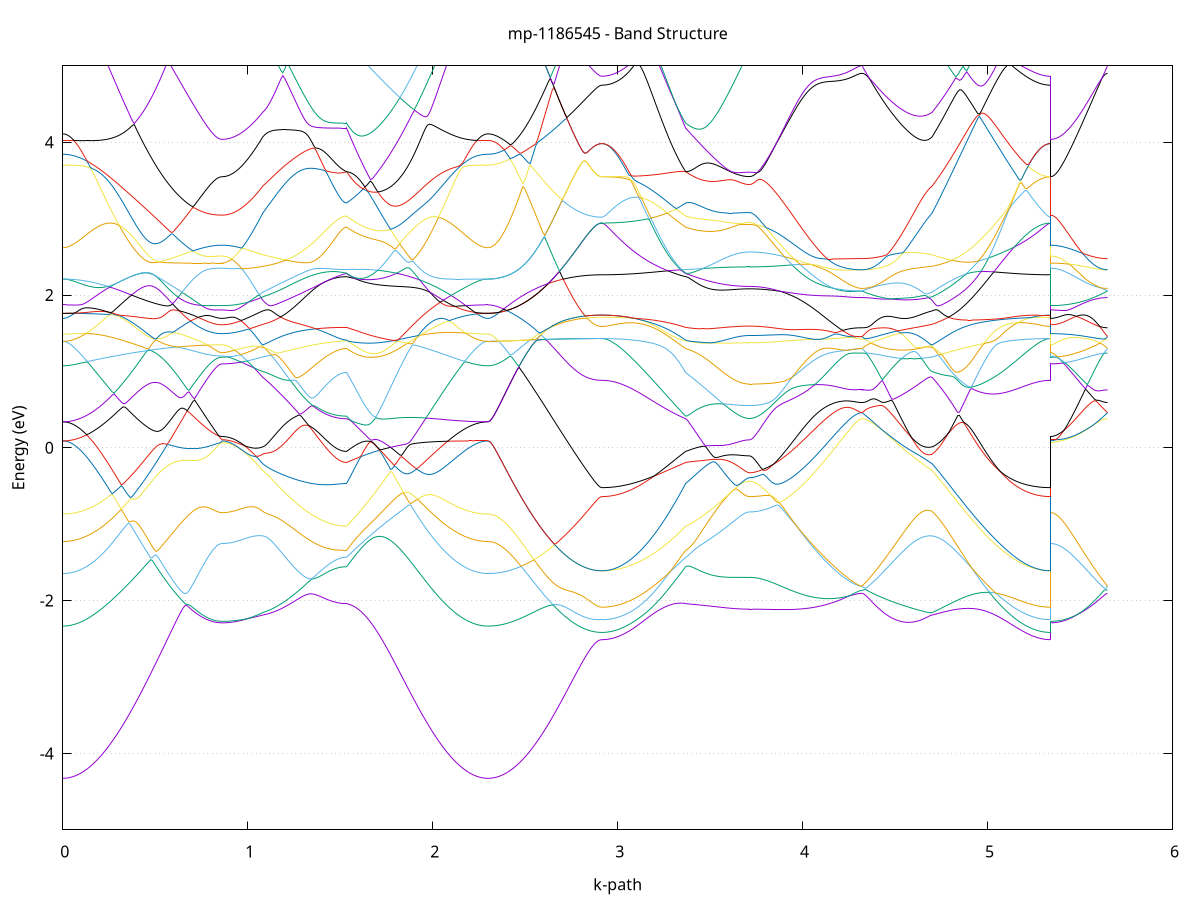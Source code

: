 set title 'mp-1186545 - Band Structure'
set xlabel 'k-path'
set ylabel 'Energy (eV)'
set grid y
set yrange [-5:5]
set terminal png size 800,600
set output 'mp-1186545_bands_gnuplot.png'
plot '-' using 1:2 with lines notitle, '-' using 1:2 with lines notitle, '-' using 1:2 with lines notitle, '-' using 1:2 with lines notitle, '-' using 1:2 with lines notitle, '-' using 1:2 with lines notitle, '-' using 1:2 with lines notitle, '-' using 1:2 with lines notitle, '-' using 1:2 with lines notitle, '-' using 1:2 with lines notitle, '-' using 1:2 with lines notitle, '-' using 1:2 with lines notitle, '-' using 1:2 with lines notitle, '-' using 1:2 with lines notitle, '-' using 1:2 with lines notitle, '-' using 1:2 with lines notitle, '-' using 1:2 with lines notitle, '-' using 1:2 with lines notitle, '-' using 1:2 with lines notitle, '-' using 1:2 with lines notitle, '-' using 1:2 with lines notitle, '-' using 1:2 with lines notitle, '-' using 1:2 with lines notitle, '-' using 1:2 with lines notitle, '-' using 1:2 with lines notitle, '-' using 1:2 with lines notitle, '-' using 1:2 with lines notitle, '-' using 1:2 with lines notitle, '-' using 1:2 with lines notitle, '-' using 1:2 with lines notitle, '-' using 1:2 with lines notitle, '-' using 1:2 with lines notitle, '-' using 1:2 with lines notitle, '-' using 1:2 with lines notitle, '-' using 1:2 with lines notitle, '-' using 1:2 with lines notitle, '-' using 1:2 with lines notitle, '-' using 1:2 with lines notitle, '-' using 1:2 with lines notitle, '-' using 1:2 with lines notitle, '-' using 1:2 with lines notitle, '-' using 1:2 with lines notitle, '-' using 1:2 with lines notitle, '-' using 1:2 with lines notitle, '-' using 1:2 with lines notitle, '-' using 1:2 with lines notitle, '-' using 1:2 with lines notitle, '-' using 1:2 with lines notitle
0.000000 -39.690634
0.009896 -39.690634
0.019792 -39.690634
0.029689 -39.690534
0.039585 -39.690534
0.049481 -39.690434
0.059377 -39.690334
0.069273 -39.690234
0.079169 -39.690134
0.089066 -39.690034
0.098962 -39.689934
0.108858 -39.689834
0.118754 -39.689634
0.128650 -39.689434
0.138547 -39.689334
0.148443 -39.689134
0.158339 -39.688934
0.168235 -39.688734
0.178131 -39.688434
0.188027 -39.688234
0.197924 -39.688034
0.207820 -39.687734
0.217716 -39.687534
0.227612 -39.687234
0.237508 -39.686934
0.247405 -39.686634
0.257301 -39.686434
0.267197 -39.686134
0.277093 -39.685834
0.286989 -39.685534
0.296885 -39.685234
0.306782 -39.684934
0.316678 -39.684634
0.326574 -39.684334
0.336470 -39.684034
0.346366 -39.683734
0.356263 -39.683434
0.366159 -39.683034
0.376055 -39.682734
0.385951 -39.682434
0.395847 -39.682134
0.405743 -39.681834
0.415640 -39.681534
0.425536 -39.681234
0.435432 -39.680934
0.445328 -39.680634
0.455224 -39.680434
0.465121 -39.680134
0.475017 -39.679834
0.484913 -39.679534
0.494809 -39.679334
0.504705 -39.679034
0.514601 -39.678834
0.524498 -39.678534
0.534394 -39.678334
0.544290 -39.678034
0.554186 -39.677834
0.564082 -39.677634
0.573979 -39.677434
0.583875 -39.677234
0.593771 -39.677034
0.603667 -39.676834
0.613563 -39.676634
0.623459 -39.676534
0.633356 -39.676334
0.643252 -39.676134
0.653148 -39.676034
0.663044 -39.675834
0.672940 -39.675734
0.682836 -39.675634
0.692733 -39.675434
0.702629 -39.675334
0.712525 -39.675234
0.722421 -39.675134
0.732317 -39.675034
0.742214 -39.675034
0.752110 -39.674934
0.762006 -39.674834
0.771902 -39.674734
0.781798 -39.674734
0.791694 -39.674634
0.801591 -39.674634
0.811487 -39.674634
0.821383 -39.674534
0.831279 -39.674534
0.841175 -39.674534
0.851072 -39.674534
0.860968 -39.674534
0.860968 -39.674534
0.870544 -39.674534
0.880121 -39.674534
0.889697 -39.674534
0.899274 -39.674534
0.908850 -39.674534
0.918427 -39.674534
0.928003 -39.674534
0.937580 -39.674534
0.947156 -39.674534
0.956733 -39.674534
0.966309 -39.674534
0.975886 -39.674534
0.985462 -39.674534
0.995039 -39.674534
1.004615 -39.674634
1.014192 -39.674634
1.023768 -39.674634
1.033345 -39.674634
1.042921 -39.674634
1.052498 -39.674734
1.062074 -39.674734
1.071651 -39.674734
1.081227 -39.674734
1.081227 -39.674734
1.091076 -39.674834
1.100925 -39.674834
1.110774 -39.674834
1.120623 -39.674834
1.130472 -39.674934
1.140320 -39.674934
1.150169 -39.675034
1.160018 -39.675034
1.169867 -39.675034
1.179716 -39.675134
1.189565 -39.675134
1.199414 -39.675234
1.209263 -39.675234
1.219112 -39.675334
1.228961 -39.675434
1.238809 -39.675434
1.248658 -39.675534
1.258507 -39.675534
1.268356 -39.675634
1.278205 -39.675634
1.288054 -39.675734
1.297903 -39.675734
1.307752 -39.675834
1.317601 -39.675834
1.327449 -39.675934
1.337298 -39.675934
1.347147 -39.676034
1.356996 -39.676034
1.366845 -39.676134
1.376694 -39.676134
1.386543 -39.676234
1.396392 -39.676234
1.406241 -39.676334
1.416090 -39.676334
1.425938 -39.676334
1.435787 -39.676434
1.445636 -39.676434
1.455485 -39.676434
1.465334 -39.676434
1.475183 -39.676534
1.485032 -39.676534
1.494881 -39.676534
1.504730 -39.676534
1.514579 -39.676534
1.524427 -39.676534
1.534276 -39.676534
1.534276 -39.676534
1.544205 -39.676534
1.554135 -39.676534
1.564064 -39.676534
1.573993 -39.676534
1.583922 -39.676534
1.593851 -39.676534
1.603780 -39.676634
1.613709 -39.676634
1.623639 -39.676734
1.633568 -39.676734
1.643497 -39.676834
1.653426 -39.676934
1.663355 -39.677034
1.673284 -39.677134
1.683213 -39.677234
1.693142 -39.677334
1.703072 -39.677534
1.713001 -39.677634
1.722930 -39.677834
1.732859 -39.677934
1.742788 -39.678134
1.752717 -39.678334
1.762646 -39.678534
1.772575 -39.678734
1.782505 -39.678934
1.792434 -39.679134
1.802363 -39.679434
1.812292 -39.679634
1.822221 -39.679934
1.832150 -39.680134
1.842079 -39.680434
1.852009 -39.680734
1.861938 -39.680934
1.871867 -39.681234
1.881796 -39.681534
1.891725 -39.681834
1.901654 -39.682134
1.911583 -39.682434
1.921512 -39.682734
1.931442 -39.683034
1.941371 -39.683334
1.951300 -39.683634
1.961229 -39.683934
1.971158 -39.684234
1.981087 -39.684534
1.991016 -39.684834
2.000945 -39.685134
2.010875 -39.685534
2.020804 -39.685734
2.030733 -39.686034
2.040662 -39.686334
2.050591 -39.686634
2.060520 -39.686934
2.070449 -39.687234
2.080378 -39.687434
2.090308 -39.687734
2.100237 -39.687934
2.110166 -39.688234
2.120095 -39.688434
2.130024 -39.688634
2.139953 -39.688834
2.149882 -39.689034
2.159812 -39.689234
2.169741 -39.689434
2.179670 -39.689634
2.189599 -39.689734
2.199528 -39.689934
2.209457 -39.690034
2.219386 -39.690134
2.229315 -39.690234
2.239245 -39.690334
2.249174 -39.690434
2.259103 -39.690534
2.269032 -39.690534
2.278961 -39.690634
2.288890 -39.690634
2.298819 -39.690634
2.298819 -39.690634
2.308752 -39.690634
2.318685 -39.690634
2.328619 -39.690534
2.338552 -39.690534
2.348485 -39.690434
2.358418 -39.690334
2.368351 -39.690234
2.378284 -39.690234
2.388217 -39.690034
2.398150 -39.689934
2.408083 -39.689834
2.418016 -39.689634
2.427949 -39.689534
2.437882 -39.689334
2.447816 -39.689134
2.457749 -39.688934
2.467682 -39.688734
2.477615 -39.688534
2.487548 -39.688334
2.497481 -39.688134
2.507414 -39.687834
2.517347 -39.687634
2.527280 -39.687334
2.537213 -39.687134
2.547146 -39.686834
2.557079 -39.686634
2.567012 -39.686334
2.576946 -39.686034
2.586879 -39.685834
2.596812 -39.685534
2.606745 -39.685234
2.616678 -39.684934
2.626611 -39.684734
2.636544 -39.684434
2.646477 -39.684134
2.656410 -39.683934
2.666343 -39.683634
2.676276 -39.683334
2.686209 -39.683134
2.696142 -39.682834
2.706076 -39.682634
2.716009 -39.682334
2.725942 -39.682134
2.735875 -39.681934
2.745808 -39.681734
2.755741 -39.681534
2.765674 -39.681334
2.775607 -39.681134
2.785540 -39.680934
2.795473 -39.680734
2.805406 -39.680634
2.815339 -39.680534
2.825272 -39.680334
2.835206 -39.680234
2.845139 -39.680134
2.855072 -39.680034
2.865005 -39.679934
2.874938 -39.679934
2.884871 -39.679834
2.894804 -39.679834
2.904737 -39.679834
2.914670 -39.679834
2.914670 -39.679834
2.924519 -39.679834
2.934368 -39.679734
2.944217 -39.679734
2.954066 -39.679734
2.963915 -39.679734
2.973764 -39.679734
2.983613 -39.679634
2.993461 -39.679634
3.003310 -39.679534
3.013159 -39.679534
3.023008 -39.679434
3.032857 -39.679334
3.042706 -39.679334
3.052555 -39.679234
3.062404 -39.679134
3.072253 -39.679034
3.082101 -39.679034
3.091950 -39.678934
3.101799 -39.678834
3.111648 -39.678734
3.121497 -39.678634
3.131346 -39.678534
3.141195 -39.678434
3.151044 -39.678334
3.160893 -39.678234
3.170742 -39.678134
3.180590 -39.678034
3.190439 -39.677934
3.200288 -39.677834
3.210137 -39.677734
3.219986 -39.677634
3.229835 -39.677534
3.239684 -39.677434
3.249533 -39.677334
3.259382 -39.677234
3.269231 -39.677134
3.279079 -39.677034
3.288928 -39.676934
3.298777 -39.676934
3.308626 -39.676834
3.318475 -39.676734
3.328324 -39.676734
3.338173 -39.676634
3.348022 -39.676634
3.357871 -39.676534
3.367720 -39.676534
3.367720 -39.676534
3.377579 -39.676534
3.387438 -39.676534
3.397297 -39.676534
3.407156 -39.676534
3.417016 -39.676534
3.426875 -39.676534
3.436734 -39.676634
3.446593 -39.676634
3.456452 -39.676634
3.466312 -39.676634
3.476171 -39.676734
3.486030 -39.676734
3.495889 -39.676734
3.505749 -39.676834
3.515608 -39.676834
3.525467 -39.676834
3.535326 -39.676934
3.545185 -39.676934
3.555045 -39.676934
3.564904 -39.677034
3.574763 -39.677034
3.584622 -39.677034
3.594482 -39.677134
3.604341 -39.677134
3.614200 -39.677134
3.624059 -39.677234
3.633918 -39.677234
3.643778 -39.677234
3.653637 -39.677234
3.663496 -39.677234
3.673355 -39.677234
3.683215 -39.677334
3.693074 -39.677334
3.702933 -39.677334
3.712792 -39.677334
3.712792 -39.677334
3.722772 -39.677334
3.732753 -39.677334
3.742733 -39.677334
3.752713 -39.677234
3.762694 -39.677234
3.772674 -39.677234
3.782654 -39.677234
3.792634 -39.677234
3.802615 -39.677134
3.812595 -39.677134
3.822575 -39.677134
3.832555 -39.677034
3.842536 -39.677034
3.852516 -39.676934
3.862496 -39.676934
3.872476 -39.676834
3.882457 -39.676834
3.892437 -39.676734
3.902417 -39.676734
3.912397 -39.676634
3.922378 -39.676534
3.932358 -39.676534
3.942338 -39.676434
3.952319 -39.676334
3.962299 -39.676334
3.972279 -39.676234
3.982259 -39.676134
3.992240 -39.676134
4.002220 -39.676034
4.012200 -39.675934
4.022180 -39.675834
4.032161 -39.675834
4.042141 -39.675734
4.052121 -39.675634
4.062101 -39.675634
4.072082 -39.675534
4.082062 -39.675434
4.092042 -39.675334
4.102023 -39.675334
4.112003 -39.675234
4.121983 -39.675134
4.131963 -39.675134
4.141944 -39.675034
4.151924 -39.675034
4.161904 -39.674934
4.171884 -39.674934
4.181865 -39.674834
4.191845 -39.674834
4.201825 -39.674734
4.211805 -39.674734
4.221786 -39.674634
4.231766 -39.674634
4.241746 -39.674634
4.251726 -39.674634
4.261707 -39.674534
4.271687 -39.674534
4.281667 -39.674534
4.291648 -39.674534
4.301628 -39.674534
4.311608 -39.674534
4.321588 -39.674534
4.321588 -39.674534
4.331551 -39.674534
4.341514 -39.674534
4.351477 -39.674534
4.361440 -39.674534
4.371403 -39.674534
4.381366 -39.674534
4.391329 -39.674534
4.401292 -39.674534
4.411255 -39.674534
4.421218 -39.674534
4.431181 -39.674534
4.441144 -39.674534
4.451107 -39.674534
4.461070 -39.674534
4.471033 -39.674534
4.480996 -39.674634
4.490959 -39.674634
4.500922 -39.674634
4.510885 -39.674634
4.520848 -39.674634
4.530810 -39.674634
4.540773 -39.674634
4.550736 -39.674634
4.560699 -39.674634
4.570662 -39.674634
4.580625 -39.674634
4.590588 -39.674634
4.600551 -39.674634
4.610514 -39.674634
4.620477 -39.674634
4.630440 -39.674634
4.640403 -39.674734
4.650366 -39.674734
4.660329 -39.674734
4.670292 -39.674734
4.680255 -39.674734
4.690218 -39.674734
4.700181 -39.674734
4.700181 -39.674734
4.710038 -39.674834
4.719895 -39.674834
4.729752 -39.674834
4.739609 -39.674934
4.749466 -39.674934
4.759323 -39.675034
4.769180 -39.675034
4.779037 -39.675134
4.788894 -39.675134
4.798751 -39.675234
4.808608 -39.675234
4.818465 -39.675334
4.828322 -39.675434
4.838180 -39.675434
4.848037 -39.675534
4.857894 -39.675634
4.867751 -39.675734
4.877608 -39.675834
4.887465 -39.675934
4.897322 -39.675934
4.907179 -39.676034
4.917036 -39.676134
4.926893 -39.676234
4.936750 -39.676334
4.946607 -39.676434
4.956464 -39.676534
4.966321 -39.676634
4.976178 -39.676834
4.986035 -39.676934
4.995892 -39.677034
5.005749 -39.677134
5.015606 -39.677234
5.025464 -39.677334
5.035321 -39.677434
5.045178 -39.677634
5.055035 -39.677734
5.064892 -39.677834
5.074749 -39.677934
5.084606 -39.678034
5.094463 -39.678134
5.104320 -39.678234
5.114177 -39.678334
5.124034 -39.678534
5.133891 -39.678634
5.143748 -39.678734
5.153605 -39.678834
5.163462 -39.678934
5.173319 -39.678934
5.183176 -39.679034
5.193033 -39.679134
5.202890 -39.679234
5.212748 -39.679334
5.222605 -39.679334
5.232462 -39.679434
5.242319 -39.679534
5.252176 -39.679534
5.262033 -39.679634
5.271890 -39.679634
5.281747 -39.679734
5.291604 -39.679734
5.301461 -39.679734
5.311318 -39.679734
5.321175 -39.679834
5.331032 -39.679834
5.340889 -39.679834
5.340889 -39.674534
5.350822 -39.674534
5.360755 -39.674534
5.370688 -39.674534
5.380622 -39.674534
5.390555 -39.674534
5.400488 -39.674534
5.410421 -39.674534
5.420354 -39.674534
5.430287 -39.674534
5.440220 -39.674534
5.450153 -39.674534
5.460086 -39.674534
5.470019 -39.674534
5.479952 -39.674534
5.489885 -39.674534
5.499819 -39.674534
5.509752 -39.674534
5.519685 -39.674534
5.529618 -39.674534
5.539551 -39.674534
5.549484 -39.674534
5.559417 -39.674534
5.569350 -39.674534
5.579283 -39.674534
5.589216 -39.674534
5.599149 -39.674534
5.609082 -39.674534
5.619015 -39.674534
5.628949 -39.674534
5.638882 -39.674534
5.648815 -39.674534
e
0.000000 -39.245434
0.009896 -39.245434
0.019792 -39.245434
0.029689 -39.245434
0.039585 -39.245334
0.049481 -39.245334
0.059377 -39.245234
0.069273 -39.245134
0.079169 -39.245034
0.089066 -39.244934
0.098962 -39.244834
0.108858 -39.244734
0.118754 -39.244534
0.128650 -39.244434
0.138547 -39.244234
0.148443 -39.244034
0.158339 -39.243834
0.168235 -39.243634
0.178131 -39.243434
0.188027 -39.243134
0.197924 -39.242934
0.207820 -39.242634
0.217716 -39.242334
0.227612 -39.242034
0.237508 -39.241734
0.247405 -39.241434
0.257301 -39.241034
0.267197 -39.240734
0.277093 -39.240334
0.286989 -39.239934
0.296885 -39.239634
0.306782 -39.239134
0.316678 -39.238734
0.326574 -39.238334
0.336470 -39.237834
0.346366 -39.237434
0.356263 -39.236934
0.366159 -39.236434
0.376055 -39.235934
0.385951 -39.235434
0.395847 -39.234834
0.405743 -39.234334
0.415640 -39.233734
0.425536 -39.233234
0.435432 -39.232634
0.445328 -39.232034
0.455224 -39.231434
0.465121 -39.230834
0.475017 -39.230134
0.484913 -39.229534
0.494809 -39.228934
0.504705 -39.228234
0.514601 -39.227634
0.524498 -39.226934
0.534394 -39.226234
0.544290 -39.225634
0.554186 -39.224934
0.564082 -39.224234
0.573979 -39.223534
0.583875 -39.222834
0.593771 -39.222234
0.603667 -39.221534
0.613563 -39.220834
0.623459 -39.220234
0.633356 -39.219534
0.643252 -39.218834
0.653148 -39.218234
0.663044 -39.217634
0.672940 -39.216934
0.682836 -39.216334
0.692733 -39.215734
0.702629 -39.215234
0.712525 -39.214634
0.722421 -39.214134
0.732317 -39.213634
0.742214 -39.213134
0.752110 -39.212734
0.762006 -39.212334
0.771902 -39.211934
0.781798 -39.211534
0.791694 -39.211234
0.801591 -39.210934
0.811487 -39.210734
0.821383 -39.210534
0.831279 -39.210434
0.841175 -39.210234
0.851072 -39.210234
0.860968 -39.210234
0.860968 -39.210234
0.870544 -39.210234
0.880121 -39.210234
0.889697 -39.210234
0.899274 -39.210234
0.908850 -39.210234
0.918427 -39.210234
0.928003 -39.210234
0.937580 -39.210234
0.947156 -39.210234
0.956733 -39.210234
0.966309 -39.210234
0.975886 -39.210234
0.985462 -39.210234
0.995039 -39.210234
1.004615 -39.210234
1.014192 -39.210234
1.023768 -39.210234
1.033345 -39.210234
1.042921 -39.210234
1.052498 -39.210234
1.062074 -39.210234
1.071651 -39.210234
1.081227 -39.210234
1.081227 -39.210234
1.091076 -39.210234
1.100925 -39.210234
1.110774 -39.210234
1.120623 -39.210334
1.130472 -39.210334
1.140320 -39.210434
1.150169 -39.210534
1.160018 -39.210634
1.169867 -39.210734
1.179716 -39.210834
1.189565 -39.210934
1.199414 -39.211134
1.209263 -39.211234
1.219112 -39.211334
1.228961 -39.211534
1.238809 -39.211634
1.248658 -39.211834
1.258507 -39.211934
1.268356 -39.212134
1.278205 -39.212234
1.288054 -39.212434
1.297903 -39.212534
1.307752 -39.212734
1.317601 -39.212834
1.327449 -39.213034
1.337298 -39.213134
1.347147 -39.213334
1.356996 -39.213434
1.366845 -39.213534
1.376694 -39.213734
1.386543 -39.213834
1.396392 -39.213934
1.406241 -39.214034
1.416090 -39.214134
1.425938 -39.214234
1.435787 -39.214334
1.445636 -39.214434
1.455485 -39.214434
1.465334 -39.214534
1.475183 -39.214534
1.485032 -39.214634
1.494881 -39.214634
1.504730 -39.214734
1.514579 -39.214734
1.524427 -39.214734
1.534276 -39.214734
1.534276 -39.214734
1.544205 -39.215234
1.554135 -39.215634
1.564064 -39.216134
1.573993 -39.216634
1.583922 -39.217134
1.593851 -39.217634
1.603780 -39.218134
1.613709 -39.218734
1.623639 -39.219234
1.633568 -39.219834
1.643497 -39.220334
1.653426 -39.220934
1.663355 -39.221534
1.673284 -39.222034
1.683213 -39.222634
1.693142 -39.223234
1.703072 -39.223834
1.713001 -39.224434
1.722930 -39.225034
1.732859 -39.225634
1.742788 -39.226234
1.752717 -39.226834
1.762646 -39.227434
1.772575 -39.228034
1.782505 -39.228634
1.792434 -39.229234
1.802363 -39.229734
1.812292 -39.230334
1.822221 -39.230934
1.832150 -39.231434
1.842079 -39.232034
1.852009 -39.232634
1.861938 -39.233134
1.871867 -39.233634
1.881796 -39.234234
1.891725 -39.234734
1.901654 -39.235234
1.911583 -39.235734
1.921512 -39.236234
1.931442 -39.236634
1.941371 -39.237134
1.951300 -39.237634
1.961229 -39.238034
1.971158 -39.238434
1.981087 -39.238834
1.991016 -39.239334
2.000945 -39.239634
2.010875 -39.240034
2.020804 -39.240434
2.030733 -39.240834
2.040662 -39.241134
2.050591 -39.241434
2.060520 -39.241734
2.070449 -39.242034
2.080378 -39.242334
2.090308 -39.242634
2.100237 -39.242934
2.110166 -39.243134
2.120095 -39.243434
2.130024 -39.243634
2.139953 -39.243834
2.149882 -39.244034
2.159812 -39.244234
2.169741 -39.244434
2.179670 -39.244534
2.189599 -39.244734
2.199528 -39.244834
2.209457 -39.244934
2.219386 -39.245034
2.229315 -39.245134
2.239245 -39.245234
2.249174 -39.245334
2.259103 -39.245334
2.269032 -39.245434
2.278961 -39.245434
2.288890 -39.245434
2.298819 -39.245434
2.298819 -39.245434
2.308752 -39.245434
2.318685 -39.245434
2.328619 -39.245334
2.338552 -39.245334
2.348485 -39.245234
2.358418 -39.245034
2.368351 -39.244934
2.378284 -39.244734
2.388217 -39.244534
2.398150 -39.244334
2.408083 -39.244134
2.418016 -39.243834
2.427949 -39.243534
2.437882 -39.243234
2.447816 -39.242934
2.457749 -39.242634
2.467682 -39.242234
2.477615 -39.241834
2.487548 -39.241434
2.497481 -39.240934
2.507414 -39.240534
2.517347 -39.240034
2.527280 -39.239534
2.537213 -39.238934
2.547146 -39.238434
2.557079 -39.237834
2.567012 -39.237234
2.576946 -39.236634
2.586879 -39.236034
2.596812 -39.235334
2.606745 -39.234634
2.616678 -39.233934
2.626611 -39.233234
2.636544 -39.232434
2.646477 -39.231734
2.656410 -39.230934
2.666343 -39.230034
2.676276 -39.229234
2.686209 -39.228434
2.696142 -39.227534
2.706076 -39.226634
2.716009 -39.225734
2.725942 -39.224734
2.735875 -39.223834
2.745808 -39.222834
2.755741 -39.221834
2.765674 -39.220834
2.775607 -39.219834
2.785540 -39.218834
2.795473 -39.217734
2.805406 -39.216734
2.815339 -39.215634
2.825272 -39.214534
2.835206 -39.213434
2.845139 -39.212334
2.855072 -39.211234
2.865005 -39.210234
2.874938 -39.209134
2.884871 -39.208134
2.894804 -39.207134
2.904737 -39.206434
2.914670 -39.206134
2.914670 -39.206134
2.924519 -39.206134
2.934368 -39.206134
2.944217 -39.206134
2.954066 -39.206234
2.963915 -39.206234
2.973764 -39.206234
2.983613 -39.206234
2.993461 -39.206334
3.003310 -39.206334
3.013159 -39.206434
3.023008 -39.206534
3.032857 -39.206534
3.042706 -39.206634
3.052555 -39.206734
3.062404 -39.206834
3.072253 -39.206934
3.082101 -39.207034
3.091950 -39.207134
3.101799 -39.207234
3.111648 -39.207434
3.121497 -39.207534
3.131346 -39.207734
3.141195 -39.207834
3.151044 -39.208034
3.160893 -39.208234
3.170742 -39.208434
3.180590 -39.208634
3.190439 -39.208834
3.200288 -39.209034
3.210137 -39.209234
3.219986 -39.209534
3.229835 -39.209734
3.239684 -39.210034
3.249533 -39.210334
3.259382 -39.210634
3.269231 -39.210934
3.279079 -39.211234
3.288928 -39.211534
3.298777 -39.211934
3.308626 -39.212234
3.318475 -39.212634
3.328324 -39.213034
3.338173 -39.213434
3.348022 -39.213834
3.357871 -39.214334
3.367720 -39.214734
3.367720 -39.214734
3.377579 -39.214934
3.387438 -39.215234
3.397297 -39.215434
3.407156 -39.215734
3.417016 -39.216134
3.426875 -39.216434
3.436734 -39.216734
3.446593 -39.217134
3.456452 -39.217434
3.466312 -39.217834
3.476171 -39.218234
3.486030 -39.218534
3.495889 -39.218934
3.505749 -39.219334
3.515608 -39.219634
3.525467 -39.220034
3.535326 -39.220334
3.545185 -39.220634
3.555045 -39.220934
3.564904 -39.221234
3.574763 -39.221534
3.584622 -39.221834
3.594482 -39.222034
3.604341 -39.222334
3.614200 -39.222534
3.624059 -39.222734
3.633918 -39.222834
3.643778 -39.223034
3.653637 -39.223134
3.663496 -39.223234
3.673355 -39.223334
3.683215 -39.223434
3.693074 -39.223534
3.702933 -39.223534
3.712792 -39.223534
3.712792 -39.223534
3.722772 -39.223534
3.732753 -39.223534
3.742733 -39.223434
3.752713 -39.223434
3.762694 -39.223334
3.772674 -39.223334
3.782654 -39.223234
3.792634 -39.223134
3.802615 -39.222934
3.812595 -39.222834
3.822575 -39.222634
3.832555 -39.222534
3.842536 -39.222334
3.852516 -39.222134
3.862496 -39.221934
3.872476 -39.221734
3.882457 -39.221534
3.892437 -39.221234
3.902417 -39.221034
3.912397 -39.220734
3.922378 -39.220534
3.932358 -39.220234
3.942338 -39.219934
3.952319 -39.219634
3.962299 -39.219334
3.972279 -39.219034
3.982259 -39.218734
3.992240 -39.218434
4.002220 -39.218134
4.012200 -39.217734
4.022180 -39.217434
4.032161 -39.217034
4.042141 -39.216734
4.052121 -39.216434
4.062101 -39.216034
4.072082 -39.215734
4.082062 -39.215334
4.092042 -39.215034
4.102023 -39.214734
4.112003 -39.214334
4.121983 -39.214034
4.131963 -39.213734
4.141944 -39.213434
4.151924 -39.213134
4.161904 -39.212834
4.171884 -39.212534
4.181865 -39.212234
4.191845 -39.211934
4.201825 -39.211734
4.211805 -39.211534
4.221786 -39.211234
4.231766 -39.211034
4.241746 -39.210934
4.251726 -39.210734
4.261707 -39.210634
4.271687 -39.210434
4.281667 -39.210334
4.291648 -39.210334
4.301628 -39.210234
4.311608 -39.210234
4.321588 -39.210234
4.321588 -39.210234
4.331551 -39.210234
4.341514 -39.210234
4.351477 -39.210234
4.361440 -39.210234
4.371403 -39.210234
4.381366 -39.210334
4.391329 -39.210334
4.401292 -39.210334
4.411255 -39.210434
4.421218 -39.210434
4.431181 -39.210434
4.441144 -39.210534
4.451107 -39.210534
4.461070 -39.210534
4.471033 -39.210534
4.480996 -39.210534
4.490959 -39.210634
4.500922 -39.210634
4.510885 -39.210634
4.520848 -39.210634
4.530810 -39.210634
4.540773 -39.210634
4.550736 -39.210634
4.560699 -39.210534
4.570662 -39.210534
4.580625 -39.210534
4.590588 -39.210534
4.600551 -39.210434
4.610514 -39.210434
4.620477 -39.210434
4.630440 -39.210334
4.640403 -39.210334
4.650366 -39.210334
4.660329 -39.210334
4.670292 -39.210234
4.680255 -39.210234
4.690218 -39.210234
4.700181 -39.210234
4.700181 -39.210234
4.710038 -39.210234
4.719895 -39.210234
4.729752 -39.210134
4.739609 -39.210134
4.749466 -39.210134
4.759323 -39.210134
4.769180 -39.210134
4.779037 -39.210034
4.788894 -39.210034
4.798751 -39.210034
4.808608 -39.209934
4.818465 -39.209934
4.828322 -39.209934
4.838180 -39.209834
4.848037 -39.209834
4.857894 -39.209734
4.867751 -39.209634
4.877608 -39.209634
4.887465 -39.209534
4.897322 -39.209534
4.907179 -39.209434
4.917036 -39.209334
4.926893 -39.209234
4.936750 -39.209234
4.946607 -39.209134
4.956464 -39.209034
4.966321 -39.208934
4.976178 -39.208834
4.986035 -39.208734
4.995892 -39.208634
5.005749 -39.208534
5.015606 -39.208434
5.025464 -39.208334
5.035321 -39.208234
5.045178 -39.208134
5.055035 -39.208034
5.064892 -39.207934
5.074749 -39.207834
5.084606 -39.207734
5.094463 -39.207634
5.104320 -39.207534
5.114177 -39.207434
5.124034 -39.207334
5.133891 -39.207234
5.143748 -39.207134
5.153605 -39.207034
5.163462 -39.207034
5.173319 -39.206934
5.183176 -39.206834
5.193033 -39.206734
5.202890 -39.206634
5.212748 -39.206634
5.222605 -39.206534
5.232462 -39.206434
5.242319 -39.206434
5.252176 -39.206334
5.262033 -39.206334
5.271890 -39.206234
5.281747 -39.206234
5.291604 -39.206234
5.301461 -39.206234
5.311318 -39.206134
5.321175 -39.206134
5.331032 -39.206134
5.340889 -39.206134
5.340889 -39.210234
5.350822 -39.210234
5.360755 -39.210234
5.370688 -39.210234
5.380622 -39.210234
5.390555 -39.210234
5.400488 -39.210234
5.410421 -39.210234
5.420354 -39.210234
5.430287 -39.210234
5.440220 -39.210234
5.450153 -39.210234
5.460086 -39.210234
5.470019 -39.210234
5.479952 -39.210234
5.489885 -39.210234
5.499819 -39.210234
5.509752 -39.210234
5.519685 -39.210234
5.529618 -39.210234
5.539551 -39.210234
5.549484 -39.210234
5.559417 -39.210234
5.569350 -39.210234
5.579283 -39.210234
5.589216 -39.210234
5.599149 -39.210234
5.609082 -39.210234
5.619015 -39.210234
5.628949 -39.210234
5.638882 -39.210234
5.648815 -39.210234
e
0.000000 -39.149634
0.009896 -39.149634
0.019792 -39.149634
0.029689 -39.149634
0.039585 -39.149634
0.049481 -39.149634
0.059377 -39.149634
0.069273 -39.149734
0.079169 -39.149734
0.089066 -39.149734
0.098962 -39.149834
0.108858 -39.149834
0.118754 -39.149834
0.128650 -39.149934
0.138547 -39.149934
0.148443 -39.150034
0.158339 -39.150034
0.168235 -39.150134
0.178131 -39.150234
0.188027 -39.150234
0.197924 -39.150334
0.207820 -39.150434
0.217716 -39.150534
0.227612 -39.150634
0.237508 -39.150734
0.247405 -39.150834
0.257301 -39.150934
0.267197 -39.151034
0.277093 -39.151134
0.286989 -39.151234
0.296885 -39.151334
0.306782 -39.151534
0.316678 -39.151634
0.326574 -39.151734
0.336470 -39.151934
0.346366 -39.152034
0.356263 -39.152234
0.366159 -39.152434
0.376055 -39.152534
0.385951 -39.152734
0.395847 -39.152934
0.405743 -39.153134
0.415640 -39.153334
0.425536 -39.153534
0.435432 -39.153734
0.445328 -39.153934
0.455224 -39.154234
0.465121 -39.154434
0.475017 -39.154634
0.484913 -39.154934
0.494809 -39.155234
0.504705 -39.155434
0.514601 -39.155734
0.524498 -39.156034
0.534394 -39.156334
0.544290 -39.156534
0.554186 -39.156834
0.564082 -39.157134
0.573979 -39.157534
0.583875 -39.157834
0.593771 -39.158134
0.603667 -39.158434
0.613563 -39.158734
0.623459 -39.159034
0.633356 -39.159434
0.643252 -39.159734
0.653148 -39.160034
0.663044 -39.160334
0.672940 -39.160734
0.682836 -39.161034
0.692733 -39.161334
0.702629 -39.161634
0.712525 -39.161934
0.722421 -39.162234
0.732317 -39.162534
0.742214 -39.162734
0.752110 -39.163034
0.762006 -39.163234
0.771902 -39.163434
0.781798 -39.163734
0.791694 -39.163834
0.801591 -39.164034
0.811487 -39.164134
0.821383 -39.164234
0.831279 -39.164334
0.841175 -39.164434
0.851072 -39.164434
0.860968 -39.164534
0.860968 -39.164534
0.870544 -39.164434
0.880121 -39.164434
0.889697 -39.164434
0.899274 -39.164334
0.908850 -39.164234
0.918427 -39.164334
0.928003 -39.164534
0.937580 -39.164734
0.947156 -39.164934
0.956733 -39.165134
0.966309 -39.165334
0.975886 -39.165634
0.985462 -39.165834
0.995039 -39.166134
1.004615 -39.166534
1.014192 -39.166834
1.023768 -39.167234
1.033345 -39.167534
1.042921 -39.167934
1.052498 -39.168334
1.062074 -39.168834
1.071651 -39.169234
1.081227 -39.169734
1.081227 -39.169734
1.091076 -39.170034
1.100925 -39.170434
1.110774 -39.170734
1.120623 -39.171034
1.130472 -39.171434
1.140320 -39.171734
1.150169 -39.172034
1.160018 -39.172334
1.169867 -39.172634
1.179716 -39.172934
1.189565 -39.173234
1.199414 -39.173534
1.209263 -39.173834
1.219112 -39.174134
1.228961 -39.174334
1.238809 -39.174634
1.248658 -39.174934
1.258507 -39.175134
1.268356 -39.175434
1.278205 -39.175634
1.288054 -39.175834
1.297903 -39.176134
1.307752 -39.176334
1.317601 -39.176534
1.327449 -39.176734
1.337298 -39.176934
1.347147 -39.177134
1.356996 -39.177234
1.366845 -39.177434
1.376694 -39.177534
1.386543 -39.177734
1.396392 -39.177834
1.406241 -39.178034
1.416090 -39.178134
1.425938 -39.178234
1.435787 -39.178334
1.445636 -39.178434
1.455485 -39.178534
1.465334 -39.178534
1.475183 -39.178634
1.485032 -39.178734
1.494881 -39.178734
1.504730 -39.178734
1.514579 -39.178834
1.524427 -39.178834
1.534276 -39.178834
1.534276 -39.178834
1.544205 -39.177934
1.554135 -39.177034
1.564064 -39.176134
1.573993 -39.175234
1.583922 -39.174334
1.593851 -39.173434
1.603780 -39.172534
1.613709 -39.171634
1.623639 -39.170634
1.633568 -39.169734
1.643497 -39.168834
1.653426 -39.167834
1.663355 -39.166934
1.673284 -39.166034
1.683213 -39.165034
1.693142 -39.164134
1.703072 -39.163134
1.713001 -39.162234
1.722930 -39.161234
1.732859 -39.160334
1.742788 -39.159434
1.752717 -39.158434
1.762646 -39.157534
1.772575 -39.156634
1.782505 -39.155734
1.792434 -39.154834
1.802363 -39.153934
1.812292 -39.153034
1.822221 -39.152134
1.832150 -39.151234
1.842079 -39.151234
1.852009 -39.151234
1.861938 -39.151234
1.871867 -39.151234
1.881796 -39.151234
1.891725 -39.151234
1.901654 -39.151234
1.911583 -39.151234
1.921512 -39.151134
1.931442 -39.151134
1.941371 -39.151134
1.951300 -39.151034
1.961229 -39.151034
1.971158 -39.150934
1.981087 -39.150934
1.991016 -39.150834
2.000945 -39.150834
2.010875 -39.150734
2.020804 -39.150734
2.030733 -39.150634
2.040662 -39.150634
2.050591 -39.150534
2.060520 -39.150434
2.070449 -39.150434
2.080378 -39.150334
2.090308 -39.150334
2.100237 -39.150234
2.110166 -39.150234
2.120095 -39.150134
2.130024 -39.150134
2.139953 -39.150034
2.149882 -39.150034
2.159812 -39.149934
2.169741 -39.149934
2.179670 -39.149834
2.189599 -39.149834
2.199528 -39.149734
2.209457 -39.149734
2.219386 -39.149734
2.229315 -39.149734
2.239245 -39.149634
2.249174 -39.149634
2.259103 -39.149634
2.269032 -39.149634
2.278961 -39.149634
2.288890 -39.149634
2.298819 -39.149634
2.298819 -39.149634
2.308752 -39.149634
2.318685 -39.149634
2.328619 -39.149734
2.338552 -39.149934
2.348485 -39.150134
2.358418 -39.150334
2.368351 -39.150534
2.378284 -39.150834
2.388217 -39.151134
2.398150 -39.151534
2.408083 -39.151934
2.418016 -39.152334
2.427949 -39.152834
2.437882 -39.153334
2.447816 -39.153834
2.457749 -39.154434
2.467682 -39.155034
2.477615 -39.155634
2.487548 -39.156334
2.497481 -39.157034
2.507414 -39.157734
2.517347 -39.158534
2.527280 -39.159334
2.537213 -39.160134
2.547146 -39.161034
2.557079 -39.161834
2.567012 -39.162734
2.576946 -39.163734
2.586879 -39.164634
2.596812 -39.165634
2.606745 -39.166634
2.616678 -39.167634
2.626611 -39.168734
2.636544 -39.169734
2.646477 -39.170834
2.656410 -39.171934
2.666343 -39.173034
2.676276 -39.174234
2.686209 -39.175334
2.696142 -39.176534
2.706076 -39.177634
2.716009 -39.178834
2.725942 -39.180034
2.735875 -39.181234
2.745808 -39.182434
2.755741 -39.183734
2.765674 -39.184934
2.775607 -39.186134
2.785540 -39.187334
2.795473 -39.188634
2.805406 -39.189834
2.815339 -39.191134
2.825272 -39.192334
2.835206 -39.193534
2.845139 -39.194734
2.855072 -39.195934
2.865005 -39.197134
2.874938 -39.198234
2.884871 -39.199334
2.894804 -39.200334
2.904737 -39.201134
2.914670 -39.201434
2.914670 -39.201334
2.924519 -39.201334
2.934368 -39.201334
2.944217 -39.201234
2.954066 -39.201234
2.963915 -39.201134
2.973764 -39.200934
2.983613 -39.200834
2.993461 -39.200634
3.003310 -39.200434
3.013159 -39.200234
3.023008 -39.199934
3.032857 -39.199634
3.042706 -39.199334
3.052555 -39.199034
3.062404 -39.198734
3.072253 -39.198334
3.082101 -39.197934
3.091950 -39.197534
3.101799 -39.197134
3.111648 -39.196734
3.121497 -39.196234
3.131346 -39.195734
3.141195 -39.195234
3.151044 -39.194734
3.160893 -39.194134
3.170742 -39.193534
3.180590 -39.192934
3.190439 -39.192334
3.200288 -39.191734
3.210137 -39.191134
3.219986 -39.190434
3.229835 -39.189734
3.239684 -39.189034
3.249533 -39.188334
3.259382 -39.187634
3.269231 -39.186934
3.279079 -39.186134
3.288928 -39.185434
3.298777 -39.184634
3.308626 -39.183834
3.318475 -39.183034
3.328324 -39.182234
3.338173 -39.181334
3.348022 -39.180534
3.357871 -39.179634
3.367720 -39.178834
3.367720 -39.178834
3.377579 -39.178434
3.387438 -39.177934
3.397297 -39.177434
3.407156 -39.176934
3.417016 -39.176434
3.426875 -39.175834
3.436734 -39.175334
3.446593 -39.174734
3.456452 -39.174134
3.466312 -39.173434
3.476171 -39.172834
3.486030 -39.172234
3.495889 -39.171634
3.505749 -39.170934
3.515608 -39.170334
3.525467 -39.169734
3.535326 -39.169134
3.545185 -39.168534
3.555045 -39.167934
3.564904 -39.167334
3.574763 -39.166734
3.584622 -39.166234
3.594482 -39.165634
3.604341 -39.165134
3.614200 -39.164734
3.624059 -39.164234
3.633918 -39.163834
3.643778 -39.163434
3.653637 -39.163134
3.663496 -39.162734
3.673355 -39.162534
3.683215 -39.162334
3.693074 -39.162134
3.702933 -39.162034
3.712792 -39.162034
3.712792 -39.162034
3.722772 -39.162034
3.732753 -39.162034
3.742733 -39.162034
3.752713 -39.162034
3.762694 -39.162134
3.772674 -39.162134
3.782654 -39.162134
3.792634 -39.162134
3.802615 -39.162134
3.812595 -39.162234
3.822575 -39.162234
3.832555 -39.162234
3.842536 -39.162334
3.852516 -39.162334
3.862496 -39.162334
3.872476 -39.162434
3.882457 -39.162434
3.892437 -39.162534
3.902417 -39.162534
3.912397 -39.162534
3.922378 -39.162634
3.932358 -39.162634
3.942338 -39.162734
3.952319 -39.162734
3.962299 -39.162834
3.972279 -39.162934
3.982259 -39.162934
3.992240 -39.163034
4.002220 -39.163034
4.012200 -39.163134
4.022180 -39.163134
4.032161 -39.163234
4.042141 -39.163234
4.052121 -39.163334
4.062101 -39.163434
4.072082 -39.163434
4.082062 -39.163534
4.092042 -39.163534
4.102023 -39.163634
4.112003 -39.163634
4.121983 -39.163734
4.131963 -39.163734
4.141944 -39.163834
4.151924 -39.163834
4.161904 -39.163834
4.171884 -39.163934
4.181865 -39.163934
4.191845 -39.164034
4.201825 -39.164034
4.211805 -39.164034
4.221786 -39.164134
4.231766 -39.164134
4.241746 -39.164134
4.251726 -39.164134
4.261707 -39.164134
4.271687 -39.164234
4.281667 -39.164234
4.291648 -39.164234
4.301628 -39.164234
4.311608 -39.164234
4.321588 -39.164234
4.321588 -39.164234
4.331551 -39.164234
4.341514 -39.164234
4.351477 -39.164234
4.361440 -39.164234
4.371403 -39.164234
4.381366 -39.164234
4.391329 -39.164234
4.401292 -39.164234
4.411255 -39.164234
4.421218 -39.164334
4.431181 -39.164334
4.441144 -39.164334
4.451107 -39.164434
4.461070 -39.164534
4.471033 -39.164634
4.480996 -39.164734
4.490959 -39.164834
4.500922 -39.164934
4.510885 -39.165134
4.520848 -39.165234
4.530810 -39.165434
4.540773 -39.165534
4.550736 -39.165734
4.560699 -39.165934
4.570662 -39.166234
4.580625 -39.166434
4.590588 -39.166634
4.600551 -39.166934
4.610514 -39.167134
4.620477 -39.167434
4.630440 -39.167734
4.640403 -39.168034
4.650366 -39.168234
4.660329 -39.168534
4.670292 -39.168834
4.680255 -39.169134
4.690218 -39.169434
4.700181 -39.169734
4.700181 -39.169734
4.710038 -39.170234
4.719895 -39.170734
4.729752 -39.171234
4.739609 -39.171834
4.749466 -39.172334
4.759323 -39.172934
4.769180 -39.173534
4.779037 -39.174134
4.788894 -39.174734
4.798751 -39.175334
4.808608 -39.175934
4.818465 -39.176534
4.828322 -39.177234
4.838180 -39.177834
4.848037 -39.178534
4.857894 -39.179134
4.867751 -39.179834
4.877608 -39.180534
4.887465 -39.181134
4.897322 -39.181834
4.907179 -39.182534
4.917036 -39.183234
4.926893 -39.183834
4.936750 -39.184534
4.946607 -39.185234
4.956464 -39.185834
4.966321 -39.186534
4.976178 -39.187134
4.986035 -39.187834
4.995892 -39.188434
5.005749 -39.189134
5.015606 -39.189734
5.025464 -39.190334
5.035321 -39.190934
5.045178 -39.191534
5.055035 -39.192134
5.064892 -39.192734
5.074749 -39.193234
5.084606 -39.193834
5.094463 -39.194334
5.104320 -39.194834
5.114177 -39.195334
5.124034 -39.195834
5.133891 -39.196334
5.143748 -39.196734
5.153605 -39.197234
5.163462 -39.197634
5.173319 -39.198034
5.183176 -39.198434
5.193033 -39.198734
5.202890 -39.199034
5.212748 -39.199434
5.222605 -39.199634
5.232462 -39.199934
5.242319 -39.200234
5.252176 -39.200434
5.262033 -39.200634
5.271890 -39.200834
5.281747 -39.200934
5.291604 -39.201134
5.301461 -39.201234
5.311318 -39.201234
5.321175 -39.201334
5.331032 -39.201334
5.340889 -39.201434
5.340889 -39.164534
5.350822 -39.164534
5.360755 -39.164534
5.370688 -39.164534
5.380622 -39.164534
5.390555 -39.164434
5.400488 -39.164434
5.410421 -39.164434
5.420354 -39.164434
5.430287 -39.164434
5.440220 -39.164434
5.450153 -39.164434
5.460086 -39.164434
5.470019 -39.164434
5.479952 -39.164434
5.489885 -39.164434
5.499819 -39.164434
5.509752 -39.164434
5.519685 -39.164434
5.529618 -39.164334
5.539551 -39.164334
5.549484 -39.164334
5.559417 -39.164334
5.569350 -39.164334
5.579283 -39.164334
5.589216 -39.164334
5.599149 -39.164334
5.609082 -39.164234
5.619015 -39.164234
5.628949 -39.164234
5.638882 -39.164234
5.648815 -39.164234
e
0.000000 -39.127834
0.009896 -39.127834
0.019792 -39.127834
0.029689 -39.127934
0.039585 -39.128034
0.049481 -39.128134
0.059377 -39.128234
0.069273 -39.128334
0.079169 -39.128534
0.089066 -39.128734
0.098962 -39.128934
0.108858 -39.129234
0.118754 -39.129434
0.128650 -39.129734
0.138547 -39.130034
0.148443 -39.130434
0.158339 -39.130734
0.168235 -39.131134
0.178131 -39.131534
0.188027 -39.131934
0.197924 -39.132334
0.207820 -39.132734
0.217716 -39.133234
0.227612 -39.133734
0.237508 -39.134234
0.247405 -39.134734
0.257301 -39.135234
0.267197 -39.135734
0.277093 -39.136334
0.286989 -39.136834
0.296885 -39.137434
0.306782 -39.138034
0.316678 -39.138634
0.326574 -39.139234
0.336470 -39.139834
0.346366 -39.140434
0.356263 -39.141134
0.366159 -39.141734
0.376055 -39.142334
0.385951 -39.143034
0.395847 -39.143634
0.405743 -39.144334
0.415640 -39.144934
0.425536 -39.145634
0.435432 -39.146234
0.445328 -39.146934
0.455224 -39.147534
0.465121 -39.148234
0.475017 -39.148834
0.484913 -39.149534
0.494809 -39.150134
0.504705 -39.150734
0.514601 -39.151434
0.524498 -39.152034
0.534394 -39.152634
0.544290 -39.153234
0.554186 -39.153834
0.564082 -39.154434
0.573979 -39.154934
0.583875 -39.155534
0.593771 -39.156034
0.603667 -39.156634
0.613563 -39.157134
0.623459 -39.157634
0.633356 -39.158134
0.643252 -39.158534
0.653148 -39.159034
0.663044 -39.159434
0.672940 -39.159934
0.682836 -39.160334
0.692733 -39.160734
0.702629 -39.161034
0.712525 -39.161434
0.722421 -39.161734
0.732317 -39.162034
0.742214 -39.162334
0.752110 -39.162534
0.762006 -39.162834
0.771902 -39.163034
0.781798 -39.163234
0.791694 -39.163434
0.801591 -39.163534
0.811487 -39.163634
0.821383 -39.163734
0.831279 -39.163834
0.841175 -39.163934
0.851072 -39.163934
0.860968 -39.163934
0.860968 -39.163934
0.870544 -39.163934
0.880121 -39.164034
0.889697 -39.164034
0.899274 -39.164134
0.908850 -39.164234
0.918427 -39.164134
0.928003 -39.163934
0.937580 -39.163834
0.947156 -39.163634
0.956733 -39.163434
0.966309 -39.163134
0.975886 -39.162934
0.985462 -39.162634
0.995039 -39.162334
1.004615 -39.162034
1.014192 -39.161734
1.023768 -39.161434
1.033345 -39.161034
1.042921 -39.160634
1.052498 -39.160234
1.062074 -39.159834
1.071651 -39.159434
1.081227 -39.158934
1.081227 -39.158934
1.091076 -39.158634
1.100925 -39.158234
1.110774 -39.157934
1.120623 -39.157534
1.130472 -39.157134
1.140320 -39.156734
1.150169 -39.156334
1.160018 -39.155934
1.169867 -39.155434
1.179716 -39.155034
1.189565 -39.154634
1.199414 -39.154134
1.209263 -39.153734
1.219112 -39.153334
1.228961 -39.152834
1.238809 -39.152434
1.248658 -39.152034
1.258507 -39.151534
1.268356 -39.151134
1.278205 -39.150734
1.288054 -39.150334
1.297903 -39.149934
1.307752 -39.149534
1.317601 -39.149134
1.327449 -39.148834
1.337298 -39.148434
1.347147 -39.148134
1.356996 -39.147734
1.366845 -39.147434
1.376694 -39.147134
1.386543 -39.146834
1.396392 -39.146634
1.406241 -39.146334
1.416090 -39.146134
1.425938 -39.145934
1.435787 -39.145634
1.445636 -39.145534
1.455485 -39.145334
1.465334 -39.145134
1.475183 -39.145034
1.485032 -39.144934
1.494881 -39.144834
1.504730 -39.144834
1.514579 -39.144734
1.524427 -39.144734
1.534276 -39.144734
1.534276 -39.144734
1.544205 -39.145134
1.554135 -39.145534
1.564064 -39.145934
1.573993 -39.146234
1.583922 -39.146634
1.593851 -39.147034
1.603780 -39.147334
1.613709 -39.147634
1.623639 -39.147934
1.633568 -39.148234
1.643497 -39.148534
1.653426 -39.148734
1.663355 -39.149034
1.673284 -39.149234
1.683213 -39.149434
1.693142 -39.149634
1.703072 -39.149834
1.713001 -39.150034
1.722930 -39.150234
1.732859 -39.150334
1.742788 -39.150434
1.752717 -39.150634
1.762646 -39.150734
1.772575 -39.150834
1.782505 -39.150934
1.792434 -39.150934
1.802363 -39.151034
1.812292 -39.151134
1.822221 -39.151134
1.832150 -39.151134
1.842079 -39.150334
1.852009 -39.149534
1.861938 -39.148634
1.871867 -39.147834
1.881796 -39.146934
1.891725 -39.146134
1.901654 -39.145334
1.911583 -39.144534
1.921512 -39.143734
1.931442 -39.143034
1.941371 -39.142234
1.951300 -39.141534
1.961229 -39.140734
1.971158 -39.140034
1.981087 -39.139334
1.991016 -39.138734
2.000945 -39.138034
2.010875 -39.137434
2.020804 -39.136734
2.030733 -39.136134
2.040662 -39.135634
2.050591 -39.135034
2.060520 -39.134434
2.070449 -39.133934
2.080378 -39.133434
2.090308 -39.132934
2.100237 -39.132434
2.110166 -39.132034
2.120095 -39.131634
2.130024 -39.131234
2.139953 -39.130834
2.149882 -39.130434
2.159812 -39.130134
2.169741 -39.129834
2.179670 -39.129534
2.189599 -39.129234
2.199528 -39.129034
2.209457 -39.128734
2.219386 -39.128534
2.229315 -39.128434
2.239245 -39.128234
2.249174 -39.128134
2.259103 -39.128034
2.269032 -39.127934
2.278961 -39.127834
2.288890 -39.127834
2.298819 -39.127834
2.298819 -39.127834
2.308752 -39.127834
2.318685 -39.127834
2.328619 -39.127834
2.338552 -39.127834
2.348485 -39.127834
2.358418 -39.127834
2.368351 -39.127834
2.378284 -39.127834
2.388217 -39.127834
2.398150 -39.127834
2.408083 -39.127834
2.418016 -39.127834
2.427949 -39.127834
2.437882 -39.127834
2.447816 -39.127834
2.457749 -39.127834
2.467682 -39.127834
2.477615 -39.127834
2.487548 -39.127834
2.497481 -39.127934
2.507414 -39.127934
2.517347 -39.127934
2.527280 -39.127934
2.537213 -39.127934
2.547146 -39.127934
2.557079 -39.127934
2.567012 -39.127934
2.576946 -39.127934
2.586879 -39.127934
2.596812 -39.127934
2.606745 -39.127934
2.616678 -39.128034
2.626611 -39.128034
2.636544 -39.128034
2.646477 -39.128034
2.656410 -39.128034
2.666343 -39.128034
2.676276 -39.128034
2.686209 -39.128034
2.696142 -39.128034
2.706076 -39.128034
2.716009 -39.128034
2.725942 -39.128034
2.735875 -39.128134
2.745808 -39.128034
2.755741 -39.128134
2.765674 -39.128134
2.775607 -39.128134
2.785540 -39.128134
2.795473 -39.128134
2.805406 -39.128134
2.815339 -39.128134
2.825272 -39.128134
2.835206 -39.128134
2.845139 -39.128134
2.855072 -39.128134
2.865005 -39.128134
2.874938 -39.128134
2.884871 -39.128134
2.894804 -39.128134
2.904737 -39.128134
2.914670 -39.128134
2.914670 -39.128134
2.924519 -39.128134
2.934368 -39.128234
2.944217 -39.128234
2.954066 -39.128334
2.963915 -39.128434
2.973764 -39.128534
2.983613 -39.128734
2.993461 -39.128934
3.003310 -39.129134
3.013159 -39.129334
3.023008 -39.129534
3.032857 -39.129834
3.042706 -39.130134
3.052555 -39.130434
3.062404 -39.130734
3.072253 -39.131034
3.082101 -39.131434
3.091950 -39.131734
3.101799 -39.132134
3.111648 -39.132534
3.121497 -39.132934
3.131346 -39.133334
3.141195 -39.133834
3.151044 -39.134234
3.160893 -39.134734
3.170742 -39.135134
3.180590 -39.135634
3.190439 -39.136134
3.200288 -39.136634
3.210137 -39.137134
3.219986 -39.137634
3.229835 -39.138134
3.239684 -39.138634
3.249533 -39.139134
3.259382 -39.139634
3.269231 -39.140134
3.279079 -39.140534
3.288928 -39.141034
3.298777 -39.141534
3.308626 -39.142034
3.318475 -39.142534
3.328324 -39.142934
3.338173 -39.143434
3.348022 -39.143834
3.357871 -39.144234
3.367720 -39.144734
3.367720 -39.144734
3.377579 -39.144934
3.387438 -39.145034
3.397297 -39.145234
3.407156 -39.145434
3.417016 -39.145634
3.426875 -39.145834
3.436734 -39.146034
3.446593 -39.146234
3.456452 -39.146434
3.466312 -39.146634
3.476171 -39.146834
3.486030 -39.147134
3.495889 -39.147334
3.505749 -39.147534
3.515608 -39.147734
3.525467 -39.148034
3.535326 -39.148234
3.545185 -39.148434
3.555045 -39.148634
3.564904 -39.148934
3.574763 -39.149134
3.584622 -39.149434
3.594482 -39.149634
3.604341 -39.149834
3.614200 -39.150134
3.624059 -39.150334
3.633918 -39.150534
3.643778 -39.150734
3.653637 -39.150934
3.663496 -39.151034
3.673355 -39.151234
3.683215 -39.151334
3.693074 -39.151434
3.702933 -39.151434
3.712792 -39.151534
3.712792 -39.151534
3.722772 -39.151534
3.732753 -39.151534
3.742733 -39.151534
3.752713 -39.151634
3.762694 -39.151634
3.772674 -39.151734
3.782654 -39.151834
3.792634 -39.151934
3.802615 -39.152034
3.812595 -39.152134
3.822575 -39.152334
3.832555 -39.152434
3.842536 -39.152634
3.852516 -39.152834
3.862496 -39.153034
3.872476 -39.153234
3.882457 -39.153434
3.892437 -39.153634
3.902417 -39.153834
3.912397 -39.154134
3.922378 -39.154334
3.932358 -39.154634
3.942338 -39.154934
3.952319 -39.155134
3.962299 -39.155434
3.972279 -39.155734
3.982259 -39.156034
3.992240 -39.156334
4.002220 -39.156634
4.012200 -39.156934
4.022180 -39.157334
4.032161 -39.157634
4.042141 -39.157934
4.052121 -39.158234
4.062101 -39.158634
4.072082 -39.158934
4.082062 -39.159234
4.092042 -39.159634
4.102023 -39.159934
4.112003 -39.160234
4.121983 -39.160534
4.131963 -39.160834
4.141944 -39.161134
4.151924 -39.161434
4.161904 -39.161734
4.171884 -39.162034
4.181865 -39.162234
4.191845 -39.162534
4.201825 -39.162734
4.211805 -39.162934
4.221786 -39.163234
4.231766 -39.163334
4.241746 -39.163534
4.251726 -39.163734
4.261707 -39.163834
4.271687 -39.163934
4.281667 -39.164034
4.291648 -39.164134
4.301628 -39.164234
4.311608 -39.164234
4.321588 -39.164234
4.321588 -39.164234
4.331551 -39.164234
4.341514 -39.164234
4.351477 -39.164234
4.361440 -39.164234
4.371403 -39.164234
4.381366 -39.164134
4.391329 -39.164134
4.401292 -39.164034
4.411255 -39.164034
4.421218 -39.163934
4.431181 -39.163834
4.441144 -39.163734
4.451107 -39.163734
4.461070 -39.163634
4.471033 -39.163434
4.480996 -39.163334
4.490959 -39.163234
4.500922 -39.163134
4.510885 -39.162934
4.520848 -39.162834
4.530810 -39.162634
4.540773 -39.162534
4.550736 -39.162334
4.560699 -39.162134
4.570662 -39.162034
4.580625 -39.161834
4.590588 -39.161634
4.600551 -39.161434
4.610514 -39.161134
4.620477 -39.160934
4.630440 -39.160734
4.640403 -39.160534
4.650366 -39.160234
4.660329 -39.160034
4.670292 -39.159734
4.680255 -39.159534
4.690218 -39.159234
4.700181 -39.158934
4.700181 -39.158934
4.710038 -39.158434
4.719895 -39.158034
4.729752 -39.157534
4.739609 -39.156934
4.749466 -39.156434
4.759323 -39.155834
4.769180 -39.155334
4.779037 -39.154734
4.788894 -39.154134
4.798751 -39.153534
4.808608 -39.152934
4.818465 -39.152334
4.828322 -39.151734
4.838180 -39.151134
4.848037 -39.150434
4.857894 -39.149834
4.867751 -39.149234
4.877608 -39.148534
4.887465 -39.147934
4.897322 -39.147234
4.907179 -39.146634
4.917036 -39.145934
4.926893 -39.145234
4.936750 -39.144634
4.946607 -39.144034
4.956464 -39.143334
4.966321 -39.142734
4.976178 -39.142034
4.986035 -39.141434
4.995892 -39.140834
5.005749 -39.140134
5.015606 -39.139534
5.025464 -39.138934
5.035321 -39.138334
5.045178 -39.137834
5.055035 -39.137234
5.064892 -39.136634
5.074749 -39.136134
5.084606 -39.135534
5.094463 -39.135034
5.104320 -39.134534
5.114177 -39.134034
5.124034 -39.133534
5.133891 -39.133134
5.143748 -39.132634
5.153605 -39.132234
5.163462 -39.131834
5.173319 -39.131434
5.183176 -39.131134
5.193033 -39.130734
5.202890 -39.130434
5.212748 -39.130134
5.222605 -39.129834
5.232462 -39.129534
5.242319 -39.129334
5.252176 -39.129134
5.262033 -39.128934
5.271890 -39.128734
5.281747 -39.128534
5.291604 -39.128434
5.301461 -39.128334
5.311318 -39.128234
5.321175 -39.128234
5.331032 -39.128134
5.340889 -39.128134
5.340889 -39.163934
5.350822 -39.163934
5.360755 -39.163934
5.370688 -39.163934
5.380622 -39.163934
5.390555 -39.163934
5.400488 -39.163934
5.410421 -39.164034
5.420354 -39.164034
5.430287 -39.164034
5.440220 -39.164034
5.450153 -39.164034
5.460086 -39.164034
5.470019 -39.164034
5.479952 -39.164034
5.489885 -39.164034
5.499819 -39.164034
5.509752 -39.164034
5.519685 -39.164034
5.529618 -39.164034
5.539551 -39.164134
5.549484 -39.164134
5.559417 -39.164134
5.569350 -39.164134
5.579283 -39.164134
5.589216 -39.164134
5.599149 -39.164134
5.609082 -39.164134
5.619015 -39.164234
5.628949 -39.164234
5.638882 -39.164234
5.648815 -39.164234
e
0.000000 -20.047534
0.009896 -20.047434
0.019792 -20.047334
0.029689 -20.047034
0.039585 -20.046734
0.049481 -20.046334
0.059377 -20.045834
0.069273 -20.045234
0.079169 -20.044534
0.089066 -20.043834
0.098962 -20.043034
0.108858 -20.042134
0.118754 -20.041234
0.128650 -20.040234
0.138547 -20.039234
0.148443 -20.038134
0.158339 -20.037134
0.168235 -20.036034
0.178131 -20.035034
0.188027 -20.034034
0.197924 -20.033034
0.207820 -20.032134
0.217716 -20.031234
0.227612 -20.030534
0.237508 -20.029934
0.247405 -20.029434
0.257301 -20.029134
0.267197 -20.028934
0.277093 -20.028934
0.286989 -20.029134
0.296885 -20.029534
0.306782 -20.030234
0.316678 -20.031034
0.326574 -20.032134
0.336470 -20.033434
0.346366 -20.034934
0.356263 -20.036634
0.366159 -20.038534
0.376055 -20.040634
0.385951 -20.042834
0.395847 -20.045234
0.405743 -20.047734
0.415640 -20.050434
0.425536 -20.053134
0.435432 -20.056034
0.445328 -20.059034
0.455224 -20.062034
0.465121 -20.065034
0.475017 -20.068134
0.484913 -20.071334
0.494809 -20.074434
0.504705 -20.077634
0.514601 -20.080834
0.524498 -20.083934
0.534394 -20.087134
0.544290 -20.090234
0.554186 -20.093334
0.564082 -20.096334
0.573979 -20.099334
0.583875 -20.102334
0.593771 -20.105234
0.603667 -20.108034
0.613563 -20.110834
0.623459 -20.113434
0.633356 -20.116034
0.643252 -20.118634
0.653148 -20.121034
0.663044 -20.123434
0.672940 -20.125634
0.682836 -20.127834
0.692733 -20.129834
0.702629 -20.131834
0.712525 -20.133634
0.722421 -20.135434
0.732317 -20.137034
0.742214 -20.138534
0.752110 -20.139934
0.762006 -20.141234
0.771902 -20.142434
0.781798 -20.143434
0.791694 -20.144434
0.801591 -20.145234
0.811487 -20.145934
0.821383 -20.146434
0.831279 -20.146934
0.841175 -20.147234
0.851072 -20.147434
0.860968 -20.147434
0.860968 -20.147434
0.870544 -20.147334
0.880121 -20.146834
0.889697 -20.146134
0.899274 -20.145034
0.908850 -20.143734
0.918427 -20.142034
0.928003 -20.140134
0.937580 -20.137834
0.947156 -20.135334
0.956733 -20.132534
0.966309 -20.129434
0.975886 -20.126034
0.985462 -20.122434
0.995039 -20.118434
1.004615 -20.114234
1.014192 -20.109834
1.023768 -20.105134
1.033345 -20.100134
1.042921 -20.094934
1.052498 -20.089434
1.062074 -20.083734
1.071651 -20.077834
1.081227 -20.071634
1.081227 -20.071634
1.091076 -20.067034
1.100925 -20.062234
1.110774 -20.057334
1.120623 -20.052234
1.130472 -20.047034
1.140320 -20.041634
1.150169 -20.036134
1.160018 -20.030534
1.169867 -20.024734
1.179716 -20.018934
1.189565 -20.013034
1.199414 -20.006934
1.209263 -20.000834
1.219112 -19.994634
1.228961 -19.988434
1.238809 -19.982134
1.248658 -19.976234
1.258507 -19.973734
1.268356 -19.971134
1.278205 -19.968634
1.288054 -19.966034
1.297903 -19.963434
1.307752 -19.960734
1.317601 -19.958034
1.327449 -19.955334
1.337298 -19.952634
1.347147 -19.949834
1.356996 -19.947034
1.366845 -19.944134
1.376694 -19.941234
1.386543 -19.938334
1.396392 -19.935434
1.406241 -19.932534
1.416090 -19.929534
1.425938 -19.926534
1.435787 -19.923534
1.445636 -19.920534
1.455485 -19.917534
1.465334 -19.914634
1.475183 -19.911634
1.485032 -19.908734
1.494881 -19.905834
1.504730 -19.903134
1.514579 -19.900634
1.524427 -19.898634
1.534276 -19.897834
1.534276 -19.897834
1.544205 -19.892534
1.554135 -19.887334
1.564064 -19.882634
1.573993 -19.881334
1.583922 -19.880234
1.593851 -19.879234
1.603780 -19.883634
1.613709 -19.888234
1.623639 -19.892734
1.633568 -19.897234
1.643497 -19.901534
1.653426 -19.905834
1.663355 -19.910134
1.673284 -19.914234
1.683213 -19.918334
1.693142 -19.922334
1.703072 -19.926234
1.713001 -19.930034
1.722930 -19.933834
1.732859 -19.937434
1.742788 -19.941034
1.752717 -19.944534
1.762646 -19.947934
1.772575 -19.951334
1.782505 -19.954534
1.792434 -19.957734
1.802363 -19.960934
1.812292 -19.963934
1.822221 -19.966934
1.832150 -19.969834
1.842079 -19.972634
1.852009 -19.975434
1.861938 -19.978234
1.871867 -19.980834
1.881796 -19.983434
1.891725 -19.986034
1.901654 -19.988534
1.911583 -19.991034
1.921512 -19.993434
1.931442 -19.995734
1.941371 -19.998134
1.951300 -20.000434
1.961229 -20.002634
1.971158 -20.004834
1.981087 -20.007034
1.991016 -20.009134
2.000945 -20.011234
2.010875 -20.013334
2.020804 -20.015334
2.030733 -20.017334
2.040662 -20.019234
2.050591 -20.021134
2.060520 -20.022934
2.070449 -20.024734
2.080378 -20.026534
2.090308 -20.028234
2.100237 -20.029834
2.110166 -20.031434
2.120095 -20.033034
2.130024 -20.034534
2.139953 -20.035934
2.149882 -20.037234
2.159812 -20.038534
2.169741 -20.039734
2.179670 -20.040834
2.189599 -20.041834
2.199528 -20.042834
2.209457 -20.043734
2.219386 -20.044434
2.229315 -20.045134
2.239245 -20.045834
2.249174 -20.046334
2.259103 -20.046734
2.269032 -20.047034
2.278961 -20.047334
2.288890 -20.047434
2.298819 -20.047534
2.298819 -20.047534
2.308752 -20.047434
2.318685 -20.047034
2.328619 -20.046434
2.338552 -20.045634
2.348485 -20.044534
2.358418 -20.043234
2.368351 -20.041734
2.378284 -20.039934
2.388217 -20.037934
2.398150 -20.035734
2.408083 -20.033234
2.418016 -20.030634
2.427949 -20.027734
2.437882 -20.024534
2.447816 -20.021234
2.457749 -20.017634
2.467682 -20.013834
2.477615 -20.009834
2.487548 -20.005634
2.497481 -20.001134
2.507414 -19.996534
2.517347 -19.991734
2.527280 -19.986634
2.537213 -19.981434
2.547146 -19.975934
2.557079 -19.970334
2.567012 -19.964534
2.576946 -19.958534
2.586879 -19.960834
2.596812 -19.965234
2.606745 -19.969434
2.616678 -19.973634
2.626611 -19.977734
2.636544 -19.981734
2.646477 -19.985534
2.656410 -19.989334
2.666343 -19.992934
2.676276 -19.996534
2.686209 -19.999934
2.696142 -20.003234
2.706076 -20.006334
2.716009 -20.009434
2.725942 -20.012334
2.735875 -20.015034
2.745808 -20.017734
2.755741 -20.020234
2.765674 -20.022534
2.775607 -20.024734
2.785540 -20.026834
2.795473 -20.028734
2.805406 -20.030534
2.815339 -20.032134
2.825272 -20.033634
2.835206 -20.034934
2.845139 -20.036134
2.855072 -20.037134
2.865005 -20.038034
2.874938 -20.038734
2.884871 -20.039234
2.894804 -20.039634
2.904737 -20.039834
2.914670 -20.039934
2.914670 -20.039934
2.924519 -20.039834
2.934368 -20.039634
2.944217 -20.039234
2.954066 -20.038734
2.963915 -20.038034
2.973764 -20.037134
2.983613 -20.036134
2.993461 -20.035034
3.003310 -20.033734
3.013159 -20.032234
3.023008 -20.030634
3.032857 -20.028834
3.042706 -20.026934
3.052555 -20.024934
3.062404 -20.022734
3.072253 -20.020434
3.082101 -20.017934
3.091950 -20.015334
3.101799 -20.012534
3.111648 -20.009634
3.121497 -20.006634
3.131346 -20.003534
3.141195 -20.000234
3.151044 -19.996834
3.160893 -19.993334
3.170742 -19.989634
3.180590 -19.985934
3.190439 -19.982034
3.200288 -19.978134
3.210137 -19.974034
3.219986 -19.969834
3.229835 -19.965534
3.239684 -19.961234
3.249533 -19.956734
3.259382 -19.952234
3.269231 -19.947534
3.279079 -19.942834
3.288928 -19.938034
3.298777 -19.933234
3.308626 -19.928334
3.318475 -19.923334
3.328324 -19.918334
3.338173 -19.913234
3.348022 -19.908134
3.357871 -19.903034
3.367720 -19.897834
3.367720 -19.897834
3.377579 -19.895434
3.387438 -19.892934
3.397297 -19.890334
3.407156 -19.887634
3.417016 -19.887934
3.426875 -19.889534
3.436734 -19.891634
3.446593 -19.894134
3.456452 -19.896934
3.466312 -19.899834
3.476171 -19.902834
3.486030 -19.905834
3.495889 -19.908834
3.505749 -19.911734
3.515608 -19.914634
3.525467 -19.917334
3.535326 -19.919934
3.545185 -19.922434
3.555045 -19.924834
3.564904 -19.927034
3.574763 -19.929134
3.584622 -19.931034
3.594482 -19.932834
3.604341 -19.934534
3.614200 -19.936034
3.624059 -19.937334
3.633918 -19.938534
3.643778 -19.939634
3.653637 -19.940534
3.663496 -19.941334
3.673355 -19.941934
3.683215 -19.942434
3.693074 -19.942834
3.702933 -19.943034
3.712792 -19.943034
3.712792 -19.943034
3.722772 -19.943234
3.732753 -19.943634
3.742733 -19.944434
3.752713 -19.945434
3.762694 -19.946734
3.772674 -19.948234
3.782654 -19.950134
3.792634 -19.952234
3.802615 -19.954634
3.812595 -19.957234
3.822575 -19.960034
3.832555 -19.963034
3.842536 -19.966334
3.852516 -19.969734
3.862496 -19.973334
3.872476 -19.977034
3.882457 -19.980934
3.892437 -19.984934
3.902417 -19.989034
3.912397 -19.993234
3.922378 -19.997434
3.932358 -20.001734
3.942338 -20.006034
3.952319 -20.010334
3.962299 -20.014634
3.972279 -20.019034
3.982259 -20.023334
3.992240 -20.027534
4.002220 -20.031834
4.012200 -20.035934
4.022180 -20.040034
4.032161 -20.044134
4.042141 -20.048034
4.052121 -20.051934
4.062101 -20.055734
4.072082 -20.059334
4.082062 -20.062934
4.092042 -20.066334
4.102023 -20.069734
4.112003 -20.072934
4.121983 -20.076034
4.131963 -20.078934
4.141944 -20.081734
4.151924 -20.084434
4.161904 -20.087034
4.171884 -20.089434
4.181865 -20.091634
4.191845 -20.093734
4.201825 -20.095734
4.211805 -20.097534
4.221786 -20.099234
4.231766 -20.100734
4.241746 -20.102034
4.251726 -20.103234
4.261707 -20.104234
4.271687 -20.105134
4.281667 -20.105834
4.291648 -20.106434
4.301628 -20.106834
4.311608 -20.107034
4.321588 -20.107134
4.321588 -20.107134
4.331551 -20.107234
4.341514 -20.107434
4.351477 -20.107734
4.361440 -20.108234
4.371403 -20.108734
4.381366 -20.109334
4.391329 -20.110034
4.401292 -20.110634
4.411255 -20.111334
4.421218 -20.112034
4.431181 -20.112734
4.441144 -20.113234
4.451107 -20.113834
4.461070 -20.114234
4.471033 -20.114534
4.480996 -20.114634
4.490959 -20.114734
4.500922 -20.114634
4.510885 -20.114334
4.520848 -20.113834
4.530810 -20.113134
4.540773 -20.112334
4.550736 -20.111234
4.560699 -20.109934
4.570662 -20.108434
4.580625 -20.106834
4.590588 -20.104934
4.600551 -20.102734
4.610514 -20.100434
4.620477 -20.097934
4.630440 -20.095234
4.640403 -20.092334
4.650366 -20.089234
4.660329 -20.086034
4.670292 -20.082634
4.680255 -20.079034
4.690218 -20.075434
4.700181 -20.071634
4.700181 -20.071634
4.710038 -20.065134
4.719895 -20.058334
4.729752 -20.051434
4.739609 -20.044234
4.749466 -20.036834
4.759323 -20.029334
4.769180 -20.021634
4.779037 -20.013734
4.788894 -20.005734
4.798751 -19.997634
4.808608 -19.991134
4.818465 -19.990034
4.828322 -19.989134
4.838180 -19.988434
4.848037 -19.987934
4.857894 -19.987634
4.867751 -19.987434
4.877608 -19.987434
4.887465 -19.987634
4.897322 -19.987934
4.907179 -19.988334
4.917036 -19.988934
4.926893 -19.989634
4.936750 -19.990434
4.946607 -19.991334
4.956464 -19.992434
4.966321 -19.993534
4.976178 -19.994734
4.986035 -19.996034
4.995892 -19.997334
5.005749 -19.998734
5.015606 -20.000234
5.025464 -20.001734
5.035321 -20.003334
5.045178 -20.004934
5.055035 -20.006534
5.064892 -20.008134
5.074749 -20.009834
5.084606 -20.011534
5.094463 -20.013234
5.104320 -20.014934
5.114177 -20.016634
5.124034 -20.018234
5.133891 -20.019934
5.143748 -20.021534
5.153605 -20.023134
5.163462 -20.024634
5.173319 -20.026134
5.183176 -20.027534
5.193033 -20.028934
5.202890 -20.030334
5.212748 -20.031534
5.222605 -20.032734
5.232462 -20.033834
5.242319 -20.034834
5.252176 -20.035834
5.262033 -20.036634
5.271890 -20.037434
5.281747 -20.038134
5.291604 -20.038634
5.301461 -20.039134
5.311318 -20.039534
5.321175 -20.039734
5.331032 -20.039934
5.340889 -20.039934
5.340889 -20.147434
5.350822 -20.147334
5.360755 -20.147134
5.370688 -20.146734
5.380622 -20.146234
5.390555 -20.145534
5.400488 -20.144634
5.410421 -20.143734
5.420354 -20.142534
5.430287 -20.141334
5.440220 -20.139934
5.450153 -20.138434
5.460086 -20.136734
5.470019 -20.135034
5.479952 -20.133234
5.489885 -20.131334
5.499819 -20.129434
5.509752 -20.127434
5.519685 -20.125334
5.529618 -20.123334
5.539551 -20.121234
5.549484 -20.119234
5.559417 -20.117334
5.569350 -20.115434
5.579283 -20.113634
5.589216 -20.112034
5.599149 -20.110634
5.609082 -20.109434
5.619015 -20.108434
5.628949 -20.107734
5.638882 -20.107334
5.648815 -20.107134
e
0.000000 -19.845834
0.009896 -19.845834
0.019792 -19.846034
0.029689 -19.846434
0.039585 -19.846834
0.049481 -19.847434
0.059377 -19.848134
0.069273 -19.848934
0.079169 -19.849834
0.089066 -19.850834
0.098962 -19.851934
0.108858 -19.853134
0.118754 -19.854434
0.128650 -19.855734
0.138547 -19.857034
0.148443 -19.858434
0.158339 -19.859734
0.168235 -19.861134
0.178131 -19.862534
0.188027 -19.863834
0.197924 -19.865034
0.207820 -19.866134
0.217716 -19.867234
0.227612 -19.868134
0.237508 -19.868834
0.247405 -19.869434
0.257301 -19.869734
0.267197 -19.869834
0.277093 -19.869734
0.286989 -19.869334
0.296885 -19.868734
0.306782 -19.867734
0.316678 -19.866534
0.326574 -19.865134
0.336470 -19.870934
0.346366 -19.876634
0.356263 -19.882334
0.366159 -19.888034
0.376055 -19.893734
0.385951 -19.899434
0.395847 -19.904934
0.405743 -19.910534
0.415640 -19.916034
0.425536 -19.921434
0.435432 -19.926734
0.445328 -19.932034
0.455224 -19.937334
0.465121 -19.942434
0.475017 -19.947534
0.484913 -19.952534
0.494809 -19.957434
0.504705 -19.962234
0.514601 -19.967034
0.524498 -19.971634
0.534394 -19.976134
0.544290 -19.980634
0.554186 -19.984934
0.564082 -19.989134
0.573979 -19.993234
0.583875 -19.997234
0.593771 -20.001134
0.603667 -20.004934
0.613563 -20.008534
0.623459 -20.012034
0.633356 -20.015434
0.643252 -20.018734
0.653148 -20.021834
0.663044 -20.024834
0.672940 -20.027734
0.682836 -20.030434
0.692733 -20.033034
0.702629 -20.035534
0.712525 -20.037834
0.722421 -20.040034
0.732317 -20.042034
0.742214 -20.043934
0.752110 -20.045634
0.762006 -20.047234
0.771902 -20.048734
0.781798 -20.049934
0.791694 -20.051134
0.801591 -20.052134
0.811487 -20.052934
0.821383 -20.053634
0.831279 -20.054134
0.841175 -20.054534
0.851072 -20.054834
0.860968 -20.054834
0.860968 -20.054834
0.870544 -20.054734
0.880121 -20.054534
0.889697 -20.054034
0.899274 -20.053334
0.908850 -20.052534
0.918427 -20.051534
0.928003 -20.050334
0.937580 -20.048934
0.947156 -20.047434
0.956733 -20.045734
0.966309 -20.043934
0.975886 -20.041934
0.985462 -20.039834
0.995039 -20.037634
1.004615 -20.035334
1.014192 -20.032834
1.023768 -20.030334
1.033345 -20.027734
1.042921 -20.025134
1.052498 -20.022434
1.062074 -20.019734
1.071651 -20.017034
1.081227 -20.014334
1.081227 -20.014334
1.091076 -20.012434
1.100925 -20.010334
1.110774 -20.008334
1.120623 -20.006234
1.130472 -20.004034
1.140320 -20.001834
1.150169 -19.999634
1.160018 -19.997434
1.169867 -19.995134
1.179716 -19.992934
1.189565 -19.990534
1.199414 -19.988234
1.209263 -19.985834
1.219112 -19.983534
1.228961 -19.981134
1.238809 -19.978634
1.248658 -19.975834
1.258507 -19.969434
1.268356 -19.963134
1.278205 -19.956734
1.288054 -19.950434
1.297903 -19.944134
1.307752 -19.937834
1.317601 -19.931634
1.327449 -19.925534
1.337298 -19.919534
1.347147 -19.913634
1.356996 -19.907834
1.366845 -19.902234
1.376694 -19.896834
1.386543 -19.891634
1.396392 -19.886634
1.406241 -19.881834
1.416090 -19.877334
1.425938 -19.873134
1.435787 -19.869234
1.445636 -19.868434
1.455485 -19.870734
1.465334 -19.873034
1.475183 -19.875534
1.485032 -19.878034
1.494881 -19.880534
1.504730 -19.883034
1.514579 -19.885334
1.524427 -19.887234
1.534276 -19.887934
1.534276 -19.887934
1.544205 -19.885934
1.554135 -19.884134
1.564064 -19.882034
1.573993 -19.876734
1.583922 -19.874234
1.593851 -19.878934
1.603780 -19.878534
1.613709 -19.877834
1.623639 -19.877334
1.633568 -19.876834
1.643497 -19.876434
1.653426 -19.876034
1.663355 -19.875734
1.673284 -19.875334
1.683213 -19.874934
1.693142 -19.874534
1.703072 -19.874134
1.713001 -19.873634
1.722930 -19.873034
1.732859 -19.872434
1.742788 -19.871634
1.752717 -19.870834
1.762646 -19.869934
1.772575 -19.869034
1.782505 -19.867934
1.792434 -19.866734
1.802363 -19.865434
1.812292 -19.864034
1.822221 -19.862534
1.832150 -19.860834
1.842079 -19.859134
1.852009 -19.857234
1.861938 -19.855234
1.871867 -19.853134
1.881796 -19.850934
1.891725 -19.848634
1.901654 -19.846234
1.911583 -19.843634
1.921512 -19.840934
1.931442 -19.838234
1.941371 -19.835334
1.951300 -19.832334
1.961229 -19.829234
1.971158 -19.826034
1.981087 -19.822734
1.991016 -19.819434
2.000945 -19.815934
2.010875 -19.817234
2.020804 -19.819734
2.030733 -19.822034
2.040662 -19.824234
2.050591 -19.826234
2.060520 -19.828134
2.070449 -19.829934
2.080378 -19.831634
2.090308 -19.833134
2.100237 -19.834534
2.110166 -19.835834
2.120095 -19.837134
2.130024 -19.838234
2.139953 -19.839234
2.149882 -19.840134
2.159812 -19.840934
2.169741 -19.841734
2.179670 -19.842334
2.189599 -19.842934
2.199528 -19.843534
2.209457 -19.843934
2.219386 -19.844334
2.229315 -19.844734
2.239245 -19.845034
2.249174 -19.845234
2.259103 -19.845434
2.269032 -19.845634
2.278961 -19.845734
2.288890 -19.845734
2.298819 -19.845834
2.298819 -19.845834
2.308752 -19.846134
2.318685 -19.847034
2.328619 -19.848534
2.338552 -19.850634
2.348485 -19.853134
2.358418 -19.856134
2.368351 -19.859534
2.378284 -19.863234
2.388217 -19.867134
2.398150 -19.871334
2.408083 -19.875634
2.418016 -19.880134
2.427949 -19.884834
2.437882 -19.889534
2.447816 -19.894334
2.457749 -19.899134
2.467682 -19.904034
2.477615 -19.908934
2.487548 -19.913834
2.497481 -19.918634
2.507414 -19.923534
2.517347 -19.928434
2.527280 -19.933234
2.537213 -19.937934
2.547146 -19.942634
2.557079 -19.947334
2.567012 -19.951934
2.576946 -19.956434
2.586879 -19.960834
2.596812 -19.965234
2.606745 -19.969434
2.616678 -19.973634
2.626611 -19.977734
2.636544 -19.981734
2.646477 -19.985534
2.656410 -19.989334
2.666343 -19.992934
2.676276 -19.996534
2.686209 -19.999934
2.696142 -20.003234
2.706076 -20.006334
2.716009 -20.009434
2.725942 -20.012334
2.735875 -20.015034
2.745808 -20.017734
2.755741 -20.020234
2.765674 -20.022534
2.775607 -20.024734
2.785540 -20.026834
2.795473 -20.028734
2.805406 -20.030534
2.815339 -20.032134
2.825272 -20.033634
2.835206 -20.034934
2.845139 -20.036134
2.855072 -20.037134
2.865005 -20.038034
2.874938 -20.038734
2.884871 -20.039234
2.894804 -20.039634
2.904737 -20.039834
2.914670 -20.039934
2.914670 -20.039934
2.924519 -20.039834
2.934368 -20.039534
2.944217 -20.038934
2.954066 -20.038234
2.963915 -20.037234
2.973764 -20.036034
2.983613 -20.034634
2.993461 -20.033034
3.003310 -20.031134
3.013159 -20.029134
3.023008 -20.026934
3.032857 -20.024434
3.042706 -20.021834
3.052555 -20.018934
3.062404 -20.015934
3.072253 -20.012734
3.082101 -20.009334
3.091950 -20.005834
3.101799 -20.002034
3.111648 -19.998134
3.121497 -19.994134
3.131346 -19.989934
3.141195 -19.985634
3.151044 -19.981234
3.160893 -19.976634
3.170742 -19.971934
3.180590 -19.967234
3.190439 -19.962434
3.200288 -19.957534
3.210137 -19.952634
3.219986 -19.947734
3.229835 -19.942734
3.239684 -19.937834
3.249533 -19.932934
3.259382 -19.928234
3.269231 -19.923534
3.279079 -19.918934
3.288928 -19.914534
3.298777 -19.910334
3.308626 -19.906334
3.318475 -19.902534
3.328324 -19.899034
3.338173 -19.895834
3.348022 -19.892934
3.357871 -19.890334
3.367720 -19.887934
3.367720 -19.887934
3.377579 -19.887134
3.387438 -19.886534
3.397297 -19.886434
3.407156 -19.886934
3.417016 -19.884934
3.426875 -19.882034
3.436734 -19.879134
3.446593 -19.876134
3.456452 -19.873034
3.466312 -19.869934
3.476171 -19.866734
3.486030 -19.863534
3.495889 -19.860234
3.505749 -19.857034
3.515608 -19.853634
3.525467 -19.850334
3.535326 -19.847034
3.545185 -19.843634
3.555045 -19.841234
3.564904 -19.839534
3.574763 -19.837934
3.584622 -19.836234
3.594482 -19.834634
3.604341 -19.833134
3.614200 -19.831634
3.624059 -19.830334
3.633918 -19.829034
3.643778 -19.827834
3.653637 -19.826734
3.663496 -19.825834
3.673355 -19.825134
3.683215 -19.824534
3.693074 -19.824034
3.702933 -19.823734
3.712792 -19.823734
3.712792 -19.823734
3.722772 -19.823834
3.732753 -19.824434
3.742733 -19.825234
3.752713 -19.826434
3.762694 -19.827934
3.772674 -19.829634
3.782654 -19.831634
3.792634 -19.833834
3.802615 -19.836734
3.812595 -19.842034
3.822575 -19.847534
3.832555 -19.853034
3.842536 -19.858634
3.852516 -19.864134
3.862496 -19.869734
3.872476 -19.875234
3.882457 -19.880634
3.892437 -19.886034
3.902417 -19.891334
3.912397 -19.896534
3.922378 -19.901634
3.932358 -19.906634
3.942338 -19.911534
3.952319 -19.916234
3.962299 -19.920834
3.972279 -19.925334
3.982259 -19.929634
3.992240 -19.933734
4.002220 -19.937734
4.012200 -19.941634
4.022180 -19.945234
4.032161 -19.948734
4.042141 -19.952134
4.052121 -19.955234
4.062101 -19.958234
4.072082 -19.961034
4.082062 -19.963634
4.092042 -19.966034
4.102023 -19.968334
4.112003 -19.970334
4.121983 -19.972234
4.131963 -19.973834
4.141944 -19.975334
4.151924 -19.976634
4.161904 -19.977734
4.171884 -19.978734
4.181865 -19.979434
4.191845 -19.980034
4.201825 -19.980434
4.211805 -19.980734
4.221786 -19.980734
4.231766 -19.980734
4.241746 -19.980534
4.251726 -19.980234
4.261707 -19.979934
4.271687 -19.979434
4.281667 -19.979034
4.291648 -19.978634
4.301628 -19.978334
4.311608 -19.978034
4.321588 -19.978034
4.321588 -19.978034
4.331551 -19.977934
4.341514 -19.977634
4.351477 -19.977434
4.361440 -19.977534
4.371403 -19.978334
4.381366 -19.980334
4.391329 -19.983234
4.401292 -19.986434
4.411255 -19.989834
4.421218 -19.993134
4.431181 -19.996334
4.441144 -19.999334
4.451107 -20.002134
4.461070 -20.004834
4.471033 -20.007334
4.480996 -20.009634
4.490959 -20.011734
4.500922 -20.013634
4.510885 -20.015334
4.520848 -20.016834
4.530810 -20.018234
4.540773 -20.019334
4.550736 -20.020334
4.560699 -20.021134
4.570662 -20.021734
4.580625 -20.022134
4.590588 -20.022434
4.600551 -20.022534
4.610514 -20.022434
4.620477 -20.022234
4.630440 -20.021834
4.640403 -20.021234
4.650366 -20.020534
4.660329 -20.019634
4.670292 -20.018534
4.680255 -20.017334
4.690218 -20.015934
4.700181 -20.014334
4.700181 -20.014334
4.710038 -20.011634
4.719895 -20.009034
4.729752 -20.006434
4.739609 -20.003934
4.749466 -20.001634
4.759323 -19.999434
4.769180 -19.997434
4.779037 -19.995534
4.788894 -19.993834
4.798751 -19.992434
4.808608 -19.989334
4.818465 -19.980934
4.828322 -19.972534
4.838180 -19.963934
4.848037 -19.955234
4.857894 -19.946534
4.867751 -19.937834
4.877608 -19.929034
4.887465 -19.920234
4.897322 -19.911434
4.907179 -19.902634
4.917036 -19.893834
4.926893 -19.885034
4.936750 -19.876334
4.946607 -19.870734
4.956464 -19.876934
4.966321 -19.883234
4.976178 -19.889534
4.986035 -19.895834
4.995892 -19.902134
5.005749 -19.908434
5.015606 -19.914734
5.025464 -19.921034
5.035321 -19.927234
5.045178 -19.933434
5.055035 -19.939434
5.064892 -19.945434
5.074749 -19.951334
5.084606 -19.957134
5.094463 -19.962834
5.104320 -19.968334
5.114177 -19.973734
5.124034 -19.978934
5.133891 -19.984034
5.143748 -19.988934
5.153605 -19.993634
5.163462 -19.998134
5.173319 -20.002534
5.183176 -20.006634
5.193033 -20.010534
5.202890 -20.014234
5.212748 -20.017734
5.222605 -20.020934
5.232462 -20.023934
5.242319 -20.026634
5.252176 -20.029134
5.262033 -20.031434
5.271890 -20.033434
5.281747 -20.035134
5.291604 -20.036634
5.301461 -20.037834
5.311318 -20.038734
5.321175 -20.039434
5.331032 -20.039834
5.340889 -20.039934
5.340889 -20.054834
5.350822 -20.054734
5.360755 -20.054334
5.370688 -20.053734
5.380622 -20.052934
5.390555 -20.051834
5.400488 -20.050434
5.410421 -20.048834
5.420354 -20.047034
5.430287 -20.044934
5.440220 -20.042634
5.450153 -20.040134
5.460086 -20.037334
5.470019 -20.034234
5.479952 -20.031034
5.489885 -20.027534
5.499819 -20.023834
5.509752 -20.019934
5.519685 -20.015834
5.529618 -20.011434
5.539551 -20.006834
5.549484 -20.002034
5.559417 -19.997134
5.569350 -19.991934
5.579283 -19.986534
5.589216 -19.980934
5.599149 -19.975134
5.609082 -19.974834
5.619015 -19.976234
5.628949 -19.977234
5.638882 -19.977834
5.648815 -19.978034
e
0.000000 -19.845834
0.009896 -19.845634
0.019792 -19.845134
0.029689 -19.844334
0.039585 -19.843234
0.049481 -19.841834
0.059377 -19.840134
0.069273 -19.838034
0.079169 -19.835734
0.089066 -19.833034
0.098962 -19.830034
0.108858 -19.826834
0.118754 -19.823234
0.128650 -19.819334
0.138547 -19.815234
0.148443 -19.810834
0.158339 -19.806134
0.168235 -19.801134
0.178131 -19.795834
0.188027 -19.790334
0.197924 -19.791134
0.207820 -19.796534
0.217716 -19.802034
0.227612 -19.807634
0.237508 -19.813234
0.247405 -19.818934
0.257301 -19.824634
0.267197 -19.830334
0.277093 -19.836134
0.286989 -19.841934
0.296885 -19.847734
0.306782 -19.853534
0.316678 -19.859334
0.326574 -19.864934
0.336470 -19.863134
0.346366 -19.861034
0.356263 -19.858534
0.366159 -19.855834
0.376055 -19.852834
0.385951 -19.849534
0.395847 -19.846034
0.405743 -19.842334
0.415640 -19.838334
0.425536 -19.834134
0.435432 -19.829734
0.445328 -19.825134
0.455224 -19.820334
0.465121 -19.815434
0.475017 -19.810334
0.484913 -19.805034
0.494809 -19.799734
0.504705 -19.794234
0.514601 -19.792634
0.524498 -19.798034
0.534394 -19.803434
0.544290 -19.808834
0.554186 -19.814234
0.564082 -19.819634
0.573979 -19.825034
0.583875 -19.830334
0.593771 -19.835534
0.603667 -19.840734
0.613563 -19.845734
0.623459 -19.850734
0.633356 -19.855534
0.643252 -19.860334
0.653148 -19.864834
0.663044 -19.869234
0.672940 -19.873534
0.682836 -19.877634
0.692733 -19.881534
0.702629 -19.885234
0.712525 -19.888734
0.722421 -19.892034
0.732317 -19.895134
0.742214 -19.898134
0.752110 -19.900734
0.762006 -19.903234
0.771902 -19.905534
0.781798 -19.907534
0.791694 -19.909334
0.801591 -19.910834
0.811487 -19.912134
0.821383 -19.913234
0.831279 -19.914134
0.841175 -19.914734
0.851072 -19.915034
0.860968 -19.915234
0.860968 -19.915234
0.870544 -19.915134
0.880121 -19.915134
0.889697 -19.915034
0.899274 -19.914934
0.908850 -19.914834
0.918427 -19.914634
0.928003 -19.914434
0.937580 -19.914234
0.947156 -19.913934
0.956733 -19.913634
0.966309 -19.913334
0.975886 -19.912934
0.985462 -19.912434
0.995039 -19.911934
1.004615 -19.911434
1.014192 -19.910734
1.023768 -19.910034
1.033345 -19.909234
1.042921 -19.908334
1.052498 -19.907334
1.062074 -19.906234
1.071651 -19.905034
1.081227 -19.903734
1.081227 -19.903734
1.091076 -19.902634
1.100925 -19.901334
1.110774 -19.899834
1.120623 -19.898134
1.130472 -19.896434
1.140320 -19.894434
1.150169 -19.892334
1.160018 -19.890134
1.169867 -19.887734
1.179716 -19.885334
1.189565 -19.882834
1.199414 -19.880234
1.209263 -19.877534
1.219112 -19.874934
1.228961 -19.872234
1.238809 -19.869734
1.248658 -19.867234
1.258507 -19.864834
1.268356 -19.862634
1.278205 -19.860634
1.288054 -19.858834
1.297903 -19.857334
1.307752 -19.856134
1.317601 -19.855234
1.327449 -19.854634
1.337298 -19.854434
1.347147 -19.854534
1.356996 -19.854834
1.366845 -19.855534
1.376694 -19.856434
1.386543 -19.857534
1.396392 -19.858934
1.406241 -19.860534
1.416090 -19.862234
1.425938 -19.864234
1.435787 -19.866234
1.445636 -19.865634
1.455485 -19.862334
1.465334 -19.859434
1.475183 -19.856934
1.485032 -19.854734
1.494881 -19.852934
1.504730 -19.851534
1.514579 -19.850534
1.524427 -19.849934
1.534276 -19.849734
1.534276 -19.849734
1.544205 -19.854734
1.554135 -19.859634
1.564064 -19.864534
1.573993 -19.869434
1.583922 -19.871434
1.593851 -19.866134
1.603780 -19.860834
1.613709 -19.855534
1.623639 -19.850334
1.633568 -19.845134
1.643497 -19.840034
1.653426 -19.834834
1.663355 -19.829834
1.673284 -19.824834
1.683213 -19.819834
1.693142 -19.815034
1.703072 -19.810234
1.713001 -19.805534
1.722930 -19.800934
1.732859 -19.796434
1.742788 -19.792134
1.752717 -19.787834
1.762646 -19.783734
1.772575 -19.779634
1.782505 -19.775834
1.792434 -19.772034
1.802363 -19.768434
1.812292 -19.764934
1.822221 -19.761634
1.832150 -19.758534
1.842079 -19.755434
1.852009 -19.759334
1.861938 -19.763934
1.871867 -19.768334
1.881796 -19.772634
1.891725 -19.776834
1.901654 -19.780934
1.911583 -19.784934
1.921512 -19.788834
1.931442 -19.792534
1.941371 -19.796134
1.951300 -19.799534
1.961229 -19.802834
1.971158 -19.806034
1.981087 -19.809034
1.991016 -19.811934
2.000945 -19.814634
2.010875 -19.812434
2.020804 -19.808834
2.030733 -19.805134
2.040662 -19.801334
2.050591 -19.801934
2.060520 -19.805334
2.070449 -19.808534
2.080378 -19.811634
2.090308 -19.814634
2.100237 -19.817434
2.110166 -19.820134
2.120095 -19.822734
2.130024 -19.825234
2.139953 -19.827534
2.149882 -19.829734
2.159812 -19.831734
2.169741 -19.833734
2.179670 -19.835434
2.189599 -19.837134
2.199528 -19.838634
2.209457 -19.839934
2.219386 -19.841234
2.229315 -19.842234
2.239245 -19.843234
2.249174 -19.844034
2.259103 -19.844634
2.269032 -19.845134
2.278961 -19.845534
2.288890 -19.845734
2.298819 -19.845834
2.298819 -19.845834
2.308752 -19.846134
2.318685 -19.847034
2.328619 -19.848534
2.338552 -19.850634
2.348485 -19.853134
2.358418 -19.856134
2.368351 -19.859534
2.378284 -19.863234
2.388217 -19.867134
2.398150 -19.871334
2.408083 -19.875634
2.418016 -19.880134
2.427949 -19.884834
2.437882 -19.889534
2.447816 -19.894334
2.457749 -19.899134
2.467682 -19.904034
2.477615 -19.908934
2.487548 -19.913834
2.497481 -19.918634
2.507414 -19.923534
2.517347 -19.928434
2.527280 -19.933234
2.537213 -19.937934
2.547146 -19.942634
2.557079 -19.947334
2.567012 -19.951934
2.576946 -19.956434
2.586879 -19.952334
2.596812 -19.946034
2.606745 -19.939534
2.616678 -19.932834
2.626611 -19.925934
2.636544 -19.918934
2.646477 -19.911834
2.656410 -19.904534
2.666343 -19.897034
2.676276 -19.889534
2.686209 -19.881834
2.696142 -19.873934
2.706076 -19.866034
2.716009 -19.857934
2.725942 -19.849734
2.735875 -19.841534
2.745808 -19.833134
2.755741 -19.824734
2.765674 -19.816134
2.775607 -19.807534
2.785540 -19.798834
2.795473 -19.790134
2.805406 -19.781334
2.815339 -19.772534
2.825272 -19.763634
2.835206 -19.754734
2.845139 -19.745734
2.855072 -19.736834
2.865005 -19.727834
2.874938 -19.718834
2.884871 -19.709934
2.894804 -19.700934
2.904737 -19.692134
2.914670 -19.684734
2.914670 -19.684734
2.924519 -19.684834
2.934368 -19.685134
2.944217 -19.685634
2.954066 -19.686334
2.963915 -19.687134
2.973764 -19.688234
2.983613 -19.689434
2.993461 -19.690734
3.003310 -19.692234
3.013159 -19.693934
3.023008 -19.695734
3.032857 -19.697634
3.042706 -19.699634
3.052555 -19.702434
3.062404 -19.705434
3.072253 -19.708634
3.082101 -19.712034
3.091950 -19.715634
3.101799 -19.719334
3.111648 -19.723134
3.121497 -19.727134
3.131346 -19.731334
3.141195 -19.735534
3.151044 -19.739934
3.160893 -19.744434
3.170742 -19.749034
3.180590 -19.753634
3.190439 -19.758434
3.200288 -19.763234
3.210137 -19.768134
3.219986 -19.773134
3.229835 -19.778134
3.239684 -19.783234
3.249533 -19.788334
3.259382 -19.793434
3.269231 -19.798534
3.279079 -19.803734
3.288928 -19.808834
3.298777 -19.814034
3.308626 -19.819134
3.318475 -19.824334
3.328324 -19.829434
3.338173 -19.834534
3.348022 -19.839634
3.357871 -19.844634
3.367720 -19.849734
3.367720 -19.849734
3.377579 -19.851934
3.387438 -19.854134
3.397297 -19.856034
3.407156 -19.857534
3.417016 -19.858434
3.426875 -19.858834
3.436734 -19.858634
3.446593 -19.858034
3.456452 -19.857134
3.466312 -19.855934
3.476171 -19.854634
3.486030 -19.853134
3.495889 -19.851534
3.505749 -19.849834
3.515608 -19.848234
3.525467 -19.846434
3.535326 -19.844734
3.545185 -19.843034
3.555045 -19.840334
3.564904 -19.837134
3.574763 -19.833834
3.584622 -19.830734
3.594482 -19.827634
3.604341 -19.824734
3.614200 -19.821934
3.624059 -19.819234
3.633918 -19.816734
3.643778 -19.814534
3.653637 -19.812434
3.663496 -19.810634
3.673355 -19.809134
3.683215 -19.807934
3.693074 -19.807134
3.702933 -19.806534
3.712792 -19.806434
3.712792 -19.806434
3.722772 -19.806934
3.732753 -19.808334
3.742733 -19.810734
3.752713 -19.813834
3.762694 -19.817634
3.772674 -19.821834
3.782654 -19.826534
3.792634 -19.831534
3.802615 -19.836134
3.812595 -19.838634
3.822575 -19.841134
3.832555 -19.843834
3.842536 -19.846534
3.852516 -19.849334
3.862496 -19.852134
3.872476 -19.854934
3.882457 -19.857834
3.892437 -19.860634
3.902417 -19.863534
3.912397 -19.866334
3.922378 -19.869234
3.932358 -19.872034
3.942338 -19.874934
3.952319 -19.877734
3.962299 -19.880534
3.972279 -19.883234
3.982259 -19.886034
3.992240 -19.888734
4.002220 -19.891434
4.012200 -19.894134
4.022180 -19.896834
4.032161 -19.899434
4.042141 -19.902034
4.052121 -19.904534
4.062101 -19.907034
4.072082 -19.909434
4.082062 -19.911834
4.092042 -19.914234
4.102023 -19.916534
4.112003 -19.918734
4.121983 -19.920834
4.131963 -19.922934
4.141944 -19.924934
4.151924 -19.926834
4.161904 -19.928634
4.171884 -19.930434
4.181865 -19.932034
4.191845 -19.933634
4.201825 -19.935034
4.211805 -19.936434
4.221786 -19.937634
4.231766 -19.938734
4.241746 -19.939734
4.251726 -19.940734
4.261707 -19.941434
4.271687 -19.942134
4.281667 -19.942734
4.291648 -19.943134
4.301628 -19.943434
4.311608 -19.943634
4.321588 -19.943634
4.321588 -19.943634
4.331551 -19.949034
4.341514 -19.953934
4.351477 -19.958334
4.361440 -19.962034
4.371403 -19.964434
4.381366 -19.965234
4.391329 -19.964734
4.401292 -19.963434
4.411255 -19.961634
4.421218 -19.959534
4.431181 -19.957234
4.441144 -19.954734
4.451107 -19.952134
4.461070 -19.949434
4.471033 -19.946734
4.480996 -19.944034
4.490959 -19.941334
4.500922 -19.938634
4.510885 -19.935934
4.520848 -19.933334
4.530810 -19.930734
4.540773 -19.928234
4.550736 -19.925934
4.560699 -19.923634
4.570662 -19.921434
4.580625 -19.919434
4.590588 -19.917434
4.600551 -19.915634
4.610514 -19.913934
4.620477 -19.912434
4.630440 -19.911034
4.640403 -19.909734
4.650366 -19.908534
4.660329 -19.907434
4.670292 -19.906434
4.680255 -19.905434
4.690218 -19.904534
4.700181 -19.903734
4.700181 -19.903734
4.710038 -19.902134
4.719895 -19.900434
4.729752 -19.898534
4.739609 -19.896434
4.749466 -19.894234
4.759323 -19.891734
4.769180 -19.889034
4.779037 -19.886034
4.788894 -19.882934
4.798751 -19.879534
4.808608 -19.876034
4.818465 -19.872234
4.828322 -19.868234
4.838180 -19.864134
4.848037 -19.859834
4.857894 -19.855334
4.867751 -19.850734
4.877608 -19.846034
4.887465 -19.841234
4.897322 -19.840634
4.907179 -19.846534
4.917036 -19.852434
4.926893 -19.858434
4.936750 -19.864534
4.946607 -19.867734
4.956464 -19.859134
4.966321 -19.850734
4.976178 -19.842334
4.986035 -19.834134
4.995892 -19.826034
5.005749 -19.818034
5.015606 -19.810234
5.025464 -19.802634
5.035321 -19.795134
5.045178 -19.787834
5.055035 -19.780834
5.064892 -19.773934
5.074749 -19.767334
5.084606 -19.760934
5.094463 -19.754834
5.104320 -19.748934
5.114177 -19.743234
5.124034 -19.737834
5.133891 -19.732634
5.143748 -19.727734
5.153605 -19.723034
5.163462 -19.718634
5.173319 -19.714434
5.183176 -19.710634
5.193033 -19.706934
5.202890 -19.703534
5.212748 -19.700734
5.222605 -19.698434
5.232462 -19.696334
5.242319 -19.694334
5.252176 -19.692534
5.262033 -19.690934
5.271890 -19.689534
5.281747 -19.688234
5.291604 -19.687234
5.301461 -19.686334
5.311318 -19.685634
5.321175 -19.685134
5.331032 -19.684834
5.340889 -19.684734
5.340889 -19.915234
5.350822 -19.915334
5.360755 -19.915734
5.370688 -19.916434
5.380622 -19.917434
5.390555 -19.918634
5.400488 -19.920134
5.410421 -19.921834
5.420354 -19.923834
5.430287 -19.926034
5.440220 -19.928334
5.450153 -19.930934
5.460086 -19.933634
5.470019 -19.936434
5.479952 -19.939334
5.489885 -19.942434
5.499819 -19.945534
5.509752 -19.948634
5.519685 -19.951734
5.529618 -19.954834
5.539551 -19.957934
5.549484 -19.960934
5.559417 -19.963734
5.569350 -19.966434
5.579283 -19.968934
5.589216 -19.971234
5.599149 -19.973134
5.609082 -19.969234
5.619015 -19.963134
5.628949 -19.956734
5.638882 -19.950334
5.648815 -19.943634
e
0.000000 -19.723434
0.009896 -19.723734
0.019792 -19.724334
0.029689 -19.725434
0.039585 -19.727034
0.049481 -19.728934
0.059377 -19.731334
0.069273 -19.734034
0.079169 -19.737034
0.089066 -19.740334
0.098962 -19.743934
0.108858 -19.747834
0.118754 -19.752034
0.128650 -19.756334
0.138547 -19.760834
0.148443 -19.765534
0.158339 -19.770434
0.168235 -19.775434
0.178131 -19.780534
0.188027 -19.785734
0.197924 -19.784634
0.207820 -19.778634
0.217716 -19.772334
0.227612 -19.765834
0.237508 -19.759134
0.247405 -19.752234
0.257301 -19.745034
0.267197 -19.737734
0.277093 -19.730134
0.286989 -19.722434
0.296885 -19.716234
0.306782 -19.717334
0.316678 -19.718734
0.326574 -19.720234
0.336470 -19.722034
0.346366 -19.724134
0.356263 -19.726334
0.366159 -19.728934
0.376055 -19.731734
0.385951 -19.734734
0.395847 -19.738034
0.405743 -19.741534
0.415640 -19.745234
0.425536 -19.749234
0.435432 -19.753434
0.445328 -19.757834
0.455224 -19.762334
0.465121 -19.767134
0.475017 -19.772034
0.484913 -19.777034
0.494809 -19.782134
0.504705 -19.787334
0.514601 -19.788634
0.524498 -19.782934
0.534394 -19.777134
0.544290 -19.771234
0.554186 -19.765334
0.564082 -19.759234
0.573979 -19.753234
0.583875 -19.747034
0.593771 -19.740934
0.603667 -19.734734
0.613563 -19.728434
0.623459 -19.722234
0.633356 -19.715934
0.643252 -19.709734
0.653148 -19.703534
0.663044 -19.697334
0.672940 -19.691134
0.682836 -19.694934
0.692733 -19.698634
0.702629 -19.702234
0.712525 -19.705634
0.722421 -19.708834
0.732317 -19.711834
0.742214 -19.714734
0.752110 -19.717334
0.762006 -19.719834
0.771902 -19.722034
0.781798 -19.724034
0.791694 -19.725834
0.801591 -19.727434
0.811487 -19.728734
0.821383 -19.729834
0.831279 -19.730634
0.841175 -19.731234
0.851072 -19.731634
0.860968 -19.731734
0.860968 -19.731734
0.870544 -19.731834
0.880121 -19.731934
0.889697 -19.732134
0.899274 -19.732434
0.908850 -19.732834
0.918427 -19.733234
0.928003 -19.733834
0.937580 -19.734434
0.947156 -19.735234
0.956733 -19.736034
0.966309 -19.736934
0.975886 -19.737934
0.985462 -19.739134
0.995039 -19.740334
1.004615 -19.741734
1.014192 -19.743134
1.023768 -19.744734
1.033345 -19.746434
1.042921 -19.748234
1.052498 -19.750234
1.062074 -19.752234
1.071651 -19.754534
1.081227 -19.756834
1.081227 -19.756834
1.091076 -19.758634
1.100925 -19.760334
1.110774 -19.761934
1.120623 -19.763534
1.130472 -19.765134
1.140320 -19.766534
1.150169 -19.768034
1.160018 -19.769334
1.169867 -19.770634
1.179716 -19.771834
1.189565 -19.773034
1.199414 -19.774034
1.209263 -19.775034
1.219112 -19.775834
1.228961 -19.776534
1.238809 -19.777134
1.248658 -19.777534
1.258507 -19.777734
1.268356 -19.777634
1.278205 -19.777434
1.288054 -19.776934
1.297903 -19.776134
1.307752 -19.775134
1.317601 -19.773734
1.327449 -19.772134
1.337298 -19.770334
1.347147 -19.768234
1.356996 -19.765934
1.366845 -19.763534
1.376694 -19.760934
1.386543 -19.758234
1.396392 -19.755534
1.406241 -19.752834
1.416090 -19.750134
1.425938 -19.747534
1.435787 -19.745034
1.445636 -19.742734
1.455485 -19.740534
1.465334 -19.738434
1.475183 -19.736634
1.485032 -19.735134
1.494881 -19.733834
1.504730 -19.732734
1.514579 -19.732034
1.524427 -19.731534
1.534276 -19.731434
1.534276 -19.731434
1.544205 -19.727634
1.554135 -19.723434
1.564064 -19.718834
1.573993 -19.713834
1.583922 -19.708534
1.593851 -19.702934
1.603780 -19.697134
1.613709 -19.691034
1.623639 -19.684734
1.633568 -19.678234
1.643497 -19.671734
1.653426 -19.664934
1.663355 -19.662734
1.673284 -19.667934
1.683213 -19.673034
1.693142 -19.678234
1.703072 -19.683534
1.713001 -19.688734
1.722930 -19.694034
1.732859 -19.699234
1.742788 -19.704434
1.752717 -19.709734
1.762646 -19.714934
1.772575 -19.720034
1.782505 -19.725234
1.792434 -19.730234
1.802363 -19.735334
1.812292 -19.740234
1.822221 -19.745134
1.832150 -19.749934
1.842079 -19.754734
1.852009 -19.752634
1.861938 -19.749934
1.871867 -19.747334
1.881796 -19.744934
1.891725 -19.742734
1.901654 -19.740534
1.911583 -19.743634
1.921512 -19.748434
1.931442 -19.753134
1.941371 -19.757734
1.951300 -19.762334
1.961229 -19.766734
1.971158 -19.771134
1.981087 -19.775334
1.991016 -19.779434
2.000945 -19.783534
2.010875 -19.787434
2.020804 -19.791234
2.030733 -19.794934
2.040662 -19.798534
2.050591 -19.797534
2.060520 -19.793734
2.070449 -19.789834
2.080378 -19.785934
2.090308 -19.781934
2.100237 -19.778034
2.110166 -19.774034
2.120095 -19.770134
2.130024 -19.766134
2.139953 -19.762334
2.149882 -19.758534
2.159812 -19.754734
2.169741 -19.751134
2.179670 -19.747634
2.189599 -19.744234
2.199528 -19.741034
2.209457 -19.737934
2.219386 -19.735134
2.229315 -19.732534
2.239245 -19.730234
2.249174 -19.728234
2.259103 -19.726534
2.269032 -19.725234
2.278961 -19.724234
2.288890 -19.723634
2.298819 -19.723434
2.298819 -19.723434
2.308752 -19.723134
2.318685 -19.722234
2.328619 -19.720734
2.338552 -19.718634
2.348485 -19.716134
2.358418 -19.713134
2.368351 -19.709734
2.378284 -19.706134
2.388217 -19.702134
2.398150 -19.698034
2.408083 -19.693634
2.418016 -19.689134
2.427949 -19.684434
2.437882 -19.679734
2.447816 -19.674934
2.457749 -19.670034
2.467682 -19.665034
2.477615 -19.660134
2.487548 -19.655134
2.497481 -19.650134
2.507414 -19.645134
2.517347 -19.640134
2.527280 -19.635134
2.537213 -19.630134
2.547146 -19.625234
2.557079 -19.620334
2.567012 -19.615434
2.576946 -19.610634
2.586879 -19.605834
2.596812 -19.601134
2.606745 -19.596434
2.616678 -19.591834
2.626611 -19.587334
2.636544 -19.582834
2.646477 -19.578434
2.656410 -19.574034
2.666343 -19.569834
2.676276 -19.565634
2.686209 -19.561634
2.696142 -19.557634
2.706076 -19.553734
2.716009 -19.549934
2.725942 -19.546334
2.735875 -19.545534
2.745808 -19.545034
2.755741 -19.548634
2.765674 -19.556334
2.775607 -19.564134
2.785540 -19.572034
2.795473 -19.580034
2.805406 -19.588234
2.815339 -19.596434
2.825272 -19.604734
2.835206 -19.613134
2.845139 -19.621634
2.855072 -19.630234
2.865005 -19.638934
2.874938 -19.647634
2.884871 -19.656334
2.894804 -19.665134
2.904737 -19.673934
2.914670 -19.681234
2.914670 -19.681234
2.924519 -19.681334
2.934368 -19.681634
2.944217 -19.682234
2.954066 -19.682934
2.963915 -19.683934
2.973764 -19.685234
2.983613 -19.686634
2.993461 -19.688234
3.003310 -19.690134
3.013159 -19.692134
3.023008 -19.694434
3.032857 -19.696934
3.042706 -19.699534
3.052555 -19.701734
3.062404 -19.703934
3.072253 -19.706234
3.082101 -19.708534
3.091950 -19.710934
3.101799 -19.713334
3.111648 -19.715734
3.121497 -19.718234
3.131346 -19.720634
3.141195 -19.723034
3.151044 -19.725434
3.160893 -19.727834
3.170742 -19.730134
3.180590 -19.732334
3.190439 -19.734434
3.200288 -19.736434
3.210137 -19.738334
3.219986 -19.740034
3.229835 -19.741634
3.239684 -19.742934
3.249533 -19.744134
3.259382 -19.744934
3.269231 -19.745634
3.279079 -19.745934
3.288928 -19.745934
3.298777 -19.745534
3.308626 -19.744834
3.318475 -19.743634
3.328324 -19.742134
3.338173 -19.740134
3.348022 -19.737634
3.357871 -19.734734
3.367720 -19.731434
3.367720 -19.731434
3.377579 -19.729634
3.387438 -19.727434
3.397297 -19.724934
3.407156 -19.722234
3.417016 -19.719334
3.426875 -19.716334
3.436734 -19.713134
3.446593 -19.710034
3.456452 -19.706834
3.466312 -19.703634
3.476171 -19.700434
3.486030 -19.697334
3.495889 -19.694234
3.505749 -19.691234
3.515608 -19.688434
3.525467 -19.685634
3.535326 -19.683134
3.545185 -19.680834
3.555045 -19.678834
3.564904 -19.677534
3.574763 -19.677134
3.584622 -19.678034
3.594482 -19.679834
3.604341 -19.682134
3.614200 -19.684534
3.624059 -19.686934
3.633918 -19.689234
3.643778 -19.691334
3.653637 -19.693234
3.663496 -19.694934
3.673355 -19.696234
3.683215 -19.697334
3.693074 -19.698134
3.702933 -19.698634
3.712792 -19.698834
3.712792 -19.698834
3.722772 -19.698234
3.732753 -19.696634
3.742733 -19.694134
3.752713 -19.690634
3.762694 -19.686534
3.772674 -19.681834
3.782654 -19.676734
3.792634 -19.672534
3.802615 -19.675834
3.812595 -19.680334
3.822575 -19.685134
3.832555 -19.690334
3.842536 -19.695734
3.852516 -19.701334
3.862496 -19.707134
3.872476 -19.713134
3.882457 -19.719334
3.892437 -19.725634
3.902417 -19.731934
3.912397 -19.738434
3.922378 -19.745034
3.932358 -19.751634
3.942338 -19.758234
3.952319 -19.764934
3.962299 -19.771634
3.972279 -19.778334
3.982259 -19.785034
3.992240 -19.791734
4.002220 -19.798334
4.012200 -19.805034
4.022180 -19.811534
4.032161 -19.818134
4.042141 -19.824534
4.052121 -19.830934
4.062101 -19.837234
4.072082 -19.843534
4.082062 -19.849634
4.092042 -19.855634
4.102023 -19.861634
4.112003 -19.867434
4.121983 -19.873134
4.131963 -19.878634
4.141944 -19.884034
4.151924 -19.889334
4.161904 -19.894434
4.171884 -19.899434
4.181865 -19.904134
4.191845 -19.908734
4.201825 -19.913134
4.211805 -19.917334
4.221786 -19.921334
4.231766 -19.925134
4.241746 -19.928634
4.251726 -19.931834
4.261707 -19.934734
4.271687 -19.937334
4.281667 -19.939534
4.291648 -19.941234
4.301628 -19.942634
4.311608 -19.943434
4.321588 -19.943634
4.321588 -19.943634
4.331551 -19.938134
4.341514 -19.932434
4.351477 -19.926634
4.361440 -19.920734
4.371403 -19.914734
4.381366 -19.908634
4.391329 -19.902434
4.401292 -19.896134
4.411255 -19.889834
4.421218 -19.883334
4.431181 -19.876934
4.441144 -19.870334
4.451107 -19.863834
4.461070 -19.857234
4.471033 -19.850734
4.480996 -19.844134
4.490959 -19.837634
4.500922 -19.831134
4.510885 -19.824734
4.520848 -19.818334
4.530810 -19.812134
4.540773 -19.806034
4.550736 -19.800034
4.560699 -19.794334
4.570662 -19.788734
4.580625 -19.783434
4.590588 -19.778434
4.600551 -19.773834
4.610514 -19.769634
4.620477 -19.765834
4.630440 -19.762534
4.640403 -19.759734
4.650366 -19.757634
4.660329 -19.756134
4.670292 -19.755334
4.680255 -19.755134
4.690218 -19.755734
4.700181 -19.756834
4.700181 -19.756834
4.710038 -19.759434
4.719895 -19.762234
4.729752 -19.765134
4.739609 -19.768134
4.749466 -19.771434
4.759323 -19.774834
4.769180 -19.778434
4.779037 -19.782234
4.788894 -19.786134
4.798751 -19.790334
4.808608 -19.794634
4.818465 -19.799034
4.828322 -19.803734
4.838180 -19.808534
4.848037 -19.813534
4.857894 -19.818634
4.867751 -19.823934
4.877608 -19.829434
4.887465 -19.834934
4.897322 -19.836334
4.907179 -19.831334
4.917036 -19.826334
4.926893 -19.821334
4.936750 -19.816234
4.946607 -19.811134
4.956464 -19.806034
4.966321 -19.801034
4.976178 -19.795934
4.986035 -19.790934
4.995892 -19.785934
5.005749 -19.781034
5.015606 -19.776134
5.025464 -19.771334
5.035321 -19.766634
5.045178 -19.762034
5.055035 -19.757434
5.064892 -19.753034
5.074749 -19.748634
5.084606 -19.744334
5.094463 -19.740234
5.104320 -19.736234
5.114177 -19.732334
5.124034 -19.728534
5.133891 -19.724834
5.143748 -19.721334
5.153605 -19.717934
5.163462 -19.714734
5.173319 -19.711634
5.183176 -19.708634
5.193033 -19.705934
5.202890 -19.703234
5.212748 -19.700434
5.222605 -19.697534
5.232462 -19.694834
5.242319 -19.692434
5.252176 -19.690334
5.262033 -19.688434
5.271890 -19.686734
5.281747 -19.685234
5.291604 -19.684034
5.301461 -19.683034
5.311318 -19.682234
5.321175 -19.681634
5.331032 -19.681334
5.340889 -19.681234
5.340889 -19.731734
5.350822 -19.732434
5.360755 -19.734534
5.370688 -19.737834
5.380622 -19.742234
5.390555 -19.747534
5.400488 -19.753534
5.410421 -19.760034
5.420354 -19.767034
5.430287 -19.774334
5.440220 -19.781834
5.450153 -19.789634
5.460086 -19.797434
5.470019 -19.805434
5.479952 -19.813534
5.489885 -19.821634
5.499819 -19.829734
5.509752 -19.837834
5.519685 -19.845934
5.529618 -19.854034
5.539551 -19.862034
5.549484 -19.869934
5.559417 -19.877834
5.569350 -19.885634
5.579283 -19.893234
5.589216 -19.900834
5.599149 -19.908334
5.609082 -19.915634
5.619015 -19.922834
5.628949 -19.929934
5.638882 -19.936934
5.648815 -19.943634
e
0.000000 -19.723434
0.009896 -19.723434
0.019792 -19.723334
0.029689 -19.723134
0.039585 -19.722934
0.049481 -19.722634
0.059377 -19.722234
0.069273 -19.721834
0.079169 -19.721334
0.089066 -19.720834
0.098962 -19.720234
0.108858 -19.719634
0.118754 -19.719034
0.128650 -19.718334
0.138547 -19.717734
0.148443 -19.717134
0.158339 -19.716434
0.168235 -19.715834
0.178131 -19.715334
0.188027 -19.714834
0.197924 -19.714334
0.207820 -19.714034
0.217716 -19.713734
0.227612 -19.713534
0.237508 -19.713434
0.247405 -19.713534
0.257301 -19.713734
0.267197 -19.714134
0.277093 -19.714634
0.286989 -19.715334
0.296885 -19.714534
0.306782 -19.706434
0.316678 -19.698234
0.326574 -19.689834
0.336470 -19.681334
0.346366 -19.672634
0.356263 -19.663934
0.366159 -19.655034
0.376055 -19.646134
0.385951 -19.637034
0.395847 -19.627934
0.405743 -19.618734
0.415640 -19.609534
0.425536 -19.600234
0.435432 -19.590934
0.445328 -19.581634
0.455224 -19.581934
0.465121 -19.587634
0.475017 -19.593234
0.484913 -19.598734
0.494809 -19.604234
0.504705 -19.609634
0.514601 -19.615034
0.524498 -19.620334
0.534394 -19.625534
0.544290 -19.630734
0.554186 -19.635834
0.564082 -19.640934
0.573979 -19.645934
0.583875 -19.650834
0.593771 -19.655734
0.603667 -19.660434
0.613563 -19.665134
0.623459 -19.669734
0.633356 -19.674234
0.643252 -19.678634
0.653148 -19.682934
0.663044 -19.687034
0.672940 -19.691034
0.682836 -19.685034
0.692733 -19.678934
0.702629 -19.672934
0.712525 -19.667034
0.722421 -19.661234
0.732317 -19.655534
0.742214 -19.650034
0.752110 -19.644634
0.762006 -19.639534
0.771902 -19.634634
0.781798 -19.630034
0.791694 -19.625734
0.801591 -19.621834
0.811487 -19.618434
0.821383 -19.615434
0.831279 -19.613034
0.841175 -19.611334
0.851072 -19.610234
0.860968 -19.609934
0.860968 -19.609934
0.870544 -19.609834
0.880121 -19.609834
0.889697 -19.609734
0.899274 -19.609534
0.908850 -19.609334
0.918427 -19.609134
0.928003 -19.608934
0.937580 -19.608534
0.947156 -19.608234
0.956733 -19.607834
0.966309 -19.607434
0.975886 -19.606934
0.985462 -19.606434
0.995039 -19.605934
1.004615 -19.605334
1.014192 -19.604734
1.023768 -19.604134
1.033345 -19.603434
1.042921 -19.602734
1.052498 -19.601934
1.062074 -19.601134
1.071651 -19.600334
1.081227 -19.599534
1.081227 -19.599534
1.091076 -19.599034
1.100925 -19.598834
1.110774 -19.598834
1.120623 -19.599134
1.130472 -19.599534
1.140320 -19.600234
1.150169 -19.601034
1.160018 -19.601934
1.169867 -19.603034
1.179716 -19.604134
1.189565 -19.605334
1.199414 -19.606534
1.209263 -19.607834
1.219112 -19.609134
1.228961 -19.610334
1.238809 -19.611634
1.248658 -19.612834
1.258507 -19.613934
1.268356 -19.615034
1.278205 -19.616034
1.288054 -19.617034
1.297903 -19.617834
1.307752 -19.618534
1.317601 -19.619134
1.327449 -19.619634
1.337298 -19.619934
1.347147 -19.620134
1.356996 -19.620134
1.366845 -19.620034
1.376694 -19.619734
1.386543 -19.619234
1.396392 -19.618634
1.406241 -19.617834
1.416090 -19.616834
1.425938 -19.615734
1.435787 -19.614534
1.445636 -19.613134
1.455485 -19.611734
1.465334 -19.610234
1.475183 -19.608734
1.485032 -19.607234
1.494881 -19.605934
1.504730 -19.604834
1.514579 -19.603934
1.524427 -19.603434
1.534276 -19.603234
1.534276 -19.603234
1.544205 -19.607134
1.554135 -19.611234
1.564064 -19.615434
1.573993 -19.619734
1.583922 -19.624134
1.593851 -19.628634
1.603780 -19.633234
1.613709 -19.638034
1.623639 -19.642834
1.633568 -19.647734
1.643497 -19.652634
1.653426 -19.657634
1.663355 -19.658134
1.673284 -19.651334
1.683213 -19.644434
1.693142 -19.637534
1.703072 -19.630634
1.713001 -19.633734
1.722930 -19.639634
1.732859 -19.645534
1.742788 -19.651334
1.752717 -19.657234
1.762646 -19.663034
1.772575 -19.668734
1.782505 -19.674434
1.792434 -19.680134
1.802363 -19.685734
1.812292 -19.691334
1.822221 -19.696834
1.832150 -19.702334
1.842079 -19.707734
1.852009 -19.713034
1.861938 -19.718334
1.871867 -19.723534
1.881796 -19.728734
1.891725 -19.733734
1.901654 -19.738734
1.911583 -19.738634
1.921512 -19.736834
1.931442 -19.735134
1.941371 -19.733634
1.951300 -19.732134
1.961229 -19.730834
1.971158 -19.729734
1.981087 -19.728634
1.991016 -19.727734
2.000945 -19.726834
2.010875 -19.726134
2.020804 -19.725534
2.030733 -19.724934
2.040662 -19.724434
2.050591 -19.724034
2.060520 -19.723634
2.070449 -19.723434
2.080378 -19.723134
2.090308 -19.723034
2.100237 -19.722834
2.110166 -19.722734
2.120095 -19.722734
2.130024 -19.722634
2.139953 -19.722634
2.149882 -19.722734
2.159812 -19.722734
2.169741 -19.722734
2.179670 -19.722834
2.189599 -19.722934
2.199528 -19.723034
2.209457 -19.723034
2.219386 -19.723134
2.229315 -19.723234
2.239245 -19.723234
2.249174 -19.723334
2.259103 -19.723334
2.269032 -19.723434
2.278961 -19.723434
2.288890 -19.723434
2.298819 -19.723434
2.298819 -19.723434
2.308752 -19.723134
2.318685 -19.722234
2.328619 -19.720734
2.338552 -19.718634
2.348485 -19.716134
2.358418 -19.713134
2.368351 -19.709734
2.378284 -19.706134
2.388217 -19.702134
2.398150 -19.698034
2.408083 -19.693634
2.418016 -19.689134
2.427949 -19.684434
2.437882 -19.679734
2.447816 -19.674934
2.457749 -19.670034
2.467682 -19.665034
2.477615 -19.660134
2.487548 -19.655134
2.497481 -19.650134
2.507414 -19.645134
2.517347 -19.640134
2.527280 -19.635134
2.537213 -19.630134
2.547146 -19.625234
2.557079 -19.620334
2.567012 -19.615434
2.576946 -19.610634
2.586879 -19.605834
2.596812 -19.601134
2.606745 -19.596434
2.616678 -19.591834
2.626611 -19.587334
2.636544 -19.582834
2.646477 -19.578434
2.656410 -19.574034
2.666343 -19.569834
2.676276 -19.565634
2.686209 -19.561634
2.696142 -19.557634
2.706076 -19.553734
2.716009 -19.549934
2.725942 -19.546334
2.735875 -19.542734
2.745808 -19.541134
2.755741 -19.544634
2.765674 -19.544234
2.775607 -19.543934
2.785540 -19.543534
2.795473 -19.543234
2.805406 -19.542934
2.815339 -19.542634
2.825272 -19.542434
2.835206 -19.542134
2.845139 -19.541934
2.855072 -19.541834
2.865005 -19.541634
2.874938 -19.541534
2.884871 -19.541434
2.894804 -19.541334
2.904737 -19.541334
2.914670 -19.541334
2.914670 -19.541334
2.924519 -19.541334
2.934368 -19.541334
2.944217 -19.541534
2.954066 -19.541634
2.963915 -19.541834
2.973764 -19.542034
2.983613 -19.542334
2.993461 -19.542634
3.003310 -19.543034
3.013159 -19.543434
3.023008 -19.543834
3.032857 -19.544234
3.042706 -19.544734
3.052555 -19.545234
3.062404 -19.545834
3.072253 -19.546334
3.082101 -19.547034
3.091950 -19.547634
3.101799 -19.548334
3.111648 -19.549134
3.121497 -19.549934
3.131346 -19.550734
3.141195 -19.551634
3.151044 -19.552634
3.160893 -19.553734
3.170742 -19.554834
3.180590 -19.556034
3.190439 -19.557434
3.200288 -19.558834
3.210137 -19.560334
3.219986 -19.562034
3.229835 -19.563734
3.239684 -19.565634
3.249533 -19.567734
3.259382 -19.569834
3.269231 -19.572134
3.279079 -19.574634
3.288928 -19.577234
3.298777 -19.579934
3.308626 -19.582834
3.318475 -19.585834
3.328324 -19.589034
3.338173 -19.592334
3.348022 -19.595834
3.357871 -19.599434
3.367720 -19.603234
3.367720 -19.603234
3.377579 -19.605034
3.387438 -19.607134
3.397297 -19.609434
3.407156 -19.611834
3.417016 -19.614534
3.426875 -19.617334
3.436734 -19.620334
3.446593 -19.623434
3.456452 -19.626734
3.466312 -19.630034
3.476171 -19.633534
3.486030 -19.637034
3.495889 -19.640534
3.505749 -19.644134
3.515608 -19.647634
3.525467 -19.651234
3.535326 -19.654634
3.545185 -19.657834
3.555045 -19.660834
3.564904 -19.663234
3.574763 -19.664634
3.584622 -19.664934
3.594482 -19.664234
3.604341 -19.663034
3.614200 -19.661734
3.624059 -19.660334
3.633918 -19.659134
3.643778 -19.657934
3.653637 -19.656934
3.663496 -19.656034
3.673355 -19.655234
3.683215 -19.654634
3.693074 -19.654234
3.702933 -19.654034
3.712792 -19.653934
3.712792 -19.653934
3.722772 -19.654234
3.732753 -19.655134
3.742733 -19.656534
3.752713 -19.658534
3.762694 -19.660934
3.772674 -19.663934
3.782654 -19.667234
3.792634 -19.669634
3.802615 -19.664734
3.812595 -19.658634
3.822575 -19.652234
3.832555 -19.645734
3.842536 -19.639034
3.852516 -19.632334
3.862496 -19.625534
3.872476 -19.618734
3.882457 -19.611834
3.892437 -19.604934
3.902417 -19.598034
3.912397 -19.591234
3.922378 -19.584334
3.932358 -19.577634
3.942338 -19.570834
3.952319 -19.564134
3.962299 -19.557534
3.972279 -19.551934
3.982259 -19.548034
3.992240 -19.544234
4.002220 -19.540634
4.012200 -19.537034
4.022180 -19.533634
4.032161 -19.530234
4.042141 -19.527034
4.052121 -19.523834
4.062101 -19.520734
4.072082 -19.517734
4.082062 -19.514834
4.092042 -19.511934
4.102023 -19.509134
4.112003 -19.506434
4.121983 -19.503834
4.131963 -19.501234
4.141944 -19.498634
4.151924 -19.496134
4.161904 -19.493734
4.171884 -19.491334
4.181865 -19.489034
4.191845 -19.486834
4.201825 -19.484634
4.211805 -19.482534
4.221786 -19.480634
4.231766 -19.478734
4.241746 -19.476934
4.251726 -19.475234
4.261707 -19.473834
4.271687 -19.472434
4.281667 -19.471334
4.291648 -19.470434
4.301628 -19.469834
4.311608 -19.469434
4.321588 -19.469234
4.321588 -19.469234
4.331551 -19.469334
4.341514 -19.469534
4.351477 -19.469834
4.361440 -19.470334
4.371403 -19.470734
4.381366 -19.471334
4.391329 -19.471934
4.401292 -19.472634
4.411255 -19.473334
4.421218 -19.474034
4.431181 -19.476834
4.441144 -19.482834
4.451107 -19.488934
4.461070 -19.495034
4.471033 -19.501134
4.480996 -19.507334
4.490959 -19.513534
4.500922 -19.519734
4.510885 -19.525934
4.520848 -19.532034
4.530810 -19.538134
4.540773 -19.544134
4.550736 -19.550034
4.560699 -19.555734
4.570662 -19.561334
4.580625 -19.566734
4.590588 -19.571934
4.600551 -19.576734
4.610514 -19.581234
4.620477 -19.585434
4.630440 -19.589134
4.640403 -19.592334
4.650366 -19.594934
4.660329 -19.597034
4.670292 -19.598534
4.680255 -19.599434
4.690218 -19.599734
4.700181 -19.599534
4.700181 -19.599534
4.710038 -19.598634
4.719895 -19.597734
4.729752 -19.596734
4.739609 -19.595734
4.749466 -19.594734
4.759323 -19.593734
4.769180 -19.592634
4.779037 -19.591634
4.788894 -19.590534
4.798751 -19.589334
4.808608 -19.588234
4.818465 -19.587034
4.828322 -19.585934
4.838180 -19.584734
4.848037 -19.583534
4.857894 -19.582334
4.867751 -19.581134
4.877608 -19.579934
4.887465 -19.578634
4.897322 -19.577434
4.907179 -19.576234
4.917036 -19.574934
4.926893 -19.573734
4.936750 -19.572534
4.946607 -19.571334
4.956464 -19.570034
4.966321 -19.568834
4.976178 -19.567634
4.986035 -19.566434
4.995892 -19.565234
5.005749 -19.564134
5.015606 -19.562934
5.025464 -19.561834
5.035321 -19.560634
5.045178 -19.559534
5.055035 -19.558434
5.064892 -19.557434
5.074749 -19.556334
5.084606 -19.555334
5.094463 -19.554334
5.104320 -19.553434
5.114177 -19.552534
5.124034 -19.551634
5.133891 -19.550734
5.143748 -19.549834
5.153605 -19.549034
5.163462 -19.548334
5.173319 -19.547534
5.183176 -19.546834
5.193033 -19.546234
5.202890 -19.545634
5.212748 -19.545034
5.222605 -19.544434
5.232462 -19.543934
5.242319 -19.543534
5.252176 -19.543134
5.262033 -19.542734
5.271890 -19.542434
5.281747 -19.542134
5.291604 -19.541834
5.301461 -19.541634
5.311318 -19.541534
5.321175 -19.541334
5.331032 -19.541334
5.340889 -19.541334
5.340889 -19.609934
5.350822 -19.609234
5.360755 -19.607234
5.370688 -19.604034
5.380622 -19.599834
5.390555 -19.594734
5.400488 -19.589034
5.410421 -19.582834
5.420354 -19.576234
5.430287 -19.569334
5.440220 -19.562234
5.450153 -19.555034
5.460086 -19.547634
5.470019 -19.540234
5.479952 -19.532834
5.489885 -19.525334
5.499819 -19.517934
5.509752 -19.510634
5.519685 -19.503234
5.529618 -19.496034
5.539551 -19.488834
5.549484 -19.481734
5.559417 -19.474734
5.569350 -19.472834
5.579283 -19.472034
5.589216 -19.471334
5.599149 -19.470734
5.609082 -19.470134
5.619015 -19.469734
5.628949 -19.469534
5.638882 -19.469334
5.648815 -19.469234
e
0.000000 -19.562934
0.009896 -19.562834
0.019792 -19.562334
0.029689 -19.561534
0.039585 -19.560434
0.049481 -19.559134
0.059377 -19.557534
0.069273 -19.555634
0.079169 -19.553534
0.089066 -19.551334
0.098962 -19.548934
0.108858 -19.546334
0.118754 -19.543634
0.128650 -19.540834
0.138547 -19.537934
0.148443 -19.534934
0.158339 -19.531934
0.168235 -19.528834
0.178131 -19.525734
0.188027 -19.522534
0.197924 -19.519334
0.207820 -19.516134
0.217716 -19.512834
0.227612 -19.509634
0.237508 -19.506334
0.247405 -19.503134
0.257301 -19.499834
0.267197 -19.496534
0.277093 -19.493334
0.286989 -19.490034
0.296885 -19.486734
0.306782 -19.490334
0.316678 -19.496734
0.326574 -19.503034
0.336470 -19.509334
0.346366 -19.515634
0.356263 -19.521934
0.366159 -19.528234
0.376055 -19.534434
0.385951 -19.540534
0.395847 -19.546734
0.405743 -19.552734
0.415640 -19.558734
0.425536 -19.564634
0.435432 -19.570434
0.445328 -19.576234
0.455224 -19.572334
0.465121 -19.563134
0.475017 -19.553834
0.484913 -19.544634
0.494809 -19.535434
0.504705 -19.526334
0.514601 -19.517234
0.524498 -19.508234
0.534394 -19.499434
0.544290 -19.490634
0.554186 -19.482034
0.564082 -19.473534
0.573979 -19.465134
0.583875 -19.456934
0.593771 -19.448934
0.603667 -19.441034
0.613563 -19.433434
0.623459 -19.425934
0.633356 -19.421734
0.643252 -19.425234
0.653148 -19.428834
0.663044 -19.432534
0.672940 -19.436234
0.682836 -19.440034
0.692733 -19.443834
0.702629 -19.447734
0.712525 -19.451634
0.722421 -19.455534
0.732317 -19.459434
0.742214 -19.463234
0.752110 -19.467134
0.762006 -19.470834
0.771902 -19.474434
0.781798 -19.477934
0.791694 -19.481134
0.801591 -19.484134
0.811487 -19.486834
0.821383 -19.489234
0.831279 -19.491134
0.841175 -19.492534
0.851072 -19.493334
0.860968 -19.493634
0.860968 -19.493634
0.870544 -19.493634
0.880121 -19.493634
0.889697 -19.493534
0.899274 -19.493434
0.908850 -19.493334
0.918427 -19.493234
0.928003 -19.493034
0.937580 -19.492834
0.947156 -19.492634
0.956733 -19.492334
0.966309 -19.492034
0.975886 -19.491734
0.985462 -19.491434
0.995039 -19.491034
1.004615 -19.490634
1.014192 -19.490234
1.023768 -19.489834
1.033345 -19.489334
1.042921 -19.488834
1.052498 -19.488334
1.062074 -19.487734
1.071651 -19.487134
1.081227 -19.486534
1.081227 -19.486534
1.091076 -19.485934
1.100925 -19.485134
1.110774 -19.484134
1.120623 -19.482934
1.130472 -19.481634
1.140320 -19.480234
1.150169 -19.478634
1.160018 -19.477034
1.169867 -19.475334
1.179716 -19.473734
1.189565 -19.472034
1.199414 -19.470434
1.209263 -19.468934
1.219112 -19.467534
1.228961 -19.466234
1.238809 -19.465134
1.248658 -19.464134
1.258507 -19.463434
1.268356 -19.463034
1.278205 -19.462834
1.288054 -19.462934
1.297903 -19.463434
1.307752 -19.464334
1.317601 -19.465534
1.327449 -19.467134
1.337298 -19.469034
1.347147 -19.471334
1.356996 -19.474034
1.366845 -19.476934
1.376694 -19.480134
1.386543 -19.483634
1.396392 -19.487234
1.406241 -19.491034
1.416090 -19.494934
1.425938 -19.498834
1.435787 -19.502834
1.445636 -19.506734
1.455485 -19.510534
1.465334 -19.514134
1.475183 -19.517534
1.485032 -19.520534
1.494881 -19.523234
1.504730 -19.525434
1.514579 -19.527134
1.524427 -19.528134
1.534276 -19.528434
1.534276 -19.528434
1.544205 -19.534034
1.554135 -19.539734
1.564064 -19.545434
1.573993 -19.551134
1.583922 -19.556934
1.593851 -19.562734
1.603780 -19.568634
1.613709 -19.574434
1.623639 -19.580334
1.633568 -19.586234
1.643497 -19.592234
1.653426 -19.598134
1.663355 -19.604034
1.673284 -19.610034
1.683213 -19.615934
1.693142 -19.621934
1.703072 -19.627834
1.713001 -19.623734
1.722930 -19.616834
1.732859 -19.610034
1.742788 -19.603334
1.752717 -19.596734
1.762646 -19.590234
1.772575 -19.583834
1.782505 -19.577634
1.792434 -19.571534
1.802363 -19.565634
1.812292 -19.559934
1.822221 -19.554434
1.832150 -19.549134
1.842079 -19.544134
1.852009 -19.539434
1.861938 -19.534934
1.871867 -19.530734
1.881796 -19.526934
1.891725 -19.523434
1.901654 -19.520234
1.911583 -19.517434
1.921512 -19.515034
1.931442 -19.512934
1.941371 -19.511234
1.951300 -19.509934
1.961229 -19.509034
1.971158 -19.508334
1.981087 -19.508034
1.991016 -19.508134
2.000945 -19.508434
2.010875 -19.509034
2.020804 -19.509834
2.030733 -19.510934
2.040662 -19.512234
2.050591 -19.513734
2.060520 -19.515434
2.070449 -19.517334
2.080378 -19.519334
2.090308 -19.521534
2.100237 -19.523834
2.110166 -19.526234
2.120095 -19.528634
2.130024 -19.531234
2.139953 -19.533734
2.149882 -19.536334
2.159812 -19.539034
2.169741 -19.541634
2.179670 -19.544234
2.189599 -19.546734
2.199528 -19.549134
2.209457 -19.551434
2.219386 -19.553634
2.229315 -19.555634
2.239245 -19.557534
2.249174 -19.559134
2.259103 -19.560434
2.269032 -19.561534
2.278961 -19.562334
2.288890 -19.562834
2.298819 -19.562934
2.298819 -19.562934
2.308752 -19.562934
2.318685 -19.562934
2.328619 -19.562834
2.338552 -19.562734
2.348485 -19.562634
2.358418 -19.562434
2.368351 -19.562334
2.378284 -19.562134
2.388217 -19.561834
2.398150 -19.561634
2.408083 -19.561334
2.418016 -19.561034
2.427949 -19.560734
2.437882 -19.560334
2.447816 -19.560034
2.457749 -19.559634
2.467682 -19.559234
2.477615 -19.558734
2.487548 -19.558334
2.497481 -19.557834
2.507414 -19.557434
2.517347 -19.556934
2.527280 -19.556434
2.537213 -19.555934
2.547146 -19.555434
2.557079 -19.554834
2.567012 -19.554334
2.576946 -19.553834
2.586879 -19.553234
2.596812 -19.552734
2.606745 -19.552134
2.616678 -19.551634
2.626611 -19.551034
2.636544 -19.550534
2.646477 -19.549934
2.656410 -19.549434
2.666343 -19.548934
2.676276 -19.548334
2.686209 -19.547834
2.696142 -19.547334
2.706076 -19.546834
2.716009 -19.546434
2.725942 -19.545934
2.735875 -19.542734
2.745808 -19.539334
2.755741 -19.536034
2.765674 -19.532934
2.775607 -19.529934
2.785540 -19.527134
2.795473 -19.524434
2.805406 -19.521934
2.815339 -19.519534
2.825272 -19.517434
2.835206 -19.515434
2.845139 -19.513734
2.855072 -19.512234
2.865005 -19.510934
2.874938 -19.509834
2.884871 -19.508934
2.894804 -19.508334
2.904737 -19.507934
2.914670 -19.507834
2.914670 -19.507834
2.924519 -19.507834
2.934368 -19.507834
2.944217 -19.507734
2.954066 -19.507634
2.963915 -19.507434
2.973764 -19.507334
2.983613 -19.507134
2.993461 -19.506934
3.003310 -19.506634
3.013159 -19.506334
3.023008 -19.506034
3.032857 -19.505734
3.042706 -19.505334
3.052555 -19.504934
3.062404 -19.504534
3.072253 -19.504134
3.082101 -19.503634
3.091950 -19.503134
3.101799 -19.502634
3.111648 -19.502134
3.121497 -19.501634
3.131346 -19.501034
3.141195 -19.500534
3.151044 -19.499934
3.160893 -19.499334
3.170742 -19.498734
3.180590 -19.498034
3.190439 -19.497434
3.200288 -19.496834
3.210137 -19.496134
3.219986 -19.495534
3.229835 -19.494834
3.239684 -19.494134
3.249533 -19.493434
3.259382 -19.492834
3.269231 -19.492134
3.279079 -19.491434
3.288928 -19.490734
3.298777 -19.491234
3.308626 -19.496334
3.318475 -19.501534
3.328324 -19.506734
3.338173 -19.512134
3.348022 -19.517434
3.357871 -19.522934
3.367720 -19.528434
3.367720 -19.528434
3.377579 -19.531134
3.387438 -19.534134
3.397297 -19.537534
3.407156 -19.541034
3.417016 -19.544734
3.426875 -19.548634
3.436734 -19.552634
3.446593 -19.556734
3.456452 -19.560934
3.466312 -19.565234
3.476171 -19.569534
3.486030 -19.573834
3.495889 -19.578134
3.505749 -19.582534
3.515608 -19.586834
3.525467 -19.591134
3.535326 -19.595434
3.545185 -19.599734
3.555045 -19.603834
3.564904 -19.607934
3.574763 -19.611934
3.584622 -19.615834
3.594482 -19.619534
3.604341 -19.623134
3.614200 -19.626534
3.624059 -19.629734
3.633918 -19.632734
3.643778 -19.635334
3.653637 -19.637834
3.663496 -19.639834
3.673355 -19.641634
3.683215 -19.643034
3.693074 -19.644034
3.702933 -19.644634
3.712792 -19.644834
3.712792 -19.644834
3.722772 -19.644634
3.732753 -19.643834
3.742733 -19.642534
3.752713 -19.640734
3.762694 -19.638534
3.772674 -19.635834
3.782654 -19.632834
3.792634 -19.629534
3.802615 -19.625834
3.812595 -19.621934
3.822575 -19.617834
3.832555 -19.613634
3.842536 -19.609234
3.852516 -19.604734
3.862496 -19.600134
3.872476 -19.595534
3.882457 -19.590934
3.892437 -19.586334
3.902417 -19.581834
3.912397 -19.577234
3.922378 -19.572834
3.932358 -19.568434
3.942338 -19.564134
3.952319 -19.559934
3.962299 -19.555834
3.972279 -19.551034
3.982259 -19.544534
3.992240 -19.538234
4.002220 -19.531934
4.012200 -19.525734
4.022180 -19.519734
4.032161 -19.513734
4.042141 -19.507934
4.052121 -19.502234
4.062101 -19.496634
4.072082 -19.491234
4.082062 -19.486034
4.092042 -19.480834
4.102023 -19.475934
4.112003 -19.471134
4.121983 -19.466434
4.131963 -19.462034
4.141944 -19.457734
4.151924 -19.453634
4.161904 -19.449734
4.171884 -19.446034
4.181865 -19.442534
4.191845 -19.439234
4.201825 -19.436134
4.211805 -19.433234
4.221786 -19.430634
4.231766 -19.428134
4.241746 -19.426034
4.251726 -19.424034
4.261707 -19.422334
4.271687 -19.420934
4.281667 -19.419734
4.291648 -19.418834
4.301628 -19.418134
4.311608 -19.417734
4.321588 -19.417634
4.321588 -19.417634
4.331551 -19.422334
4.341514 -19.427234
4.351477 -19.432334
4.361440 -19.437434
4.371403 -19.442734
4.381366 -19.448134
4.391329 -19.453734
4.401292 -19.459334
4.411255 -19.465134
4.421218 -19.470934
4.431181 -19.474834
4.441144 -19.475634
4.451107 -19.476434
4.461070 -19.477334
4.471033 -19.478134
4.480996 -19.479034
4.490959 -19.479834
4.500922 -19.480734
4.510885 -19.481534
4.520848 -19.482334
4.530810 -19.483034
4.540773 -19.483734
4.550736 -19.484434
4.560699 -19.485034
4.570662 -19.485634
4.580625 -19.486134
4.590588 -19.486534
4.600551 -19.486934
4.610514 -19.487234
4.620477 -19.487434
4.630440 -19.487634
4.640403 -19.487634
4.650366 -19.487634
4.660329 -19.487534
4.670292 -19.487434
4.680255 -19.487134
4.690218 -19.486834
4.700181 -19.486534
4.700181 -19.486534
4.710038 -19.485834
4.719895 -19.485134
4.729752 -19.484434
4.739609 -19.483634
4.749466 -19.482834
4.759323 -19.481934
4.769180 -19.481134
4.779037 -19.480134
4.788894 -19.479234
4.798751 -19.478234
4.808608 -19.477134
4.818465 -19.476134
4.828322 -19.474934
4.838180 -19.473834
4.848037 -19.472634
4.857894 -19.471334
4.867751 -19.470034
4.877608 -19.468634
4.887465 -19.467234
4.897322 -19.465834
4.907179 -19.464334
4.917036 -19.467134
4.926893 -19.469734
4.936750 -19.472234
4.946607 -19.474634
4.956464 -19.476934
4.966321 -19.479134
4.976178 -19.481134
4.986035 -19.483034
4.995892 -19.484934
5.005749 -19.486634
5.015606 -19.488234
5.025464 -19.489734
5.035321 -19.491234
5.045178 -19.492534
5.055035 -19.493834
5.064892 -19.495034
5.074749 -19.496134
5.084606 -19.497234
5.094463 -19.498134
5.104320 -19.499134
5.114177 -19.499934
5.124034 -19.500734
5.133891 -19.501434
5.143748 -19.502134
5.153605 -19.502734
5.163462 -19.503334
5.173319 -19.503934
5.183176 -19.504434
5.193033 -19.504834
5.202890 -19.505234
5.212748 -19.505634
5.222605 -19.506034
5.232462 -19.506334
5.242319 -19.506634
5.252176 -19.506834
5.262033 -19.507034
5.271890 -19.507234
5.281747 -19.507434
5.291604 -19.507534
5.301461 -19.507634
5.311318 -19.507734
5.321175 -19.507834
5.331032 -19.507834
5.340889 -19.507834
5.340889 -19.493634
5.350822 -19.493634
5.360755 -19.493434
5.370688 -19.493034
5.380622 -19.492634
5.390555 -19.492034
5.400488 -19.491334
5.410421 -19.490534
5.420354 -19.489634
5.430287 -19.488634
5.440220 -19.487634
5.450153 -19.486434
5.460086 -19.485334
5.470019 -19.484134
5.479952 -19.482834
5.489885 -19.481634
5.499819 -19.480434
5.509752 -19.479234
5.519685 -19.478034
5.529618 -19.476834
5.539551 -19.475734
5.549484 -19.474734
5.559417 -19.473734
5.569350 -19.467934
5.579283 -19.461134
5.589216 -19.454534
5.599149 -19.448034
5.609082 -19.441634
5.619015 -19.435434
5.628949 -19.429334
5.638882 -19.423434
5.648815 -19.417634
e
0.000000 -19.369634
0.009896 -19.369534
0.019792 -19.369534
0.029689 -19.370334
0.039585 -19.371334
0.049481 -19.372734
0.059377 -19.374434
0.069273 -19.376334
0.079169 -19.378634
0.089066 -19.381134
0.098962 -19.383934
0.108858 -19.386934
0.118754 -19.390334
0.128650 -19.393934
0.138547 -19.397734
0.148443 -19.401834
0.158339 -19.406134
0.168235 -19.410634
0.178131 -19.415434
0.188027 -19.420334
0.197924 -19.425434
0.207820 -19.430734
0.217716 -19.436234
0.227612 -19.441834
0.237508 -19.447534
0.247405 -19.453434
0.257301 -19.459434
0.267197 -19.465434
0.277093 -19.471634
0.286989 -19.477834
0.296885 -19.484034
0.306782 -19.483534
0.316678 -19.480234
0.326574 -19.477034
0.336470 -19.473734
0.346366 -19.470534
0.356263 -19.467334
0.366159 -19.464034
0.376055 -19.460834
0.385951 -19.457634
0.395847 -19.454434
0.405743 -19.451234
0.415640 -19.448134
0.425536 -19.444934
0.435432 -19.441734
0.445328 -19.438634
0.455224 -19.435534
0.465121 -19.432334
0.475017 -19.429234
0.484913 -19.426134
0.494809 -19.423134
0.504705 -19.420034
0.514601 -19.416934
0.524498 -19.413934
0.534394 -19.410934
0.544290 -19.407934
0.554186 -19.404934
0.564082 -19.402034
0.573979 -19.402634
0.583875 -19.405534
0.593771 -19.408634
0.603667 -19.411734
0.613563 -19.415034
0.623459 -19.418334
0.633356 -19.418734
0.643252 -19.411634
0.653148 -19.404834
0.663044 -19.398334
0.672940 -19.392034
0.682836 -19.386034
0.692733 -19.380234
0.702629 -19.374834
0.712525 -19.369634
0.722421 -19.364734
0.732317 -19.360134
0.742214 -19.355834
0.752110 -19.351934
0.762006 -19.349434
0.771902 -19.347234
0.781798 -19.345134
0.791694 -19.343034
0.801591 -19.341034
0.811487 -19.339034
0.821383 -19.337234
0.831279 -19.335434
0.841175 -19.333934
0.851072 -19.332634
0.860968 -19.332134
0.860968 -19.332134
0.870544 -19.332234
0.880121 -19.332634
0.889697 -19.333234
0.899274 -19.334034
0.908850 -19.335034
0.918427 -19.336334
0.928003 -19.337834
0.937580 -19.339534
0.947156 -19.341434
0.956733 -19.343534
0.966309 -19.345834
0.975886 -19.348334
0.985462 -19.350934
0.995039 -19.353834
1.004615 -19.356834
1.014192 -19.359934
1.023768 -19.363234
1.033345 -19.366734
1.042921 -19.370234
1.052498 -19.373934
1.062074 -19.377634
1.071651 -19.381534
1.081227 -19.385434
1.081227 -19.385434
1.091076 -19.388334
1.100925 -19.391334
1.110774 -19.394334
1.120623 -19.397434
1.130472 -19.400634
1.140320 -19.403834
1.150169 -19.407034
1.160018 -19.410234
1.169867 -19.413534
1.179716 -19.416734
1.189565 -19.420034
1.199414 -19.423234
1.209263 -19.426434
1.219112 -19.429534
1.228961 -19.432634
1.238809 -19.435734
1.248658 -19.438734
1.258507 -19.441734
1.268356 -19.444634
1.278205 -19.447434
1.288054 -19.450234
1.297903 -19.452834
1.307752 -19.455434
1.317601 -19.457934
1.327449 -19.460334
1.337298 -19.462634
1.347147 -19.464834
1.356996 -19.467034
1.366845 -19.469034
1.376694 -19.470834
1.386543 -19.472634
1.396392 -19.474334
1.406241 -19.475834
1.416090 -19.477234
1.425938 -19.478534
1.435787 -19.479734
1.445636 -19.480834
1.455485 -19.481734
1.465334 -19.482634
1.475183 -19.483334
1.485032 -19.483934
1.494881 -19.484334
1.504730 -19.484734
1.514579 -19.485034
1.524427 -19.485134
1.534276 -19.485234
1.534276 -19.485234
1.544205 -19.484534
1.554135 -19.483834
1.564064 -19.483134
1.573993 -19.482334
1.583922 -19.481634
1.593851 -19.480934
1.603780 -19.480134
1.613709 -19.479434
1.623639 -19.478634
1.633568 -19.477834
1.643497 -19.477034
1.653426 -19.476134
1.663355 -19.475334
1.673284 -19.474334
1.683213 -19.473434
1.693142 -19.472434
1.703072 -19.471434
1.713001 -19.470434
1.722930 -19.469334
1.732859 -19.468134
1.742788 -19.466934
1.752717 -19.465734
1.762646 -19.464434
1.772575 -19.463034
1.782505 -19.461634
1.792434 -19.460134
1.802363 -19.458534
1.812292 -19.456934
1.822221 -19.455234
1.832150 -19.453434
1.842079 -19.451634
1.852009 -19.449634
1.861938 -19.447734
1.871867 -19.445634
1.881796 -19.443534
1.891725 -19.441434
1.901654 -19.439234
1.911583 -19.436934
1.921512 -19.434634
1.931442 -19.432234
1.941371 -19.429834
1.951300 -19.427434
1.961229 -19.425034
1.971158 -19.422534
1.981087 -19.420034
1.991016 -19.417534
2.000945 -19.415034
2.010875 -19.412634
2.020804 -19.410134
2.030733 -19.407734
2.040662 -19.405234
2.050591 -19.402934
2.060520 -19.400534
2.070449 -19.398234
2.080378 -19.396034
2.090308 -19.393834
2.100237 -19.391634
2.110166 -19.389634
2.120095 -19.387634
2.130024 -19.385734
2.139953 -19.383934
2.149882 -19.382134
2.159812 -19.380534
2.169741 -19.379034
2.179670 -19.377534
2.189599 -19.376234
2.199528 -19.374934
2.209457 -19.373834
2.219386 -19.372834
2.229315 -19.371934
2.239245 -19.371134
2.249174 -19.370434
2.259103 -19.369934
2.269032 -19.369534
2.278961 -19.369534
2.288890 -19.369534
2.298819 -19.369634
2.298819 -19.369634
2.308752 -19.369634
2.318685 -19.369934
2.328619 -19.370334
2.338552 -19.370934
2.348485 -19.371634
2.358418 -19.372634
2.368351 -19.373634
2.378284 -19.374934
2.388217 -19.376334
2.398150 -19.377934
2.408083 -19.379634
2.418016 -19.381634
2.427949 -19.383734
2.437882 -19.385934
2.447816 -19.388434
2.457749 -19.391034
2.467682 -19.393734
2.477615 -19.396734
2.487548 -19.399834
2.497481 -19.403134
2.507414 -19.406634
2.517347 -19.410234
2.527280 -19.414134
2.537213 -19.418134
2.547146 -19.422234
2.557079 -19.426634
2.567012 -19.431134
2.576946 -19.435834
2.586879 -19.440734
2.596812 -19.445734
2.606745 -19.451034
2.616678 -19.456434
2.626611 -19.461934
2.636544 -19.467634
2.646477 -19.473534
2.656410 -19.479634
2.666343 -19.485834
2.676276 -19.492234
2.686209 -19.498734
2.696142 -19.505434
2.706076 -19.512334
2.716009 -19.519334
2.725942 -19.526434
2.735875 -19.533734
2.745808 -19.539334
2.755741 -19.536034
2.765674 -19.532934
2.775607 -19.529934
2.785540 -19.527134
2.795473 -19.524434
2.805406 -19.521934
2.815339 -19.519534
2.825272 -19.517434
2.835206 -19.515434
2.845139 -19.513734
2.855072 -19.512234
2.865005 -19.510934
2.874938 -19.509834
2.884871 -19.508934
2.894804 -19.508334
2.904737 -19.507934
2.914670 -19.507834
2.914670 -19.507834
2.924519 -19.507834
2.934368 -19.507634
2.944217 -19.507334
2.954066 -19.506834
2.963915 -19.506234
2.973764 -19.505634
2.983613 -19.504834
2.993461 -19.503934
3.003310 -19.502934
3.013159 -19.501834
3.023008 -19.500734
3.032857 -19.499534
3.042706 -19.498234
3.052555 -19.496834
3.062404 -19.495434
3.072253 -19.494034
3.082101 -19.492534
3.091950 -19.491034
3.101799 -19.489434
3.111648 -19.487934
3.121497 -19.486334
3.131346 -19.484734
3.141195 -19.483134
3.151044 -19.481534
3.160893 -19.479934
3.170742 -19.478434
3.180590 -19.476834
3.190439 -19.475234
3.200288 -19.473734
3.210137 -19.472234
3.219986 -19.470734
3.229835 -19.469234
3.239684 -19.467734
3.249533 -19.466834
3.259382 -19.471534
3.269231 -19.476334
3.279079 -19.481234
3.288928 -19.486134
3.298777 -19.490034
3.308626 -19.489334
3.318475 -19.488734
3.328324 -19.488034
3.338173 -19.487334
3.348022 -19.486634
3.357871 -19.485934
3.367720 -19.485234
3.367720 -19.485234
3.377579 -19.484734
3.387438 -19.484034
3.397297 -19.483234
3.407156 -19.482234
3.417016 -19.481034
3.426875 -19.479934
3.436734 -19.478734
3.446593 -19.477434
3.456452 -19.476234
3.466312 -19.475034
3.476171 -19.473834
3.486030 -19.472634
3.495889 -19.471434
3.505749 -19.470334
3.515608 -19.469134
3.525467 -19.468134
3.535326 -19.467134
3.545185 -19.466134
3.555045 -19.465134
3.564904 -19.464334
3.574763 -19.463434
3.584622 -19.462634
3.594482 -19.461934
3.604341 -19.461234
3.614200 -19.460634
3.624059 -19.460734
3.633918 -19.461334
3.643778 -19.461834
3.653637 -19.462234
3.663496 -19.462634
3.673355 -19.462934
3.683215 -19.463134
3.693074 -19.463334
3.702933 -19.463434
3.712792 -19.463534
3.712792 -19.463534
3.722772 -19.463434
3.732753 -19.463234
3.742733 -19.462934
3.752713 -19.462534
3.762694 -19.462034
3.772674 -19.461434
3.782654 -19.460634
3.792634 -19.459834
3.802615 -19.458834
3.812595 -19.457634
3.822575 -19.456434
3.832555 -19.455034
3.842536 -19.453534
3.852516 -19.451834
3.862496 -19.450034
3.872476 -19.448134
3.882457 -19.446034
3.892437 -19.443834
3.902417 -19.441434
3.912397 -19.438934
3.922378 -19.436234
3.932358 -19.433534
3.942338 -19.430534
3.952319 -19.427534
3.962299 -19.424434
3.972279 -19.421134
3.982259 -19.417734
3.992240 -19.414334
4.002220 -19.410834
4.012200 -19.407234
4.022180 -19.403634
4.032161 -19.400034
4.042141 -19.396334
4.052121 -19.392734
4.062101 -19.389134
4.072082 -19.385734
4.082062 -19.382934
4.092042 -19.382334
4.102023 -19.383734
4.112003 -19.385634
4.121983 -19.387534
4.131963 -19.389534
4.141944 -19.391534
4.151924 -19.393634
4.161904 -19.395634
4.171884 -19.397634
4.181865 -19.399634
4.191845 -19.401534
4.201825 -19.403434
4.211805 -19.405334
4.221786 -19.407134
4.231766 -19.408834
4.241746 -19.410434
4.251726 -19.412034
4.261707 -19.413334
4.271687 -19.414634
4.281667 -19.415634
4.291648 -19.416534
4.301628 -19.417134
4.311608 -19.417534
4.321588 -19.417634
4.321588 -19.417634
4.331551 -19.413034
4.341514 -19.408534
4.351477 -19.404134
4.361440 -19.399834
4.371403 -19.395634
4.381366 -19.391734
4.391329 -19.387834
4.401292 -19.384234
4.411255 -19.380734
4.421218 -19.377434
4.431181 -19.374234
4.441144 -19.371334
4.451107 -19.368534
4.461070 -19.365834
4.471033 -19.363434
4.480996 -19.361134
4.490959 -19.359034
4.500922 -19.357134
4.510885 -19.355334
4.520848 -19.353734
4.530810 -19.352234
4.540773 -19.351634
4.550736 -19.353434
4.560699 -19.355234
4.570662 -19.357034
4.580625 -19.358934
4.590588 -19.360934
4.600551 -19.362934
4.610514 -19.365034
4.620477 -19.367134
4.630440 -19.369334
4.640403 -19.371534
4.650366 -19.373734
4.660329 -19.376034
4.670292 -19.378334
4.680255 -19.380634
4.690218 -19.383034
4.700181 -19.385434
4.700181 -19.385434
4.710038 -19.389434
4.719895 -19.393534
4.729752 -19.397734
4.739609 -19.401934
4.749466 -19.406034
4.759323 -19.410234
4.769180 -19.414334
4.779037 -19.418434
4.788894 -19.422534
4.798751 -19.426534
4.808608 -19.430434
4.818465 -19.434334
4.828322 -19.438034
4.838180 -19.441734
4.848037 -19.445334
4.857894 -19.448834
4.867751 -19.452134
4.877608 -19.455334
4.887465 -19.458534
4.897322 -19.461534
4.907179 -19.464334
4.917036 -19.462734
4.926893 -19.461134
4.936750 -19.459434
4.946607 -19.457734
4.956464 -19.455934
4.966321 -19.454034
4.976178 -19.452134
4.986035 -19.450134
4.995892 -19.448134
5.005749 -19.446034
5.015606 -19.447234
5.025464 -19.450334
5.035321 -19.453434
5.045178 -19.456434
5.055035 -19.459334
5.064892 -19.462234
5.074749 -19.465034
5.084606 -19.467834
5.094463 -19.470534
5.104320 -19.473234
5.114177 -19.475734
5.124034 -19.478234
5.133891 -19.480734
5.143748 -19.483034
5.153605 -19.485334
5.163462 -19.487434
5.173319 -19.489534
5.183176 -19.491534
5.193033 -19.493434
5.202890 -19.495134
5.212748 -19.496834
5.222605 -19.498434
5.232462 -19.499934
5.242319 -19.501234
5.252176 -19.502434
5.262033 -19.503634
5.271890 -19.504534
5.281747 -19.505434
5.291604 -19.506134
5.301461 -19.506734
5.311318 -19.507234
5.321175 -19.507634
5.331032 -19.507834
5.340889 -19.507834
5.340889 -19.332134
5.350822 -19.332134
5.360755 -19.332134
5.370688 -19.332134
5.380622 -19.332134
5.390555 -19.332134
5.400488 -19.332134
5.410421 -19.332134
5.420354 -19.332834
5.430287 -19.334534
5.440220 -19.336334
5.450153 -19.338334
5.460086 -19.340634
5.470019 -19.343034
5.479952 -19.345634
5.489885 -19.348434
5.499819 -19.351334
5.509752 -19.354534
5.519685 -19.357834
5.529618 -19.361434
5.539551 -19.365134
5.549484 -19.369034
5.559417 -19.373134
5.569350 -19.377334
5.579283 -19.381834
5.589216 -19.386434
5.599149 -19.391234
5.609082 -19.396134
5.619015 -19.401234
5.628949 -19.406534
5.638882 -19.412034
5.648815 -19.417634
e
0.000000 -19.368934
0.009896 -19.369134
0.019792 -19.369534
0.029689 -19.369434
0.039585 -19.369234
0.049481 -19.369134
0.059377 -19.368934
0.069273 -19.368634
0.079169 -19.368334
0.089066 -19.368034
0.098962 -19.367734
0.108858 -19.367434
0.118754 -19.367034
0.128650 -19.366634
0.138547 -19.366234
0.148443 -19.365934
0.158339 -19.365534
0.168235 -19.365134
0.178131 -19.364734
0.188027 -19.364334
0.197924 -19.364034
0.207820 -19.363734
0.217716 -19.363434
0.227612 -19.363134
0.237508 -19.362934
0.247405 -19.362734
0.257301 -19.362634
0.267197 -19.362534
0.277093 -19.362534
0.286989 -19.362534
0.296885 -19.362634
0.306782 -19.362834
0.316678 -19.363134
0.326574 -19.363434
0.336470 -19.363834
0.346366 -19.364234
0.356263 -19.364834
0.366159 -19.365434
0.376055 -19.366234
0.385951 -19.367034
0.395847 -19.367934
0.405743 -19.369034
0.415640 -19.370134
0.425536 -19.371334
0.435432 -19.372634
0.445328 -19.374134
0.455224 -19.375634
0.465121 -19.377334
0.475017 -19.379034
0.484913 -19.380934
0.494809 -19.382934
0.504705 -19.384934
0.514601 -19.387134
0.524498 -19.389434
0.534394 -19.391934
0.544290 -19.394434
0.554186 -19.397034
0.564082 -19.399734
0.573979 -19.399034
0.583875 -19.396134
0.593771 -19.393334
0.603667 -19.390434
0.613563 -19.387634
0.623459 -19.384834
0.633356 -19.382034
0.643252 -19.379334
0.653148 -19.376634
0.663044 -19.373934
0.672940 -19.371334
0.682836 -19.368734
0.692733 -19.366134
0.702629 -19.363634
0.712525 -19.361134
0.722421 -19.358734
0.732317 -19.356334
0.742214 -19.354034
0.752110 -19.351734
0.762006 -19.348234
0.771902 -19.344934
0.781798 -19.342034
0.791694 -19.339334
0.801591 -19.337034
0.811487 -19.335134
0.821383 -19.333534
0.831279 -19.332234
0.841175 -19.331434
0.851072 -19.330834
0.860968 -19.330634
0.860968 -19.330634
0.870544 -19.330734
0.880121 -19.330734
0.889697 -19.330834
0.899274 -19.330934
0.908850 -19.331034
0.918427 -19.331234
0.928003 -19.331434
0.937580 -19.331734
0.947156 -19.331934
0.956733 -19.332234
0.966309 -19.332634
0.975886 -19.333734
0.985462 -19.334934
0.995039 -19.336234
1.004615 -19.337634
1.014192 -19.339034
1.023768 -19.340634
1.033345 -19.342334
1.042921 -19.344034
1.052498 -19.345934
1.062074 -19.347834
1.071651 -19.349834
1.081227 -19.351834
1.081227 -19.351834
1.091076 -19.353434
1.100925 -19.355034
1.110774 -19.356734
1.120623 -19.358434
1.130472 -19.360134
1.140320 -19.362034
1.150169 -19.363934
1.160018 -19.365834
1.169867 -19.367934
1.179716 -19.370034
1.189565 -19.372234
1.199414 -19.374434
1.209263 -19.376834
1.219112 -19.379234
1.228961 -19.381734
1.238809 -19.384234
1.248658 -19.386834
1.258507 -19.389534
1.268356 -19.392234
1.278205 -19.394934
1.288054 -19.397734
1.297903 -19.400634
1.307752 -19.403534
1.317601 -19.406334
1.327449 -19.409334
1.337298 -19.412234
1.347147 -19.415134
1.356996 -19.418034
1.366845 -19.420934
1.376694 -19.423734
1.386543 -19.426534
1.396392 -19.429234
1.406241 -19.431834
1.416090 -19.434434
1.425938 -19.436834
1.435787 -19.439134
1.445636 -19.441234
1.455485 -19.443234
1.465334 -19.445034
1.475183 -19.446634
1.485032 -19.448034
1.494881 -19.449234
1.504730 -19.450134
1.514579 -19.450834
1.524427 -19.451234
1.534276 -19.451334
1.534276 -19.451334
1.544205 -19.450234
1.554135 -19.449234
1.564064 -19.448234
1.573993 -19.447234
1.583922 -19.446334
1.593851 -19.445434
1.603780 -19.444534
1.613709 -19.443634
1.623639 -19.442834
1.633568 -19.442034
1.643497 -19.441334
1.653426 -19.440534
1.663355 -19.439834
1.673284 -19.439134
1.683213 -19.438534
1.693142 -19.437934
1.703072 -19.437334
1.713001 -19.436734
1.722930 -19.436134
1.732859 -19.435634
1.742788 -19.435134
1.752717 -19.434534
1.762646 -19.434034
1.772575 -19.433634
1.782505 -19.433134
1.792434 -19.432634
1.802363 -19.432134
1.812292 -19.431534
1.822221 -19.431034
1.832150 -19.430434
1.842079 -19.429834
1.852009 -19.429134
1.861938 -19.428434
1.871867 -19.427634
1.881796 -19.426634
1.891725 -19.425634
1.901654 -19.424534
1.911583 -19.423334
1.921512 -19.422034
1.931442 -19.420534
1.941371 -19.418934
1.951300 -19.417234
1.961229 -19.415434
1.971158 -19.413534
1.981087 -19.411634
1.991016 -19.409534
2.000945 -19.407534
2.010875 -19.405434
2.020804 -19.403234
2.030733 -19.401134
2.040662 -19.399034
2.050591 -19.396934
2.060520 -19.394934
2.070449 -19.392934
2.080378 -19.391034
2.090308 -19.389134
2.100237 -19.387334
2.110166 -19.385534
2.120095 -19.383934
2.130024 -19.382334
2.139953 -19.380834
2.149882 -19.379334
2.159812 -19.378034
2.169741 -19.376834
2.179670 -19.375634
2.189599 -19.374534
2.199528 -19.373634
2.209457 -19.372734
2.219386 -19.371934
2.229315 -19.371234
2.239245 -19.370634
2.249174 -19.370134
2.259103 -19.369734
2.269032 -19.369434
2.278961 -19.369234
2.288890 -19.369034
2.298819 -19.368934
2.298819 -19.368934
2.308752 -19.368934
2.318685 -19.368934
2.328619 -19.368834
2.338552 -19.368834
2.348485 -19.368734
2.358418 -19.368734
2.368351 -19.368634
2.378284 -19.368534
2.388217 -19.368434
2.398150 -19.368234
2.408083 -19.368134
2.418016 -19.368034
2.427949 -19.367934
2.437882 -19.367734
2.447816 -19.367634
2.457749 -19.367534
2.467682 -19.367434
2.477615 -19.367334
2.487548 -19.367234
2.497481 -19.367134
2.507414 -19.367034
2.517347 -19.367034
2.527280 -19.366934
2.537213 -19.366934
2.547146 -19.366934
2.557079 -19.367034
2.567012 -19.367034
2.576946 -19.367134
2.586879 -19.367234
2.596812 -19.367434
2.606745 -19.367634
2.616678 -19.367834
2.626611 -19.368134
2.636544 -19.368434
2.646477 -19.368734
2.656410 -19.369134
2.666343 -19.369534
2.676276 -19.369934
2.686209 -19.370434
2.696142 -19.370934
2.706076 -19.371434
2.716009 -19.372034
2.725942 -19.372634
2.735875 -19.373234
2.745808 -19.373834
2.755741 -19.374534
2.765674 -19.375134
2.775607 -19.375834
2.785540 -19.376434
2.795473 -19.377134
2.805406 -19.377734
2.815339 -19.378334
2.825272 -19.378934
2.835206 -19.379534
2.845139 -19.380034
2.855072 -19.380434
2.865005 -19.380834
2.874938 -19.381234
2.884871 -19.381534
2.894804 -19.381634
2.904737 -19.381834
2.914670 -19.381834
2.914670 -19.381834
2.924519 -19.381934
2.934368 -19.382134
2.944217 -19.382534
2.954066 -19.383134
2.963915 -19.383834
2.973764 -19.384734
2.983613 -19.385734
2.993461 -19.386934
3.003310 -19.388234
3.013159 -19.389734
3.023008 -19.391334
3.032857 -19.393134
3.042706 -19.395034
3.052555 -19.397134
3.062404 -19.399434
3.072253 -19.401734
3.082101 -19.404334
3.091950 -19.406934
3.101799 -19.409734
3.111648 -19.412734
3.121497 -19.415734
3.131346 -19.418934
3.141195 -19.422334
3.151044 -19.425734
3.160893 -19.429334
3.170742 -19.433134
3.180590 -19.436934
3.190439 -19.440834
3.200288 -19.444934
3.210137 -19.449134
3.219986 -19.453434
3.229835 -19.457834
3.239684 -19.462234
3.249533 -19.466334
3.259382 -19.464934
3.269231 -19.463534
3.279079 -19.462234
3.288928 -19.460834
3.298777 -19.459534
3.308626 -19.458334
3.318475 -19.457034
3.328324 -19.455834
3.338173 -19.454634
3.348022 -19.453534
3.357871 -19.452434
3.367720 -19.451334
3.367720 -19.451334
3.377579 -19.450834
3.387438 -19.450534
3.397297 -19.450134
3.407156 -19.449934
3.417016 -19.449834
3.426875 -19.449834
3.436734 -19.449834
3.446593 -19.450034
3.456452 -19.450234
3.466312 -19.450534
3.476171 -19.450934
3.486030 -19.451434
3.495889 -19.452034
3.505749 -19.452634
3.515608 -19.453234
3.525467 -19.453934
3.535326 -19.454634
3.545185 -19.455334
3.555045 -19.456034
3.564904 -19.456734
3.574763 -19.457534
3.584622 -19.458234
3.594482 -19.458934
3.604341 -19.459534
3.614200 -19.460234
3.624059 -19.460134
3.633918 -19.459634
3.643778 -19.459134
3.653637 -19.458734
3.663496 -19.458434
3.673355 -19.458134
3.683215 -19.457934
3.693074 -19.457834
3.702933 -19.457734
3.712792 -19.457634
3.712792 -19.457634
3.722772 -19.457434
3.732753 -19.456834
3.742733 -19.455834
3.752713 -19.454434
3.762694 -19.452634
3.772674 -19.450534
3.782654 -19.448134
3.792634 -19.445534
3.802615 -19.442634
3.812595 -19.439534
3.822575 -19.436334
3.832555 -19.433034
3.842536 -19.429534
3.852516 -19.426034
3.862496 -19.422434
3.872476 -19.418734
3.882457 -19.415134
3.892437 -19.411534
3.902417 -19.407834
3.912397 -19.404234
3.922378 -19.400634
3.932358 -19.397134
3.942338 -19.393634
3.952319 -19.390234
3.962299 -19.386934
3.972279 -19.383634
3.982259 -19.380534
3.992240 -19.377434
4.002220 -19.374434
4.012200 -19.371534
4.022180 -19.368734
4.032161 -19.369234
4.042141 -19.371134
4.052121 -19.372934
4.062101 -19.374834
4.072082 -19.376534
4.082062 -19.377734
4.092042 -19.376734
4.102023 -19.373834
4.112003 -19.370634
4.121983 -19.367334
4.131963 -19.364134
4.141944 -19.361034
4.151924 -19.358034
4.161904 -19.355234
4.171884 -19.352434
4.181865 -19.349834
4.191845 -19.347434
4.201825 -19.345134
4.211805 -19.342934
4.221786 -19.340934
4.231766 -19.339134
4.241746 -19.337534
4.251726 -19.336134
4.261707 -19.334834
4.271687 -19.333734
4.281667 -19.332934
4.291648 -19.332234
4.301628 -19.331734
4.311608 -19.331534
4.321588 -19.331534
4.321588 -19.331534
4.331551 -19.331534
4.341514 -19.331634
4.351477 -19.331834
4.361440 -19.332234
4.371403 -19.332634
4.381366 -19.333134
4.391329 -19.333734
4.401292 -19.334334
4.411255 -19.335134
4.421218 -19.335934
4.431181 -19.336834
4.441144 -19.337834
4.451107 -19.338934
4.461070 -19.340034
4.471033 -19.341234
4.480996 -19.342534
4.490959 -19.343834
4.500922 -19.345334
4.510885 -19.346834
4.520848 -19.348334
4.530810 -19.349934
4.540773 -19.350934
4.550736 -19.349834
4.560699 -19.348834
4.570662 -19.348034
4.580625 -19.347434
4.590588 -19.346934
4.600551 -19.346634
4.610514 -19.346434
4.620477 -19.346434
4.630440 -19.346534
4.640403 -19.346834
4.650366 -19.347334
4.660329 -19.347934
4.670292 -19.348734
4.680255 -19.349634
4.690218 -19.350634
4.700181 -19.351834
4.700181 -19.351834
4.710038 -19.354134
4.719895 -19.356434
4.729752 -19.358834
4.739609 -19.361234
4.749466 -19.363834
4.759323 -19.366434
4.769180 -19.369034
4.779037 -19.371834
4.788894 -19.374634
4.798751 -19.377434
4.808608 -19.380434
4.818465 -19.383334
4.828322 -19.386334
4.838180 -19.389434
4.848037 -19.392534
4.857894 -19.395634
4.867751 -19.398834
4.877608 -19.402034
4.887465 -19.405234
4.897322 -19.408534
4.907179 -19.411734
4.917036 -19.415034
4.926893 -19.418334
4.936750 -19.421534
4.946607 -19.424834
4.956464 -19.428134
4.966321 -19.431334
4.976178 -19.434634
4.986035 -19.437834
4.995892 -19.441034
5.005749 -19.444134
5.015606 -19.443834
5.025464 -19.441634
5.035321 -19.439434
5.045178 -19.437134
5.055035 -19.434734
5.064892 -19.432334
5.074749 -19.429934
5.084606 -19.427434
5.094463 -19.424934
5.104320 -19.422434
5.114177 -19.419934
5.124034 -19.417434
5.133891 -19.414934
5.143748 -19.412434
5.153605 -19.409934
5.163462 -19.407534
5.173319 -19.405134
5.183176 -19.402734
5.193033 -19.400534
5.202890 -19.398334
5.212748 -19.396234
5.222605 -19.394234
5.232462 -19.392434
5.242319 -19.390634
5.252176 -19.389034
5.262033 -19.387634
5.271890 -19.386234
5.281747 -19.385134
5.291604 -19.384134
5.301461 -19.383334
5.311318 -19.382634
5.321175 -19.382234
5.331032 -19.381934
5.340889 -19.381834
5.340889 -19.330634
5.350822 -19.330634
5.360755 -19.330734
5.370688 -19.330734
5.380622 -19.330734
5.390555 -19.330734
5.400488 -19.330734
5.410421 -19.331434
5.420354 -19.332134
5.430287 -19.332034
5.440220 -19.332034
5.450153 -19.332034
5.460086 -19.332034
5.470019 -19.332034
5.479952 -19.331934
5.489885 -19.331934
5.499819 -19.331934
5.509752 -19.331934
5.519685 -19.331834
5.529618 -19.331834
5.539551 -19.331834
5.549484 -19.331734
5.559417 -19.331734
5.569350 -19.331734
5.579283 -19.331634
5.589216 -19.331634
5.599149 -19.331634
5.609082 -19.331634
5.619015 -19.331534
5.628949 -19.331534
5.638882 -19.331534
5.648815 -19.331534
e
0.000000 -19.368934
0.009896 -19.368934
0.019792 -19.368734
0.029689 -19.368534
0.039585 -19.368234
0.049481 -19.367834
0.059377 -19.367334
0.069273 -19.366734
0.079169 -19.366134
0.089066 -19.365334
0.098962 -19.364534
0.108858 -19.363634
0.118754 -19.362734
0.128650 -19.361634
0.138547 -19.360534
0.148443 -19.359434
0.158339 -19.358234
0.168235 -19.356934
0.178131 -19.355634
0.188027 -19.354234
0.197924 -19.352834
0.207820 -19.351434
0.217716 -19.349934
0.227612 -19.348434
0.237508 -19.346934
0.247405 -19.345434
0.257301 -19.343834
0.267197 -19.342234
0.277093 -19.340734
0.286989 -19.339134
0.296885 -19.337534
0.306782 -19.336034
0.316678 -19.334434
0.326574 -19.332934
0.336470 -19.331434
0.346366 -19.329934
0.356263 -19.328434
0.366159 -19.327034
0.376055 -19.325534
0.385951 -19.324234
0.395847 -19.322834
0.405743 -19.321534
0.415640 -19.320334
0.425536 -19.319134
0.435432 -19.317934
0.445328 -19.316834
0.455224 -19.315834
0.465121 -19.314834
0.475017 -19.313834
0.484913 -19.313034
0.494809 -19.312134
0.504705 -19.311434
0.514601 -19.310734
0.524498 -19.310034
0.534394 -19.309534
0.544290 -19.309034
0.554186 -19.308534
0.564082 -19.308134
0.573979 -19.307834
0.583875 -19.307634
0.593771 -19.307434
0.603667 -19.307334
0.613563 -19.307334
0.623459 -19.307334
0.633356 -19.307534
0.643252 -19.307634
0.653148 -19.307934
0.663044 -19.308234
0.672940 -19.308634
0.682836 -19.309134
0.692733 -19.309634
0.702629 -19.310234
0.712525 -19.310934
0.722421 -19.311634
0.732317 -19.312434
0.742214 -19.313334
0.752110 -19.314334
0.762006 -19.315334
0.771902 -19.316434
0.781798 -19.317534
0.791694 -19.318734
0.801591 -19.319934
0.811487 -19.321234
0.821383 -19.322534
0.831279 -19.323934
0.841175 -19.325134
0.851072 -19.326234
0.860968 -19.326734
0.860968 -19.326734
0.870544 -19.326734
0.880121 -19.326934
0.889697 -19.327134
0.899274 -19.327434
0.908850 -19.327934
0.918427 -19.328434
0.928003 -19.329134
0.937580 -19.329834
0.947156 -19.330634
0.956733 -19.331534
0.966309 -19.332534
0.975886 -19.332934
0.985462 -19.333334
0.995039 -19.333734
1.004615 -19.334134
1.014192 -19.334634
1.023768 -19.335134
1.033345 -19.335634
1.042921 -19.336134
1.052498 -19.336734
1.062074 -19.337334
1.071651 -19.337934
1.081227 -19.338534
1.081227 -19.338534
1.091076 -19.339134
1.100925 -19.339834
1.110774 -19.340734
1.120623 -19.341834
1.130472 -19.343034
1.140320 -19.344434
1.150169 -19.345934
1.160018 -19.347534
1.169867 -19.349334
1.179716 -19.351234
1.189565 -19.353234
1.199414 -19.355334
1.209263 -19.357534
1.219112 -19.359734
1.228961 -19.362034
1.238809 -19.364334
1.248658 -19.366534
1.258507 -19.368734
1.268356 -19.370934
1.278205 -19.372934
1.288054 -19.374934
1.297903 -19.376634
1.307752 -19.378234
1.317601 -19.379634
1.327449 -19.380834
1.337298 -19.381834
1.347147 -19.382634
1.356996 -19.383134
1.366845 -19.383634
1.376694 -19.383834
1.386543 -19.384034
1.396392 -19.384034
1.406241 -19.383934
1.416090 -19.383834
1.425938 -19.383634
1.435787 -19.383434
1.445636 -19.383134
1.455485 -19.382934
1.465334 -19.382634
1.475183 -19.382434
1.485032 -19.382234
1.494881 -19.382034
1.504730 -19.381934
1.514579 -19.381834
1.524427 -19.381734
1.534276 -19.381734
1.534276 -19.381734
1.544205 -19.381134
1.554135 -19.380534
1.564064 -19.379934
1.573993 -19.379234
1.583922 -19.378434
1.593851 -19.377734
1.603780 -19.376934
1.613709 -19.376134
1.623639 -19.375234
1.633568 -19.374434
1.643497 -19.373534
1.653426 -19.372634
1.663355 -19.371834
1.673284 -19.370934
1.683213 -19.370034
1.693142 -19.369134
1.703072 -19.368334
1.713001 -19.367434
1.722930 -19.366634
1.732859 -19.365834
1.742788 -19.365034
1.752717 -19.364334
1.762646 -19.363634
1.772575 -19.362934
1.782505 -19.362234
1.792434 -19.361634
1.802363 -19.361034
1.812292 -19.360534
1.822221 -19.360034
1.832150 -19.359634
1.842079 -19.359234
1.852009 -19.358834
1.861938 -19.358534
1.871867 -19.358234
1.881796 -19.358034
1.891725 -19.357834
1.901654 -19.357734
1.911583 -19.357634
1.921512 -19.357634
1.931442 -19.357634
1.941371 -19.357734
1.951300 -19.357834
1.961229 -19.357934
1.971158 -19.358134
1.981087 -19.358334
1.991016 -19.358634
2.000945 -19.358934
2.010875 -19.359234
2.020804 -19.359534
2.030733 -19.359934
2.040662 -19.360334
2.050591 -19.360834
2.060520 -19.361234
2.070449 -19.361734
2.080378 -19.362134
2.090308 -19.362634
2.100237 -19.363134
2.110166 -19.363634
2.120095 -19.364134
2.130024 -19.364634
2.139953 -19.365134
2.149882 -19.365534
2.159812 -19.366034
2.169741 -19.366434
2.179670 -19.366934
2.189599 -19.367334
2.199528 -19.367634
2.209457 -19.368034
2.219386 -19.368334
2.229315 -19.368634
2.239245 -19.368834
2.249174 -19.369134
2.259103 -19.369234
2.269032 -19.369334
2.278961 -19.369134
2.288890 -19.369034
2.298819 -19.368934
2.298819 -19.368934
2.308752 -19.368934
2.318685 -19.368934
2.328619 -19.368834
2.338552 -19.368834
2.348485 -19.368734
2.358418 -19.368734
2.368351 -19.368634
2.378284 -19.368534
2.388217 -19.368434
2.398150 -19.368234
2.408083 -19.368134
2.418016 -19.368034
2.427949 -19.367934
2.437882 -19.367734
2.447816 -19.367634
2.457749 -19.367534
2.467682 -19.367434
2.477615 -19.367334
2.487548 -19.367234
2.497481 -19.367134
2.507414 -19.367034
2.517347 -19.367034
2.527280 -19.366934
2.537213 -19.366934
2.547146 -19.366934
2.557079 -19.367034
2.567012 -19.367034
2.576946 -19.367134
2.586879 -19.367234
2.596812 -19.367434
2.606745 -19.367634
2.616678 -19.367834
2.626611 -19.368134
2.636544 -19.368434
2.646477 -19.368734
2.656410 -19.369134
2.666343 -19.369534
2.676276 -19.369934
2.686209 -19.370434
2.696142 -19.370934
2.706076 -19.371434
2.716009 -19.372034
2.725942 -19.372634
2.735875 -19.373234
2.745808 -19.373834
2.755741 -19.374534
2.765674 -19.375134
2.775607 -19.375834
2.785540 -19.376434
2.795473 -19.377134
2.805406 -19.377734
2.815339 -19.378334
2.825272 -19.378934
2.835206 -19.379534
2.845139 -19.380034
2.855072 -19.380434
2.865005 -19.380834
2.874938 -19.381234
2.884871 -19.381534
2.894804 -19.381634
2.904737 -19.381834
2.914670 -19.381834
2.914670 -19.381834
2.924519 -19.381834
2.934368 -19.381834
2.944217 -19.381834
2.954066 -19.381834
2.963915 -19.381734
2.973764 -19.381734
2.983613 -19.381734
2.993461 -19.381734
3.003310 -19.381734
3.013159 -19.381734
3.023008 -19.381734
3.032857 -19.381734
3.042706 -19.381734
3.052555 -19.381834
3.062404 -19.381834
3.072253 -19.381934
3.082101 -19.382034
3.091950 -19.382134
3.101799 -19.382334
3.111648 -19.382434
3.121497 -19.382634
3.131346 -19.382834
3.141195 -19.382934
3.151044 -19.383134
3.160893 -19.383334
3.170742 -19.383534
3.180590 -19.383734
3.190439 -19.383934
3.200288 -19.384134
3.210137 -19.384334
3.219986 -19.384434
3.229835 -19.384534
3.239684 -19.384634
3.249533 -19.384734
3.259382 -19.384734
3.269231 -19.384734
3.279079 -19.384634
3.288928 -19.384534
3.298777 -19.384334
3.308626 -19.384134
3.318475 -19.383834
3.328324 -19.383534
3.338173 -19.383134
3.348022 -19.382734
3.357871 -19.382234
3.367720 -19.381734
3.367720 -19.381734
3.377579 -19.381434
3.387438 -19.380934
3.397297 -19.380334
3.407156 -19.379534
3.417016 -19.378534
3.426875 -19.377434
3.436734 -19.376134
3.446593 -19.374734
3.456452 -19.373234
3.466312 -19.371534
3.476171 -19.369734
3.486030 -19.367834
3.495889 -19.365934
3.505749 -19.363934
3.515608 -19.361934
3.525467 -19.359834
3.535326 -19.357834
3.545185 -19.355734
3.555045 -19.353734
3.564904 -19.351834
3.574763 -19.349834
3.584622 -19.348034
3.594482 -19.346234
3.604341 -19.344634
3.614200 -19.343034
3.624059 -19.341634
3.633918 -19.340334
3.643778 -19.339134
3.653637 -19.338134
3.663496 -19.337234
3.673355 -19.336534
3.683215 -19.335934
3.693074 -19.335534
3.702933 -19.335234
3.712792 -19.335134
3.712792 -19.335134
3.722772 -19.335234
3.732753 -19.335334
3.742733 -19.335534
3.752713 -19.335834
3.762694 -19.336134
3.772674 -19.336534
3.782654 -19.337034
3.792634 -19.337534
3.802615 -19.338234
3.812595 -19.338934
3.822575 -19.339734
3.832555 -19.340534
3.842536 -19.341434
3.852516 -19.342434
3.862496 -19.343434
3.872476 -19.344534
3.882457 -19.345734
3.892437 -19.346934
3.902417 -19.348234
3.912397 -19.349534
3.922378 -19.350934
3.932358 -19.352334
3.942338 -19.353834
3.952319 -19.355434
3.962299 -19.357034
3.972279 -19.358634
3.982259 -19.360334
3.992240 -19.362034
4.002220 -19.363834
4.012200 -19.365534
4.022180 -19.367434
4.032161 -19.366034
4.042141 -19.363434
4.052121 -19.360934
4.062101 -19.358534
4.072082 -19.356234
4.082062 -19.354034
4.092042 -19.352034
4.102023 -19.350034
4.112003 -19.348234
4.121983 -19.346434
4.131963 -19.344834
4.141944 -19.343334
4.151924 -19.341934
4.161904 -19.340634
4.171884 -19.339434
4.181865 -19.338234
4.191845 -19.337234
4.201825 -19.336334
4.211805 -19.335534
4.221786 -19.334734
4.231766 -19.334134
4.241746 -19.333534
4.251726 -19.333034
4.261707 -19.332634
4.271687 -19.332234
4.281667 -19.332034
4.291648 -19.331734
4.301628 -19.331634
4.311608 -19.331434
4.321588 -19.331334
4.321588 -19.331334
4.331551 -19.331334
4.341514 -19.331334
4.351477 -19.331334
4.361440 -19.331334
4.371403 -19.331334
4.381366 -19.331334
4.391329 -19.331334
4.401292 -19.331434
4.411255 -19.331434
4.421218 -19.331534
4.431181 -19.331534
4.441144 -19.331634
4.451107 -19.331734
4.461070 -19.331934
4.471033 -19.332034
4.480996 -19.332134
4.490959 -19.332334
4.500922 -19.332534
4.510885 -19.332734
4.520848 -19.332934
4.530810 -19.333134
4.540773 -19.333334
4.550736 -19.333634
4.560699 -19.333834
4.570662 -19.334134
4.580625 -19.334434
4.590588 -19.334734
4.600551 -19.335034
4.610514 -19.335334
4.620477 -19.335634
4.630440 -19.336034
4.640403 -19.336334
4.650366 -19.336734
4.660329 -19.337034
4.670292 -19.337434
4.680255 -19.337834
4.690218 -19.338134
4.700181 -19.338534
4.700181 -19.338534
4.710038 -19.339234
4.719895 -19.339934
4.729752 -19.340634
4.739609 -19.341434
4.749466 -19.342134
4.759323 -19.342934
4.769180 -19.343734
4.779037 -19.344534
4.788894 -19.345334
4.798751 -19.346234
4.808608 -19.347034
4.818465 -19.347934
4.828322 -19.348834
4.838180 -19.349734
4.848037 -19.350634
4.857894 -19.351534
4.867751 -19.352434
4.877608 -19.353334
4.887465 -19.354234
4.897322 -19.355134
4.907179 -19.356034
4.917036 -19.357034
4.926893 -19.357934
4.936750 -19.358834
4.946607 -19.359734
4.956464 -19.360634
4.966321 -19.361534
4.976178 -19.362434
4.986035 -19.363334
4.995892 -19.364234
5.005749 -19.365134
5.015606 -19.365934
5.025464 -19.366834
5.035321 -19.367634
5.045178 -19.368434
5.055035 -19.369234
5.064892 -19.370034
5.074749 -19.370734
5.084606 -19.371534
5.094463 -19.372234
5.104320 -19.372934
5.114177 -19.373634
5.124034 -19.374334
5.133891 -19.374934
5.143748 -19.375534
5.153605 -19.376134
5.163462 -19.376734
5.173319 -19.377234
5.183176 -19.377734
5.193033 -19.378234
5.202890 -19.378734
5.212748 -19.379134
5.222605 -19.379534
5.232462 -19.379934
5.242319 -19.380234
5.252176 -19.380534
5.262033 -19.380834
5.271890 -19.381034
5.281747 -19.381234
5.291604 -19.381434
5.301461 -19.381534
5.311318 -19.381734
5.321175 -19.381734
5.331032 -19.381834
5.340889 -19.381834
5.340889 -19.326734
5.350822 -19.326834
5.360755 -19.327034
5.370688 -19.327534
5.380622 -19.328234
5.390555 -19.329134
5.400488 -19.330134
5.410421 -19.330734
5.420354 -19.330734
5.430287 -19.330734
5.440220 -19.330734
5.450153 -19.330834
5.460086 -19.330834
5.470019 -19.330834
5.479952 -19.330834
5.489885 -19.330834
5.499819 -19.330934
5.509752 -19.330934
5.519685 -19.330934
5.529618 -19.331034
5.539551 -19.331034
5.549484 -19.331034
5.559417 -19.331134
5.569350 -19.331134
5.579283 -19.331134
5.589216 -19.331234
5.599149 -19.331234
5.609082 -19.331234
5.619015 -19.331234
5.628949 -19.331334
5.638882 -19.331334
5.648815 -19.331334
e
0.000000 -17.620234
0.009896 -17.620434
0.019792 -17.620734
0.029689 -17.621334
0.039585 -17.622234
0.049481 -17.623334
0.059377 -17.624634
0.069273 -17.626234
0.079169 -17.628034
0.089066 -17.630034
0.098962 -17.632234
0.108858 -17.634634
0.118754 -17.637134
0.128650 -17.639934
0.138547 -17.642834
0.148443 -17.645834
0.158339 -17.648934
0.168235 -17.652234
0.178131 -17.655634
0.188027 -17.659034
0.197924 -17.662534
0.207820 -17.666034
0.217716 -17.669634
0.227612 -17.673234
0.237508 -17.676734
0.247405 -17.680334
0.257301 -17.683834
0.267197 -17.687234
0.277093 -17.690534
0.286989 -17.693834
0.296885 -17.696934
0.306782 -17.699934
0.316678 -17.702834
0.326574 -17.705534
0.336470 -17.708134
0.346366 -17.710434
0.356263 -17.712634
0.366159 -17.714534
0.376055 -17.716234
0.385951 -17.717834
0.395847 -17.719034
0.405743 -17.720134
0.415640 -17.720934
0.425536 -17.721534
0.435432 -17.721834
0.445328 -17.721934
0.455224 -17.721734
0.465121 -17.721334
0.475017 -17.720734
0.484913 -17.719834
0.494809 -17.718734
0.504705 -17.717434
0.514601 -17.715934
0.524498 -17.714234
0.534394 -17.712334
0.544290 -17.710234
0.554186 -17.708034
0.564082 -17.705634
0.573979 -17.703134
0.583875 -17.700534
0.593771 -17.697734
0.603667 -17.694934
0.613563 -17.692034
0.623459 -17.689134
0.633356 -17.686134
0.643252 -17.683134
0.653148 -17.680134
0.663044 -17.677134
0.672940 -17.674234
0.682836 -17.671334
0.692733 -17.668434
0.702629 -17.665634
0.712525 -17.662934
0.722421 -17.660334
0.732317 -17.657834
0.742214 -17.655534
0.752110 -17.653334
0.762006 -17.651234
0.771902 -17.649334
0.781798 -17.647634
0.791694 -17.646134
0.801591 -17.644734
0.811487 -17.643634
0.821383 -17.642634
0.831279 -17.641934
0.841175 -17.641334
0.851072 -17.641034
0.860968 -17.640934
0.860968 -17.640934
0.870544 -17.640934
0.880121 -17.640934
0.889697 -17.640834
0.899274 -17.640734
0.908850 -17.640634
0.918427 -17.640534
0.928003 -17.640334
0.937580 -17.640234
0.947156 -17.640034
0.956733 -17.639834
0.966309 -17.639634
0.975886 -17.639334
0.985462 -17.639034
0.995039 -17.638734
1.004615 -17.638434
1.014192 -17.638134
1.023768 -17.637834
1.033345 -17.637434
1.042921 -17.637034
1.052498 -17.636634
1.062074 -17.636234
1.071651 -17.635834
1.081227 -17.635434
1.081227 -17.635434
1.091076 -17.635134
1.100925 -17.634934
1.110774 -17.634834
1.120623 -17.635434
1.130472 -17.636234
1.140320 -17.636934
1.150169 -17.637734
1.160018 -17.638434
1.169867 -17.639134
1.179716 -17.639834
1.189565 -17.640534
1.199414 -17.641234
1.209263 -17.641934
1.219112 -17.642534
1.228961 -17.643234
1.238809 -17.643834
1.248658 -17.644534
1.258507 -17.645134
1.268356 -17.645734
1.278205 -17.646234
1.288054 -17.646834
1.297903 -17.647334
1.307752 -17.647834
1.317601 -17.648434
1.327449 -17.649734
1.337298 -17.651134
1.347147 -17.652534
1.356996 -17.653834
1.366845 -17.655034
1.376694 -17.656234
1.386543 -17.657334
1.396392 -17.658334
1.406241 -17.659234
1.416090 -17.660134
1.425938 -17.660934
1.435787 -17.661634
1.445636 -17.662234
1.455485 -17.662734
1.465334 -17.663234
1.475183 -17.663634
1.485032 -17.663934
1.494881 -17.664134
1.504730 -17.664334
1.514579 -17.664434
1.524427 -17.664434
1.534276 -17.664434
1.534276 -17.664434
1.544205 -17.665734
1.554135 -17.667434
1.564064 -17.669134
1.573993 -17.670734
1.583922 -17.672334
1.593851 -17.673834
1.603780 -17.675434
1.613709 -17.676834
1.623639 -17.678234
1.633568 -17.679534
1.643497 -17.680834
1.653426 -17.682034
1.663355 -17.683134
1.673284 -17.684134
1.683213 -17.685134
1.693142 -17.686034
1.703072 -17.686834
1.713001 -17.687534
1.722930 -17.688134
1.732859 -17.688634
1.742788 -17.689034
1.752717 -17.689334
1.762646 -17.689534
1.772575 -17.689634
1.782505 -17.689634
1.792434 -17.689534
1.802363 -17.689234
1.812292 -17.688934
1.822221 -17.688534
1.832150 -17.687934
1.842079 -17.687234
1.852009 -17.686534
1.861938 -17.685634
1.871867 -17.684634
1.881796 -17.683534
1.891725 -17.682434
1.901654 -17.681134
1.911583 -17.679734
1.921512 -17.678334
1.931442 -17.676734
1.941371 -17.675134
1.951300 -17.673434
1.961229 -17.671634
1.971158 -17.669834
1.981087 -17.667934
1.991016 -17.666034
2.000945 -17.664034
2.010875 -17.662034
2.020804 -17.659934
2.030733 -17.657834
2.040662 -17.655734
2.050591 -17.653734
2.060520 -17.651634
2.070449 -17.649534
2.080378 -17.647434
2.090308 -17.645434
2.100237 -17.643334
2.110166 -17.641434
2.120095 -17.639434
2.130024 -17.637634
2.139953 -17.635834
2.149882 -17.634034
2.159812 -17.632434
2.169741 -17.630834
2.179670 -17.629334
2.189599 -17.627934
2.199528 -17.626634
2.209457 -17.625434
2.219386 -17.624434
2.229315 -17.623434
2.239245 -17.622634
2.249174 -17.621934
2.259103 -17.621334
2.269032 -17.620834
2.278961 -17.620534
2.288890 -17.620334
2.298819 -17.620234
2.298819 -17.620234
2.308752 -17.620234
2.318685 -17.620234
2.328619 -17.620234
2.338552 -17.620134
2.348485 -17.620034
2.358418 -17.620034
2.368351 -17.619934
2.378284 -17.619834
2.388217 -17.619634
2.398150 -17.619534
2.408083 -17.619334
2.418016 -17.619234
2.427949 -17.619034
2.437882 -17.618834
2.447816 -17.618634
2.457749 -17.618434
2.467682 -17.618234
2.477615 -17.617934
2.487548 -17.617734
2.497481 -17.619834
2.507414 -17.622534
2.517347 -17.625334
2.527280 -17.628134
2.537213 -17.631034
2.547146 -17.634034
2.557079 -17.636934
2.567012 -17.639934
2.576946 -17.643034
2.586879 -17.646034
2.596812 -17.649134
2.606745 -17.652134
2.616678 -17.655234
2.626611 -17.658234
2.636544 -17.661234
2.646477 -17.664234
2.656410 -17.667134
2.666343 -17.670034
2.676276 -17.672834
2.686209 -17.675634
2.696142 -17.678334
2.706076 -17.681034
2.716009 -17.683534
2.725942 -17.686034
2.735875 -17.688434
2.745808 -17.690734
2.755741 -17.692834
2.765674 -17.694934
2.775607 -17.696934
2.785540 -17.698734
2.795473 -17.700434
2.805406 -17.702034
2.815339 -17.703534
2.825272 -17.704834
2.835206 -17.706134
2.845139 -17.707134
2.855072 -17.708134
2.865005 -17.708934
2.874938 -17.709534
2.884871 -17.710034
2.894804 -17.710434
2.904737 -17.710634
2.914670 -17.710734
2.914670 -17.710734
2.924519 -17.710634
2.934368 -17.710534
2.944217 -17.710334
2.954066 -17.710134
2.963915 -17.709834
2.973764 -17.709434
2.983613 -17.708934
2.993461 -17.708434
3.003310 -17.707834
3.013159 -17.707234
3.023008 -17.706434
3.032857 -17.705634
3.042706 -17.704834
3.052555 -17.703934
3.062404 -17.702934
3.072253 -17.701934
3.082101 -17.700834
3.091950 -17.699634
3.101799 -17.698434
3.111648 -17.697234
3.121497 -17.695934
3.131346 -17.694534
3.141195 -17.693134
3.151044 -17.691734
3.160893 -17.690234
3.170742 -17.688734
3.180590 -17.687134
3.190439 -17.685534
3.200288 -17.683934
3.210137 -17.682334
3.219986 -17.680634
3.229835 -17.678934
3.239684 -17.677134
3.249533 -17.675434
3.259382 -17.673634
3.269231 -17.671934
3.279079 -17.670134
3.288928 -17.668334
3.298777 -17.666534
3.308626 -17.664634
3.318475 -17.662834
3.328324 -17.661034
3.338173 -17.660234
3.348022 -17.661734
3.357871 -17.663134
3.367720 -17.664434
3.367720 -17.664434
3.377579 -17.665034
3.387438 -17.666134
3.397297 -17.667434
3.407156 -17.668834
3.417016 -17.670334
3.426875 -17.671734
3.436734 -17.673234
3.446593 -17.674734
3.456452 -17.676234
3.466312 -17.677734
3.476171 -17.679234
3.486030 -17.680634
3.495889 -17.682034
3.505749 -17.683434
3.515608 -17.684834
3.525467 -17.686134
3.535326 -17.687334
3.545185 -17.688634
3.555045 -17.689734
3.564904 -17.690934
3.574763 -17.691934
3.584622 -17.693034
3.594482 -17.693934
3.604341 -17.694834
3.614200 -17.695634
3.624059 -17.696334
3.633918 -17.697034
3.643778 -17.697634
3.653637 -17.698134
3.663496 -17.698634
3.673355 -17.699034
3.683215 -17.699234
3.693074 -17.699534
3.702933 -17.699634
3.712792 -17.699634
3.712792 -17.699634
3.722772 -17.699634
3.732753 -17.699434
3.742733 -17.699134
3.752713 -17.698634
3.762694 -17.698134
3.772674 -17.697434
3.782654 -17.696634
3.792634 -17.695734
3.802615 -17.694734
3.812595 -17.693634
3.822575 -17.692434
3.832555 -17.691034
3.842536 -17.689634
3.852516 -17.688134
3.862496 -17.686534
3.872476 -17.684834
3.882457 -17.683034
3.892437 -17.681234
3.902417 -17.679234
3.912397 -17.677334
3.922378 -17.675234
3.932358 -17.673134
3.942338 -17.671034
3.952319 -17.668934
3.962299 -17.666734
3.972279 -17.664434
3.982259 -17.662234
3.992240 -17.660034
4.002220 -17.657734
4.012200 -17.655534
4.022180 -17.653234
4.032161 -17.651034
4.042141 -17.648834
4.052121 -17.646734
4.062101 -17.644634
4.072082 -17.642634
4.082062 -17.640634
4.092042 -17.638734
4.102023 -17.636934
4.112003 -17.635234
4.121983 -17.633634
4.131963 -17.632134
4.141944 -17.630734
4.151924 -17.629434
4.161904 -17.628334
4.171884 -17.627334
4.181865 -17.626534
4.191845 -17.625734
4.201825 -17.625134
4.211805 -17.624534
4.221786 -17.624134
4.231766 -17.623734
4.241746 -17.623334
4.251726 -17.623134
4.261707 -17.622834
4.271687 -17.622734
4.281667 -17.622534
4.291648 -17.622434
4.301628 -17.622434
4.311608 -17.622334
4.321588 -17.622334
4.321588 -17.622334
4.331551 -17.622334
4.341514 -17.622334
4.351477 -17.622334
4.361440 -17.622334
4.371403 -17.622334
4.381366 -17.622434
4.391329 -17.622434
4.401292 -17.622434
4.411255 -17.622534
4.421218 -17.622634
4.431181 -17.622734
4.441144 -17.622834
4.451107 -17.622934
4.461070 -17.623234
4.471033 -17.624534
4.480996 -17.625634
4.490959 -17.626734
4.500922 -17.627834
4.510885 -17.628834
4.520848 -17.629734
4.530810 -17.630634
4.540773 -17.631434
4.550736 -17.632134
4.560699 -17.632834
4.570662 -17.633434
4.580625 -17.634034
4.590588 -17.634534
4.600551 -17.634934
4.610514 -17.635234
4.620477 -17.635534
4.630440 -17.635734
4.640403 -17.635934
4.650366 -17.635934
4.660329 -17.636034
4.670292 -17.635934
4.680255 -17.635834
4.690218 -17.635634
4.700181 -17.635434
4.700181 -17.635434
4.710038 -17.634934
4.719895 -17.634734
4.729752 -17.635834
4.739609 -17.637034
4.749466 -17.638234
4.759323 -17.639434
4.769180 -17.640734
4.779037 -17.642034
4.788894 -17.643334
4.798751 -17.644734
4.808608 -17.646134
4.818465 -17.647534
4.828322 -17.649034
4.838180 -17.650434
4.848037 -17.651934
4.857894 -17.653434
4.867751 -17.654934
4.877608 -17.656534
4.887465 -17.658034
4.897322 -17.659634
4.907179 -17.661234
4.917036 -17.662834
4.926893 -17.664434
4.936750 -17.666034
4.946607 -17.667634
4.956464 -17.669234
4.966321 -17.670834
4.976178 -17.672434
4.986035 -17.674034
4.995892 -17.675634
5.005749 -17.677234
5.015606 -17.678834
5.025464 -17.680434
5.035321 -17.682034
5.045178 -17.683534
5.055035 -17.685034
5.064892 -17.686534
5.074749 -17.688034
5.084606 -17.689434
5.094463 -17.690934
5.104320 -17.692334
5.114177 -17.693634
5.124034 -17.694934
5.133891 -17.696234
5.143748 -17.697534
5.153605 -17.698734
5.163462 -17.699834
5.173319 -17.700934
5.183176 -17.702034
5.193033 -17.703034
5.202890 -17.703934
5.212748 -17.704834
5.222605 -17.705734
5.232462 -17.706534
5.242319 -17.707234
5.252176 -17.707834
5.262033 -17.708434
5.271890 -17.708934
5.281747 -17.709434
5.291604 -17.709834
5.301461 -17.710134
5.311318 -17.710334
5.321175 -17.710534
5.331032 -17.710634
5.340889 -17.710734
5.340889 -17.640934
5.350822 -17.640934
5.360755 -17.640734
5.370688 -17.640534
5.380622 -17.640134
5.390555 -17.639734
5.400488 -17.639234
5.410421 -17.638534
5.420354 -17.637834
5.430287 -17.637034
5.440220 -17.636134
5.450153 -17.635234
5.460086 -17.634134
5.470019 -17.633034
5.479952 -17.631734
5.489885 -17.630434
5.499819 -17.629134
5.509752 -17.627634
5.519685 -17.626134
5.529618 -17.624634
5.539551 -17.623034
5.549484 -17.621834
5.559417 -17.621934
5.569350 -17.622034
5.579283 -17.622134
5.589216 -17.622134
5.599149 -17.622234
5.609082 -17.622234
5.619015 -17.622234
5.628949 -17.622334
5.638882 -17.622334
5.648815 -17.622334
e
0.000000 -17.620234
0.009896 -17.620234
0.019792 -17.620134
0.029689 -17.620034
0.039585 -17.619934
0.049481 -17.619734
0.059377 -17.619534
0.069273 -17.619234
0.079169 -17.618934
0.089066 -17.618634
0.098962 -17.618234
0.108858 -17.617834
0.118754 -17.617434
0.128650 -17.616934
0.138547 -17.616434
0.148443 -17.615834
0.158339 -17.615234
0.168235 -17.614634
0.178131 -17.614034
0.188027 -17.613334
0.197924 -17.612634
0.207820 -17.611934
0.217716 -17.611134
0.227612 -17.610334
0.237508 -17.609534
0.247405 -17.608734
0.257301 -17.607834
0.267197 -17.606934
0.277093 -17.606034
0.286989 -17.605134
0.296885 -17.604234
0.306782 -17.603234
0.316678 -17.602334
0.326574 -17.601334
0.336470 -17.600334
0.346366 -17.599334
0.356263 -17.599634
0.366159 -17.600134
0.376055 -17.600634
0.385951 -17.601134
0.395847 -17.601634
0.405743 -17.602134
0.415640 -17.602734
0.425536 -17.603234
0.435432 -17.603834
0.445328 -17.604334
0.455224 -17.604834
0.465121 -17.605434
0.475017 -17.606034
0.484913 -17.606534
0.494809 -17.607134
0.504705 -17.607634
0.514601 -17.608234
0.524498 -17.608734
0.534394 -17.609334
0.544290 -17.609834
0.554186 -17.610434
0.564082 -17.610934
0.573979 -17.611434
0.583875 -17.612034
0.593771 -17.612534
0.603667 -17.613034
0.613563 -17.613534
0.623459 -17.613934
0.633356 -17.614434
0.643252 -17.614934
0.653148 -17.615334
0.663044 -17.615834
0.672940 -17.616234
0.682836 -17.616634
0.692733 -17.617034
0.702629 -17.617334
0.712525 -17.617734
0.722421 -17.618034
0.732317 -17.618334
0.742214 -17.618634
0.752110 -17.618934
0.762006 -17.619134
0.771902 -17.619334
0.781798 -17.619534
0.791694 -17.619734
0.801591 -17.619934
0.811487 -17.620034
0.821383 -17.620134
0.831279 -17.620234
0.841175 -17.620234
0.851072 -17.620334
0.860968 -17.620334
0.860968 -17.620334
0.870544 -17.620334
0.880121 -17.620434
0.889697 -17.620534
0.899274 -17.620734
0.908850 -17.620934
0.918427 -17.621234
0.928003 -17.621534
0.937580 -17.621834
0.947156 -17.622234
0.956733 -17.622734
0.966309 -17.623234
0.975886 -17.623734
0.985462 -17.624334
0.995039 -17.624934
1.004615 -17.625634
1.014192 -17.626334
1.023768 -17.627134
1.033345 -17.627934
1.042921 -17.628734
1.052498 -17.629634
1.062074 -17.630534
1.071651 -17.631534
1.081227 -17.632534
1.081227 -17.632534
1.091076 -17.633234
1.100925 -17.634034
1.110774 -17.634734
1.120623 -17.634834
1.130472 -17.634934
1.140320 -17.635034
1.150169 -17.635334
1.160018 -17.635634
1.169867 -17.636034
1.179716 -17.636434
1.189565 -17.637034
1.199414 -17.637634
1.209263 -17.638234
1.219112 -17.638934
1.228961 -17.639734
1.238809 -17.640534
1.248658 -17.641434
1.258507 -17.642334
1.268356 -17.643234
1.278205 -17.644134
1.288054 -17.645134
1.297903 -17.646134
1.307752 -17.647234
1.317601 -17.648334
1.327449 -17.649134
1.337298 -17.650234
1.347147 -17.651234
1.356996 -17.652234
1.366845 -17.653234
1.376694 -17.654234
1.386543 -17.655234
1.396392 -17.656134
1.406241 -17.657034
1.416090 -17.657934
1.425938 -17.658734
1.435787 -17.659534
1.445636 -17.660234
1.455485 -17.660934
1.465334 -17.661534
1.475183 -17.662134
1.485032 -17.662634
1.494881 -17.663034
1.504730 -17.663434
1.514579 -17.663734
1.524427 -17.663934
1.534276 -17.663934
1.534276 -17.663934
1.544205 -17.665734
1.554135 -17.667034
1.564064 -17.668134
1.573993 -17.669334
1.583922 -17.670334
1.593851 -17.671334
1.603780 -17.672234
1.613709 -17.673034
1.623639 -17.673834
1.633568 -17.674434
1.643497 -17.675034
1.653426 -17.675634
1.663355 -17.676034
1.673284 -17.676334
1.683213 -17.676634
1.693142 -17.676834
1.703072 -17.676934
1.713001 -17.676934
1.722930 -17.676834
1.732859 -17.676734
1.742788 -17.676534
1.752717 -17.676134
1.762646 -17.675834
1.772575 -17.675334
1.782505 -17.674734
1.792434 -17.674134
1.802363 -17.673434
1.812292 -17.672634
1.822221 -17.671834
1.832150 -17.670934
1.842079 -17.669934
1.852009 -17.668934
1.861938 -17.667834
1.871867 -17.666734
1.881796 -17.665534
1.891725 -17.664334
1.901654 -17.663034
1.911583 -17.661734
1.921512 -17.660334
1.931442 -17.658934
1.941371 -17.657534
1.951300 -17.656134
1.961229 -17.654634
1.971158 -17.653134
1.981087 -17.651634
1.991016 -17.650234
2.000945 -17.648734
2.010875 -17.647234
2.020804 -17.645734
2.030733 -17.644234
2.040662 -17.642734
2.050591 -17.641334
2.060520 -17.639834
2.070449 -17.638434
2.080378 -17.637034
2.090308 -17.635734
2.100237 -17.634434
2.110166 -17.633134
2.120095 -17.631934
2.130024 -17.630734
2.139953 -17.629634
2.149882 -17.628534
2.159812 -17.627534
2.169741 -17.626534
2.179670 -17.625634
2.189599 -17.624834
2.199528 -17.624034
2.209457 -17.623334
2.219386 -17.622734
2.229315 -17.622134
2.239245 -17.621634
2.249174 -17.621234
2.259103 -17.620834
2.269032 -17.620634
2.278961 -17.620434
2.288890 -17.620334
2.298819 -17.620234
2.298819 -17.620234
2.308752 -17.620234
2.318685 -17.620234
2.328619 -17.620234
2.338552 -17.620134
2.348485 -17.620034
2.358418 -17.620034
2.368351 -17.619934
2.378284 -17.619834
2.388217 -17.619634
2.398150 -17.619534
2.408083 -17.619334
2.418016 -17.619234
2.427949 -17.619034
2.437882 -17.618834
2.447816 -17.618634
2.457749 -17.618434
2.467682 -17.618234
2.477615 -17.617934
2.487548 -17.617734
2.497481 -17.617434
2.507414 -17.617134
2.517347 -17.616934
2.527280 -17.616634
2.537213 -17.616334
2.547146 -17.616034
2.557079 -17.615734
2.567012 -17.615334
2.576946 -17.615034
2.586879 -17.614734
2.596812 -17.614334
2.606745 -17.614034
2.616678 -17.613734
2.626611 -17.613334
2.636544 -17.613034
2.646477 -17.612734
2.656410 -17.612334
2.666343 -17.612034
2.676276 -17.611634
2.686209 -17.611334
2.696142 -17.611034
2.706076 -17.610734
2.716009 -17.610434
2.725942 -17.610134
2.735875 -17.609834
2.745808 -17.609534
2.755741 -17.609234
2.765674 -17.608934
2.775607 -17.608734
2.785540 -17.608534
2.795473 -17.608234
2.805406 -17.608034
2.815339 -17.607834
2.825272 -17.607734
2.835206 -17.607534
2.845139 -17.607434
2.855072 -17.607234
2.865005 -17.607134
2.874938 -17.607134
2.884871 -17.607034
2.894804 -17.606934
2.904737 -17.606934
2.914670 -17.606934
2.914670 -17.606934
2.924519 -17.606934
2.934368 -17.607134
2.944217 -17.607334
2.954066 -17.607634
2.963915 -17.608034
2.973764 -17.608434
2.983613 -17.609034
2.993461 -17.609634
3.003310 -17.610334
3.013159 -17.611134
3.023008 -17.611934
3.032857 -17.612834
3.042706 -17.613834
3.052555 -17.614934
3.062404 -17.616034
3.072253 -17.617234
3.082101 -17.618534
3.091950 -17.619834
3.101799 -17.621234
3.111648 -17.622634
3.121497 -17.624034
3.131346 -17.625534
3.141195 -17.627134
3.151044 -17.628734
3.160893 -17.630334
3.170742 -17.631934
3.180590 -17.633634
3.190439 -17.635334
3.200288 -17.637034
3.210137 -17.638734
3.219986 -17.640434
3.229835 -17.642234
3.239684 -17.643934
3.249533 -17.645634
3.259382 -17.647334
3.269231 -17.649034
3.279079 -17.650734
3.288928 -17.652434
3.298777 -17.654034
3.308626 -17.655634
3.318475 -17.657234
3.328324 -17.658734
3.338173 -17.659234
3.348022 -17.660434
3.357871 -17.662234
3.367720 -17.663934
3.367720 -17.663934
3.377579 -17.664934
3.387438 -17.665634
3.397297 -17.666234
3.407156 -17.666834
3.417016 -17.667334
3.426875 -17.667934
3.436734 -17.668434
3.446593 -17.669034
3.456452 -17.669534
3.466312 -17.670034
3.476171 -17.670534
3.486030 -17.671034
3.495889 -17.671534
3.505749 -17.672034
3.515608 -17.672534
3.525467 -17.672934
3.535326 -17.673334
3.545185 -17.673734
3.555045 -17.674134
3.564904 -17.674534
3.574763 -17.674834
3.584622 -17.675134
3.594482 -17.675434
3.604341 -17.675734
3.614200 -17.676034
3.624059 -17.676234
3.633918 -17.676434
3.643778 -17.676634
3.653637 -17.676834
3.663496 -17.676934
3.673355 -17.677034
3.683215 -17.677134
3.693074 -17.677234
3.702933 -17.677234
3.712792 -17.677234
3.712792 -17.677234
3.722772 -17.677234
3.732753 -17.677034
3.742733 -17.676834
3.752713 -17.676434
3.762694 -17.675934
3.772674 -17.675434
3.782654 -17.674734
3.792634 -17.673934
3.802615 -17.673134
3.812595 -17.672134
3.822575 -17.671134
3.832555 -17.669934
3.842536 -17.668734
3.852516 -17.667534
3.862496 -17.666134
3.872476 -17.664734
3.882457 -17.663234
3.892437 -17.661634
3.902417 -17.660034
3.912397 -17.658334
3.922378 -17.656634
3.932358 -17.654834
3.942338 -17.653034
3.952319 -17.651234
3.962299 -17.649334
3.972279 -17.647434
3.982259 -17.645534
3.992240 -17.643634
4.002220 -17.641734
4.012200 -17.639834
4.022180 -17.637934
4.032161 -17.636034
4.042141 -17.634134
4.052121 -17.632234
4.062101 -17.630334
4.072082 -17.628534
4.082062 -17.626734
4.092042 -17.624934
4.102023 -17.623234
4.112003 -17.621534
4.121983 -17.619934
4.131963 -17.618434
4.141944 -17.616834
4.151924 -17.615434
4.161904 -17.614034
4.171884 -17.612734
4.181865 -17.611434
4.191845 -17.610334
4.201825 -17.609234
4.211805 -17.608134
4.221786 -17.607234
4.231766 -17.606334
4.241746 -17.605634
4.251726 -17.604934
4.261707 -17.604334
4.271687 -17.603834
4.281667 -17.603434
4.291648 -17.603034
4.301628 -17.602834
4.311608 -17.602734
4.321588 -17.602634
4.321588 -17.602634
4.331551 -17.604234
4.341514 -17.605834
4.351477 -17.607434
4.361440 -17.609034
4.371403 -17.610534
4.381366 -17.612134
4.391329 -17.613634
4.401292 -17.615134
4.411255 -17.616534
4.421218 -17.617934
4.431181 -17.619334
4.441144 -17.620734
4.451107 -17.622034
4.461070 -17.623034
4.471033 -17.623234
4.480996 -17.623334
4.490959 -17.623534
4.500922 -17.623834
4.510885 -17.624034
4.520848 -17.624334
4.530810 -17.624534
4.540773 -17.624834
4.550736 -17.625234
4.560699 -17.625534
4.570662 -17.625934
4.580625 -17.626334
4.590588 -17.626734
4.600551 -17.627134
4.610514 -17.627634
4.620477 -17.628134
4.630440 -17.628634
4.640403 -17.629134
4.650366 -17.629634
4.660329 -17.630134
4.670292 -17.630734
4.680255 -17.631334
4.690218 -17.631934
4.700181 -17.632534
4.700181 -17.632534
4.710038 -17.633534
4.719895 -17.634434
4.729752 -17.633934
4.739609 -17.633434
4.749466 -17.632934
4.759323 -17.632434
4.769180 -17.631934
4.779037 -17.631334
4.788894 -17.630834
4.798751 -17.630234
4.808608 -17.631034
4.818465 -17.633334
4.828322 -17.635334
4.838180 -17.637334
4.848037 -17.639234
4.857894 -17.640934
4.867751 -17.642434
4.877608 -17.643834
4.887465 -17.645134
4.897322 -17.646234
4.907179 -17.647134
4.917036 -17.647934
4.926893 -17.648534
4.936750 -17.649034
4.946607 -17.649334
4.956464 -17.649434
4.966321 -17.649434
4.976178 -17.649234
4.986035 -17.648934
4.995892 -17.648434
5.005749 -17.647834
5.015606 -17.647034
5.025464 -17.646134
5.035321 -17.645134
5.045178 -17.644034
5.055035 -17.642834
5.064892 -17.641434
5.074749 -17.640034
5.084606 -17.638634
5.094463 -17.637034
5.104320 -17.635434
5.114177 -17.633834
5.124034 -17.632134
5.133891 -17.630434
5.143748 -17.628734
5.153605 -17.627034
5.163462 -17.625334
5.173319 -17.623634
5.183176 -17.621934
5.193033 -17.620334
5.202890 -17.618834
5.212748 -17.617334
5.222605 -17.615934
5.232462 -17.614534
5.242319 -17.613334
5.252176 -17.612134
5.262033 -17.611034
5.271890 -17.610134
5.281747 -17.609334
5.291604 -17.608634
5.301461 -17.608034
5.311318 -17.607534
5.321175 -17.607234
5.331032 -17.607034
5.340889 -17.606934
5.340889 -17.620334
5.350822 -17.620334
5.360755 -17.620334
5.370688 -17.620334
5.380622 -17.620434
5.390555 -17.620434
5.400488 -17.620534
5.410421 -17.620534
5.420354 -17.620634
5.430287 -17.620734
5.440220 -17.620834
5.450153 -17.620934
5.460086 -17.620934
5.470019 -17.621034
5.479952 -17.621134
5.489885 -17.621234
5.499819 -17.621334
5.509752 -17.621434
5.519685 -17.621534
5.529618 -17.621634
5.539551 -17.621734
5.549484 -17.621334
5.559417 -17.619634
5.569350 -17.617834
5.579283 -17.616034
5.589216 -17.614234
5.599149 -17.612334
5.609082 -17.610434
5.619015 -17.608534
5.628949 -17.606534
5.638882 -17.604634
5.648815 -17.602634
e
0.000000 -17.590334
0.009896 -17.590334
0.019792 -17.590434
0.029689 -17.590434
0.039585 -17.590434
0.049481 -17.590534
0.059377 -17.590634
0.069273 -17.590734
0.079169 -17.590834
0.089066 -17.590934
0.098962 -17.591134
0.108858 -17.591234
0.118754 -17.591434
0.128650 -17.591634
0.138547 -17.591834
0.148443 -17.592034
0.158339 -17.592234
0.168235 -17.592534
0.178131 -17.592734
0.188027 -17.593034
0.197924 -17.593334
0.207820 -17.593634
0.217716 -17.593934
0.227612 -17.594234
0.237508 -17.594634
0.247405 -17.594934
0.257301 -17.595334
0.267197 -17.595734
0.277093 -17.596034
0.286989 -17.596434
0.296885 -17.596934
0.306782 -17.597334
0.316678 -17.597734
0.326574 -17.598234
0.336470 -17.598734
0.346366 -17.599134
0.356263 -17.598334
0.366159 -17.597334
0.376055 -17.596334
0.385951 -17.595334
0.395847 -17.594334
0.405743 -17.593234
0.415640 -17.592234
0.425536 -17.591234
0.435432 -17.590234
0.445328 -17.589134
0.455224 -17.588134
0.465121 -17.587134
0.475017 -17.586134
0.484913 -17.585134
0.494809 -17.584234
0.504705 -17.583234
0.514601 -17.582234
0.524498 -17.581334
0.534394 -17.580434
0.544290 -17.579534
0.554186 -17.578634
0.564082 -17.577734
0.573979 -17.576834
0.583875 -17.576034
0.593771 -17.575234
0.603667 -17.574434
0.613563 -17.573634
0.623459 -17.572934
0.633356 -17.572234
0.643252 -17.571534
0.653148 -17.570834
0.663044 -17.570234
0.672940 -17.569534
0.682836 -17.568934
0.692733 -17.568434
0.702629 -17.567834
0.712525 -17.567334
0.722421 -17.566934
0.732317 -17.566434
0.742214 -17.566034
0.752110 -17.565634
0.762006 -17.565334
0.771902 -17.565034
0.781798 -17.564734
0.791694 -17.564434
0.801591 -17.564234
0.811487 -17.564034
0.821383 -17.563934
0.831279 -17.563834
0.841175 -17.563734
0.851072 -17.563634
0.860968 -17.563634
0.860968 -17.563634
0.870544 -17.563734
0.880121 -17.564034
0.889697 -17.564434
0.899274 -17.565034
0.908850 -17.565834
0.918427 -17.566734
0.928003 -17.567834
0.937580 -17.569134
0.947156 -17.570534
0.956733 -17.572134
0.966309 -17.573834
0.975886 -17.575634
0.985462 -17.577634
0.995039 -17.579634
1.004615 -17.581834
1.014192 -17.584134
1.023768 -17.586534
1.033345 -17.588934
1.042921 -17.591534
1.052498 -17.594034
1.062074 -17.596734
1.071651 -17.599334
1.081227 -17.602034
1.081227 -17.602034
1.091076 -17.604034
1.100925 -17.606034
1.110774 -17.608034
1.120623 -17.610134
1.130472 -17.612134
1.140320 -17.614234
1.150169 -17.616334
1.160018 -17.618334
1.169867 -17.620434
1.179716 -17.622434
1.189565 -17.624534
1.199414 -17.626534
1.209263 -17.628534
1.219112 -17.630534
1.228961 -17.632434
1.238809 -17.634334
1.248658 -17.636234
1.258507 -17.638134
1.268356 -17.639934
1.278205 -17.641634
1.288054 -17.643334
1.297903 -17.645034
1.307752 -17.646634
1.317601 -17.648034
1.327449 -17.648834
1.337298 -17.649334
1.347147 -17.649734
1.356996 -17.650134
1.366845 -17.650534
1.376694 -17.650934
1.386543 -17.651234
1.396392 -17.651634
1.406241 -17.651934
1.416090 -17.652234
1.425938 -17.652434
1.435787 -17.652734
1.445636 -17.652934
1.455485 -17.653134
1.465334 -17.653234
1.475183 -17.653434
1.485032 -17.653534
1.494881 -17.653634
1.504730 -17.653734
1.514579 -17.653734
1.524427 -17.653834
1.534276 -17.653834
1.534276 -17.653834
1.544205 -17.652034
1.554135 -17.650234
1.564064 -17.648434
1.573993 -17.646734
1.583922 -17.644934
1.593851 -17.643234
1.603780 -17.641534
1.613709 -17.639834
1.623639 -17.638234
1.633568 -17.636534
1.643497 -17.634934
1.653426 -17.633334
1.663355 -17.631834
1.673284 -17.630334
1.683213 -17.628834
1.693142 -17.627334
1.703072 -17.625934
1.713001 -17.624534
1.722930 -17.623134
1.732859 -17.621834
1.742788 -17.620534
1.752717 -17.619234
1.762646 -17.618034
1.772575 -17.616834
1.782505 -17.615634
1.792434 -17.614534
1.802363 -17.613334
1.812292 -17.612334
1.822221 -17.611234
1.832150 -17.610234
1.842079 -17.609334
1.852009 -17.608334
1.861938 -17.607434
1.871867 -17.606534
1.881796 -17.605734
1.891725 -17.604834
1.901654 -17.604034
1.911583 -17.603334
1.921512 -17.602534
1.931442 -17.601834
1.941371 -17.601134
1.951300 -17.600534
1.961229 -17.599934
1.971158 -17.599334
1.981087 -17.598734
1.991016 -17.598134
2.000945 -17.597634
2.010875 -17.597134
2.020804 -17.596634
2.030733 -17.596134
2.040662 -17.595734
2.050591 -17.595234
2.060520 -17.594834
2.070449 -17.594534
2.080378 -17.594134
2.090308 -17.593734
2.100237 -17.593434
2.110166 -17.593134
2.120095 -17.592834
2.130024 -17.592534
2.139953 -17.592334
2.149882 -17.592034
2.159812 -17.591834
2.169741 -17.591634
2.179670 -17.591434
2.189599 -17.591234
2.199528 -17.591134
2.209457 -17.590934
2.219386 -17.590834
2.229315 -17.590734
2.239245 -17.590634
2.249174 -17.590534
2.259103 -17.590434
2.269032 -17.590434
2.278961 -17.590434
2.288890 -17.590334
2.298819 -17.590334
2.298819 -17.590334
2.308752 -17.590434
2.318685 -17.590734
2.328619 -17.591134
2.338552 -17.591634
2.348485 -17.592334
2.358418 -17.593234
2.368351 -17.594334
2.378284 -17.595434
2.388217 -17.596834
2.398150 -17.598334
2.408083 -17.599934
2.418016 -17.601634
2.427949 -17.603534
2.437882 -17.605534
2.447816 -17.607634
2.457749 -17.609934
2.467682 -17.612234
2.477615 -17.614734
2.487548 -17.617234
2.497481 -17.617434
2.507414 -17.617134
2.517347 -17.616934
2.527280 -17.616634
2.537213 -17.616334
2.547146 -17.616034
2.557079 -17.615734
2.567012 -17.615334
2.576946 -17.615034
2.586879 -17.614734
2.596812 -17.614334
2.606745 -17.614034
2.616678 -17.613734
2.626611 -17.613334
2.636544 -17.613034
2.646477 -17.612734
2.656410 -17.612334
2.666343 -17.612034
2.676276 -17.611634
2.686209 -17.611334
2.696142 -17.611034
2.706076 -17.610734
2.716009 -17.610434
2.725942 -17.610134
2.735875 -17.609834
2.745808 -17.609534
2.755741 -17.609234
2.765674 -17.608934
2.775607 -17.608734
2.785540 -17.608534
2.795473 -17.608234
2.805406 -17.608034
2.815339 -17.607834
2.825272 -17.607734
2.835206 -17.607534
2.845139 -17.607434
2.855072 -17.607234
2.865005 -17.607134
2.874938 -17.607134
2.884871 -17.607034
2.894804 -17.606934
2.904737 -17.606934
2.914670 -17.606934
2.914670 -17.606934
2.924519 -17.606934
2.934368 -17.607034
2.944217 -17.607234
2.954066 -17.607534
2.963915 -17.607834
2.973764 -17.608234
2.983613 -17.608634
2.993461 -17.609134
3.003310 -17.609734
3.013159 -17.610434
3.023008 -17.611134
3.032857 -17.611934
3.042706 -17.612734
3.052555 -17.613634
3.062404 -17.614634
3.072253 -17.615634
3.082101 -17.616734
3.091950 -17.617934
3.101799 -17.619134
3.111648 -17.620334
3.121497 -17.621634
3.131346 -17.623034
3.141195 -17.624434
3.151044 -17.625834
3.160893 -17.627334
3.170742 -17.628934
3.180590 -17.630434
3.190439 -17.632134
3.200288 -17.633734
3.210137 -17.635434
3.219986 -17.637134
3.229835 -17.638834
3.239684 -17.640534
3.249533 -17.642334
3.259382 -17.644134
3.269231 -17.645934
3.279079 -17.647734
3.288928 -17.649534
3.298777 -17.651434
3.308626 -17.653234
3.318475 -17.655034
3.328324 -17.656834
3.338173 -17.658634
3.348022 -17.657434
3.357871 -17.655634
3.367720 -17.653834
3.367720 -17.653834
3.377579 -17.652834
3.387438 -17.651634
3.397297 -17.650234
3.407156 -17.648734
3.417016 -17.647134
3.426875 -17.645534
3.436734 -17.643934
3.446593 -17.642334
3.456452 -17.640734
3.466312 -17.639034
3.476171 -17.637434
3.486030 -17.635934
3.495889 -17.634334
3.505749 -17.632834
3.515608 -17.631334
3.525467 -17.629934
3.535326 -17.628534
3.545185 -17.627234
3.555045 -17.625934
3.564904 -17.624734
3.574763 -17.623534
3.584622 -17.622434
3.594482 -17.621434
3.604341 -17.620534
3.614200 -17.619634
3.624059 -17.618834
3.633918 -17.618134
3.643778 -17.617534
3.653637 -17.616934
3.663496 -17.616434
3.673355 -17.616034
3.683215 -17.615734
3.693074 -17.615534
3.702933 -17.615434
3.712792 -17.615334
3.712792 -17.615334
3.722772 -17.615334
3.732753 -17.615334
3.742733 -17.615334
3.752713 -17.615334
3.762694 -17.615334
3.772674 -17.615334
3.782654 -17.615334
3.792634 -17.615434
3.802615 -17.615434
3.812595 -17.615434
3.822575 -17.615434
3.832555 -17.615434
3.842536 -17.615434
3.852516 -17.615434
3.862496 -17.615334
3.872476 -17.615334
3.882457 -17.615334
3.892437 -17.615334
3.902417 -17.615334
3.912397 -17.615334
3.922378 -17.615334
3.932358 -17.615334
3.942338 -17.615234
3.952319 -17.615234
3.962299 -17.615234
3.972279 -17.615134
3.982259 -17.615134
3.992240 -17.615034
4.002220 -17.615034
4.012200 -17.614934
4.022180 -17.614834
4.032161 -17.614734
4.042141 -17.614634
4.052121 -17.614534
4.062101 -17.614334
4.072082 -17.614134
4.082062 -17.613934
4.092042 -17.613734
4.102023 -17.613434
4.112003 -17.613034
4.121983 -17.612734
4.131963 -17.612234
4.141944 -17.611834
4.151924 -17.611234
4.161904 -17.610634
4.171884 -17.610034
4.181865 -17.609334
4.191845 -17.608634
4.201825 -17.607934
4.211805 -17.607234
4.221786 -17.606534
4.231766 -17.605834
4.241746 -17.605234
4.251726 -17.604634
4.261707 -17.604134
4.271687 -17.603734
4.281667 -17.603334
4.291648 -17.603034
4.301628 -17.602834
4.311608 -17.602734
4.321588 -17.602634
4.321588 -17.602634
4.331551 -17.601034
4.341514 -17.599534
4.351477 -17.598134
4.361440 -17.596734
4.371403 -17.595434
4.381366 -17.594234
4.391329 -17.593034
4.401292 -17.592034
4.411255 -17.591034
4.421218 -17.590034
4.431181 -17.589234
4.441144 -17.588534
4.451107 -17.587834
4.461070 -17.587334
4.471033 -17.586834
4.480996 -17.586434
4.490959 -17.586134
4.500922 -17.585934
4.510885 -17.585834
4.520848 -17.585834
4.530810 -17.585934
4.540773 -17.586134
4.550736 -17.586434
4.560699 -17.586834
4.570662 -17.587334
4.580625 -17.587934
4.590588 -17.588634
4.600551 -17.589434
4.610514 -17.590234
4.620477 -17.591234
4.630440 -17.592334
4.640403 -17.593434
4.650366 -17.594734
4.660329 -17.596034
4.670292 -17.597434
4.680255 -17.598934
4.690218 -17.600434
4.700181 -17.602034
4.700181 -17.602034
4.710038 -17.604834
4.719895 -17.607634
4.729752 -17.610434
4.739609 -17.613234
4.749466 -17.615934
4.759323 -17.618634
4.769180 -17.621334
4.779037 -17.623834
4.788894 -17.626334
4.798751 -17.628734
4.808608 -17.629634
4.818465 -17.629134
4.828322 -17.628534
4.838180 -17.627934
4.848037 -17.627334
4.857894 -17.626734
4.867751 -17.626134
4.877608 -17.625534
4.887465 -17.624934
4.897322 -17.624334
4.907179 -17.623734
4.917036 -17.623134
4.926893 -17.622534
4.936750 -17.621934
4.946607 -17.621334
4.956464 -17.620734
4.966321 -17.620234
4.976178 -17.619634
4.986035 -17.619034
4.995892 -17.618434
5.005749 -17.617934
5.015606 -17.617334
5.025464 -17.616834
5.035321 -17.616234
5.045178 -17.615734
5.055035 -17.615234
5.064892 -17.614734
5.074749 -17.614234
5.084606 -17.613734
5.094463 -17.613234
5.104320 -17.612734
5.114177 -17.612334
5.124034 -17.611934
5.133891 -17.611434
5.143748 -17.611034
5.153605 -17.610734
5.163462 -17.610334
5.173319 -17.609934
5.183176 -17.609634
5.193033 -17.609334
5.202890 -17.609034
5.212748 -17.608734
5.222605 -17.608434
5.232462 -17.608234
5.242319 -17.608034
5.252176 -17.607834
5.262033 -17.607634
5.271890 -17.607434
5.281747 -17.607334
5.291604 -17.607234
5.301461 -17.607134
5.311318 -17.607034
5.321175 -17.606934
5.331032 -17.606934
5.340889 -17.606934
5.340889 -17.563634
5.350822 -17.563734
5.360755 -17.563834
5.370688 -17.564134
5.380622 -17.564434
5.390555 -17.564934
5.400488 -17.565434
5.410421 -17.566134
5.420354 -17.566834
5.430287 -17.567634
5.440220 -17.568534
5.450153 -17.569634
5.460086 -17.570634
5.470019 -17.571834
5.479952 -17.573134
5.489885 -17.574434
5.499819 -17.575834
5.509752 -17.577334
5.519685 -17.578834
5.529618 -17.580434
5.539551 -17.582134
5.549484 -17.583834
5.559417 -17.585534
5.569350 -17.587334
5.579283 -17.589134
5.589216 -17.591034
5.599149 -17.592934
5.609082 -17.594834
5.619015 -17.596734
5.628949 -17.598734
5.638882 -17.600734
5.648815 -17.602634
e
0.000000 -4.326234
0.009896 -4.325534
0.019792 -4.323434
0.029689 -4.319934
0.039585 -4.314934
0.049481 -4.308634
0.059377 -4.300934
0.069273 -4.291834
0.079169 -4.281434
0.089066 -4.269634
0.098962 -4.256434
0.108858 -4.241934
0.118754 -4.226034
0.128650 -4.208934
0.138547 -4.190434
0.148443 -4.170734
0.158339 -4.149734
0.168235 -4.127534
0.178131 -4.104034
0.188027 -4.079434
0.197924 -4.053534
0.207820 -4.026534
0.217716 -3.998434
0.227612 -3.969234
0.237508 -3.938834
0.247405 -3.907534
0.257301 -3.875034
0.267197 -3.841634
0.277093 -3.807234
0.286989 -3.771834
0.296885 -3.735634
0.306782 -3.698434
0.316678 -3.660334
0.326574 -3.621434
0.336470 -3.581734
0.346366 -3.541234
0.356263 -3.500034
0.366159 -3.458034
0.376055 -3.415334
0.385951 -3.372034
0.395847 -3.328034
0.405743 -3.283434
0.415640 -3.238334
0.425536 -3.192634
0.435432 -3.146434
0.445328 -3.099734
0.455224 -3.052534
0.465121 -3.004934
0.475017 -2.957034
0.484913 -2.908634
0.494809 -2.860034
0.504705 -2.811034
0.514601 -2.761834
0.524498 -2.712434
0.534394 -2.662834
0.544290 -2.613034
0.554186 -2.563234
0.564082 -2.513334
0.573979 -2.463434
0.583875 -2.413634
0.593771 -2.363934
0.603667 -2.314634
0.613563 -2.265834
0.623459 -2.217734
0.633356 -2.171134
0.643252 -2.126934
0.653148 -2.087934
0.663044 -2.059534
0.672940 -2.067134
0.682836 -2.089434
0.692733 -2.110634
0.702629 -2.130734
0.712525 -2.149734
0.722421 -2.167634
0.732317 -2.184334
0.742214 -2.199934
0.752110 -2.214334
0.762006 -2.227534
0.771902 -2.239534
0.781798 -2.250234
0.791694 -2.259734
0.801591 -2.268034
0.811487 -2.275034
0.821383 -2.280834
0.831279 -2.285234
0.841175 -2.288434
0.851072 -2.290434
0.860968 -2.291034
0.860968 -2.291034
0.870544 -2.290734
0.880121 -2.289934
0.889697 -2.288534
0.899274 -2.286634
0.908850 -2.284134
0.918427 -2.281134
0.928003 -2.277634
0.937580 -2.273534
0.947156 -2.269034
0.956733 -2.263934
0.966309 -2.258334
0.975886 -2.252234
0.985462 -2.245634
0.995039 -2.238634
1.004615 -2.233034
1.014192 -2.228134
1.023768 -2.222934
1.033345 -2.217634
1.042921 -2.212134
1.052498 -2.206434
1.062074 -2.200634
1.071651 -2.194734
1.081227 -2.188834
1.081227 -2.188834
1.091076 -2.184034
1.100925 -2.178434
1.110774 -2.172134
1.120623 -2.165034
1.130472 -2.157234
1.140320 -2.148634
1.150169 -2.139334
1.160018 -2.129334
1.169867 -2.118734
1.179716 -2.107334
1.189565 -2.095434
1.199414 -2.083034
1.209263 -2.069934
1.219112 -2.056434
1.228961 -2.042534
1.238809 -2.028334
1.248658 -2.013834
1.258507 -1.999234
1.268356 -1.984634
1.278205 -1.970234
1.288054 -1.956434
1.297903 -1.943434
1.307752 -1.931834
1.317601 -1.922234
1.327449 -1.915234
1.337298 -1.911734
1.347147 -1.911834
1.356996 -1.915334
1.366845 -1.921834
1.376694 -1.930334
1.386543 -1.940034
1.396392 -1.950434
1.406241 -1.961034
1.416090 -1.971434
1.425938 -1.981434
1.435787 -1.990934
1.445636 -1.999734
1.455485 -2.007834
1.465334 -2.015034
1.475183 -2.021334
1.485032 -2.026834
1.494881 -2.031234
1.504730 -2.034734
1.514579 -2.037234
1.524427 -2.038734
1.534276 -2.039234
1.534276 -2.039234
1.544205 -2.045334
1.554135 -2.053334
1.564064 -2.063434
1.573993 -2.075634
1.583922 -2.090034
1.593851 -2.106434
1.603780 -2.125134
1.613709 -2.145834
1.623639 -2.168734
1.633568 -2.193634
1.643497 -2.220534
1.653426 -2.249434
1.663355 -2.280134
1.673284 -2.312634
1.683213 -2.346834
1.693142 -2.382634
1.703072 -2.419834
1.713001 -2.458434
1.722930 -2.498334
1.732859 -2.539334
1.742788 -2.581334
1.752717 -2.624134
1.762646 -2.667834
1.772575 -2.712234
1.782505 -2.757234
1.792434 -2.802634
1.802363 -2.848434
1.812292 -2.894534
1.822221 -2.940834
1.832150 -2.987234
1.842079 -3.033634
1.852009 -3.079934
1.861938 -3.126134
1.871867 -3.172234
1.881796 -3.217934
1.891725 -3.263334
1.901654 -3.308334
1.911583 -3.352934
1.921512 -3.396934
1.931442 -3.440334
1.941371 -3.483234
1.951300 -3.525334
1.961229 -3.566734
1.971158 -3.607434
1.981087 -3.647334
1.991016 -3.686334
2.000945 -3.724434
2.010875 -3.761734
2.020804 -3.797934
2.030733 -3.833234
2.040662 -3.867434
2.050591 -3.900634
2.060520 -3.932734
2.070449 -3.963734
2.080378 -3.993634
2.090308 -4.022334
2.100237 -4.049934
2.110166 -4.076234
2.120095 -4.101334
2.130024 -4.125134
2.139953 -4.147734
2.149882 -4.169034
2.159812 -4.189034
2.169741 -4.207734
2.179670 -4.225134
2.189599 -4.241134
2.199528 -4.255834
2.209457 -4.269134
2.219386 -4.281034
2.229315 -4.291634
2.239245 -4.300734
2.249174 -4.308534
2.259103 -4.314934
2.269032 -4.319834
2.278961 -4.323434
2.288890 -4.325534
2.298819 -4.326234
2.298819 -4.326234
2.308752 -4.325534
2.318685 -4.323434
2.328619 -4.319934
2.338552 -4.314934
2.348485 -4.308634
2.358418 -4.300934
2.368351 -4.291834
2.378284 -4.281334
2.388217 -4.269534
2.398150 -4.256234
2.408083 -4.241734
2.418016 -4.225734
2.427949 -4.208534
2.437882 -4.189934
2.447816 -4.170034
2.457749 -4.148834
2.467682 -4.126334
2.477615 -4.102634
2.487548 -4.077634
2.497481 -4.051534
2.507414 -4.024134
2.517347 -3.995534
2.527280 -3.965834
2.537213 -3.934934
2.547146 -3.903034
2.557079 -3.870034
2.567012 -3.835934
2.576946 -3.800834
2.586879 -3.764734
2.596812 -3.727734
2.606745 -3.689734
2.616678 -3.650934
2.626611 -3.611234
2.636544 -3.570834
2.646477 -3.529634
2.656410 -3.487734
2.666343 -3.445134
2.676276 -3.402034
2.686209 -3.358334
2.696142 -3.314234
2.706076 -3.269634
2.716009 -3.224734
2.725942 -3.179634
2.735875 -3.134234
2.745808 -3.088834
2.755741 -3.043534
2.765674 -2.998234
2.775607 -2.953234
2.785540 -2.908734
2.795473 -2.864734
2.805406 -2.821434
2.815339 -2.779234
2.825272 -2.738234
2.835206 -2.698834
2.845139 -2.661434
2.855072 -2.626534
2.865005 -2.594634
2.874938 -2.566734
2.884871 -2.543534
2.894804 -2.526134
2.904737 -2.515134
2.914670 -2.511434
2.914670 -2.511434
2.924519 -2.510934
2.934368 -2.509334
2.944217 -2.506734
2.954066 -2.503034
2.963915 -2.498334
2.973764 -2.492634
2.983613 -2.485934
2.993461 -2.478134
3.003310 -2.469434
3.013159 -2.459734
3.023008 -2.449134
3.032857 -2.437534
3.042706 -2.425134
3.052555 -2.411934
3.062404 -2.397834
3.072253 -2.382934
3.082101 -2.367434
3.091950 -2.351234
3.101799 -2.334434
3.111648 -2.317234
3.121497 -2.299634
3.131346 -2.281734
3.141195 -2.263734
3.151044 -2.245734
3.160893 -2.227834
3.170742 -2.210234
3.180590 -2.193034
3.190439 -2.176434
3.200288 -2.160334
3.210137 -2.145034
3.219986 -2.130334
3.229835 -2.116534
3.239684 -2.103434
3.249533 -2.091334
3.259382 -2.080034
3.269231 -2.069834
3.279079 -2.060634
3.288928 -2.052634
3.298777 -2.045734
3.308626 -2.040234
3.318475 -2.036034
3.328324 -2.033434
3.338173 -2.032334
3.348022 -2.032834
3.357871 -2.035134
3.367720 -2.039234
3.367720 -2.039234
3.377579 -2.041634
3.387438 -2.043934
3.397297 -2.046334
3.407156 -2.048734
3.417016 -2.051134
3.426875 -2.053534
3.436734 -2.055834
3.446593 -2.058234
3.456452 -2.060634
3.466312 -2.063034
3.476171 -2.065534
3.486030 -2.067934
3.495889 -2.070534
3.505749 -2.073134
3.515608 -2.075734
3.525467 -2.078334
3.535326 -2.081034
3.545185 -2.083734
3.555045 -2.086334
3.564904 -2.089034
3.574763 -2.091534
3.584622 -2.094034
3.594482 -2.096434
3.604341 -2.098734
3.614200 -2.100834
3.624059 -2.102834
3.633918 -2.104634
3.643778 -2.106234
3.653637 -2.107734
3.663496 -2.108934
3.673355 -2.109934
3.683215 -2.110734
3.693074 -2.111334
3.702933 -2.111634
3.712792 -2.111834
3.712792 -2.111834
3.722772 -2.111834
3.732753 -2.111934
3.742733 -2.112134
3.752713 -2.112334
3.762694 -2.112634
3.772674 -2.113034
3.782654 -2.113434
3.792634 -2.113934
3.802615 -2.114434
3.812595 -2.114834
3.822575 -2.115334
3.832555 -2.115834
3.842536 -2.116334
3.852516 -2.116734
3.862496 -2.117034
3.872476 -2.117334
3.882457 -2.117534
3.892437 -2.117534
3.902417 -2.117534
3.912397 -2.117334
3.922378 -2.117034
3.932358 -2.116434
3.942338 -2.115734
3.952319 -2.114834
3.962299 -2.113734
3.972279 -2.112434
3.982259 -2.110834
3.992240 -2.108934
4.002220 -2.106834
4.012200 -2.104334
4.022180 -2.101634
4.032161 -2.098634
4.042141 -2.095234
4.052121 -2.091634
4.062101 -2.087534
4.072082 -2.083234
4.082062 -2.078434
4.092042 -2.073334
4.102023 -2.067934
4.112003 -2.062034
4.121983 -2.055834
4.131963 -2.049134
4.141944 -2.042134
4.151924 -2.034634
4.161904 -2.026834
4.171884 -2.018534
4.181865 -2.009934
4.191845 -2.000834
4.201825 -1.991334
4.211805 -1.981334
4.221786 -1.971034
4.231766 -1.960334
4.241746 -1.949234
4.251726 -1.938334
4.261707 -1.932234
4.271687 -1.925934
4.281667 -1.919634
4.291648 -1.913834
4.301628 -1.908934
4.311608 -1.905534
4.321588 -1.904334
4.321588 -1.904334
4.331551 -1.913134
4.341514 -1.932534
4.351477 -1.955934
4.361440 -1.980834
4.371403 -2.006234
4.381366 -2.031234
4.391329 -2.055634
4.401292 -2.079134
4.411255 -2.101634
4.421218 -2.123034
4.431181 -2.143234
4.441144 -2.162134
4.451107 -2.179834
4.461070 -2.196134
4.471033 -2.211134
4.480996 -2.224834
4.490959 -2.237134
4.500922 -2.248034
4.510885 -2.257434
4.520848 -2.265534
4.530810 -2.272234
4.540773 -2.277434
4.550736 -2.281234
4.560699 -2.283634
4.570662 -2.284634
4.580625 -2.284234
4.590588 -2.282434
4.600551 -2.279234
4.610514 -2.274634
4.620477 -2.268734
4.630440 -2.261534
4.640403 -2.252934
4.650366 -2.243234
4.660329 -2.232334
4.670292 -2.220434
4.680255 -2.208034
4.690218 -2.196234
4.700181 -2.188834
4.700181 -2.188834
4.710038 -2.182634
4.719895 -2.176334
4.729752 -2.170134
4.739609 -2.163934
4.749466 -2.157834
4.759323 -2.151834
4.769180 -2.146034
4.779037 -2.140334
4.788894 -2.134934
4.798751 -2.129734
4.808608 -2.124834
4.818465 -2.120334
4.828322 -2.116234
4.838180 -2.112534
4.848037 -2.109334
4.857894 -2.106534
4.867751 -2.104434
4.877608 -2.102934
4.887465 -2.101934
4.897322 -2.101734
4.907179 -2.102234
4.917036 -2.103434
4.926893 -2.105434
4.936750 -2.108234
4.946607 -2.111734
4.956464 -2.116234
4.966321 -2.121434
4.976178 -2.127634
4.986035 -2.134534
4.995892 -2.142334
5.005749 -2.151034
5.015606 -2.160434
5.025464 -2.170634
5.035321 -2.181534
5.045178 -2.193134
5.055035 -2.205434
5.064892 -2.218234
5.074749 -2.231534
5.084606 -2.245334
5.094463 -2.259434
5.104320 -2.273834
5.114177 -2.288534
5.124034 -2.303334
5.133891 -2.318134
5.143748 -2.332834
5.153605 -2.347534
5.163462 -2.361934
5.173319 -2.376034
5.183176 -2.389834
5.193033 -2.403134
5.202890 -2.415934
5.212748 -2.428234
5.222605 -2.439834
5.232462 -2.450634
5.242319 -2.460834
5.252176 -2.470134
5.262033 -2.478534
5.271890 -2.486134
5.281747 -2.492734
5.291604 -2.498434
5.301461 -2.503034
5.311318 -2.506734
5.321175 -2.509334
5.331032 -2.510934
5.340889 -2.511434
5.340889 -2.291034
5.350822 -2.290534
5.360755 -2.288934
5.370688 -2.286334
5.380622 -2.282734
5.390555 -2.278034
5.400488 -2.272334
5.410421 -2.265634
5.420354 -2.257934
5.430287 -2.249134
5.440220 -2.239334
5.450153 -2.228534
5.460086 -2.216734
5.470019 -2.203834
5.479952 -2.190034
5.489885 -2.176934
5.499819 -2.164134
5.509752 -2.150534
5.519685 -2.136234
5.529618 -2.121034
5.539551 -2.105234
5.549484 -2.088634
5.559417 -2.071434
5.569350 -2.053534
5.579283 -2.034934
5.589216 -2.015734
5.599149 -1.995934
5.609082 -1.975634
5.619015 -1.955034
5.628949 -1.934334
5.638882 -1.915034
5.648815 -1.904334
e
0.000000 -2.333434
0.009896 -2.332934
0.019792 -2.331234
0.029689 -2.328434
0.039585 -2.324534
0.049481 -2.319534
0.059377 -2.313434
0.069273 -2.306334
0.079169 -2.298134
0.089066 -2.288934
0.098962 -2.278734
0.108858 -2.267534
0.118754 -2.255534
0.128650 -2.242534
0.138547 -2.228734
0.148443 -2.214034
0.158339 -2.198634
0.168235 -2.182434
0.178131 -2.165534
0.188027 -2.147934
0.197924 -2.129734
0.207820 -2.111034
0.217716 -2.091634
0.227612 -2.071734
0.237508 -2.051434
0.247405 -2.030634
0.257301 -2.009334
0.267197 -1.987734
0.277093 -1.965634
0.286989 -1.943234
0.296885 -1.920534
0.306782 -1.897434
0.316678 -1.874034
0.326574 -1.850334
0.336470 -1.826334
0.346366 -1.802034
0.356263 -1.777534
0.366159 -1.752634
0.376055 -1.727534
0.385951 -1.702234
0.395847 -1.676534
0.405743 -1.650634
0.415640 -1.624534
0.425536 -1.598134
0.435432 -1.571534
0.445328 -1.544734
0.455224 -1.517734
0.465121 -1.490534
0.475017 -1.463434
0.484913 -1.478434
0.494809 -1.515534
0.504705 -1.552134
0.514601 -1.588134
0.524498 -1.623634
0.534394 -1.658534
0.544290 -1.692834
0.554186 -1.726434
0.564082 -1.759434
0.573979 -1.791634
0.583875 -1.823034
0.593771 -1.853734
0.603667 -1.883634
0.613563 -1.912534
0.623459 -1.940734
0.633356 -1.967934
0.643252 -1.994234
0.653148 -2.019534
0.663044 -2.043834
0.672940 -2.049234
0.682836 -2.055834
0.692733 -2.071034
0.702629 -2.089634
0.712525 -2.109034
0.722421 -2.128334
0.732317 -2.146934
0.742214 -2.164634
0.752110 -2.181234
0.762006 -2.196534
0.771902 -2.210534
0.781798 -2.223134
0.791694 -2.234434
0.801591 -2.244134
0.811487 -2.252534
0.821383 -2.259334
0.831279 -2.264634
0.841175 -2.268434
0.851072 -2.270734
0.860968 -2.271534
0.860968 -2.271534
0.870544 -2.271334
0.880121 -2.270834
0.889697 -2.269934
0.899274 -2.268634
0.908850 -2.267034
0.918427 -2.265034
0.928003 -2.262734
0.937580 -2.260034
0.947156 -2.257134
0.956733 -2.253834
0.966309 -2.250234
0.975886 -2.246334
0.985462 -2.242134
0.995039 -2.237734
1.004615 -2.231134
1.014192 -2.223234
1.023768 -2.214934
1.033345 -2.206134
1.042921 -2.197034
1.052498 -2.187534
1.062074 -2.177734
1.071651 -2.167634
1.081227 -2.157234
1.081227 -2.157234
1.091076 -2.149134
1.100925 -2.140334
1.110774 -2.130634
1.120623 -2.120334
1.130472 -2.109134
1.140320 -2.097334
1.150169 -2.084734
1.160018 -2.071434
1.169867 -2.057434
1.179716 -2.042834
1.189565 -2.027434
1.199414 -2.011534
1.209263 -1.994934
1.219112 -1.977734
1.228961 -1.959934
1.238809 -1.941634
1.248658 -1.922834
1.258507 -1.903434
1.268356 -1.883734
1.278205 -1.863534
1.288054 -1.842934
1.297903 -1.821934
1.307752 -1.800734
1.317601 -1.779334
1.327449 -1.757734
1.337298 -1.735934
1.347147 -1.717334
1.356996 -1.714134
1.366845 -1.707234
1.376694 -1.697634
1.386543 -1.686234
1.396392 -1.673634
1.406241 -1.660434
1.416090 -1.647034
1.425938 -1.633934
1.435787 -1.621334
1.445636 -1.609534
1.455485 -1.598634
1.465334 -1.588834
1.475183 -1.580234
1.485032 -1.573034
1.494881 -1.567034
1.504730 -1.562434
1.514579 -1.559234
1.524427 -1.557234
1.534276 -1.556634
1.534276 -1.556634
1.544205 -1.524934
1.554135 -1.493434
1.564064 -1.462134
1.573993 -1.431334
1.583922 -1.400934
1.593851 -1.371334
1.603780 -1.342434
1.613709 -1.314634
1.623639 -1.288134
1.633568 -1.263234
1.643497 -1.240234
1.653426 -1.219434
1.663355 -1.201334
1.673284 -1.186234
1.683213 -1.174334
1.693142 -1.165734
1.703072 -1.160634
1.713001 -1.158934
1.722930 -1.160634
1.732859 -1.165534
1.742788 -1.173434
1.752717 -1.184234
1.762646 -1.197634
1.772575 -1.213434
1.782505 -1.231434
1.792434 -1.251534
1.802363 -1.273334
1.812292 -1.296934
1.822221 -1.321834
1.832150 -1.348134
1.842079 -1.375434
1.852009 -1.403834
1.861938 -1.432934
1.871867 -1.462734
1.881796 -1.493034
1.891725 -1.523734
1.901654 -1.554834
1.911583 -1.586034
1.921512 -1.617334
1.931442 -1.648634
1.941371 -1.679834
1.951300 -1.710834
1.961229 -1.741634
1.971158 -1.772034
1.981087 -1.802134
1.991016 -1.831734
2.000945 -1.860834
2.010875 -1.889334
2.020804 -1.917234
2.030733 -1.944534
2.040662 -1.971134
2.050591 -1.997034
2.060520 -2.022134
2.070449 -2.046434
2.080378 -2.069834
2.090308 -2.092434
2.100237 -2.114134
2.110166 -2.134934
2.120095 -2.154734
2.130024 -2.173634
2.139953 -2.191534
2.149882 -2.208434
2.159812 -2.224334
2.169741 -2.239134
2.179670 -2.252934
2.189599 -2.265734
2.199528 -2.277334
2.209457 -2.287934
2.219386 -2.297434
2.229315 -2.305834
2.239245 -2.313134
2.249174 -2.319334
2.259103 -2.324434
2.269032 -2.328334
2.278961 -2.331234
2.288890 -2.332834
2.298819 -2.333434
2.298819 -2.333434
2.308752 -2.333134
2.318685 -2.332034
2.328619 -2.330334
2.338552 -2.327934
2.348485 -2.324934
2.358418 -2.321234
2.368351 -2.316834
2.378284 -2.311834
2.388217 -2.306134
2.398150 -2.299934
2.408083 -2.293034
2.418016 -2.285634
2.427949 -2.277634
2.437882 -2.269134
2.447816 -2.260034
2.457749 -2.250534
2.467682 -2.240634
2.477615 -2.230234
2.487548 -2.219534
2.497481 -2.208534
2.507414 -2.197134
2.517347 -2.185634
2.527280 -2.173934
2.537213 -2.162134
2.547146 -2.150334
2.557079 -2.138634
2.567012 -2.127034
2.576946 -2.115634
2.586879 -2.104734
2.596812 -2.094234
2.606745 -2.084534
2.616678 -2.075634
2.626611 -2.067834
2.636544 -2.061334
2.646477 -2.056434
2.656410 -2.070434
2.666343 -2.095234
2.676276 -2.119234
2.686209 -2.142434
2.696142 -2.164834
2.706076 -2.186434
2.716009 -2.207134
2.725942 -2.227034
2.735875 -2.245934
2.745808 -2.264034
2.755741 -2.281134
2.765674 -2.297234
2.775607 -2.312434
2.785540 -2.326534
2.795473 -2.339734
2.805406 -2.351934
2.815339 -2.363034
2.825272 -2.373134
2.835206 -2.382234
2.845139 -2.390234
2.855072 -2.397234
2.865005 -2.403134
2.874938 -2.407934
2.884871 -2.411734
2.894804 -2.414434
2.904737 -2.416034
2.914670 -2.416534
2.914670 -2.416534
2.924519 -2.416134
2.934368 -2.414634
2.944217 -2.412234
2.954066 -2.408834
2.963915 -2.404434
2.973764 -2.399134
2.983613 -2.392934
2.993461 -2.385734
3.003310 -2.377734
3.013159 -2.368734
3.023008 -2.358934
3.032857 -2.348234
3.042706 -2.336734
3.052555 -2.324434
3.062404 -2.311434
3.072253 -2.297634
3.082101 -2.283134
3.091950 -2.268034
3.101799 -2.252134
3.111648 -2.235634
3.121497 -2.218434
3.131346 -2.200634
3.141195 -2.182034
3.151044 -2.162634
3.160893 -2.142534
3.170742 -2.121434
3.180590 -2.099534
3.190439 -2.076734
3.200288 -2.052934
3.210137 -2.028334
3.219986 -2.002834
3.229835 -1.976634
3.239684 -1.949534
3.249533 -1.921834
3.259382 -1.893534
3.269231 -1.864634
3.279079 -1.835234
3.288928 -1.805434
3.298777 -1.775134
3.308626 -1.744534
3.318475 -1.713634
3.328324 -1.682434
3.338173 -1.651134
3.348022 -1.619634
3.357871 -1.588134
3.367720 -1.556634
3.367720 -1.556634
3.377579 -1.548134
3.387438 -1.549234
3.397297 -1.556034
3.407156 -1.565734
3.417016 -1.576634
3.426875 -1.588034
3.436734 -1.599434
3.446593 -1.610434
3.456452 -1.621034
3.466312 -1.630934
3.476171 -1.640134
3.486030 -1.648634
3.495889 -1.656234
3.505749 -1.663134
3.515608 -1.669234
3.525467 -1.674634
3.535326 -1.679234
3.545185 -1.683134
3.555045 -1.686434
3.564904 -1.689134
3.574763 -1.691234
3.584622 -1.692934
3.594482 -1.694134
3.604341 -1.695034
3.614200 -1.695634
3.624059 -1.696034
3.633918 -1.696134
3.643778 -1.696234
3.653637 -1.696134
3.663496 -1.695934
3.673355 -1.695834
3.683215 -1.695634
3.693074 -1.695534
3.702933 -1.695434
3.712792 -1.695434
3.712792 -1.695434
3.722772 -1.695934
3.732753 -1.697434
3.742733 -1.700034
3.752713 -1.703534
3.762694 -1.708034
3.772674 -1.713334
3.782654 -1.719534
3.792634 -1.726434
3.802615 -1.734034
3.812595 -1.742134
3.822575 -1.750834
3.832555 -1.760034
3.842536 -1.769534
3.852516 -1.779334
3.862496 -1.789334
3.872476 -1.799434
3.882457 -1.809734
3.892437 -1.820034
3.902417 -1.830234
3.912397 -1.840434
3.922378 -1.850434
3.932358 -1.860334
3.942338 -1.869934
3.952319 -1.879334
3.962299 -1.888434
3.972279 -1.897134
3.982259 -1.905534
3.992240 -1.913534
4.002220 -1.921134
4.012200 -1.928334
4.022180 -1.935034
4.032161 -1.941234
4.042141 -1.946934
4.052121 -1.952134
4.062101 -1.956834
4.072082 -1.961034
4.082062 -1.964634
4.092042 -1.967734
4.102023 -1.970234
4.112003 -1.972134
4.121983 -1.973434
4.131963 -1.974234
4.141944 -1.974334
4.151924 -1.973934
4.161904 -1.972934
4.171884 -1.971334
4.181865 -1.969034
4.191845 -1.966334
4.201825 -1.962934
4.211805 -1.959034
4.221786 -1.954534
4.231766 -1.949534
4.241746 -1.944134
4.251726 -1.937734
4.261707 -1.925934
4.271687 -1.913934
4.281667 -1.901834
4.291648 -1.889834
4.301628 -1.878634
4.311608 -1.869734
4.321588 -1.866034
4.321588 -1.866034
4.331551 -1.859034
4.341514 -1.855234
4.351477 -1.869034
4.361440 -1.882634
4.371403 -1.895234
4.381366 -1.907134
4.391329 -1.918534
4.401292 -1.929634
4.411255 -1.940334
4.421218 -1.950834
4.431181 -1.961134
4.441144 -1.971134
4.451107 -1.981034
4.461070 -1.990634
4.471033 -2.000134
4.480996 -2.009334
4.490959 -2.018334
4.500922 -2.027234
4.510885 -2.035834
4.520848 -2.044334
4.530810 -2.052534
4.540773 -2.060634
4.550736 -2.068434
4.560699 -2.076134
4.570662 -2.083634
4.580625 -2.091034
4.590588 -2.098234
4.600551 -2.105334
4.610514 -2.112234
4.620477 -2.119034
4.630440 -2.125634
4.640403 -2.132234
4.650366 -2.138634
4.660329 -2.144834
4.670292 -2.150634
4.680255 -2.155934
4.690218 -2.159234
4.700181 -2.157234
4.700181 -2.157234
4.710038 -2.146234
4.719895 -2.134934
4.729752 -2.123534
4.739609 -2.111834
4.749466 -2.100034
4.759323 -2.088134
4.769180 -2.076134
4.779037 -2.064234
4.788894 -2.052234
4.798751 -2.040334
4.808608 -2.028434
4.818465 -2.016834
4.828322 -2.005334
4.838180 -1.994234
4.848037 -1.983334
4.857894 -1.972834
4.867751 -1.962734
4.877608 -1.953134
4.887465 -1.944034
4.897322 -1.935434
4.907179 -1.927634
4.917036 -1.920334
4.926893 -1.913934
4.936750 -1.908134
4.946607 -1.903234
4.956464 -1.899134
4.966321 -1.895934
4.976178 -1.893634
4.986035 -1.892134
4.995892 -1.891634
5.005749 -1.892034
5.015606 -1.907434
5.025464 -1.936534
5.035321 -1.964934
5.045178 -1.992534
5.055035 -2.019434
5.064892 -2.045434
5.074749 -2.070734
5.084606 -2.095234
5.094463 -2.118834
5.104320 -2.141734
5.114177 -2.163634
5.124034 -2.184734
5.133891 -2.205034
5.143748 -2.224434
5.153605 -2.242834
5.163462 -2.260434
5.173319 -2.277134
5.183176 -2.292934
5.193033 -2.307734
5.202890 -2.321734
5.212748 -2.334634
5.222605 -2.346734
5.232462 -2.357834
5.242319 -2.368034
5.252176 -2.377234
5.262033 -2.385434
5.271890 -2.392734
5.281747 -2.399034
5.291604 -2.404434
5.301461 -2.408834
5.311318 -2.412234
5.321175 -2.414634
5.331032 -2.416134
5.340889 -2.416534
5.340889 -2.271534
5.350822 -2.271134
5.360755 -2.269834
5.370688 -2.267734
5.380622 -2.264734
5.390555 -2.260934
5.400488 -2.256234
5.410421 -2.250734
5.420354 -2.244434
5.430287 -2.237234
5.440220 -2.229234
5.450153 -2.220334
5.460086 -2.210734
5.470019 -2.200234
5.479952 -2.189034
5.489885 -2.175234
5.499819 -2.159434
5.509752 -2.142634
5.519685 -2.124834
5.529618 -2.106134
5.539551 -2.086434
5.549484 -2.065734
5.559417 -2.044234
5.569350 -2.021734
5.579283 -1.998234
5.589216 -1.973934
5.599149 -1.948734
5.609082 -1.922634
5.619015 -1.895734
5.628949 -1.867934
5.638882 -1.854934
5.648815 -1.866034
e
0.000000 -1.645434
0.009896 -1.644834
0.019792 -1.643234
0.029689 -1.640634
0.039585 -1.636834
0.049481 -1.632034
0.059377 -1.626134
0.069273 -1.619134
0.079169 -1.611034
0.089066 -1.601834
0.098962 -1.591534
0.108858 -1.580134
0.118754 -1.567634
0.128650 -1.553934
0.138547 -1.539134
0.148443 -1.523134
0.158339 -1.506034
0.168235 -1.487734
0.178131 -1.468334
0.188027 -1.447834
0.197924 -1.426134
0.207820 -1.403434
0.217716 -1.379534
0.227612 -1.354634
0.237508 -1.328734
0.247405 -1.301834
0.257301 -1.274034
0.267197 -1.245334
0.277093 -1.216034
0.286989 -1.186034
0.296885 -1.155634
0.306782 -1.125034
0.316678 -1.094434
0.326574 -1.064334
0.336470 -1.035234
0.346366 -1.008134
0.356263 -0.984534
0.366159 -1.007734
0.376055 -1.048034
0.385951 -1.088234
0.395847 -1.128334
0.405743 -1.168334
0.415640 -1.208034
0.425536 -1.247634
0.435432 -1.286934
0.445328 -1.325934
0.455224 -1.364634
0.465121 -1.402934
0.475017 -1.440934
0.484913 -1.436734
0.494809 -1.411934
0.504705 -1.402034
0.514601 -1.429534
0.524498 -1.467234
0.534394 -1.506234
0.544290 -1.545134
0.554186 -1.583634
0.564082 -1.621534
0.573979 -1.658634
0.583875 -1.694834
0.593771 -1.730134
0.603667 -1.764134
0.613563 -1.796934
0.623459 -1.827934
0.633356 -1.856734
0.643252 -1.882034
0.653148 -1.901434
0.663044 -1.909134
0.672940 -1.898034
0.682836 -1.869234
0.692733 -1.830834
0.702629 -1.788334
0.712525 -1.744234
0.722421 -1.699634
0.732317 -1.655034
0.742214 -1.610934
0.752110 -1.567434
0.762006 -1.525034
0.771902 -1.483834
0.781798 -1.444234
0.791694 -1.406634
0.801591 -1.371334
0.811487 -1.339034
0.821383 -1.310534
0.831279 -1.286634
0.841175 -1.268334
0.851072 -1.256834
0.860968 -1.252934
0.860968 -1.252934
0.870544 -1.252434
0.880121 -1.251034
0.889697 -1.248734
0.899274 -1.245534
0.908850 -1.241534
0.918427 -1.236734
0.928003 -1.231134
0.937580 -1.225034
0.947156 -1.218334
0.956733 -1.211134
0.966309 -1.203734
0.975886 -1.196034
0.985462 -1.188434
0.995039 -1.181034
1.004615 -1.173934
1.014192 -1.167334
1.023768 -1.161534
1.033345 -1.156634
1.042921 -1.152934
1.052498 -1.150534
1.062074 -1.149634
1.071651 -1.150434
1.081227 -1.153034
1.081227 -1.153034
1.091076 -1.158234
1.100925 -1.168834
1.110774 -1.184034
1.120623 -1.203234
1.130472 -1.225434
1.140320 -1.249934
1.150169 -1.276234
1.160018 -1.303634
1.169867 -1.331834
1.179716 -1.360534
1.189565 -1.389434
1.199414 -1.418234
1.209263 -1.446934
1.219112 -1.475134
1.228961 -1.502934
1.238809 -1.530034
1.248658 -1.556334
1.258507 -1.581734
1.268356 -1.606034
1.278205 -1.628934
1.288054 -1.650234
1.297903 -1.669534
1.307752 -1.686434
1.317601 -1.700234
1.327449 -1.710334
1.337298 -1.716134
1.347147 -1.714134
1.356996 -1.692334
1.366845 -1.670634
1.376694 -1.649134
1.386543 -1.627934
1.396392 -1.607134
1.406241 -1.586834
1.416090 -1.567134
1.425938 -1.548134
1.435787 -1.530134
1.445636 -1.513134
1.455485 -1.497434
1.465334 -1.482934
1.475183 -1.470034
1.485032 -1.458834
1.494881 -1.449434
1.504730 -1.441934
1.514579 -1.436534
1.524427 -1.433234
1.534276 -1.432134
1.534276 -1.432134
1.544205 -1.409334
1.554135 -1.386534
1.564064 -1.363834
1.573993 -1.341334
1.583922 -1.318834
1.593851 -1.296634
1.603780 -1.274534
1.613709 -1.252534
1.623639 -1.230834
1.633568 -1.209334
1.643497 -1.188034
1.653426 -1.166934
1.663355 -1.146134
1.673284 -1.125534
1.683213 -1.105134
1.693142 -1.084934
1.703072 -1.064934
1.713001 -1.045134
1.722930 -1.025534
1.732859 -1.006134
1.742788 -0.986934
1.752717 -0.967834
1.762646 -0.948934
1.772575 -0.930134
1.782505 -0.911434
1.792434 -0.892834
1.802363 -0.874334
1.812292 -0.856034
1.822221 -0.837734
1.832150 -0.819534
1.842079 -0.801434
1.852009 -0.783534
1.861938 -0.765734
1.871867 -0.748134
1.881796 -0.750434
1.891725 -0.790034
1.901654 -0.828934
1.911583 -0.867034
1.921512 -0.904434
1.931442 -0.941134
1.941371 -0.977034
1.951300 -1.012134
1.961229 -1.046434
1.971158 -1.079934
1.981087 -1.112534
1.991016 -1.144334
2.000945 -1.175234
2.010875 -1.205234
2.020804 -1.234234
2.030733 -1.262434
2.040662 -1.289734
2.050591 -1.316034
2.060520 -1.341334
2.070449 -1.365734
2.080378 -1.389234
2.090308 -1.411634
2.100237 -1.433134
2.110166 -1.453534
2.120095 -1.473034
2.130024 -1.491534
2.139953 -1.508934
2.149882 -1.525334
2.159812 -1.540734
2.169741 -1.555034
2.179670 -1.568334
2.189599 -1.580634
2.199528 -1.591834
2.209457 -1.602034
2.219386 -1.611034
2.229315 -1.619134
2.239245 -1.626034
2.249174 -1.631934
2.259103 -1.636834
2.269032 -1.640534
2.278961 -1.643234
2.288890 -1.644834
2.298819 -1.645434
2.298819 -1.645434
2.308752 -1.645134
2.318685 -1.644234
2.328619 -1.642734
2.338552 -1.640734
2.348485 -1.638134
2.358418 -1.634934
2.368351 -1.631134
2.378284 -1.626834
2.388217 -1.621834
2.398150 -1.616334
2.408083 -1.610234
2.418016 -1.603534
2.427949 -1.596334
2.437882 -1.588534
2.447816 -1.580134
2.457749 -1.571134
2.467682 -1.561634
2.477615 -1.551534
2.487548 -1.578734
2.497481 -1.608634
2.507414 -1.638734
2.517347 -1.669134
2.527280 -1.699534
2.537213 -1.729934
2.547146 -1.760334
2.557079 -1.790534
2.567012 -1.820434
2.576946 -1.850134
2.586879 -1.879434
2.596812 -1.908334
2.606745 -1.936834
2.616678 -1.964734
2.626611 -1.992134
2.636544 -2.018834
2.646477 -2.045034
2.656410 -2.053434
2.666343 -2.052634
2.676276 -2.054234
2.686209 -2.058334
2.696142 -2.064834
2.706076 -2.073634
2.716009 -2.084234
2.725942 -2.096234
2.735875 -2.109134
2.745808 -2.122634
2.755741 -2.136334
2.765674 -2.149834
2.775607 -2.163034
2.785540 -2.175734
2.795473 -2.187734
2.805406 -2.198934
2.815339 -2.209234
2.825272 -2.218534
2.835206 -2.226634
2.845139 -2.233634
2.855072 -2.239334
2.865005 -2.243734
2.874938 -2.246834
2.884871 -2.248634
2.894804 -2.249534
2.904737 -2.249734
2.914670 -2.249734
2.914670 -2.249734
2.924519 -2.249334
2.934368 -2.248134
2.944217 -2.246034
2.954066 -2.243234
2.963915 -2.239534
2.973764 -2.235034
2.983613 -2.229734
2.993461 -2.223634
3.003310 -2.216634
3.013159 -2.208734
3.023008 -2.200034
3.032857 -2.190534
3.042706 -2.180034
3.052555 -2.168634
3.062404 -2.156334
3.072253 -2.143134
3.082101 -2.128834
3.091950 -2.113634
3.101799 -2.097434
3.111648 -2.080134
3.121497 -2.061834
3.131346 -2.042434
3.141195 -2.021934
3.151044 -2.000334
3.160893 -1.977734
3.170742 -1.954034
3.180590 -1.929334
3.190439 -1.903634
3.200288 -1.876934
3.210137 -1.849434
3.219986 -1.821034
3.229835 -1.791834
3.239684 -1.761834
3.249533 -1.731234
3.259382 -1.700134
3.269231 -1.668434
3.279079 -1.636234
3.288928 -1.611634
3.298777 -1.589634
3.308626 -1.567434
3.318475 -1.545034
3.328324 -1.522634
3.338173 -1.500034
3.348022 -1.477434
3.357871 -1.454734
3.367720 -1.432134
3.367720 -1.432134
3.377579 -1.417634
3.387438 -1.396634
3.397297 -1.373534
3.407156 -1.351334
3.417016 -1.331034
3.426875 -1.312434
3.436734 -1.295034
3.446593 -1.278434
3.456452 -1.262234
3.466312 -1.246334
3.476171 -1.230434
3.486030 -1.214534
3.495889 -1.198534
3.505749 -1.182334
3.515608 -1.165934
3.525467 -1.149334
3.535326 -1.132434
3.545185 -1.115334
3.555045 -1.097934
3.564904 -1.080234
3.574763 -1.062234
3.584622 -1.044034
3.594482 -1.025534
3.604341 -1.006834
3.614200 -0.987934
3.624059 -0.968934
3.633918 -0.949934
3.643778 -0.931034
3.653637 -0.912434
3.663496 -0.894534
3.673355 -0.877634
3.683215 -0.862634
3.693074 -0.850434
3.702933 -0.842234
3.712792 -0.839334
3.712792 -0.839334
3.722772 -0.838934
3.732753 -0.837534
3.742733 -0.835334
3.752713 -0.832234
3.762694 -0.828334
3.772674 -0.823434
3.782654 -0.817734
3.792634 -0.811234
3.802615 -0.803834
3.812595 -0.795634
3.822575 -0.786634
3.832555 -0.776834
3.842536 -0.766634
3.852516 -0.756234
3.862496 -0.748734
3.872476 -0.757334
3.882457 -0.781234
3.892437 -0.808534
3.902417 -0.836734
3.912397 -0.865334
3.922378 -0.894234
3.932358 -0.923134
3.942338 -0.952034
3.952319 -0.980934
3.962299 -1.009734
3.972279 -1.039634
3.982259 -1.072234
3.992240 -1.104534
4.002220 -1.136234
4.012200 -1.167634
4.022180 -1.198434
4.032161 -1.228834
4.042141 -1.258634
4.052121 -1.288034
4.062101 -1.316734
4.072082 -1.344934
4.082062 -1.372634
4.092042 -1.399634
4.102023 -1.426134
4.112003 -1.451934
4.121983 -1.477234
4.131963 -1.501834
4.141944 -1.525734
4.151924 -1.549134
4.161904 -1.571734
4.171884 -1.593734
4.181865 -1.615034
4.191845 -1.635634
4.201825 -1.655534
4.211805 -1.674734
4.221786 -1.693134
4.231766 -1.710734
4.241746 -1.727434
4.251726 -1.743234
4.261707 -1.758034
4.271687 -1.771634
4.281667 -1.783934
4.291648 -1.794434
4.301628 -1.802634
4.311608 -1.808034
4.321588 -1.809934
4.321588 -1.809934
4.331551 -1.831634
4.341514 -1.837934
4.351477 -1.820834
4.361440 -1.800634
4.371403 -1.779334
4.381366 -1.757234
4.391329 -1.734334
4.401292 -1.711034
4.411255 -1.687134
4.421218 -1.662734
4.431181 -1.638034
4.441144 -1.613034
4.451107 -1.587734
4.461070 -1.562234
4.471033 -1.536634
4.480996 -1.510934
4.490959 -1.485334
4.500922 -1.459834
4.510885 -1.434534
4.520848 -1.409434
4.530810 -1.384834
4.540773 -1.360834
4.550736 -1.337334
4.560699 -1.314634
4.570662 -1.292834
4.580625 -1.272134
4.590588 -1.252634
4.600551 -1.234434
4.610514 -1.217734
4.620477 -1.202634
4.630440 -1.189334
4.640403 -1.177934
4.650366 -1.168534
4.660329 -1.161134
4.670292 -1.155934
4.680255 -1.152834
4.690218 -1.151934
4.700181 -1.153034
4.700181 -1.153034
4.710038 -1.157534
4.719895 -1.164134
4.729752 -1.172734
4.739609 -1.183334
4.749466 -1.195834
4.759323 -1.210134
4.769180 -1.226134
4.779037 -1.243734
4.788894 -1.262734
4.798751 -1.283034
4.808608 -1.304434
4.818465 -1.326934
4.828322 -1.350234
4.838180 -1.374234
4.848037 -1.398934
4.857894 -1.424134
4.867751 -1.449734
4.877608 -1.475634
4.887465 -1.501834
4.897322 -1.528134
4.907179 -1.554534
4.917036 -1.581234
4.926893 -1.616334
4.936750 -1.651034
4.946607 -1.685134
4.956464 -1.718734
4.966321 -1.751734
4.976178 -1.784234
4.986035 -1.816034
4.995892 -1.847134
5.005749 -1.877634
5.015606 -1.893234
5.025464 -1.895334
5.035321 -1.898234
5.045178 -1.902034
5.055035 -1.923534
5.064892 -1.944534
5.074749 -1.965034
5.084606 -1.984934
5.094463 -2.004234
5.104320 -2.022834
5.114177 -2.040834
5.124034 -2.058034
5.133891 -2.074634
5.143748 -2.090634
5.153605 -2.105834
5.163462 -2.120234
5.173319 -2.134034
5.183176 -2.147034
5.193033 -2.159334
5.202890 -2.170834
5.212748 -2.181634
5.222605 -2.191634
5.232462 -2.200834
5.242319 -2.209234
5.252176 -2.216934
5.262033 -2.223734
5.271890 -2.229834
5.281747 -2.235134
5.291604 -2.239534
5.301461 -2.243234
5.311318 -2.246034
5.321175 -2.248034
5.331032 -2.249334
5.340889 -2.249734
5.340889 -1.252934
5.350822 -1.254234
5.360755 -1.257934
5.370688 -1.264134
5.380622 -1.272734
5.390555 -1.283534
5.400488 -1.296434
5.410421 -1.311234
5.420354 -1.327834
5.430287 -1.346034
5.440220 -1.365734
5.450153 -1.386634
5.460086 -1.408634
5.470019 -1.431634
5.479952 -1.455434
5.489885 -1.479834
5.499819 -1.504734
5.509752 -1.530134
5.519685 -1.555834
5.529618 -1.581734
5.539551 -1.607834
5.549484 -1.633834
5.559417 -1.659934
5.569350 -1.685834
5.579283 -1.711534
5.589216 -1.737034
5.599149 -1.762134
5.609082 -1.786834
5.619015 -1.810934
5.628949 -1.834034
5.638882 -1.839334
5.648815 -1.809934
e
0.000000 -1.226434
0.009896 -1.226034
0.019792 -1.224734
0.029689 -1.222634
0.039585 -1.219734
0.049481 -1.215934
0.059377 -1.211334
0.069273 -1.205834
0.079169 -1.199534
0.089066 -1.192334
0.098962 -1.184334
0.108858 -1.175534
0.118754 -1.165934
0.128650 -1.155434
0.138547 -1.144134
0.148443 -1.131934
0.158339 -1.119034
0.168235 -1.105234
0.178131 -1.090634
0.188027 -1.075234
0.197924 -1.059034
0.207820 -1.041934
0.217716 -1.024134
0.227612 -1.005534
0.237508 -0.986134
0.247405 -0.965934
0.257301 -0.944934
0.267197 -0.923134
0.277093 -0.900634
0.286989 -0.877334
0.296885 -0.853234
0.306782 -0.828434
0.316678 -0.806134
0.326574 -0.846334
0.336470 -0.886634
0.346366 -0.926934
0.356263 -0.967334
0.366159 -0.966434
0.376055 -0.956834
0.385951 -0.958334
0.395847 -0.971534
0.405743 -0.994434
0.415640 -1.024334
0.425536 -1.058734
0.435432 -1.095934
0.445328 -1.134834
0.455224 -1.174834
0.465121 -1.215434
0.475017 -1.256034
0.484913 -1.296234
0.494809 -1.334234
0.504705 -1.357034
0.514601 -1.341934
0.524498 -1.315934
0.534394 -1.288134
0.544290 -1.259734
0.554186 -1.230934
0.564082 -1.202034
0.573979 -1.173034
0.583875 -1.144034
0.593771 -1.115034
0.603667 -1.086234
0.613563 -1.057634
0.623459 -1.029334
0.633356 -1.001434
0.643252 -0.974034
0.653148 -0.947334
0.663044 -0.921634
0.672940 -0.896934
0.682836 -0.873534
0.692733 -0.851834
0.702629 -0.832134
0.712525 -0.814634
0.722421 -0.799834
0.732317 -0.788034
0.742214 -0.779534
0.752110 -0.774434
0.762006 -0.772834
0.771902 -0.774734
0.781798 -0.779834
0.791694 -0.787534
0.801591 -0.797434
0.811487 -0.808734
0.821383 -0.820334
0.831279 -0.831334
0.841175 -0.840434
0.851072 -0.846434
0.860968 -0.848634
0.860968 -0.848634
0.870544 -0.848134
0.880121 -0.846534
0.889697 -0.844034
0.899274 -0.840634
0.908850 -0.836234
0.918427 -0.831034
0.928003 -0.825134
0.937580 -0.818634
0.947156 -0.811734
0.956733 -0.804534
0.966309 -0.797234
0.975886 -0.790134
0.985462 -0.783634
0.995039 -0.778034
1.004615 -0.773734
1.014192 -0.771234
1.023768 -0.770834
1.033345 -0.773134
1.042921 -0.778434
1.052498 -0.786934
1.062074 -0.798834
1.071651 -0.813934
1.081227 -0.832334
1.081227 -0.832334
1.091076 -0.845734
1.100925 -0.857034
1.110774 -0.866934
1.120623 -0.876134
1.130472 -0.885334
1.140320 -0.894934
1.150169 -0.905534
1.160018 -0.917134
1.169867 -0.929934
1.179716 -0.943834
1.189565 -0.958834
1.199414 -0.974634
1.209263 -0.991134
1.219112 -1.008234
1.228961 -1.025734
1.238809 -1.043534
1.248658 -1.061434
1.258507 -1.079434
1.268356 -1.097334
1.278205 -1.114934
1.288054 -1.132334
1.297903 -1.149334
1.307752 -1.165934
1.317601 -1.182134
1.327449 -1.197634
1.337298 -1.212634
1.347147 -1.226834
1.356996 -1.240434
1.366845 -1.253334
1.376694 -1.265334
1.386543 -1.276534
1.396392 -1.286934
1.406241 -1.296334
1.416090 -1.304834
1.425938 -1.312434
1.435787 -1.319034
1.445636 -1.324634
1.455485 -1.329334
1.465334 -1.333134
1.475183 -1.336134
1.485032 -1.338334
1.494881 -1.339934
1.504730 -1.340934
1.514579 -1.341634
1.524427 -1.341934
1.534276 -1.342134
1.534276 -1.342134
1.544205 -1.310334
1.554135 -1.279234
1.564064 -1.248934
1.573993 -1.219334
1.583922 -1.190634
1.593851 -1.162934
1.603780 -1.136034
1.613709 -1.110134
1.623639 -1.085134
1.633568 -1.060734
1.643497 -1.037034
1.653426 -1.013634
1.663355 -0.990434
1.673284 -0.967134
1.683213 -0.943534
1.693142 -0.919634
1.703072 -0.895234
1.713001 -0.870534
1.722930 -0.845534
1.732859 -0.820334
1.742788 -0.795034
1.752717 -0.769834
1.762646 -0.744834
1.772575 -0.720334
1.782505 -0.696334
1.792434 -0.673134
1.802363 -0.651134
1.812292 -0.630734
1.822221 -0.612634
1.832150 -0.597534
1.842079 -0.586634
1.852009 -0.628034
1.861938 -0.669434
1.871867 -0.710234
1.881796 -0.730834
1.891725 -0.713834
1.901654 -0.697334
1.911583 -0.681434
1.921512 -0.680334
1.931442 -0.703434
1.941371 -0.726934
1.951300 -0.750534
1.961229 -0.774134
1.971158 -0.797634
1.981087 -0.820834
1.991016 -0.843734
2.000945 -0.866234
2.010875 -0.888334
2.020804 -0.909834
2.030733 -0.930834
2.040662 -0.951334
2.050591 -0.971134
2.060520 -0.990434
2.070449 -1.009034
2.080378 -1.026934
2.090308 -1.044134
2.100237 -1.060634
2.110166 -1.076434
2.120095 -1.091534
2.130024 -1.105834
2.139953 -1.119434
2.149882 -1.132234
2.159812 -1.144234
2.169741 -1.155434
2.179670 -1.165834
2.189599 -1.175434
2.199528 -1.184234
2.209457 -1.192234
2.219386 -1.199434
2.229315 -1.205734
2.239245 -1.211234
2.249174 -1.215834
2.259103 -1.219634
2.269032 -1.222634
2.278961 -1.224734
2.288890 -1.226034
2.298819 -1.226434
2.298819 -1.226434
2.308752 -1.227734
2.318685 -1.231334
2.328619 -1.237534
2.338552 -1.245934
2.348485 -1.256734
2.358418 -1.269734
2.368351 -1.284734
2.378284 -1.301734
2.388217 -1.320534
2.398150 -1.341134
2.408083 -1.363134
2.418016 -1.386634
2.427949 -1.411334
2.437882 -1.437234
2.447816 -1.464034
2.457749 -1.491734
2.467682 -1.520234
2.477615 -1.549234
2.487548 -1.540834
2.497481 -1.529534
2.507414 -1.517734
2.517347 -1.505434
2.527280 -1.492434
2.537213 -1.478934
2.547146 -1.464934
2.557079 -1.495234
2.567012 -1.527734
2.576946 -1.559634
2.586879 -1.590834
2.596812 -1.621134
2.606745 -1.650534
2.616678 -1.678634
2.626611 -1.705534
2.636544 -1.730834
2.646477 -1.754334
2.656410 -1.775734
2.666343 -1.795034
2.676276 -1.811834
2.686209 -1.826234
2.696142 -1.838334
2.706076 -1.848434
2.716009 -1.856934
2.725942 -1.864434
2.735875 -1.871334
2.745808 -1.878234
2.755741 -1.885534
2.765674 -1.893434
2.775607 -1.902334
2.785540 -1.912234
2.795473 -1.923534
2.805406 -1.935934
2.815339 -1.949734
2.825272 -1.964734
2.835206 -1.980834
2.845139 -1.997634
2.855072 -2.015034
2.865005 -2.032234
2.874938 -2.048734
2.884871 -2.063634
2.894804 -2.075534
2.904737 -2.083434
2.914670 -2.086234
2.914670 -2.086234
2.924519 -2.085834
2.934368 -2.084834
2.944217 -2.083034
2.954066 -2.080434
2.963915 -2.077234
2.973764 -2.073334
2.983613 -2.068634
2.993461 -2.063234
3.003310 -2.057134
3.013159 -2.050334
3.023008 -2.042834
3.032857 -2.034634
3.042706 -2.025734
3.052555 -2.016134
3.062404 -2.005934
3.072253 -1.994934
3.082101 -1.983334
3.091950 -1.971134
3.101799 -1.958234
3.111648 -1.944634
3.121497 -1.930534
3.131346 -1.915734
3.141195 -1.900334
3.151044 -1.884434
3.160893 -1.867934
3.170742 -1.850834
3.180590 -1.833234
3.190439 -1.815134
3.200288 -1.796534
3.210137 -1.777534
3.219986 -1.758034
3.229835 -1.738134
3.239684 -1.717934
3.249533 -1.697234
3.259382 -1.676234
3.269231 -1.655034
3.279079 -1.633434
3.288928 -1.603734
3.298777 -1.571034
3.308626 -1.538134
3.318475 -1.505034
3.328324 -1.472034
3.338173 -1.439134
3.348022 -1.406434
3.357871 -1.374034
3.367720 -1.342134
3.367720 -1.342134
3.377579 -1.326134
3.387438 -1.306834
3.397297 -1.283634
3.407156 -1.256534
3.417016 -1.225834
3.426875 -1.192634
3.436734 -1.157734
3.446593 -1.121934
3.456452 -1.085634
3.466312 -1.049334
3.476171 -1.013234
3.486030 -0.977334
3.495889 -0.941934
3.505749 -0.907034
3.515608 -0.872734
3.525467 -0.839034
3.535326 -0.806134
3.545185 -0.774034
3.555045 -0.742834
3.564904 -0.712634
3.574763 -0.683334
3.584622 -0.655234
3.594482 -0.628434
3.604341 -0.603034
3.614200 -0.579434
3.624059 -0.558234
3.633918 -0.541834
3.643778 -0.539134
3.653637 -0.553834
3.663496 -0.573834
3.673355 -0.593634
3.683215 -0.611334
3.693074 -0.625534
3.702933 -0.634934
3.712792 -0.638234
3.712792 -0.638234
3.722772 -0.637934
3.732753 -0.637134
3.742733 -0.635834
3.752713 -0.634134
3.762694 -0.631934
3.772674 -0.629534
3.782654 -0.627034
3.792634 -0.624634
3.802615 -0.622934
3.812595 -0.622534
3.822575 -0.624634
3.832555 -0.638134
3.842536 -0.663934
3.852516 -0.689634
3.862496 -0.712134
3.872476 -0.718134
3.882457 -0.740634
3.892437 -0.772434
3.902417 -0.805334
3.912397 -0.838734
3.922378 -0.872434
3.932358 -0.906234
3.942338 -0.939934
3.952319 -0.973434
3.962299 -1.006734
3.972279 -1.038434
3.982259 -1.067034
3.992240 -1.095434
4.002220 -1.123634
4.012200 -1.151534
4.022180 -1.179234
4.032161 -1.206734
4.042141 -1.233834
4.052121 -1.260634
4.062101 -1.287234
4.072082 -1.313434
4.082062 -1.339234
4.092042 -1.364734
4.102023 -1.389834
4.112003 -1.414534
4.121983 -1.438934
4.131963 -1.462834
4.141944 -1.486334
4.151924 -1.509534
4.161904 -1.532134
4.171884 -1.554434
4.181865 -1.576234
4.191845 -1.597534
4.201825 -1.618434
4.211805 -1.638934
4.221786 -1.658834
4.231766 -1.678234
4.241746 -1.697234
4.251726 -1.715534
4.261707 -1.733334
4.271687 -1.750434
4.281667 -1.766734
4.291648 -1.781934
4.301628 -1.795434
4.311608 -1.805734
4.321588 -1.809934
4.321588 -1.809934
4.331551 -1.785134
4.341514 -1.759534
4.351477 -1.733134
4.361440 -1.706034
4.371403 -1.678034
4.381366 -1.649434
4.391329 -1.620134
4.401292 -1.590134
4.411255 -1.559534
4.421218 -1.528334
4.431181 -1.496634
4.441144 -1.464434
4.451107 -1.431734
4.461070 -1.398634
4.471033 -1.365234
4.480996 -1.331534
4.490959 -1.297534
4.500922 -1.263434
4.510885 -1.229334
4.520848 -1.195134
4.530810 -1.161034
4.540773 -1.127234
4.550736 -1.093734
4.560699 -1.060734
4.570662 -1.028534
4.580625 -0.997134
4.590588 -0.967034
4.600551 -0.938334
4.610514 -0.911634
4.620477 -0.887134
4.630440 -0.865434
4.640403 -0.847134
4.650366 -0.832734
4.660329 -0.822734
4.670292 -0.817634
4.680255 -0.817534
4.690218 -0.822534
4.700181 -0.832334
4.700181 -0.832334
4.710038 -0.854334
4.719895 -0.879134
4.729752 -0.906434
4.739609 -0.935834
4.749466 -0.966934
4.759323 -0.999634
4.769180 -1.033434
4.779037 -1.068234
4.788894 -1.103834
4.798751 -1.140034
4.808608 -1.176734
4.818465 -1.213734
4.828322 -1.250934
4.838180 -1.288134
4.848037 -1.325434
4.857894 -1.362734
4.867751 -1.399834
4.877608 -1.436734
4.887465 -1.473334
4.897322 -1.509634
4.907179 -1.545634
4.917036 -1.580934
4.926893 -1.607234
4.936750 -1.633434
4.946607 -1.659534
4.956464 -1.685334
4.966321 -1.710934
4.976178 -1.736234
4.986035 -1.761234
4.995892 -1.785734
5.005749 -1.809934
5.015606 -1.833634
5.025464 -1.856834
5.035321 -1.879634
5.045178 -1.901834
5.055035 -1.906534
5.064892 -1.911734
5.074749 -1.917534
5.084606 -1.924034
5.094463 -1.931034
5.104320 -1.938434
5.114177 -1.946334
5.124034 -1.954434
5.133891 -1.962834
5.143748 -1.971434
5.153605 -1.980134
5.163462 -1.988834
5.173319 -1.997534
5.183176 -2.006134
5.193033 -2.014534
5.202890 -2.022734
5.212748 -2.030634
5.222605 -2.038234
5.232462 -2.045334
5.242319 -2.052034
5.252176 -2.058234
5.262033 -2.063934
5.271890 -2.069034
5.281747 -2.073534
5.291604 -2.077334
5.301461 -2.080534
5.311318 -2.083034
5.321175 -2.084834
5.331032 -2.085834
5.340889 -2.086234
5.340889 -0.848634
5.350822 -0.851434
5.360755 -0.859934
5.370688 -0.873634
5.380622 -0.892034
5.390555 -0.914534
5.400488 -0.940534
5.410421 -0.969534
5.420354 -1.000734
5.430287 -1.033834
5.440220 -1.068434
5.450153 -1.104134
5.460086 -1.140634
5.470019 -1.177734
5.479952 -1.215234
5.489885 -1.252834
5.499819 -1.290634
5.509752 -1.328234
5.519685 -1.365734
5.529618 -1.403034
5.539551 -1.439934
5.549484 -1.476534
5.559417 -1.512534
5.569350 -1.548134
5.579283 -1.583134
5.589216 -1.617634
5.599149 -1.651434
5.609082 -1.684534
5.619015 -1.717034
5.628949 -1.748734
5.638882 -1.779734
5.648815 -1.809934
e
0.000000 -0.867034
0.009896 -0.866734
0.019792 -0.865634
0.029689 -0.863834
0.039585 -0.861234
0.049481 -0.858034
0.059377 -0.854034
0.069273 -0.849234
0.079169 -0.843834
0.089066 -0.837634
0.098962 -0.830734
0.108858 -0.823134
0.118754 -0.814734
0.128650 -0.805634
0.138547 -0.795834
0.148443 -0.785234
0.158339 -0.773934
0.168235 -0.761934
0.178131 -0.749234
0.188027 -0.735734
0.197924 -0.721534
0.207820 -0.706634
0.217716 -0.691034
0.227612 -0.674634
0.237508 -0.657534
0.247405 -0.639734
0.257301 -0.621234
0.267197 -0.607834
0.277093 -0.646934
0.286989 -0.686434
0.296885 -0.726134
0.306782 -0.766034
0.316678 -0.802934
0.326574 -0.776734
0.336470 -0.749734
0.346366 -0.722034
0.356263 -0.693634
0.366159 -0.664534
0.376055 -0.669234
0.385951 -0.675234
0.395847 -0.669634
0.405743 -0.654434
0.415640 -0.632534
0.425536 -0.606434
0.435432 -0.577934
0.445328 -0.548034
0.455224 -0.517534
0.465121 -0.487134
0.475017 -0.457034
0.484913 -0.427534
0.494809 -0.399034
0.504705 -0.371634
0.514601 -0.345534
0.524498 -0.320934
0.534394 -0.297934
0.544290 -0.276634
0.554186 -0.257134
0.564082 -0.239534
0.573979 -0.223834
0.583875 -0.210134
0.593771 -0.198334
0.603667 -0.188434
0.613563 -0.180434
0.623459 -0.174234
0.633356 -0.169634
0.643252 -0.166534
0.653148 -0.164834
0.663044 -0.164134
0.672940 -0.164234
0.682836 -0.164934
0.692733 -0.165634
0.702629 -0.166034
0.712525 -0.165734
0.722421 -0.164234
0.732317 -0.161134
0.742214 -0.155834
0.752110 -0.148134
0.762006 -0.137734
0.771902 -0.124534
0.781798 -0.108534
0.791694 -0.089834
0.801591 -0.068634
0.811487 -0.045234
0.821383 -0.019734
0.831279 0.007566
0.841175 0.036266
0.851072 0.065166
0.860968 0.067066
0.860968 0.067066
0.870544 0.066266
0.880121 0.063766
0.889697 0.059666
0.899274 0.053966
0.908850 0.046666
0.918427 0.037766
0.928003 0.027466
0.937580 0.015566
0.947156 0.002366
0.956733 -0.012234
0.966309 -0.028234
0.975886 -0.045334
0.985462 -0.063634
0.995039 -0.083134
1.004615 -0.103634
1.014192 -0.125134
1.023768 -0.147434
1.033345 -0.170734
1.042921 -0.194734
1.052498 -0.219534
1.062074 -0.244934
1.071651 -0.270934
1.081227 -0.297434
1.081227 -0.297434
1.091076 -0.317834
1.100925 -0.339634
1.110774 -0.362634
1.120623 -0.386534
1.130472 -0.410934
1.140320 -0.435634
1.150169 -0.460434
1.160018 -0.485234
1.169867 -0.509834
1.179716 -0.534234
1.189565 -0.558334
1.199414 -0.582034
1.209263 -0.605334
1.219112 -0.628234
1.228961 -0.650734
1.238809 -0.672734
1.248658 -0.694134
1.258507 -0.715034
1.268356 -0.735434
1.278205 -0.755134
1.288054 -0.774334
1.297903 -0.792934
1.307752 -0.810834
1.317601 -0.828134
1.327449 -0.844734
1.337298 -0.860734
1.347147 -0.876034
1.356996 -0.890634
1.366845 -0.904534
1.376694 -0.917834
1.386543 -0.930334
1.396392 -0.942034
1.406241 -0.953134
1.416090 -0.963434
1.425938 -0.973034
1.435787 -0.981834
1.445636 -0.989834
1.455485 -0.997134
1.465334 -1.003634
1.475183 -1.009234
1.485032 -1.014134
1.494881 -1.018134
1.504730 -1.021234
1.514579 -1.023434
1.524427 -1.024834
1.534276 -1.025234
1.534276 -1.025234
1.544205 -1.000134
1.554135 -0.974634
1.564064 -0.948534
1.573993 -0.922034
1.583922 -0.895134
1.593851 -0.867734
1.603780 -0.839834
1.613709 -0.811634
1.623639 -0.782934
1.633568 -0.753734
1.643497 -0.724234
1.653426 -0.694334
1.663355 -0.664034
1.673284 -0.633234
1.683213 -0.602234
1.693142 -0.570734
1.703072 -0.538934
1.713001 -0.506734
1.722930 -0.474234
1.732859 -0.441434
1.742788 -0.408234
1.752717 -0.374734
1.762646 -0.341034
1.772575 -0.306934
1.782505 -0.326534
1.792434 -0.370334
1.802363 -0.414134
1.812292 -0.457634
1.822221 -0.500834
1.832150 -0.543734
1.842079 -0.586134
1.852009 -0.581134
1.861938 -0.581934
1.871867 -0.588934
1.881796 -0.601234
1.891725 -0.617634
1.901654 -0.636834
1.911583 -0.658034
1.921512 -0.666334
1.931442 -0.652334
1.941371 -0.639734
1.951300 -0.629034
1.961229 -0.620634
1.971158 -0.615034
1.981087 -0.612534
1.991016 -0.613234
2.000945 -0.617034
2.010875 -0.623534
2.020804 -0.632134
2.030733 -0.642434
2.040662 -0.653834
2.050591 -0.666034
2.060520 -0.678734
2.070449 -0.691634
2.080378 -0.704534
2.090308 -0.717434
2.100237 -0.730034
2.110166 -0.742434
2.120095 -0.754334
2.130024 -0.765934
2.139953 -0.776934
2.149882 -0.787434
2.159812 -0.797334
2.169741 -0.806734
2.179670 -0.815434
2.189599 -0.823534
2.199528 -0.831034
2.209457 -0.837734
2.219386 -0.843834
2.229315 -0.849234
2.239245 -0.853934
2.249174 -0.857934
2.259103 -0.861234
2.269032 -0.863734
2.278961 -0.865634
2.288890 -0.866734
2.298819 -0.867034
2.298819 -0.867034
2.308752 -0.868434
2.318685 -0.872534
2.328619 -0.879334
2.338552 -0.888834
2.348485 -0.900834
2.358418 -0.915334
2.368351 -0.932134
2.378284 -0.951134
2.388217 -0.972134
2.398150 -0.995134
2.408083 -1.019834
2.418016 -1.046134
2.427949 -1.073834
2.437882 -1.102734
2.447816 -1.132834
2.457749 -1.163834
2.467682 -1.195734
2.477615 -1.228134
2.487548 -1.261134
2.497481 -1.294434
2.507414 -1.328034
2.517347 -1.361734
2.527280 -1.395434
2.537213 -1.428934
2.547146 -1.462334
2.557079 -1.450334
2.567012 -1.435134
2.576946 -1.419434
2.586879 -1.403234
2.596812 -1.386434
2.606745 -1.369134
2.616678 -1.351234
2.626611 -1.332834
2.636544 -1.313834
2.646477 -1.294434
2.656410 -1.274434
2.666343 -1.284534
2.676276 -1.309634
2.686209 -1.333734
2.696142 -1.356934
2.706076 -1.379034
2.716009 -1.400234
2.725942 -1.420534
2.735875 -1.439734
2.745808 -1.457934
2.755741 -1.475134
2.765674 -1.491334
2.775607 -1.506534
2.785540 -1.520634
2.795473 -1.533834
2.805406 -1.545934
2.815339 -1.556934
2.825272 -1.566934
2.835206 -1.575934
2.845139 -1.583834
2.855072 -1.590734
2.865005 -1.596534
2.874938 -1.601334
2.884871 -1.605034
2.894804 -1.607634
2.904737 -1.609234
2.914670 -1.609734
2.914670 -1.609734
2.924519 -1.609534
2.934368 -1.608634
2.944217 -1.607234
2.954066 -1.605234
2.963915 -1.602734
2.973764 -1.599534
2.983613 -1.595834
2.993461 -1.591634
3.003310 -1.586834
3.013159 -1.581434
3.023008 -1.575534
3.032857 -1.569034
3.042706 -1.561934
3.052555 -1.554334
3.062404 -1.546134
3.072253 -1.537334
3.082101 -1.528034
3.091950 -1.518234
3.101799 -1.507734
3.111648 -1.496834
3.121497 -1.485334
3.131346 -1.473234
3.141195 -1.460634
3.151044 -1.447434
3.160893 -1.433734
3.170742 -1.419534
3.180590 -1.404734
3.190439 -1.389434
3.200288 -1.373534
3.210137 -1.357134
3.219986 -1.340234
3.229835 -1.322834
3.239684 -1.304834
3.249533 -1.286334
3.259382 -1.267334
3.269231 -1.247834
3.279079 -1.227834
3.288928 -1.207234
3.298777 -1.186234
3.308626 -1.164734
3.318475 -1.142634
3.328324 -1.120134
3.338173 -1.097134
3.348022 -1.073634
3.357871 -1.049734
3.367720 -1.025234
3.367720 -1.025234
3.377579 -1.013734
3.387438 -1.001634
3.397297 -0.988734
3.407156 -0.975234
3.417016 -0.961034
3.426875 -0.946234
3.436734 -0.930834
3.446593 -0.914834
3.456452 -0.898334
3.466312 -0.881234
3.476171 -0.863634
3.486030 -0.845534
3.495889 -0.826934
3.505749 -0.807934
3.515608 -0.788434
3.525467 -0.768634
3.535326 -0.748434
3.545185 -0.727934
3.555045 -0.707034
3.564904 -0.685934
3.574763 -0.664634
3.584622 -0.643134
3.594482 -0.621434
3.604341 -0.599634
3.614200 -0.577834
3.624059 -0.555934
3.633918 -0.534134
3.643778 -0.512434
3.653637 -0.490934
3.663496 -0.472434
3.673355 -0.460634
3.683215 -0.450734
3.693074 -0.443334
3.702933 -0.438834
3.712792 -0.437234
3.712792 -0.437234
3.722772 -0.439434
3.732753 -0.445634
3.742733 -0.455434
3.752713 -0.468334
3.762694 -0.483834
3.772674 -0.501434
3.782654 -0.520934
3.792634 -0.542034
3.802615 -0.564534
3.812595 -0.588234
3.822575 -0.612834
3.832555 -0.630734
3.842536 -0.642234
3.852516 -0.659934
3.862496 -0.683134
3.872476 -0.710534
3.882457 -0.708234
3.892437 -0.694534
3.902417 -0.679234
3.912397 -0.662934
3.922378 -0.645734
3.932358 -0.627634
3.942338 -0.608734
3.952319 -0.589134
3.962299 -0.568734
3.972279 -0.547634
3.982259 -0.525734
3.992240 -0.503234
4.002220 -0.480134
4.012200 -0.456334
4.022180 -0.431834
4.032161 -0.406834
4.042141 -0.381234
4.052121 -0.355034
4.062101 -0.328334
4.072082 -0.301134
4.082062 -0.273434
4.092042 -0.245334
4.102023 -0.216834
4.112003 -0.187934
4.121983 -0.158734
4.131963 -0.129134
4.141944 -0.099334
4.151924 -0.069334
4.161904 -0.039134
4.171884 -0.008834
4.181865 0.021566
4.191845 0.051966
4.201825 0.082366
4.211805 0.112566
4.221786 0.142666
4.231766 0.172366
4.241746 0.201766
4.251726 0.230666
4.261707 0.258866
4.271687 0.286166
4.281667 0.312366
4.291648 0.336866
4.301628 0.358566
4.311608 0.375366
4.321588 0.382166
4.321588 0.382166
4.331551 0.378866
4.341514 0.371266
4.351477 0.360866
4.361440 0.348566
4.371403 0.334566
4.381366 0.319466
4.391329 0.303266
4.401292 0.286366
4.411255 0.268866
4.421218 0.250866
4.431181 0.231066
4.441144 0.209266
4.451107 0.187366
4.461070 0.165566
4.471033 0.143866
4.480996 0.122266
4.490959 0.100766
4.500922 0.079366
4.510885 0.058266
4.520848 0.037266
4.530810 0.016566
4.540773 -0.003934
4.550736 -0.024134
4.560699 -0.044034
4.570662 -0.063534
4.580625 -0.082834
4.590588 -0.101734
4.600551 -0.120434
4.610514 -0.138734
4.620477 -0.156834
4.630440 -0.174734
4.640403 -0.192634
4.650366 -0.210534
4.660329 -0.228434
4.670292 -0.246234
4.680255 -0.263834
4.690218 -0.280934
4.700181 -0.297434
4.700181 -0.297434
4.710038 -0.325334
4.719895 -0.353634
4.729752 -0.382334
4.739609 -0.411434
4.749466 -0.440734
4.759323 -0.470334
4.769180 -0.500134
4.779037 -0.530134
4.788894 -0.560134
4.798751 -0.590334
4.808608 -0.620434
4.818465 -0.650534
4.828322 -0.680634
4.838180 -0.710634
4.848037 -0.740534
4.857894 -0.770234
4.867751 -0.799734
4.877608 -0.829034
4.887465 -0.858034
4.897322 -0.886834
4.907179 -0.915334
4.917036 -0.943534
4.926893 -0.971334
4.936750 -0.998734
4.946607 -1.025734
4.956464 -1.052334
4.966321 -1.078534
4.976178 -1.104234
4.986035 -1.129534
4.995892 -1.154234
5.005749 -1.178434
5.015606 -1.202134
5.025464 -1.225334
5.035321 -1.247834
5.045178 -1.269834
5.055035 -1.291234
5.064892 -1.312034
5.074749 -1.332234
5.084606 -1.351834
5.094463 -1.370734
5.104320 -1.388934
5.114177 -1.406534
5.124034 -1.423434
5.133891 -1.439734
5.143748 -1.455234
5.153605 -1.470034
5.163462 -1.484134
5.173319 -1.497534
5.183176 -1.510234
5.193033 -1.522134
5.202890 -1.533334
5.212748 -1.543834
5.222605 -1.553534
5.232462 -1.562434
5.242319 -1.570634
5.252176 -1.578034
5.262033 -1.584634
5.271890 -1.590534
5.281747 -1.595634
5.291604 -1.599934
5.301461 -1.603534
5.311318 -1.606234
5.321175 -1.608234
5.331032 -1.609334
5.340889 -1.609734
5.340889 0.067066
5.350822 0.069066
5.360755 0.073966
5.370688 0.079366
5.380622 0.084266
5.390555 0.088966
5.400488 0.094166
5.410421 0.099966
5.420354 0.106366
5.430287 0.113566
5.440220 0.121466
5.450153 0.130266
5.460086 0.139766
5.470019 0.150066
5.479952 0.161166
5.489885 0.172966
5.499819 0.185566
5.509752 0.198966
5.519685 0.213066
5.529618 0.227966
5.539551 0.243566
5.549484 0.259966
5.559417 0.276966
5.569350 0.294166
5.579283 0.309466
5.589216 0.324566
5.599149 0.339066
5.609082 0.352566
5.619015 0.364366
5.628949 0.373866
5.638882 0.379966
5.648815 0.382166
e
0.000000 0.090266
0.009896 0.088766
0.019792 0.084566
0.029689 0.077666
0.039585 0.067966
0.049481 0.055766
0.059377 0.041066
0.069273 0.024066
0.079169 0.004866
0.089066 -0.016334
0.098962 -0.039434
0.108858 -0.064234
0.118754 -0.090634
0.128650 -0.118534
0.138547 -0.147734
0.148443 -0.178134
0.158339 -0.209734
0.168235 -0.242334
0.178131 -0.275834
0.188027 -0.310234
0.197924 -0.345334
0.207820 -0.381234
0.217716 -0.417734
0.227612 -0.454834
0.237508 -0.492434
0.247405 -0.530434
0.257301 -0.568934
0.267197 -0.602034
0.277093 -0.582134
0.286989 -0.561534
0.296885 -0.540334
0.306782 -0.518334
0.316678 -0.495734
0.326574 -0.523334
0.336470 -0.560334
0.346366 -0.595234
0.356263 -0.626534
0.366159 -0.652134
0.376055 -0.634834
0.385951 -0.604334
0.395847 -0.573334
0.405743 -0.541634
0.415640 -0.509234
0.425536 -0.476334
0.435432 -0.442734
0.445328 -0.408634
0.455224 -0.374034
0.465121 -0.338734
0.475017 -0.303034
0.484913 -0.266834
0.494809 -0.230134
0.504705 -0.192934
0.514601 -0.155234
0.524498 -0.117234
0.534394 -0.078834
0.544290 -0.040034
0.554186 -0.000934
0.564082 0.038466
0.573979 0.041066
0.583875 0.034466
0.593771 0.027866
0.603667 0.021266
0.613563 0.015166
0.623459 0.009466
0.633356 0.004366
0.643252 -0.000134
0.653148 -0.003934
0.663044 -0.007034
0.672940 -0.009334
0.682836 -0.010934
0.692733 -0.011834
0.702629 -0.011834
0.712525 -0.011134
0.722421 -0.009534
0.732317 -0.007234
0.742214 -0.004134
0.752110 -0.000234
0.762006 0.004366
0.771902 0.009766
0.781798 0.015866
0.791694 0.022566
0.801591 0.029866
0.811487 0.037566
0.821383 0.045466
0.831279 0.053266
0.841175 0.060166
0.851072 0.065966
0.860968 0.090566
0.860968 0.090566
0.870544 0.089366
0.880121 0.086066
0.889697 0.080466
0.899274 0.072766
0.908850 0.063066
0.918427 0.051666
0.928003 0.038666
0.937580 0.024266
0.947156 0.008866
0.956733 -0.007334
0.966309 -0.023834
0.975886 -0.040334
0.985462 -0.056434
0.995039 -0.071534
1.004615 -0.085034
1.014192 -0.096634
1.023768 -0.105534
1.033345 -0.111334
1.042921 -0.113534
1.052498 -0.130434
1.062074 -0.155634
1.071651 -0.181534
1.081227 -0.207934
1.081227 -0.207934
1.091076 -0.226434
1.100925 -0.243134
1.110774 -0.258334
1.120623 -0.272234
1.130472 -0.285234
1.140320 -0.297534
1.150169 -0.309134
1.160018 -0.320334
1.169867 -0.331034
1.179716 -0.341434
1.189565 -0.351434
1.199414 -0.361134
1.209263 -0.370534
1.219112 -0.379634
1.228961 -0.388434
1.238809 -0.396834
1.248658 -0.405034
1.258507 -0.412834
1.268356 -0.420334
1.278205 -0.427434
1.288054 -0.434234
1.297903 -0.440734
1.307752 -0.446734
1.317601 -0.452434
1.327449 -0.457634
1.337298 -0.462534
1.347147 -0.466834
1.356996 -0.470834
1.366845 -0.474234
1.376694 -0.477134
1.386543 -0.479534
1.396392 -0.481434
1.406241 -0.482834
1.416090 -0.483534
1.425938 -0.483834
1.435787 -0.483434
1.445636 -0.482534
1.455485 -0.481234
1.465334 -0.479434
1.475183 -0.477334
1.485032 -0.475034
1.494881 -0.472734
1.504730 -0.470634
1.514579 -0.468834
1.524427 -0.467734
1.534276 -0.467334
1.534276 -0.467334
1.544205 -0.422234
1.554135 -0.376834
1.564064 -0.330934
1.573993 -0.284834
1.583922 -0.238534
1.593851 -0.192334
1.603780 -0.146334
1.613709 -0.113234
1.623639 -0.104034
1.633568 -0.095134
1.643497 -0.086334
1.653426 -0.077834
1.663355 -0.069534
1.673284 -0.061334
1.683213 -0.053434
1.693142 -0.045834
1.703072 -0.038434
1.713001 -0.036834
1.722930 -0.073734
1.732859 -0.113034
1.742788 -0.154034
1.752717 -0.196334
1.762646 -0.239334
1.772575 -0.282834
1.782505 -0.272634
1.792434 -0.238134
1.802363 -0.254234
1.812292 -0.277234
1.822221 -0.298134
1.832150 -0.316134
1.842079 -0.330034
1.852009 -0.338534
1.861938 -0.340934
1.871867 -0.337034
1.881796 -0.327834
1.891725 -0.314434
1.901654 -0.298034
1.911583 -0.279634
1.921512 -0.291334
1.931442 -0.307134
1.941371 -0.321034
1.951300 -0.332734
1.961229 -0.341634
1.971158 -0.347234
1.981087 -0.349234
1.991016 -0.347434
2.000945 -0.342034
2.010875 -0.333434
2.020804 -0.322034
2.030733 -0.308434
2.040662 -0.293034
2.050591 -0.276334
2.060520 -0.258534
2.070449 -0.239934
2.080378 -0.220834
2.090308 -0.201334
2.100237 -0.181534
2.110166 -0.161534
2.120095 -0.141634
2.130024 -0.121834
2.139953 -0.102234
2.149882 -0.082934
2.159812 -0.064034
2.169741 -0.045734
2.179670 -0.028034
2.189599 -0.011134
2.199528 0.004866
2.209457 0.019866
2.219386 0.033766
2.229315 0.046366
2.239245 0.057566
2.249174 0.067266
2.259103 0.075366
2.269032 0.081866
2.278961 0.086466
2.288890 0.089266
2.298819 0.090266
2.298819 0.090266
2.308752 0.080366
2.318685 0.054466
2.328619 0.018966
2.338552 -0.021634
2.348485 -0.064934
2.358418 -0.109634
2.368351 -0.155034
2.378284 -0.200634
2.388217 -0.246434
2.398150 -0.291934
2.408083 -0.337234
2.418016 -0.382234
2.427949 -0.426734
2.437882 -0.470734
2.447816 -0.514234
2.457749 -0.557134
2.467682 -0.599434
2.477615 -0.641034
2.487548 -0.682034
2.497481 -0.722334
2.507414 -0.761934
2.517347 -0.800734
2.527280 -0.838834
2.537213 -0.876134
2.547146 -0.912734
2.557079 -0.948434
2.567012 -0.983334
2.576946 -1.017434
2.586879 -1.050634
2.596812 -1.083034
2.606745 -1.114534
2.616678 -1.145134
2.626611 -1.174834
2.636544 -1.203634
2.646477 -1.231534
2.656410 -1.258534
2.666343 -1.284534
2.676276 -1.309634
2.686209 -1.333734
2.696142 -1.356934
2.706076 -1.379034
2.716009 -1.400234
2.725942 -1.420534
2.735875 -1.439734
2.745808 -1.457934
2.755741 -1.475134
2.765674 -1.491334
2.775607 -1.506534
2.785540 -1.520634
2.795473 -1.533834
2.805406 -1.545934
2.815339 -1.556934
2.825272 -1.566934
2.835206 -1.575934
2.845139 -1.583834
2.855072 -1.590734
2.865005 -1.596534
2.874938 -1.601334
2.884871 -1.605034
2.894804 -1.607634
2.904737 -1.609234
2.914670 -1.609734
2.914670 -1.609734
2.924519 -1.609134
2.934368 -1.607334
2.944217 -1.604334
2.954066 -1.600134
2.963915 -1.594734
2.973764 -1.588134
2.983613 -1.580334
2.993461 -1.571334
3.003310 -1.561134
3.013159 -1.549834
3.023008 -1.537334
3.032857 -1.523734
3.042706 -1.508934
3.052555 -1.492934
3.062404 -1.475934
3.072253 -1.457734
3.082101 -1.438534
3.091950 -1.418134
3.101799 -1.396734
3.111648 -1.374234
3.121497 -1.350734
3.131346 -1.326134
3.141195 -1.300534
3.151044 -1.273934
3.160893 -1.246334
3.170742 -1.217734
3.180590 -1.188134
3.190439 -1.157634
3.200288 -1.126234
3.210137 -1.093834
3.219986 -1.060634
3.229835 -1.026534
3.239684 -0.991534
3.249533 -0.955634
3.259382 -0.918934
3.269231 -0.881534
3.279079 -0.843234
3.288928 -0.804234
3.298777 -0.764434
3.308626 -0.723934
3.318475 -0.682734
3.328324 -0.640834
3.338173 -0.598334
3.348022 -0.555234
3.357871 -0.511534
3.367720 -0.467334
3.367720 -0.467334
3.377579 -0.446934
3.387438 -0.426034
3.397297 -0.404734
3.407156 -0.383134
3.417016 -0.361434
3.426875 -0.339834
3.436734 -0.318434
3.446593 -0.297434
3.456452 -0.276934
3.466312 -0.257234
3.476171 -0.238434
3.486030 -0.220834
3.495889 -0.204934
3.505749 -0.191334
3.515608 -0.182634
3.525467 -0.185434
3.535326 -0.204334
3.545185 -0.231534
3.555045 -0.261134
3.564904 -0.291234
3.574763 -0.321434
3.584622 -0.351134
3.594482 -0.380434
3.604341 -0.408934
3.614200 -0.436434
3.624059 -0.462234
3.633918 -0.483934
3.643778 -0.492834
3.653637 -0.484934
3.663496 -0.469734
3.673355 -0.449134
3.683215 -0.429334
3.693074 -0.411234
3.702933 -0.396734
3.712792 -0.390534
3.712792 -0.390534
3.722772 -0.389434
3.732753 -0.386334
3.742733 -0.381234
3.752713 -0.374234
3.762694 -0.365734
3.772674 -0.356434
3.782654 -0.348934
3.792634 -0.352634
3.802615 -0.373634
3.812595 -0.400634
3.822575 -0.426534
3.832555 -0.448534
3.842536 -0.464434
3.852516 -0.473434
3.862496 -0.475934
3.872476 -0.473234
3.882457 -0.466834
3.892437 -0.457634
3.902417 -0.446334
3.912397 -0.433334
3.922378 -0.419034
3.932358 -0.403434
3.942338 -0.386734
3.952319 -0.369134
3.962299 -0.350634
3.972279 -0.331334
3.982259 -0.311234
3.992240 -0.290334
4.002220 -0.268834
4.012200 -0.246634
4.022180 -0.223734
4.032161 -0.200334
4.042141 -0.176334
4.052121 -0.151834
4.062101 -0.126934
4.072082 -0.101534
4.082062 -0.075634
4.092042 -0.049534
4.102023 -0.023034
4.112003 0.003766
4.121983 0.030666
4.131963 0.057866
4.141944 0.085066
4.151924 0.112366
4.161904 0.139566
4.171884 0.166666
4.181865 0.193566
4.191845 0.220266
4.201825 0.246466
4.211805 0.272266
4.221786 0.297366
4.231766 0.321766
4.241746 0.345166
4.251726 0.367466
4.261707 0.388366
4.271687 0.407666
4.281667 0.424766
4.291648 0.439266
4.301628 0.450566
4.311608 0.457766
4.321588 0.460266
4.321588 0.460266
4.331551 0.441166
4.341514 0.421466
4.351477 0.401466
4.361440 0.380966
4.371403 0.360166
4.381366 0.339066
4.391329 0.317766
4.401292 0.296266
4.411255 0.274666
4.421218 0.252866
4.431181 0.232566
4.441144 0.213966
4.451107 0.195266
4.461070 0.176566
4.471033 0.157866
4.480996 0.139366
4.490959 0.120866
4.500922 0.102766
4.510885 0.084866
4.520848 0.067266
4.530810 0.050166
4.540773 0.033466
4.550736 0.017166
4.560699 0.001466
4.570662 -0.013834
4.580625 -0.028534
4.590588 -0.042834
4.600551 -0.056834
4.610514 -0.070534
4.620477 -0.084234
4.630440 -0.098234
4.640403 -0.112534
4.650366 -0.127434
4.660329 -0.142934
4.670292 -0.158934
4.680255 -0.175234
4.690218 -0.191634
4.700181 -0.207934
4.700181 -0.207934
4.710038 -0.235734
4.719895 -0.264134
4.729752 -0.292834
4.739609 -0.322034
4.749466 -0.351534
4.759323 -0.381334
4.769180 -0.411334
4.779037 -0.441534
4.788894 -0.471934
4.798751 -0.502334
4.808608 -0.532834
4.818465 -0.563334
4.828322 -0.593734
4.838180 -0.624134
4.848037 -0.654334
4.857894 -0.684434
4.867751 -0.714434
4.877608 -0.744134
4.887465 -0.773734
4.897322 -0.802934
4.907179 -0.831934
4.917036 -0.860734
4.926893 -0.889134
4.936750 -0.917234
4.946607 -0.945134
4.956464 -0.972534
4.966321 -0.999734
4.976178 -1.026534
4.986035 -1.053034
4.995892 -1.079134
5.005749 -1.104934
5.015606 -1.130334
5.025464 -1.155334
5.035321 -1.179934
5.045178 -1.204134
5.055035 -1.227934
5.064892 -1.251234
5.074749 -1.274134
5.084606 -1.296534
5.094463 -1.318334
5.104320 -1.339634
5.114177 -1.360234
5.124034 -1.380334
5.133891 -1.399634
5.143748 -1.418334
5.153605 -1.436334
5.163462 -1.453534
5.173319 -1.469934
5.183176 -1.485434
5.193033 -1.500234
5.202890 -1.514134
5.212748 -1.527034
5.222605 -1.539134
5.232462 -1.550334
5.242319 -1.560534
5.252176 -1.569834
5.262033 -1.578234
5.271890 -1.585534
5.281747 -1.592034
5.291604 -1.597434
5.301461 -1.601834
5.311318 -1.605334
5.321175 -1.607834
5.331032 -1.609234
5.340889 -1.609734
5.340889 0.090566
5.350822 0.092266
5.360755 0.098366
5.370688 0.106366
5.380622 0.107466
5.390555 0.109566
5.400488 0.112666
5.410421 0.116666
5.420354 0.121766
5.430287 0.127866
5.440220 0.134866
5.450153 0.142766
5.460086 0.151566
5.470019 0.161166
5.479952 0.171666
5.489885 0.182866
5.499819 0.194766
5.509752 0.207466
5.519685 0.220666
5.529618 0.234566
5.539551 0.248966
5.549484 0.263666
5.559417 0.278866
5.569350 0.294766
5.579283 0.313166
5.589216 0.332266
5.599149 0.352066
5.609082 0.372466
5.619015 0.393566
5.628949 0.415166
5.638882 0.437466
5.648815 0.460266
e
0.000000 0.090266
0.009896 0.090666
0.019792 0.092066
0.029689 0.094466
0.039585 0.097766
0.049481 0.102066
0.059377 0.107166
0.069273 0.113366
0.079169 0.120366
0.089066 0.128266
0.098962 0.137066
0.108858 0.146866
0.118754 0.157466
0.128650 0.168866
0.138547 0.146666
0.148443 0.119866
0.158339 0.091666
0.168235 0.062166
0.178131 0.031366
0.188027 -0.000534
0.197924 -0.033634
0.207820 -0.067634
0.217716 -0.102634
0.227612 -0.138534
0.237508 -0.175134
0.247405 -0.212534
0.257301 -0.250534
0.267197 -0.289134
0.277093 -0.328034
0.286989 -0.367334
0.296885 -0.406734
0.306782 -0.446034
0.316678 -0.485034
0.326574 -0.472534
0.336470 -0.448534
0.346366 -0.424034
0.356263 -0.398934
0.366159 -0.373134
0.376055 -0.346834
0.385951 -0.320034
0.395847 -0.292634
0.405743 -0.264834
0.415640 -0.236534
0.425536 -0.207934
0.435432 -0.179034
0.445328 -0.149934
0.455224 -0.120734
0.465121 -0.091734
0.475017 -0.063234
0.484913 -0.035634
0.494809 -0.009734
0.504705 0.013466
0.514601 0.032366
0.524498 0.045566
0.534394 0.052566
0.544290 0.054066
0.554186 0.051666
0.564082 0.046966
0.573979 0.078266
0.583875 0.118166
0.593771 0.158366
0.603667 0.198666
0.613563 0.239166
0.623459 0.279766
0.633356 0.320466
0.643252 0.361166
0.653148 0.401866
0.663044 0.442566
0.672940 0.483066
0.682836 0.464666
0.692733 0.442666
0.702629 0.420066
0.712525 0.397466
0.722421 0.374966
0.732317 0.352766
0.742214 0.330966
0.752110 0.309666
0.762006 0.288966
0.771902 0.268966
0.781798 0.249766
0.791694 0.231266
0.801591 0.213866
0.811487 0.197466
0.821383 0.182466
0.831279 0.169166
0.841175 0.158266
0.851072 0.131566
0.860968 0.106066
0.860968 0.106066
0.870544 0.105366
0.880121 0.103466
0.889697 0.100266
0.899274 0.095866
0.908850 0.090366
0.918427 0.083966
0.928003 0.076666
0.937580 0.068666
0.947156 0.060266
0.956733 0.051466
0.966309 0.042466
0.975886 0.033666
0.985462 0.022566
0.995039 0.003566
1.004615 -0.016434
1.014192 -0.037434
1.023768 -0.059334
1.033345 -0.082234
1.042921 -0.105934
1.052498 -0.111834
1.062074 -0.106134
1.071651 -0.096134
1.081227 -0.082234
1.081227 -0.082234
1.091076 -0.073834
1.100925 -0.069734
1.110774 -0.066534
1.120623 -0.062034
1.130472 -0.055334
1.140320 -0.045834
1.150169 -0.033634
1.160018 -0.018634
1.169867 -0.001134
1.179716 0.018666
1.189565 0.040366
1.199414 0.063866
1.209263 0.088566
1.219112 0.114366
1.228961 0.140766
1.238809 0.167366
1.248658 0.193766
1.258507 0.219166
1.268356 0.242766
1.278205 0.263466
1.288054 0.279966
1.297903 0.291066
1.307752 0.296366
1.317601 0.295966
1.327449 0.290466
1.337298 0.267866
1.347147 0.236966
1.356996 0.205766
1.366845 0.174466
1.376694 0.143266
1.386543 0.112266
1.396392 0.081666
1.406241 0.051466
1.416090 0.022066
1.425938 -0.006434
1.435787 -0.033834
1.445636 -0.060034
1.455485 -0.084634
1.465334 -0.107434
1.475183 -0.128134
1.485032 -0.146534
1.494881 -0.162234
1.504730 -0.174934
1.514579 -0.184334
1.524427 -0.190134
1.534276 -0.192034
1.534276 -0.192034
1.544205 -0.181734
1.554135 -0.171534
1.564064 -0.161434
1.573993 -0.151534
1.583922 -0.141734
1.593851 -0.132034
1.603780 -0.122534
1.613709 -0.100934
1.623639 -0.056734
1.633568 -0.014534
1.643497 0.024466
1.653426 0.058266
1.663355 0.080266
1.673284 0.068166
1.683213 0.050066
1.693142 0.025966
1.703072 -0.003234
1.713001 -0.031234
1.722930 -0.047734
1.732859 -0.073734
1.742788 -0.100034
1.752717 -0.126334
1.762646 -0.152634
1.772575 -0.178834
1.782505 -0.204634
1.792434 -0.229934
1.802363 -0.203334
1.812292 -0.168434
1.822221 -0.133334
1.832150 -0.113534
1.842079 -0.134434
1.852009 -0.155234
1.861938 -0.176034
1.871867 -0.196634
1.881796 -0.216934
1.891725 -0.236734
1.901654 -0.255834
1.911583 -0.274134
1.921512 -0.259834
1.931442 -0.239134
1.941371 -0.217734
1.951300 -0.195934
1.961229 -0.173834
1.971158 -0.151634
1.981087 -0.129334
1.991016 -0.107034
2.000945 -0.084834
2.010875 -0.062634
2.020804 -0.040734
2.030733 -0.018934
2.040662 0.002666
2.050591 0.023866
2.060520 0.044866
2.070449 0.065466
2.080378 0.085666
2.090308 0.086766
2.100237 0.087266
2.110166 0.087766
2.120095 0.088166
2.130024 0.088466
2.139953 0.088766
2.149882 0.088966
2.159812 0.089266
2.169741 0.089366
2.179670 0.089566
2.189599 0.089666
2.199528 0.089866
2.209457 0.089866
2.219386 0.089966
2.229315 0.090066
2.239245 0.090066
2.249174 0.090166
2.259103 0.090166
2.269032 0.090166
2.278961 0.090166
2.288890 0.090166
2.298819 0.090266
2.298819 0.090266
2.308752 0.080366
2.318685 0.054466
2.328619 0.018966
2.338552 -0.021634
2.348485 -0.064934
2.358418 -0.109634
2.368351 -0.155034
2.378284 -0.200634
2.388217 -0.246434
2.398150 -0.291934
2.408083 -0.337234
2.418016 -0.382234
2.427949 -0.426734
2.437882 -0.470734
2.447816 -0.514234
2.457749 -0.557134
2.467682 -0.599434
2.477615 -0.641034
2.487548 -0.682034
2.497481 -0.722334
2.507414 -0.761934
2.517347 -0.800734
2.527280 -0.838834
2.537213 -0.876134
2.547146 -0.912734
2.557079 -0.948434
2.567012 -0.983334
2.576946 -1.017434
2.586879 -1.050634
2.596812 -1.083034
2.606745 -1.114534
2.616678 -1.145134
2.626611 -1.174834
2.636544 -1.203634
2.646477 -1.231534
2.656410 -1.258534
2.666343 -1.253934
2.676276 -1.232934
2.686209 -1.211334
2.696142 -1.189334
2.706076 -1.166734
2.716009 -1.143734
2.725942 -1.120234
2.735875 -1.096234
2.745808 -1.071734
2.755741 -1.046834
2.765674 -1.021434
2.775607 -0.995534
2.785540 -0.969234
2.795473 -0.942534
2.805406 -0.915434
2.815339 -0.888034
2.825272 -0.860134
2.835206 -0.832034
2.845139 -0.803634
2.855072 -0.775134
2.865005 -0.746634
2.874938 -0.718534
2.884871 -0.691234
2.894804 -0.666134
2.904737 -0.646434
2.914670 -0.638334
2.914670 -0.638334
2.924519 -0.637934
2.934368 -0.636834
2.944217 -0.635134
2.954066 -0.632634
2.963915 -0.629434
2.973764 -0.625534
2.983613 -0.620934
2.993461 -0.615734
3.003310 -0.609734
3.013159 -0.603134
3.023008 -0.595834
3.032857 -0.587834
3.042706 -0.579234
3.052555 -0.569934
3.062404 -0.560134
3.072253 -0.549534
3.082101 -0.538434
3.091950 -0.526734
3.101799 -0.514434
3.111648 -0.501534
3.121497 -0.488134
3.131346 -0.474234
3.141195 -0.459734
3.151044 -0.444834
3.160893 -0.429334
3.170742 -0.413434
3.180590 -0.397134
3.190439 -0.380434
3.200288 -0.366434
3.210137 -0.356834
3.219986 -0.347134
3.229835 -0.337134
3.239684 -0.327134
3.249533 -0.317034
3.259382 -0.306734
3.269231 -0.296434
3.279079 -0.286034
3.288928 -0.275534
3.298777 -0.265034
3.308626 -0.254534
3.318475 -0.244034
3.328324 -0.233534
3.338173 -0.223134
3.348022 -0.212734
3.357871 -0.202334
3.367720 -0.192034
3.367720 -0.192034
3.377579 -0.187934
3.387438 -0.184534
3.397297 -0.181734
3.407156 -0.179134
3.417016 -0.176734
3.426875 -0.174334
3.436734 -0.171934
3.446593 -0.169434
3.456452 -0.166834
3.466312 -0.164134
3.476171 -0.161334
3.486030 -0.158634
3.495889 -0.155934
3.505749 -0.153434
3.515608 -0.151334
3.525467 -0.149634
3.535326 -0.148734
3.545185 -0.148734
3.555045 -0.149934
3.564904 -0.152434
3.574763 -0.156434
3.584622 -0.162134
3.594482 -0.169434
3.604341 -0.178334
3.614200 -0.188834
3.624059 -0.200634
3.633918 -0.213834
3.643778 -0.228034
3.653637 -0.243234
3.663496 -0.259234
3.673355 -0.275634
3.683215 -0.292234
3.693074 -0.308034
3.702933 -0.321234
3.712792 -0.326934
3.712792 -0.326934
3.722772 -0.325834
3.732753 -0.322534
3.742733 -0.317434
3.752713 -0.311134
3.762694 -0.303634
3.772674 -0.295334
3.782654 -0.286134
3.792634 -0.297234
3.802615 -0.292034
3.812595 -0.277134
3.822575 -0.258534
3.832555 -0.237734
3.842536 -0.215134
3.852516 -0.200034
3.862496 -0.184634
3.872476 -0.168534
3.882457 -0.151634
3.892437 -0.134034
3.902417 -0.115734
3.912397 -0.096834
3.922378 -0.077334
3.932358 -0.057234
3.942338 -0.036534
3.952319 -0.015434
3.962299 0.006166
3.972279 0.028166
3.982259 0.050566
3.992240 0.073266
4.002220 0.096266
4.012200 0.119466
4.022180 0.142766
4.032161 0.166266
4.042141 0.189766
4.052121 0.213266
4.062101 0.236766
4.072082 0.259966
4.082062 0.283066
4.092042 0.305866
4.102023 0.328366
4.112003 0.350266
4.121983 0.371766
4.131963 0.392566
4.141944 0.412566
4.151924 0.431666
4.161904 0.449666
4.171884 0.466566
4.181865 0.481966
4.191845 0.495766
4.201825 0.507666
4.211805 0.517366
4.221786 0.524466
4.231766 0.528866
4.241746 0.530066
4.251726 0.528166
4.261707 0.522966
4.271687 0.514666
4.281667 0.503866
4.291648 0.490966
4.301628 0.477366
4.311608 0.465466
4.321588 0.460266
4.321588 0.460266
4.331551 0.479966
4.341514 0.498266
4.351477 0.512866
4.361440 0.523366
4.371403 0.531166
4.381366 0.537466
4.391329 0.543066
4.401292 0.548266
4.411255 0.552866
4.421218 0.555566
4.431181 0.552466
4.441144 0.539466
4.451107 0.519366
4.461070 0.495766
4.471033 0.470066
4.480996 0.443166
4.490959 0.415266
4.500922 0.386666
4.510885 0.357666
4.520848 0.328366
4.530810 0.298966
4.540773 0.269766
4.550736 0.240766
4.560699 0.212166
4.570662 0.184366
4.580625 0.157466
4.590588 0.127166
4.600551 0.087566
4.610514 0.050366
4.620477 0.016266
4.630440 -0.014234
4.640403 -0.040434
4.650366 -0.061634
4.660329 -0.077334
4.670292 -0.087234
4.680255 -0.091134
4.690218 -0.089334
4.700181 -0.082234
4.700181 -0.082234
4.710038 -0.063834
4.719895 -0.041634
4.729752 -0.015834
4.739609 0.012966
4.749466 0.044766
4.759323 0.079066
4.769180 0.115766
4.779037 0.154466
4.788894 0.191866
4.798751 0.218666
4.808608 0.244866
4.818465 0.269666
4.828322 0.292066
4.838180 0.310766
4.848037 0.324466
4.857894 0.331766
4.867751 0.331666
4.877608 0.306666
4.887465 0.267166
4.897322 0.227866
4.907179 0.188866
4.917036 0.150466
4.926893 0.112666
4.936750 0.075666
4.946607 0.039466
4.956464 0.004266
4.966321 -0.029834
4.976178 -0.062834
4.986035 -0.094634
4.995892 -0.125134
5.005749 -0.154334
5.015606 -0.182134
5.025464 -0.208534
5.035321 -0.233634
5.045178 -0.257334
5.055035 -0.279634
5.064892 -0.300534
5.074749 -0.326834
5.084606 -0.352534
5.094463 -0.376934
5.104320 -0.400034
5.114177 -0.421834
5.124034 -0.442334
5.133891 -0.461634
5.143748 -0.479634
5.153605 -0.496534
5.163462 -0.512234
5.173319 -0.526934
5.183176 -0.540534
5.193033 -0.553034
5.202890 -0.564634
5.212748 -0.575234
5.222605 -0.584934
5.232462 -0.593734
5.242319 -0.601734
5.252176 -0.608834
5.262033 -0.615134
5.271890 -0.620634
5.281747 -0.625334
5.291604 -0.629334
5.301461 -0.632534
5.311318 -0.635134
5.321175 -0.636834
5.331032 -0.637934
5.340889 -0.638334
5.340889 0.106066
5.350822 0.105966
5.360755 0.105966
5.370688 0.110766
5.380622 0.130166
5.390555 0.155466
5.400488 0.185466
5.410421 0.219366
5.420354 0.243866
5.430287 0.265366
5.440220 0.288266
5.450153 0.312466
5.460086 0.337566
5.470019 0.363466
5.479952 0.389966
5.489885 0.416766
5.499819 0.443666
5.509752 0.470466
5.519685 0.496766
5.529618 0.522266
5.539551 0.546566
5.549484 0.569066
5.559417 0.589266
5.569350 0.605866
5.579283 0.617566
5.589216 0.608166
5.599149 0.582366
5.609082 0.556966
5.619015 0.531966
5.628949 0.507566
5.638882 0.483666
5.648815 0.460266
e
0.000000 0.340566
0.009896 0.339466
0.019792 0.336366
0.029689 0.331066
0.039585 0.323766
0.049481 0.314466
0.059377 0.303066
0.069273 0.289766
0.079169 0.274566
0.089066 0.257566
0.098962 0.238666
0.108858 0.218066
0.118754 0.195866
0.128650 0.172066
0.138547 0.181166
0.148443 0.194366
0.158339 0.208266
0.168235 0.223066
0.178131 0.238566
0.188027 0.254866
0.197924 0.271866
0.207820 0.289566
0.217716 0.307966
0.227612 0.327066
0.237508 0.346666
0.247405 0.366866
0.257301 0.387666
0.267197 0.408966
0.277093 0.430566
0.286989 0.452666
0.296885 0.474866
0.306782 0.497066
0.316678 0.518666
0.326574 0.535866
0.336470 0.532666
0.346366 0.512166
0.356263 0.488566
0.366159 0.464766
0.376055 0.441166
0.385951 0.417966
0.395847 0.395366
0.405743 0.373366
0.415640 0.352066
0.425536 0.331566
0.435432 0.311866
0.445328 0.293166
0.455224 0.275566
0.465121 0.259266
0.475017 0.244666
0.484913 0.231966
0.494809 0.222166
0.504705 0.216266
0.514601 0.215566
0.524498 0.221766
0.534394 0.235166
0.544290 0.254966
0.554186 0.279566
0.564082 0.307466
0.573979 0.337266
0.583875 0.368366
0.593771 0.399866
0.603667 0.431066
0.613563 0.461166
0.623459 0.488366
0.633356 0.509466
0.643252 0.519766
0.653148 0.516666
0.663044 0.503766
0.672940 0.485566
0.682836 0.523466
0.692733 0.563666
0.702629 0.603566
0.712525 0.626666
0.722421 0.590766
0.732317 0.554666
0.742214 0.518466
0.752110 0.482266
0.762006 0.446066
0.771902 0.409966
0.781798 0.373866
0.791694 0.338066
0.801591 0.302466
0.811487 0.267166
0.821383 0.232266
0.831279 0.197966
0.841175 0.164266
0.851072 0.150866
0.860968 0.148166
0.860968 0.148166
0.870544 0.147366
0.880121 0.144966
0.889697 0.141066
0.899274 0.135666
0.908850 0.128766
0.918427 0.120266
0.928003 0.110366
0.937580 0.099066
0.947156 0.086366
0.956733 0.072266
0.966309 0.056866
0.975886 0.040266
0.985462 0.025166
0.995039 0.017266
1.004615 0.010266
1.014192 0.004266
1.023768 -0.000334
1.033345 -0.003434
1.042921 -0.004634
1.052498 -0.003834
1.062074 -0.000734
1.071651 0.004666
1.081227 0.012566
1.081227 0.012566
1.091076 0.024166
1.100925 0.043666
1.110774 0.067666
1.120623 0.093966
1.130472 0.121266
1.140320 0.149066
1.150169 0.176766
1.160018 0.204166
1.169867 0.230966
1.179716 0.256866
1.189565 0.281666
1.199414 0.305066
1.209263 0.326866
1.219112 0.346966
1.228961 0.364966
1.238809 0.381066
1.248658 0.395266
1.258507 0.407966
1.268356 0.419766
1.278205 0.431666
1.288054 0.415766
1.297903 0.387366
1.307752 0.358266
1.317601 0.328566
1.327449 0.298466
1.337298 0.280666
1.347147 0.267466
1.356996 0.251266
1.366845 0.232666
1.376694 0.212266
1.386543 0.190366
1.396392 0.167666
1.406241 0.144466
1.416090 0.121266
1.425938 0.098366
1.435787 0.076166
1.445636 0.055066
1.455485 0.035266
1.465334 0.017166
1.475183 0.000866
1.485032 -0.013334
1.494881 -0.025234
1.504730 -0.034634
1.514579 -0.041434
1.524427 -0.045634
1.534276 -0.047034
1.534276 -0.047034
1.544205 -0.029334
1.554135 -0.012134
1.564064 0.004366
1.573993 0.020066
1.583922 0.034866
1.593851 0.048466
1.603780 0.060766
1.613709 0.071366
1.623639 0.079866
1.633568 0.085666
1.643497 0.088266
1.653426 0.086766
1.663355 0.084366
1.673284 0.078266
1.683213 0.053666
1.693142 0.028766
1.703072 0.003566
1.713001 -0.021934
1.722930 -0.024234
1.732859 -0.017534
1.742788 -0.011034
1.752717 -0.004734
1.762646 0.001266
1.772575 0.005466
1.782505 -0.013234
1.792434 -0.032434
1.802363 -0.052234
1.812292 -0.072334
1.822221 -0.092834
1.832150 -0.098134
1.842079 -0.063034
1.852009 -0.028234
1.861938 0.004866
1.871867 0.031866
1.881796 0.045766
1.891725 0.052266
1.901654 0.056566
1.911583 0.059966
1.921512 0.062966
1.931442 0.065666
1.941371 0.068066
1.951300 0.070266
1.961229 0.072266
1.971158 0.074066
1.981087 0.075766
1.991016 0.077266
2.000945 0.078766
2.010875 0.080066
2.020804 0.081166
2.030733 0.082266
2.040662 0.083266
2.050591 0.084066
2.060520 0.084866
2.070449 0.085566
2.080378 0.086266
2.090308 0.105366
2.100237 0.124666
2.110166 0.143466
2.120095 0.161666
2.130024 0.179166
2.139953 0.196166
2.149882 0.212366
2.159812 0.227766
2.169741 0.242466
2.179670 0.256266
2.189599 0.269166
2.199528 0.281166
2.209457 0.292066
2.219386 0.302066
2.229315 0.310866
2.239245 0.318666
2.249174 0.325266
2.259103 0.330766
2.269032 0.335066
2.278961 0.338066
2.288890 0.339966
2.298819 0.340566
2.298819 0.340566
2.308752 0.350666
2.318685 0.377166
2.328619 0.413766
2.338552 0.455866
2.348485 0.500966
2.358418 0.547966
2.368351 0.595866
2.378284 0.644366
2.388217 0.693166
2.398150 0.741866
2.408083 0.790466
2.418016 0.838766
2.427949 0.886466
2.437882 0.933666
2.447816 0.979966
2.457749 1.025366
2.467682 1.053066
2.477615 1.018666
2.487548 0.983766
2.497481 0.948566
2.507414 0.912966
2.517347 0.877166
2.527280 0.840966
2.537213 0.804466
2.547146 0.767866
2.557079 0.730966
2.567012 0.693866
2.576946 0.656566
2.586879 0.619166
2.596812 0.581566
2.606745 0.543966
2.616678 0.506266
2.626611 0.468466
2.636544 0.430566
2.646477 0.392766
2.656410 0.354966
2.666343 0.317066
2.676276 0.279366
2.686209 0.241566
2.696142 0.203966
2.706076 0.166466
2.716009 0.129066
2.725942 0.091766
2.735875 0.054566
2.745808 0.017666
2.755741 -0.019134
2.765674 -0.055734
2.775607 -0.092034
2.785540 -0.128134
2.795473 -0.163934
2.805406 -0.199434
2.815339 -0.234534
2.825272 -0.269334
2.835206 -0.303734
2.845139 -0.337634
2.855072 -0.370934
2.865005 -0.403534
2.874938 -0.435034
2.884871 -0.464934
2.894804 -0.491834
2.904737 -0.512734
2.914670 -0.521234
2.914670 -0.521234
2.924519 -0.521034
2.934368 -0.520334
2.944217 -0.519334
2.954066 -0.517934
2.963915 -0.516134
2.973764 -0.513834
2.983613 -0.511234
2.993461 -0.508234
3.003310 -0.504834
3.013159 -0.501034
3.023008 -0.496834
3.032857 -0.492234
3.042706 -0.487334
3.052555 -0.482134
3.062404 -0.476434
3.072253 -0.470534
3.082101 -0.464234
3.091950 -0.457534
3.101799 -0.450634
3.111648 -0.443334
3.121497 -0.435834
3.131346 -0.428034
3.141195 -0.419934
3.151044 -0.411534
3.160893 -0.403034
3.170742 -0.394134
3.180590 -0.385134
3.190439 -0.375934
3.200288 -0.363334
3.210137 -0.345934
3.219986 -0.328134
3.229835 -0.310034
3.239684 -0.291734
3.249533 -0.273234
3.259382 -0.254434
3.269231 -0.235534
3.279079 -0.216434
3.288928 -0.197334
3.298777 -0.178134
3.308626 -0.158934
3.318475 -0.139834
3.328324 -0.120834
3.338173 -0.101934
3.348022 -0.083334
3.357871 -0.064934
3.367720 -0.047034
3.367720 -0.047034
3.377579 -0.038634
3.387438 -0.030134
3.397297 -0.021534
3.407156 -0.013334
3.417016 -0.005534
3.426875 0.001566
3.436734 0.007866
3.446593 0.013366
3.456452 0.018066
3.466312 0.021766
3.476171 0.015566
3.486030 -0.018034
3.495889 -0.050734
3.505749 -0.081834
3.515608 -0.109134
3.525467 -0.125934
3.535326 -0.127434
3.545185 -0.121834
3.555045 -0.114734
3.564904 -0.108134
3.574763 -0.102434
3.584622 -0.097934
3.594482 -0.094534
3.604341 -0.092434
3.614200 -0.091334
3.624059 -0.091234
3.633918 -0.092034
3.643778 -0.093534
3.653637 -0.095434
3.663496 -0.097734
3.673355 -0.099934
3.683215 -0.102034
3.693074 -0.103734
3.702933 -0.104834
3.712792 -0.105234
3.712792 -0.105234
3.722772 -0.112534
3.732753 -0.131934
3.742733 -0.158634
3.752713 -0.189334
3.762694 -0.221634
3.772674 -0.253734
3.782654 -0.282234
3.792634 -0.276234
3.802615 -0.265434
3.812595 -0.253934
3.822575 -0.241634
3.832555 -0.228634
3.842536 -0.214734
3.852516 -0.191034
3.862496 -0.165834
3.872476 -0.139434
3.882457 -0.112034
3.892437 -0.083834
3.902417 -0.054834
3.912397 -0.025134
3.922378 0.005066
3.932358 0.035666
3.942338 0.066566
3.952319 0.097666
3.962299 0.128866
3.972279 0.159966
3.982259 0.190966
3.992240 0.221566
4.002220 0.251766
4.012200 0.281266
4.022180 0.310066
4.032161 0.337966
4.042141 0.364766
4.052121 0.390366
4.062101 0.414666
4.072082 0.437666
4.082062 0.459166
4.092042 0.479166
4.102023 0.497666
4.112003 0.514666
4.121983 0.530266
4.131963 0.544366
4.141944 0.557066
4.151924 0.568466
4.161904 0.578566
4.171884 0.587366
4.181865 0.594866
4.191845 0.601166
4.201825 0.606166
4.211805 0.609966
4.221786 0.612566
4.231766 0.613866
4.241746 0.613966
4.251726 0.612866
4.261707 0.610766
4.271687 0.607666
4.281667 0.603966
4.291648 0.600066
4.301628 0.596366
4.311608 0.593766
4.321588 0.592866
4.321588 0.592866
4.331551 0.594666
4.341514 0.600866
4.351477 0.611466
4.361440 0.624466
4.371403 0.635866
4.381366 0.641366
4.391329 0.639366
4.401292 0.631066
4.411255 0.618766
4.421218 0.605266
4.431181 0.595566
4.441144 0.594366
4.451107 0.599066
4.461070 0.606566
4.471033 0.615466
4.480996 0.625366
4.490959 0.592566
4.500922 0.543466
4.510885 0.494566
4.520848 0.445966
4.530810 0.397666
4.540773 0.350066
4.550736 0.303166
4.560699 0.257166
4.570662 0.212366
4.580625 0.168866
4.590588 0.131666
4.600551 0.107366
4.610514 0.084866
4.620477 0.064666
4.630440 0.046966
4.640403 0.032266
4.650366 0.020866
4.660329 0.012866
4.670292 0.008166
4.680255 0.006766
4.690218 0.008266
4.700181 0.012566
4.700181 0.012566
4.710038 0.023266
4.719895 0.036766
4.729752 0.052766
4.739609 0.071266
4.749466 0.092166
4.759323 0.114966
4.769180 0.139466
4.779037 0.165266
4.788894 0.195166
4.798751 0.237366
4.808608 0.281166
4.818465 0.326266
4.828322 0.372566
4.838180 0.419866
4.848037 0.425066
4.857894 0.385766
4.867751 0.346266
4.877608 0.323666
4.887465 0.307966
4.897322 0.285466
4.907179 0.257566
4.917036 0.225566
4.926893 0.190766
4.936750 0.153966
4.946607 0.116066
4.956464 0.077666
4.966321 0.039166
4.976178 0.001066
4.986035 -0.036534
4.995892 -0.073434
5.005749 -0.109334
5.015606 -0.144134
5.025464 -0.177834
5.035321 -0.210234
5.045178 -0.241434
5.055035 -0.271234
5.064892 -0.299634
5.074749 -0.320234
5.084606 -0.338534
5.094463 -0.355734
5.104320 -0.371634
5.114177 -0.386434
5.124034 -0.400134
5.133891 -0.412834
5.143748 -0.424634
5.153605 -0.435434
5.163462 -0.445434
5.173319 -0.454634
5.183176 -0.463034
5.193033 -0.470734
5.202890 -0.477734
5.212748 -0.484134
5.222605 -0.489934
5.232462 -0.495234
5.242319 -0.499934
5.252176 -0.504034
5.262033 -0.507734
5.271890 -0.510934
5.281747 -0.513734
5.291604 -0.516034
5.301461 -0.517934
5.311318 -0.519334
5.321175 -0.520334
5.331032 -0.521034
5.340889 -0.521234
5.340889 0.148166
5.350822 0.150066
5.360755 0.155566
5.370688 0.164266
5.380622 0.175766
5.390555 0.189666
5.400488 0.205766
5.410421 0.223966
5.420354 0.256566
5.430287 0.296466
5.440220 0.338666
5.450153 0.382666
5.460086 0.428266
5.470019 0.475166
5.479952 0.523066
5.489885 0.571866
5.499819 0.621266
5.509752 0.671166
5.519685 0.721366
5.529618 0.770766
5.539551 0.742966
5.549484 0.715366
5.559417 0.687966
5.569350 0.661066
5.579283 0.634366
5.589216 0.623066
5.599149 0.621966
5.609082 0.616066
5.619015 0.607966
5.628949 0.600266
5.638882 0.594766
5.648815 0.592866
e
0.000000 0.340566
0.009896 0.341066
0.019792 0.342566
0.029689 0.345066
0.039585 0.348466
0.049481 0.352966
0.059377 0.358466
0.069273 0.364866
0.079169 0.372366
0.089066 0.380766
0.098962 0.390066
0.108858 0.400466
0.118754 0.411766
0.128650 0.423966
0.138547 0.437166
0.148443 0.451366
0.158339 0.466466
0.168235 0.482366
0.178131 0.499266
0.188027 0.517066
0.197924 0.535766
0.207820 0.555366
0.217716 0.575766
0.227612 0.597066
0.237508 0.619166
0.247405 0.642066
0.257301 0.665766
0.267197 0.690266
0.277093 0.705866
0.286989 0.678266
0.296885 0.651066
0.306782 0.624566
0.316678 0.599466
0.326574 0.579266
0.336470 0.579966
0.346366 0.598666
0.356263 0.620866
0.366159 0.643866
0.376055 0.666866
0.385951 0.689666
0.395847 0.712066
0.405743 0.733766
0.415640 0.754666
0.425536 0.774566
0.435432 0.792966
0.445328 0.809766
0.455224 0.824566
0.465121 0.836966
0.475017 0.846666
0.484913 0.853266
0.494809 0.856566
0.504705 0.856266
0.514601 0.852466
0.524498 0.845166
0.534394 0.834666
0.544290 0.821266
0.554186 0.805466
0.564082 0.787566
0.573979 0.768166
0.583875 0.747566
0.593771 0.726466
0.603667 0.705566
0.613563 0.685566
0.623459 0.668466
0.633356 0.657466
0.643252 0.657266
0.653148 0.670466
0.663044 0.693566
0.672940 0.721966
0.682836 0.733166
0.692733 0.697866
0.702629 0.662466
0.712525 0.643166
0.722421 0.682466
0.732317 0.721166
0.742214 0.759466
0.752110 0.797066
0.762006 0.833966
0.771902 0.869966
0.781798 0.905066
0.791694 0.939066
0.801591 0.971666
0.811487 1.002566
0.821383 1.031366
0.831279 1.057066
0.841175 1.078566
0.851072 1.093366
0.860968 1.098866
0.860968 1.098866
0.870544 1.099066
0.880121 1.099766
0.889697 1.100766
0.899274 1.102266
0.908850 1.104166
0.918427 1.106466
0.928003 1.109166
0.937580 1.112166
0.947156 1.115566
0.956733 1.119266
0.966309 1.120566
0.975886 1.110166
0.985462 1.099666
0.995039 1.088966
1.004615 1.078366
1.014192 1.067766
1.023768 1.057266
1.033345 1.046866
1.042921 1.024766
1.052498 1.000066
1.062074 0.974866
1.071651 0.949266
1.081227 0.923166
1.081227 0.923166
1.091076 0.903466
1.100925 0.882866
1.110774 0.861466
1.120623 0.839566
1.130472 0.817066
1.140320 0.794166
1.150169 0.770966
1.160018 0.747466
1.169867 0.723666
1.179716 0.699566
1.189565 0.675366
1.199414 0.650866
1.209263 0.626066
1.219112 0.601166
1.228961 0.575866
1.238809 0.550266
1.248658 0.524266
1.258507 0.497966
1.268356 0.471066
1.278205 0.443766
1.288054 0.444766
1.297903 0.460266
1.307752 0.478366
1.317601 0.498766
1.327449 0.519766
1.337298 0.538766
1.347147 0.550866
1.356996 0.541066
1.366845 0.522766
1.376694 0.505766
1.386543 0.489966
1.396392 0.475366
1.406241 0.461966
1.416090 0.449566
1.425938 0.438366
1.435787 0.428166
1.445636 0.418966
1.455485 0.410866
1.465334 0.403666
1.475183 0.397466
1.485032 0.392266
1.494881 0.388066
1.504730 0.384766
1.514579 0.382366
1.524427 0.380966
1.534276 0.380566
1.534276 0.380566
1.544205 0.370166
1.554135 0.360166
1.564064 0.340766
1.573993 0.316566
1.583922 0.292566
1.593851 0.268666
1.603780 0.245066
1.613709 0.221366
1.623639 0.197866
1.633568 0.174266
1.643497 0.150566
1.653426 0.126666
1.663355 0.102566
1.673284 0.101366
1.683213 0.109066
1.693142 0.109466
1.703072 0.104566
1.713001 0.095866
1.722930 0.084566
1.732859 0.071266
1.742788 0.056466
1.752717 0.040366
1.762646 0.023366
1.772575 0.007066
1.782505 0.012566
1.792434 0.017966
1.802363 0.023066
1.812292 0.028066
1.822221 0.032866
1.832150 0.037666
1.842079 0.042366
1.852009 0.047566
1.861938 0.054266
1.871867 0.067066
1.881796 0.092866
1.891725 0.126066
1.901654 0.161466
1.911583 0.197466
1.921512 0.233966
1.931442 0.270666
1.941371 0.307466
1.951300 0.344266
1.961229 0.381166
1.971158 0.388366
1.981087 0.386566
1.991016 0.384566
2.000945 0.382666
2.010875 0.380566
2.020804 0.378466
2.030733 0.376366
2.040662 0.374266
2.050591 0.372166
2.060520 0.370066
2.070449 0.367966
2.080378 0.365866
2.090308 0.363866
2.100237 0.361866
2.110166 0.359966
2.120095 0.358066
2.130024 0.356366
2.139953 0.354566
2.149882 0.352966
2.159812 0.351466
2.169741 0.349966
2.179670 0.348666
2.189599 0.347366
2.199528 0.346166
2.209457 0.345166
2.219386 0.344166
2.229315 0.343366
2.239245 0.342566
2.249174 0.341966
2.259103 0.341466
2.269032 0.341066
2.278961 0.340766
2.288890 0.340566
2.298819 0.340566
2.298819 0.340566
2.308752 0.350666
2.318685 0.377166
2.328619 0.413766
2.338552 0.455866
2.348485 0.500966
2.358418 0.547966
2.368351 0.595866
2.378284 0.644366
2.388217 0.693166
2.398150 0.741866
2.408083 0.790466
2.418016 0.838766
2.427949 0.886466
2.437882 0.933666
2.447816 0.979966
2.457749 1.025366
2.467682 1.069666
2.477615 1.112866
2.487548 1.154666
2.497481 1.194966
2.507414 1.233766
2.517347 1.270866
2.527280 1.306066
2.537213 1.339466
2.547146 1.370466
2.557079 1.397566
2.567012 1.411366
2.576946 1.414566
2.586879 1.416166
2.596812 1.417366
2.606745 1.418366
2.616678 1.406966
2.626611 1.381666
2.636544 1.355966
2.646477 1.329766
2.656410 1.303366
2.666343 1.276666
2.676276 1.249966
2.686209 1.223266
2.696142 1.196666
2.706076 1.170566
2.716009 1.144866
2.725942 1.119766
2.735875 1.095466
2.745808 1.072066
2.755741 1.049766
2.765674 1.028666
2.775607 1.008866
2.785540 0.990466
2.795473 0.973566
2.805406 0.958066
2.815339 0.944266
2.825272 0.931866
2.835206 0.921066
2.845139 0.911866
2.855072 0.903966
2.865005 0.897566
2.874938 0.892366
2.884871 0.888466
2.894804 0.885766
2.904737 0.884066
2.914670 0.883566
2.914670 0.883566
2.924519 0.883066
2.934368 0.881766
2.944217 0.879566
2.954066 0.876566
2.963915 0.872566
2.973764 0.867866
2.983613 0.862266
2.993461 0.855866
3.003310 0.848666
3.013159 0.840766
3.023008 0.832166
3.032857 0.822766
3.042706 0.812766
3.052555 0.802166
3.062404 0.790966
3.072253 0.779266
3.082101 0.767066
3.091950 0.754366
3.101799 0.741366
3.111648 0.727866
3.121497 0.714166
3.131346 0.700066
3.141195 0.685866
3.151044 0.671466
3.160893 0.656866
3.170742 0.642266
3.180590 0.627566
3.190439 0.612866
3.200288 0.598166
3.210137 0.583566
3.219986 0.569166
3.229835 0.554766
3.239684 0.540566
3.249533 0.526666
3.259382 0.512866
3.269231 0.499366
3.279079 0.486166
3.288928 0.473266
3.298777 0.460566
3.308626 0.448166
3.318475 0.436166
3.328324 0.424466
3.338173 0.412966
3.348022 0.401866
3.357871 0.391066
3.367720 0.380566
3.367720 0.380566
3.377579 0.359766
3.387438 0.327366
3.397297 0.293266
3.407156 0.258566
3.417016 0.223666
3.426875 0.188666
3.436734 0.153666
3.446593 0.118766
3.456452 0.084066
3.466312 0.049666
3.476171 0.024666
3.486030 0.026766
3.495889 0.028066
3.505749 0.028866
3.515608 0.029166
3.525467 0.029166
3.535326 0.029166
3.545185 0.029266
3.555045 0.029866
3.564904 0.031066
3.574763 0.033166
3.584622 0.036166
3.594482 0.040066
3.604341 0.044966
3.614200 0.050666
3.624059 0.057066
3.633918 0.063966
3.643778 0.071066
3.653637 0.078166
3.663496 0.085066
3.673355 0.091266
3.683215 0.096566
3.693074 0.100666
3.702933 0.103266
3.712792 0.104166
3.712792 0.104166
3.722772 0.111566
3.732753 0.131266
3.742733 0.158766
3.752713 0.190566
3.762694 0.224666
3.772674 0.260066
3.782654 0.295966
3.792634 0.331766
3.802615 0.367266
3.812595 0.401766
3.822575 0.434766
3.832555 0.465566
3.842536 0.493266
3.852516 0.517266
3.862496 0.537466
3.872476 0.554266
3.882457 0.568566
3.892437 0.581266
3.902417 0.592966
3.912397 0.604266
3.922378 0.615366
3.932358 0.626366
3.942338 0.637666
3.952319 0.649266
3.962299 0.661166
3.972279 0.673666
3.982259 0.686566
3.992240 0.700266
4.002220 0.714566
4.012200 0.729666
4.022180 0.745666
4.032161 0.762666
4.042141 0.780566
4.052121 0.799466
4.062101 0.819466
4.072082 0.827366
4.082062 0.827566
4.092042 0.827266
4.102023 0.826466
4.112003 0.825266
4.121983 0.823466
4.131963 0.821066
4.141944 0.818166
4.151924 0.814666
4.161904 0.810466
4.171884 0.805866
4.181865 0.800666
4.191845 0.795066
4.201825 0.789366
4.211805 0.783466
4.221786 0.777866
4.231766 0.772766
4.241746 0.768366
4.251726 0.764766
4.261707 0.762266
4.271687 0.760566
4.281667 0.759566
4.291648 0.759066
4.301628 0.758966
4.311608 0.758966
4.321588 0.758966
4.321588 0.758966
4.331551 0.758366
4.341514 0.756766
4.351477 0.754966
4.361440 0.754466
4.371403 0.757766
4.381366 0.767666
4.391329 0.784766
4.401292 0.807566
4.411255 0.833766
4.421218 0.861866
4.431181 0.883066
4.441144 0.835666
4.451107 0.787766
4.461070 0.739366
4.471033 0.690566
4.480996 0.641566
4.490959 0.636066
4.500922 0.647466
4.510885 0.659366
4.520848 0.671866
4.530810 0.684966
4.540773 0.698566
4.550736 0.712566
4.560699 0.727066
4.570662 0.741966
4.580625 0.757266
4.590588 0.772966
4.600551 0.788966
4.610514 0.805266
4.620477 0.821866
4.630440 0.838766
4.640403 0.855666
4.650366 0.872566
4.660329 0.889266
4.670292 0.905266
4.680255 0.919466
4.690218 0.928566
4.700181 0.923166
4.700181 0.923166
4.710038 0.895666
4.719895 0.867566
4.729752 0.838866
4.739609 0.809366
4.749466 0.778966
4.759323 0.747766
4.769180 0.715566
4.779037 0.682466
4.788894 0.648266
4.798751 0.613166
4.808608 0.577066
4.818465 0.540166
4.828322 0.502366
4.838180 0.464066
4.848037 0.467966
4.857894 0.516766
4.867751 0.566166
4.877608 0.615966
4.887465 0.666066
4.897322 0.716166
4.907179 0.766266
4.917036 0.773466
4.926893 0.761666
4.936750 0.751066
4.946607 0.741566
4.956464 0.733166
4.966321 0.725866
4.976178 0.719766
4.986035 0.714666
4.995892 0.710666
5.005749 0.707766
5.015606 0.705766
5.025464 0.704866
5.035321 0.704966
5.045178 0.705966
5.055035 0.707866
5.064892 0.710666
5.074749 0.714266
5.084606 0.718766
5.094463 0.723866
5.104320 0.729766
5.114177 0.736166
5.124034 0.743166
5.133891 0.750666
5.143748 0.758566
5.153605 0.766866
5.163462 0.775366
5.173319 0.784066
5.183176 0.792866
5.193033 0.801666
5.202890 0.810366
5.212748 0.818966
5.222605 0.827366
5.232462 0.835366
5.242319 0.842966
5.252176 0.850166
5.262033 0.856766
5.271890 0.862766
5.281747 0.868166
5.291604 0.872766
5.301461 0.876566
5.311318 0.879566
5.321175 0.881766
5.331032 0.883066
5.340889 0.883566
5.340889 1.098866
5.350822 1.099166
5.360755 1.099866
5.370688 1.101166
5.380622 1.102966
5.390555 1.105266
5.400488 1.107966
5.410421 1.108866
5.420354 1.081866
5.430287 1.054266
5.440220 1.026366
5.450153 0.998166
5.460086 0.969766
5.470019 0.941266
5.479952 0.912666
5.489885 0.884066
5.499819 0.855566
5.509752 0.827166
5.519685 0.798866
5.529618 0.771766
5.539551 0.822166
5.549484 0.805866
5.559417 0.785666
5.569350 0.768266
5.579283 0.754866
5.589216 0.746966
5.599149 0.744866
5.609082 0.746966
5.619015 0.751066
5.628949 0.755166
5.638882 0.757966
5.648815 0.758966
e
0.000000 1.074366
0.009896 1.074766
0.019792 1.076066
0.029689 1.078266
0.039585 1.081166
0.049481 1.084766
0.059377 1.088866
0.069273 1.093466
0.079169 1.098466
0.089066 1.103666
0.098962 1.109166
0.108858 1.114666
0.118754 1.120166
0.128650 1.125766
0.138547 1.110166
0.148443 1.081566
0.158339 1.052766
0.168235 1.023766
0.178131 0.994666
0.188027 0.965466
0.197924 0.936166
0.207820 0.906966
0.217716 0.877766
0.227612 0.848666
0.237508 0.819666
0.247405 0.790866
0.257301 0.762266
0.267197 0.733966
0.277093 0.715566
0.286989 0.741566
0.296885 0.768266
0.306782 0.795766
0.316678 0.823866
0.326574 0.852666
0.336470 0.882066
0.346366 0.912066
0.356263 0.942666
0.366159 0.973766
0.376055 1.005366
0.385951 1.037466
0.395847 1.069966
0.405743 1.102766
0.415640 1.135866
0.425536 1.169166
0.435432 1.202566
0.445328 1.235966
0.455224 1.269266
0.465121 1.275666
0.475017 1.275966
0.484913 1.263866
0.494809 1.250666
0.504705 1.235966
0.514601 1.219566
0.524498 1.201466
0.534394 1.181466
0.544290 1.159566
0.554186 1.136066
0.564082 1.110866
0.573979 1.084366
0.583875 1.056566
0.593771 1.027666
0.603667 0.997666
0.613563 0.966866
0.623459 0.935266
0.633356 0.902966
0.643252 0.869966
0.653148 0.836466
0.663044 0.802466
0.672940 0.767966
0.682836 0.753166
0.692733 0.785566
0.702629 0.818466
0.712525 0.851566
0.722421 0.884366
0.732317 0.916766
0.742214 0.948566
0.752110 0.979566
0.762006 1.009466
0.771902 1.038166
0.781798 1.065266
0.791694 1.090666
0.801591 1.113866
0.811487 1.134566
0.821383 1.152366
0.831279 1.166866
0.841175 1.177566
0.851072 1.184166
0.860968 1.186366
0.860968 1.186366
0.870544 1.186666
0.880121 1.187566
0.889697 1.189066
0.899274 1.184466
0.908850 1.176866
0.918427 1.168566
0.928003 1.159766
0.937580 1.150466
0.947156 1.140766
0.956733 1.130866
0.966309 1.123266
0.975886 1.127566
0.985462 1.132166
0.995039 1.137066
1.004615 1.119566
1.014192 1.096566
1.023768 1.073066
1.033345 1.049066
1.042921 1.036666
1.052498 1.026766
1.062074 1.017066
1.071651 1.007766
1.081227 0.998866
1.081227 0.998866
1.091076 0.991766
1.100925 0.983266
1.110774 0.973766
1.120623 0.963666
1.130472 0.953166
1.140320 0.942566
1.150169 0.932066
1.160018 0.921966
1.169867 0.912466
1.179716 0.903966
1.189565 0.896466
1.199414 0.890366
1.209263 0.885966
1.219112 0.883266
1.228961 0.882566
1.238809 0.855666
1.248658 0.824166
1.258507 0.793366
1.268356 0.763166
1.278205 0.733866
1.288054 0.705466
1.297903 0.678166
1.307752 0.652066
1.317601 0.627266
1.327449 0.603766
1.337298 0.581466
1.347147 0.560666
1.356996 0.551166
1.366845 0.541766
1.376694 0.528466
1.386543 0.514266
1.396392 0.500666
1.406241 0.488066
1.416090 0.476466
1.425938 0.466066
1.435787 0.456766
1.445636 0.448466
1.455485 0.441266
1.465334 0.434866
1.475183 0.429466
1.485032 0.424966
1.494881 0.421266
1.504730 0.418466
1.514579 0.416466
1.524427 0.415266
1.534276 0.414866
1.534276 0.414866
1.544205 0.389866
1.554135 0.365166
1.564064 0.350466
1.573993 0.341066
1.583922 0.332066
1.593851 0.323566
1.603780 0.315666
1.613709 0.308566
1.623639 0.302966
1.633568 0.299266
1.643497 0.299066
1.653426 0.303966
1.663355 0.316266
1.673284 0.337666
1.683213 0.367966
1.693142 0.394966
1.703072 0.385366
1.713001 0.379666
1.722930 0.376866
1.732859 0.376066
1.742788 0.376666
1.752717 0.378266
1.762646 0.380266
1.772575 0.382666
1.782505 0.385066
1.792434 0.387466
1.802363 0.389666
1.812292 0.391766
1.822221 0.393466
1.832150 0.394966
1.842079 0.396166
1.852009 0.397066
1.861938 0.397666
1.871867 0.397966
1.881796 0.397966
1.891725 0.397766
1.901654 0.397266
1.911583 0.396566
1.921512 0.395566
1.931442 0.394466
1.941371 0.393166
1.951300 0.391666
1.961229 0.390066
1.971158 0.418166
1.981087 0.455066
1.991016 0.491966
2.000945 0.528766
2.010875 0.565466
2.020804 0.602066
2.030733 0.638566
2.040662 0.674866
2.050591 0.710966
2.060520 0.746866
2.070449 0.782566
2.080378 0.817966
2.090308 0.853066
2.100237 0.887866
2.110166 0.922266
2.120095 0.956266
2.130024 0.989866
2.139953 1.023066
2.149882 1.055666
2.159812 1.087766
2.169741 1.119166
2.179670 1.126666
2.189599 1.119566
2.199528 1.112766
2.209457 1.106266
2.219386 1.100166
2.229315 1.094566
2.239245 1.089466
2.249174 1.085066
2.259103 1.081266
2.269032 1.078266
2.278961 1.076066
2.288890 1.074766
2.298819 1.074366
2.298819 1.074366
2.308752 1.075366
2.318685 1.078366
2.328619 1.083366
2.338552 1.090266
2.348485 1.099066
2.358418 1.109466
2.368351 1.121566
2.378284 1.135066
2.388217 1.149966
2.398150 1.165966
2.408083 1.182966
2.418016 1.200766
2.427949 1.186066
2.437882 1.153666
2.447816 1.120566
2.457749 1.087066
2.467682 1.069666
2.477615 1.112866
2.487548 1.154666
2.497481 1.194966
2.507414 1.233766
2.517347 1.270866
2.527280 1.306066
2.537213 1.339466
2.547146 1.370466
2.557079 1.397566
2.567012 1.411366
2.576946 1.414566
2.586879 1.416166
2.596812 1.417366
2.606745 1.418366
2.616678 1.419266
2.626611 1.420066
2.636544 1.420866
2.646477 1.421566
2.656410 1.422266
2.666343 1.422966
2.676276 1.423566
2.686209 1.424166
2.696142 1.424666
2.706076 1.425266
2.716009 1.425766
2.725942 1.426166
2.735875 1.426666
2.745808 1.427066
2.755741 1.427466
2.765674 1.427766
2.775607 1.428166
2.785540 1.428466
2.795473 1.428766
2.805406 1.428966
2.815339 1.429266
2.825272 1.429466
2.835206 1.429666
2.845139 1.429766
2.855072 1.429966
2.865005 1.430066
2.874938 1.430166
2.884871 1.430266
2.894804 1.430266
2.904737 1.430366
2.914670 1.430366
2.914670 1.430366
2.924519 1.428766
2.934368 1.424066
2.944217 1.416566
2.954066 1.406666
2.963915 1.394666
2.973764 1.380866
2.983613 1.365566
2.993461 1.348966
3.003310 1.331266
3.013159 1.312566
3.023008 1.293066
3.032857 1.272666
3.042706 1.251566
3.052555 1.229866
3.062404 1.207566
3.072253 1.184766
3.082101 1.161466
3.091950 1.137766
3.101799 1.113666
3.111648 1.089266
3.121497 1.064566
3.131346 1.039466
3.141195 1.014266
3.151044 0.988766
3.160893 0.963066
3.170742 0.937166
3.180590 0.911166
3.190439 0.885066
3.200288 0.858766
3.210137 0.832466
3.219986 0.806066
3.229835 0.779566
3.239684 0.753066
3.249533 0.726566
3.259382 0.700066
3.269231 0.673566
3.279079 0.647166
3.288928 0.620766
3.298777 0.594466
3.308626 0.568266
3.318475 0.542166
3.328324 0.516266
3.338173 0.490666
3.348022 0.465166
3.357871 0.439866
3.367720 0.414866
3.367720 0.414866
3.377579 0.419466
3.387438 0.434966
3.397297 0.451466
3.407156 0.467666
3.417016 0.483166
3.426875 0.497566
3.436734 0.510966
3.446593 0.523166
3.456452 0.534066
3.466312 0.543566
3.476171 0.551866
3.486030 0.558766
3.495889 0.564466
3.505749 0.568966
3.515608 0.572366
3.525467 0.574666
3.535326 0.576066
3.545185 0.576666
3.555045 0.576566
3.564904 0.575866
3.574763 0.568966
3.584622 0.549466
3.594482 0.530366
3.604341 0.511766
3.614200 0.493666
3.624059 0.476266
3.633918 0.459666
3.643778 0.444166
3.653637 0.429866
3.663496 0.416966
3.673355 0.405866
3.683215 0.396666
3.693074 0.389966
3.702933 0.385766
3.712792 0.384366
3.712792 0.384366
3.722772 0.385866
3.732753 0.390266
3.742733 0.397466
3.752713 0.407466
3.762694 0.419866
3.772674 0.434466
3.782654 0.450966
3.792634 0.469266
3.802615 0.488966
3.812595 0.509866
3.822575 0.531666
3.832555 0.554266
3.842536 0.577266
3.852516 0.600566
3.862496 0.623966
3.872476 0.647066
3.882457 0.669666
3.892437 0.691466
3.902417 0.712066
3.912397 0.730966
3.922378 0.747966
3.932358 0.762766
3.942338 0.775266
3.952319 0.785466
3.962299 0.793866
3.972279 0.800666
3.982259 0.806266
3.992240 0.810866
4.002220 0.814666
4.012200 0.817866
4.022180 0.820566
4.032161 0.822666
4.042141 0.824466
4.052121 0.825866
4.062101 0.826766
4.072082 0.840566
4.082062 0.862566
4.092042 0.885666
4.102023 0.909466
4.112003 0.934066
4.121983 0.959166
4.131963 0.984666
4.141944 1.010466
4.151924 1.036166
4.161904 1.061666
4.171884 1.086766
4.181865 1.111166
4.191845 1.134666
4.201825 1.156866
4.211805 1.177566
4.221786 1.196266
4.231766 1.212266
4.241746 1.224966
4.251726 1.233666
4.261707 1.238366
4.271687 1.240366
4.281667 1.240766
4.291648 1.240466
4.301628 1.240066
4.311608 1.239766
4.321588 1.239666
4.321588 1.239666
4.331551 1.239266
4.341514 1.236966
4.351477 1.215866
4.361440 1.181866
4.371403 1.144466
4.381366 1.104766
4.391329 1.063066
4.401292 1.019866
4.411255 0.975266
4.421218 0.929566
4.431181 0.890966
4.441144 0.920466
4.451107 0.949866
4.461070 0.978966
4.471033 1.007566
4.480996 1.035466
4.490959 1.062566
4.500922 1.088566
4.510885 1.113466
4.520848 1.137066
4.530810 1.159366
4.540773 1.168166
4.550736 1.166466
4.560699 1.165166
4.570662 1.164266
4.580625 1.163966
4.590588 1.163966
4.600551 1.164466
4.610514 1.165466
4.620477 1.166766
4.630440 1.168566
4.640403 1.170666
4.650366 1.146666
4.660329 1.112066
4.670292 1.077266
4.680255 1.043566
4.690218 1.014366
4.700181 0.998866
4.700181 0.998866
4.710038 0.990166
4.719895 0.981966
4.729752 0.974366
4.739609 0.967366
4.749466 0.961066
4.759323 0.955566
4.769180 0.950766
4.779037 0.946666
4.788894 0.943166
4.798751 0.939666
4.808608 0.934966
4.818465 0.925666
4.828322 0.907966
4.838180 0.883566
4.848037 0.857866
4.857894 0.834666
4.867751 0.815966
4.877608 0.802766
4.887465 0.795066
4.897322 0.792066
4.907179 0.786466
4.917036 0.796366
4.926893 0.802066
4.936750 0.809166
4.946607 0.817366
4.956464 0.826566
4.966321 0.836466
4.976178 0.847066
4.986035 0.858366
4.995892 0.870266
5.005749 0.882866
5.015606 0.896066
5.025464 0.909966
5.035321 0.924366
5.045178 0.939466
5.055035 0.955166
5.064892 0.971366
5.074749 0.988166
5.084606 1.005466
5.094463 1.023366
5.104320 1.041566
5.114177 1.060266
5.124034 1.079366
5.133891 1.098766
5.143748 1.118366
5.153605 1.138266
5.163462 1.158266
5.173319 1.178366
5.183176 1.198466
5.193033 1.218466
5.202890 1.238466
5.212748 1.258166
5.222605 1.277566
5.232462 1.296566
5.242319 1.315066
5.252176 1.332866
5.262033 1.349966
5.271890 1.366066
5.281747 1.381066
5.291604 1.394666
5.301461 1.406566
5.311318 1.416566
5.321175 1.424066
5.331032 1.428766
5.340889 1.430366
5.340889 1.186366
5.350822 1.186666
5.360755 1.187566
5.370688 1.187366
5.380622 1.176566
5.390555 1.160566
5.400488 1.135166
5.410421 1.111266
5.420354 1.110666
5.430287 1.090066
5.440220 1.068266
5.450153 1.045566
5.460086 1.022066
5.470019 0.997966
5.479952 0.973466
5.489885 0.948766
5.499819 0.924066
5.509752 0.899266
5.519685 0.874866
5.529618 0.850966
5.539551 0.827766
5.549484 0.872466
5.559417 0.922366
5.569350 0.971766
5.579283 1.020466
5.589216 1.068066
5.599149 1.114166
5.609082 1.158366
5.619015 1.199966
5.628949 1.237266
5.638882 1.239066
5.648815 1.239666
e
0.000000 1.394066
0.009896 1.391466
0.019792 1.384066
0.029689 1.372166
0.039585 1.356766
0.049481 1.338366
0.059377 1.317666
0.069273 1.295266
0.079169 1.271266
0.089066 1.246266
0.098962 1.220266
0.108858 1.193566
0.118754 1.166166
0.128650 1.138366
0.138547 1.131166
0.148443 1.136666
0.158339 1.141966
0.168235 1.147266
0.178131 1.152366
0.188027 1.157466
0.197924 1.162466
0.207820 1.167366
0.217716 1.172266
0.227612 1.176966
0.237508 1.181666
0.247405 1.186266
0.257301 1.190866
0.267197 1.195466
0.277093 1.199866
0.286989 1.204366
0.296885 1.208766
0.306782 1.213066
0.316678 1.217366
0.326574 1.221566
0.336470 1.225866
0.346366 1.229966
0.356263 1.234066
0.366159 1.238166
0.376055 1.242166
0.385951 1.246166
0.395847 1.250066
0.405743 1.253866
0.415640 1.257666
0.425536 1.261466
0.435432 1.265066
0.445328 1.268666
0.455224 1.272266
0.465121 1.286966
0.475017 1.279066
0.484913 1.282466
0.494809 1.285666
0.504705 1.288866
0.514601 1.291966
0.524498 1.294966
0.534394 1.297966
0.544290 1.300866
0.554186 1.303566
0.564082 1.306266
0.573979 1.308966
0.583875 1.311466
0.593771 1.313966
0.603667 1.316366
0.613563 1.318666
0.623459 1.315566
0.633356 1.310766
0.643252 1.305866
0.653148 1.300766
0.663044 1.295366
0.672940 1.289766
0.682836 1.283866
0.692733 1.277766
0.702629 1.271466
0.712525 1.265066
0.722421 1.258566
0.732317 1.252066
0.742214 1.245766
0.752110 1.239566
0.762006 1.233666
0.771902 1.228066
0.781798 1.222866
0.791694 1.218166
0.801591 1.213966
0.811487 1.210366
0.821383 1.207366
0.831279 1.204966
0.841175 1.203266
0.851072 1.202266
0.860968 1.201866
0.860968 1.201866
0.870544 1.200466
0.880121 1.196766
0.889697 1.191166
0.899274 1.191166
0.908850 1.193766
0.918427 1.197066
0.928003 1.200966
0.937580 1.205466
0.947156 1.210566
0.956733 1.216366
0.966309 1.206966
0.975886 1.185966
0.985462 1.164366
0.995039 1.142266
1.004615 1.142166
1.014192 1.147466
1.023768 1.153066
1.033345 1.158766
1.042921 1.164666
1.052498 1.170666
1.062074 1.176866
1.071651 1.183166
1.081227 1.189566
1.081227 1.189566
1.091076 1.194566
1.100925 1.199766
1.110774 1.205166
1.120623 1.210466
1.130472 1.201366
1.140320 1.171966
1.150169 1.141866
1.160018 1.111166
1.169867 1.079966
1.179716 1.048366
1.189565 1.016366
1.199414 0.984166
1.209263 0.951866
1.219112 0.919666
1.228961 0.887466
1.238809 0.883766
1.248658 0.885666
1.258507 0.882566
1.268356 0.861366
1.278205 0.830366
1.288054 0.797866
1.297903 0.765866
1.307752 0.735166
1.317601 0.706566
1.327449 0.681366
1.337298 0.661666
1.347147 0.652066
1.356996 0.656966
1.366845 0.673866
1.376694 0.696766
1.386543 0.722166
1.396392 0.748466
1.406241 0.774866
1.416090 0.800766
1.425938 0.826066
1.435787 0.850266
1.445636 0.873266
1.455485 0.894766
1.465334 0.914566
1.475183 0.932366
1.485032 0.948066
1.494881 0.961266
1.504730 0.971866
1.514579 0.979666
1.524427 0.984366
1.534276 0.985966
1.534276 0.985966
1.544205 0.944466
1.554135 0.901966
1.564064 0.858566
1.573993 0.814566
1.583922 0.770266
1.593851 0.725866
1.603780 0.681866
1.613709 0.638666
1.623639 0.596566
1.633568 0.556266
1.643497 0.518466
1.653426 0.484066
1.663355 0.453966
1.673284 0.428866
1.683213 0.409266
1.693142 0.405266
1.703072 0.447466
1.713001 0.492966
1.722930 0.540666
1.732859 0.589666
1.742788 0.639666
1.752717 0.690266
1.762646 0.741166
1.772575 0.792166
1.782505 0.843166
1.792434 0.893966
1.802363 0.944366
1.812292 0.994366
1.822221 1.043666
1.832150 1.092166
1.842079 1.139666
1.852009 1.185966
1.861938 1.231066
1.871867 1.274466
1.881796 1.315566
1.891725 1.345666
1.901654 1.344766
1.911583 1.339066
1.921512 1.332766
1.931442 1.326166
1.941371 1.319166
1.951300 1.312066
1.961229 1.304666
1.971158 1.297166
1.981087 1.289366
1.991016 1.281566
2.000945 1.273566
2.010875 1.265366
2.020804 1.257166
2.030733 1.248866
2.040662 1.240566
2.050591 1.232166
2.060520 1.223666
2.070449 1.215266
2.080378 1.206766
2.090308 1.198366
2.100237 1.190066
2.110166 1.181766
2.120095 1.173466
2.130024 1.165366
2.139953 1.157266
2.149882 1.149366
2.159812 1.141666
2.169741 1.134066
2.179670 1.149966
2.189599 1.179966
2.199528 1.209066
2.209457 1.237166
2.219386 1.264166
2.229315 1.289666
2.239245 1.313666
2.249174 1.335466
2.259103 1.354866
2.269032 1.371166
2.278961 1.383566
2.288890 1.391366
2.298819 1.394066
2.298819 1.394066
2.308752 1.394066
2.318685 1.394266
2.328619 1.394466
2.338552 1.394866
2.348485 1.395266
2.358418 1.392066
2.368351 1.365766
2.378284 1.338066
2.388217 1.309366
2.398150 1.279666
2.408083 1.249166
2.418016 1.217966
2.427949 1.219266
2.437882 1.238366
2.447816 1.257866
2.457749 1.277566
2.467682 1.297366
2.477615 1.317166
2.487548 1.336866
2.497481 1.356366
2.507414 1.375566
2.517347 1.394366
2.527280 1.412566
2.537213 1.413866
2.547146 1.415666
2.557079 1.419566
2.567012 1.434766
2.576946 1.458666
2.586879 1.479166
2.596812 1.455766
2.606745 1.431666
2.616678 1.419266
2.626611 1.420066
2.636544 1.420866
2.646477 1.421566
2.656410 1.422266
2.666343 1.422966
2.676276 1.423566
2.686209 1.424166
2.696142 1.424666
2.706076 1.425266
2.716009 1.425766
2.725942 1.426166
2.735875 1.426666
2.745808 1.427066
2.755741 1.427466
2.765674 1.427766
2.775607 1.428166
2.785540 1.428466
2.795473 1.428766
2.805406 1.428966
2.815339 1.429266
2.825272 1.429466
2.835206 1.429666
2.845139 1.429766
2.855072 1.429966
2.865005 1.430066
2.874938 1.430166
2.884871 1.430266
2.894804 1.430266
2.904737 1.430366
2.914670 1.430366
2.914670 1.430366
2.924519 1.430266
2.934368 1.430066
2.944217 1.429766
2.954066 1.429366
2.963915 1.428766
2.973764 1.428066
2.983613 1.427266
2.993461 1.426266
3.003310 1.425166
3.013159 1.423866
3.023008 1.422566
3.032857 1.420966
3.042706 1.419266
3.052555 1.417466
3.062404 1.415466
3.072253 1.413266
3.082101 1.410866
3.091950 1.408266
3.101799 1.405466
3.111648 1.402466
3.121497 1.399266
3.131346 1.395766
3.141195 1.391966
3.151044 1.387866
3.160893 1.383466
3.170742 1.378566
3.180590 1.373266
3.190439 1.367466
3.200288 1.360966
3.210137 1.353766
3.219986 1.345666
3.229835 1.336566
3.239684 1.326166
3.249533 1.314166
3.259382 1.300366
3.269231 1.284466
3.279079 1.266166
3.288928 1.245266
3.298777 1.221566
3.308626 1.195066
3.318475 1.165866
3.328324 1.134166
3.338173 1.099966
3.348022 1.063766
3.357871 1.025666
3.367720 0.985966
3.367720 0.985966
3.377579 0.967466
3.387438 0.948766
3.397297 0.929866
3.407156 0.910666
3.417016 0.891266
3.426875 0.871766
3.436734 0.851966
3.446593 0.832066
3.456452 0.812066
3.466312 0.791866
3.476171 0.771666
3.486030 0.751266
3.495889 0.730866
3.505749 0.710466
3.515608 0.689966
3.525467 0.669566
3.535326 0.649166
3.545185 0.628866
3.555045 0.608766
3.564904 0.588766
3.574763 0.574666
3.584622 0.573066
3.594482 0.571166
3.604341 0.569166
3.614200 0.567066
3.624059 0.564866
3.633918 0.562766
3.643778 0.560766
3.653637 0.558966
3.663496 0.557366
3.673355 0.556066
3.683215 0.554966
3.693074 0.554166
3.702933 0.553666
3.712792 0.553566
3.712792 0.553566
3.722772 0.553866
3.732753 0.554766
3.742733 0.556266
3.752713 0.558366
3.762694 0.561266
3.772674 0.564766
3.782654 0.569166
3.792634 0.574466
3.802615 0.581066
3.812595 0.588966
3.822575 0.598866
3.832555 0.611266
3.842536 0.627066
3.852516 0.646666
3.862496 0.670266
3.872476 0.697266
3.882457 0.726766
3.892437 0.757866
3.902417 0.789766
3.912397 0.822066
3.922378 0.854566
3.932358 0.886766
3.942338 0.918666
3.952319 0.938766
3.962299 0.956766
3.972279 0.975766
3.982259 0.995466
3.992240 1.015566
4.002220 1.035666
4.012200 1.055566
4.022180 1.075066
4.032161 1.094066
4.042141 1.112366
4.052121 1.129866
4.062101 1.146566
4.072082 1.162166
4.082062 1.176666
4.092042 1.190066
4.102023 1.202266
4.112003 1.213266
4.121983 1.222966
4.131963 1.231466
4.141944 1.238766
4.151924 1.245066
4.161904 1.250366
4.171884 1.254866
4.181865 1.258766
4.191845 1.262166
4.201825 1.265266
4.211805 1.268266
4.221786 1.271266
4.231766 1.274366
4.241746 1.277566
4.251726 1.279966
4.261707 1.283666
4.271687 1.288166
4.281667 1.291766
4.291648 1.294966
4.301628 1.297566
4.311608 1.299366
4.321588 1.299966
4.321588 1.299966
4.331551 1.276866
4.341514 1.250866
4.351477 1.239066
4.361440 1.236466
4.371403 1.233766
4.381366 1.230666
4.391329 1.227266
4.401292 1.223466
4.411255 1.219266
4.421218 1.214966
4.431181 1.210366
4.441144 1.205666
4.451107 1.201066
4.461070 1.196366
4.471033 1.191866
4.480996 1.187466
4.490959 1.183366
4.500922 1.179566
4.510885 1.176166
4.520848 1.173066
4.530810 1.170466
4.540773 1.180166
4.550736 1.199366
4.560699 1.216766
4.570662 1.232366
4.580625 1.245666
4.590588 1.256266
4.600551 1.262066
4.610514 1.258166
4.620477 1.239766
4.630440 1.211966
4.640403 1.180266
4.650366 1.173066
4.660329 1.175866
4.670292 1.178866
4.680255 1.182266
4.690218 1.185766
4.700181 1.189566
4.700181 1.189566
4.710038 1.196266
4.719895 1.203066
4.729752 1.209866
4.739609 1.201166
4.749466 1.167966
4.759323 1.135366
4.769180 1.103566
4.779037 1.072666
4.788894 1.042766
4.798751 1.014066
4.808608 0.986666
4.818465 0.960566
4.828322 0.935866
4.838180 0.912566
4.848037 0.890566
4.857894 0.869966
4.867751 0.850666
4.877608 0.832766
4.887465 0.816066
4.897322 0.800666
4.907179 0.792766
4.917036 0.816066
4.926893 0.865366
4.936750 0.914166
4.946607 0.962166
4.956464 1.009066
4.966321 1.054966
4.976178 1.099366
4.986035 1.142166
4.995892 1.183266
5.005749 1.222166
5.015606 1.258566
5.025464 1.291866
5.035321 1.320966
5.045178 1.344366
5.055035 1.361166
5.064892 1.372366
5.074749 1.380266
5.084606 1.386066
5.094463 1.390866
5.104320 1.394866
5.114177 1.398466
5.124034 1.401666
5.133891 1.404566
5.143748 1.407166
5.153605 1.409666
5.163462 1.411966
5.173319 1.414066
5.183176 1.415966
5.193033 1.417766
5.202890 1.419466
5.212748 1.421066
5.222605 1.422466
5.232462 1.423666
5.242319 1.424866
5.252176 1.425966
5.262033 1.426866
5.271890 1.427666
5.281747 1.428366
5.291604 1.428966
5.301461 1.429466
5.311318 1.429866
5.321175 1.430066
5.331032 1.430266
5.340889 1.430366
5.340889 1.201866
5.350822 1.200266
5.360755 1.195366
5.370688 1.189066
5.380622 1.184666
5.390555 1.163166
5.400488 1.147566
5.410421 1.129966
5.420354 1.114966
5.430287 1.119066
5.440220 1.123666
5.450153 1.128666
5.460086 1.134066
5.470019 1.139866
5.479952 1.145966
5.489885 1.152266
5.499819 1.158966
5.509752 1.165766
5.519685 1.172766
5.529618 1.179966
5.539551 1.187066
5.549484 1.194166
5.559417 1.201166
5.569350 1.207966
5.579283 1.214466
5.589216 1.220466
5.599149 1.225866
5.609082 1.230566
5.619015 1.234466
5.628949 1.237966
5.638882 1.271466
5.648815 1.299966
e
0.000000 1.394066
0.009896 1.394766
0.019792 1.396766
0.029689 1.400066
0.039585 1.404766
0.049481 1.410766
0.059377 1.417966
0.069273 1.426566
0.079169 1.436366
0.089066 1.447366
0.098962 1.459566
0.108858 1.472866
0.118754 1.487066
0.128650 1.495866
0.138547 1.495166
0.148443 1.493966
0.158339 1.492266
0.168235 1.490166
0.178131 1.487466
0.188027 1.484366
0.197924 1.480766
0.207820 1.476766
0.217716 1.472366
0.227612 1.467566
0.237508 1.462466
0.247405 1.456966
0.257301 1.451166
0.267197 1.445166
0.277093 1.438866
0.286989 1.432366
0.296885 1.425666
0.306782 1.418766
0.316678 1.411666
0.326574 1.404466
0.336470 1.397066
0.346366 1.389566
0.356263 1.381966
0.366159 1.374266
0.376055 1.366366
0.385951 1.358366
0.395847 1.350266
0.405743 1.342066
0.415640 1.333666
0.425536 1.325066
0.435432 1.316166
0.445328 1.306966
0.455224 1.297266
0.465121 1.302266
0.475017 1.334666
0.484913 1.366166
0.494809 1.396366
0.504705 1.413766
0.514601 1.399366
0.524498 1.386366
0.534394 1.374866
0.544290 1.364766
0.554186 1.355966
0.564082 1.348366
0.573979 1.341566
0.583875 1.335566
0.593771 1.330166
0.603667 1.325166
0.613563 1.320266
0.623459 1.320866
0.633356 1.322966
0.643252 1.325066
0.653148 1.326966
0.663044 1.328866
0.672940 1.330666
0.682836 1.332366
0.692733 1.334066
0.702629 1.335566
0.712525 1.337066
0.722421 1.338466
0.732317 1.339766
0.742214 1.341066
0.752110 1.342166
0.762006 1.343266
0.771902 1.344266
0.781798 1.345166
0.791694 1.333966
0.801591 1.319466
0.811487 1.304266
0.821383 1.288666
0.831279 1.273166
0.841175 1.259266
0.851072 1.248866
0.860968 1.244966
0.860968 1.244966
0.870544 1.246066
0.880121 1.249266
0.889697 1.253666
0.899274 1.258966
0.908850 1.264666
0.918427 1.270766
0.928003 1.276966
0.937580 1.265066
0.947156 1.246566
0.956733 1.227166
0.966309 1.222766
0.975886 1.229766
0.985462 1.237466
0.995039 1.245766
1.004615 1.254666
1.014192 1.264166
1.023768 1.274266
1.033345 1.284966
1.042921 1.296266
1.052498 1.308066
1.062074 1.320366
1.071651 1.322166
1.081227 1.314766
1.081227 1.314766
1.091076 1.307966
1.100925 1.284766
1.110774 1.257866
1.120623 1.229966
1.130472 1.215566
1.140320 1.219466
1.150169 1.218866
1.160018 1.206666
1.169867 1.186466
1.179716 1.162366
1.189565 1.135766
1.199414 1.106966
1.209263 1.076366
1.219112 1.044466
1.228961 1.011666
1.238809 0.978566
1.248658 0.946566
1.258507 0.922066
1.268356 0.918066
1.278205 0.926566
1.288054 0.939366
1.297903 0.954666
1.307752 0.971666
1.317601 0.989966
1.327449 1.009166
1.337298 1.028866
1.347147 1.048966
1.356996 1.069066
1.366845 1.089066
1.376694 1.108766
1.386543 1.127966
1.396392 1.146566
1.406241 1.164466
1.416090 1.181566
1.425938 1.197766
1.435787 1.212966
1.445636 1.227266
1.455485 1.240566
1.465334 1.252766
1.475183 1.263866
1.485032 1.273866
1.494881 1.282466
1.504730 1.289766
1.514579 1.295266
1.524427 1.298766
1.534276 1.299966
1.534276 1.299966
1.544205 1.284366
1.554135 1.269566
1.564064 1.255566
1.573993 1.242666
1.583922 1.230766
1.593851 1.220166
1.603780 1.210866
1.613709 1.202966
1.623639 1.196466
1.633568 1.191366
1.643497 1.187766
1.653426 1.185666
1.663355 1.184766
1.673284 1.185166
1.683213 1.186566
1.693142 1.188866
1.703072 1.192066
1.713001 1.196066
1.722930 1.200966
1.732859 1.206966
1.742788 1.214166
1.752717 1.222466
1.762646 1.231866
1.772575 1.242366
1.782505 1.253766
1.792434 1.265966
1.802363 1.278966
1.812292 1.292566
1.822221 1.306666
1.832150 1.321266
1.842079 1.336066
1.852009 1.351266
1.861938 1.366466
1.871867 1.364966
1.881796 1.360366
1.891725 1.364666
1.901654 1.398066
1.911583 1.433766
1.921512 1.458066
1.931442 1.472866
1.941371 1.477866
1.951300 1.481866
1.961229 1.485666
1.971158 1.489166
1.981087 1.492566
1.991016 1.495666
2.000945 1.498466
2.010875 1.500966
2.020804 1.503266
2.030733 1.505266
2.040662 1.506966
2.050591 1.508366
2.060520 1.509466
2.070449 1.510266
2.080378 1.510766
2.090308 1.510966
2.100237 1.510866
2.110166 1.510466
2.120095 1.509866
2.130024 1.509066
2.139953 1.507966
2.149882 1.506766
2.159812 1.505366
2.169741 1.503866
2.179670 1.499566
2.189599 1.483666
2.199528 1.468866
2.209457 1.455166
2.219386 1.442666
2.229315 1.431466
2.239245 1.421666
2.249174 1.413366
2.259103 1.406466
2.269032 1.401066
2.278961 1.397166
2.288890 1.394866
2.298819 1.394066
2.298819 1.394066
2.308752 1.394066
2.318685 1.394266
2.328619 1.394466
2.338552 1.394866
2.348485 1.395266
2.358418 1.395866
2.368351 1.396466
2.378284 1.397166
2.388217 1.397866
2.398150 1.398766
2.408083 1.399666
2.418016 1.400566
2.427949 1.401566
2.437882 1.402566
2.447816 1.403566
2.457749 1.404666
2.467682 1.405766
2.477615 1.406866
2.487548 1.407966
2.497481 1.409066
2.507414 1.410166
2.517347 1.411366
2.527280 1.412566
2.537213 1.413866
2.547146 1.415666
2.557079 1.419566
2.567012 1.434766
2.576946 1.458666
2.586879 1.482466
2.596812 1.504866
2.606745 1.525666
2.616678 1.545066
2.626611 1.562866
2.636544 1.575966
2.646477 1.586966
2.656410 1.597366
2.666343 1.607166
2.676276 1.616366
2.686209 1.625066
2.696142 1.633166
2.706076 1.640766
2.716009 1.647866
2.725942 1.654466
2.735875 1.660566
2.745808 1.666266
2.755741 1.671566
2.765674 1.676466
2.775607 1.680866
2.785540 1.684966
2.795473 1.688766
2.805406 1.692166
2.815339 1.695166
2.825272 1.697866
2.835206 1.696366
2.845139 1.671966
2.855072 1.650466
2.865005 1.631866
2.874938 1.616466
2.884871 1.604366
2.894804 1.595566
2.904737 1.590266
2.914670 1.588466
2.914670 1.588466
2.924519 1.589266
2.934368 1.591466
2.944217 1.594866
2.954066 1.599066
2.963915 1.603766
2.973764 1.608666
2.983613 1.613566
2.993461 1.618166
3.003310 1.622466
3.013159 1.626266
3.023008 1.629566
3.032857 1.632366
3.042706 1.634466
3.052555 1.635966
3.062404 1.636766
3.072253 1.636866
3.082101 1.636266
3.091950 1.634966
3.101799 1.632866
3.111648 1.629866
3.121497 1.626166
3.131346 1.621566
3.141195 1.615966
3.151044 1.609566
3.160893 1.602266
3.170742 1.594066
3.180590 1.584966
3.190439 1.575066
3.200288 1.564166
3.210137 1.552566
3.219986 1.540166
3.229835 1.527066
3.239684 1.513166
3.249533 1.498666
3.259382 1.483566
3.269231 1.467866
3.279079 1.451666
3.288928 1.435166
3.298777 1.418266
3.308626 1.401166
3.318475 1.383866
3.328324 1.366666
3.338173 1.349466
3.348022 1.332566
3.357871 1.315966
3.367720 1.299966
3.367720 1.299966
3.377579 1.292366
3.387438 1.283966
3.397297 1.274766
3.407156 1.264566
3.417016 1.253466
3.426875 1.241466
3.436734 1.228466
3.446593 1.214566
3.456452 1.199766
3.466312 1.184066
3.476171 1.167566
3.486030 1.150366
3.495889 1.132466
3.505749 1.114066
3.515608 1.095266
3.525467 1.076266
3.535326 1.057066
3.545185 1.037866
3.555045 1.018766
3.564904 0.999966
3.574763 0.981566
3.584622 0.963766
3.594482 0.946666
3.604341 0.930266
3.614200 0.914866
3.624059 0.900566
3.633918 0.887366
3.643778 0.875566
3.653637 0.864966
3.663496 0.855966
3.673355 0.848366
3.683215 0.842466
3.693074 0.838166
3.702933 0.835566
3.712792 0.834766
3.712792 0.834766
3.722772 0.834766
3.732753 0.834966
3.742733 0.835366
3.752713 0.835766
3.762694 0.836466
3.772674 0.837166
3.782654 0.838166
3.792634 0.839266
3.802615 0.840566
3.812595 0.842066
3.822575 0.843866
3.832555 0.845866
3.842536 0.848266
3.852516 0.851066
3.862496 0.854366
3.872476 0.858366
3.882457 0.863066
3.892437 0.868866
3.902417 0.875866
3.912397 0.884566
3.922378 0.895066
3.932358 0.907666
3.942338 0.922266
3.952319 0.949966
3.962299 0.980866
3.972279 1.010966
3.982259 1.040266
3.992240 1.068866
4.002220 1.096466
4.012200 1.123066
4.022180 1.148666
4.032161 1.173066
4.042141 1.196166
4.052121 1.217766
4.062101 1.237666
4.072082 1.255566
4.082062 1.271066
4.092042 1.283966
4.102023 1.293666
4.112003 1.300366
4.121983 1.304066
4.131963 1.305366
4.141944 1.304866
4.151924 1.302966
4.161904 1.300266
4.171884 1.296966
4.181865 1.293366
4.191845 1.289666
4.201825 1.285966
4.211805 1.282666
4.221786 1.279966
4.231766 1.278266
4.241746 1.278066
4.251726 1.280966
4.261707 1.284566
4.271687 1.288266
4.281667 1.292566
4.291648 1.295866
4.301628 1.298166
4.311608 1.299566
4.321588 1.299966
4.321588 1.299966
4.331551 1.319366
4.341514 1.335966
4.351477 1.350266
4.361440 1.362866
4.371403 1.370366
4.381366 1.358366
4.391329 1.347566
4.401292 1.337866
4.411255 1.328966
4.421218 1.321066
4.431181 1.313866
4.441144 1.307566
4.451107 1.301866
4.461070 1.296966
4.471033 1.292766
4.480996 1.289066
4.490959 1.286066
4.500922 1.283666
4.510885 1.281766
4.520848 1.280466
4.530810 1.279666
4.540773 1.279366
4.550736 1.279666
4.560699 1.280366
4.570662 1.281666
4.580625 1.283566
4.590588 1.285866
4.600551 1.288766
4.610514 1.292166
4.620477 1.296166
4.630440 1.300666
4.640403 1.305666
4.650366 1.311266
4.660329 1.317266
4.670292 1.320966
4.680255 1.320466
4.690218 1.318566
4.700181 1.314766
4.700181 1.314766
4.710038 1.301966
4.719895 1.268266
4.729752 1.234666
4.739609 1.216666
4.749466 1.223566
4.759323 1.198966
4.769180 1.167666
4.779037 1.134066
4.788894 1.099166
4.798751 1.064266
4.808608 1.031866
4.818465 1.006366
4.828322 0.992666
4.838180 0.990666
4.848037 0.996366
4.857894 1.007366
4.867751 1.022666
4.877608 1.041766
4.887465 1.064566
4.897322 1.090666
4.907179 1.119666
4.917036 1.150866
4.926893 1.183866
4.936750 1.217966
4.946607 1.252566
4.956464 1.287166
4.966321 1.321266
4.976178 1.354366
4.986035 1.368066
4.995892 1.373366
5.005749 1.379066
5.015606 1.385266
5.025464 1.392666
5.035321 1.402266
5.045178 1.415466
5.055035 1.433166
5.064892 1.454366
5.074749 1.476966
5.084606 1.499566
5.094463 1.521366
5.104320 1.541966
5.114177 1.561366
5.124034 1.579366
5.133891 1.596166
5.143748 1.611666
5.153605 1.625966
5.163462 1.638066
5.173319 1.638566
5.183176 1.638366
5.193033 1.637566
5.202890 1.636266
5.212748 1.634466
5.222605 1.632066
5.232462 1.629166
5.242319 1.625866
5.252176 1.621966
5.262033 1.617766
5.271890 1.613266
5.281747 1.608466
5.291604 1.603666
5.301461 1.599066
5.311318 1.594866
5.321175 1.591466
5.331032 1.589266
5.340889 1.588466
5.340889 1.244966
5.350822 1.239666
5.360755 1.225966
5.370688 1.206866
5.380622 1.191066
5.390555 1.193666
5.400488 1.196866
5.410421 1.200566
5.420354 1.204866
5.430287 1.209666
5.440220 1.214966
5.450153 1.220766
5.460086 1.227066
5.470019 1.233866
5.479952 1.241066
5.489885 1.248766
5.499819 1.256866
5.509752 1.265266
5.519685 1.274166
5.529618 1.283466
5.539551 1.293066
5.549484 1.303066
5.559417 1.313466
5.569350 1.324366
5.579283 1.335766
5.589216 1.347866
5.599149 1.360866
5.609082 1.370966
5.619015 1.357966
5.628949 1.342366
5.638882 1.323366
5.648815 1.299966
e
0.000000 1.488566
0.009896 1.488666
0.019792 1.488966
0.029689 1.489566
0.039585 1.490366
0.049481 1.491266
0.059377 1.492266
0.069273 1.493266
0.079169 1.494266
0.089066 1.495066
0.098962 1.495766
0.108858 1.496166
0.118754 1.496166
0.128650 1.502366
0.138547 1.518466
0.148443 1.535366
0.158339 1.553066
0.168235 1.571366
0.178131 1.590266
0.188027 1.609666
0.197924 1.629466
0.207820 1.649666
0.217716 1.670266
0.227612 1.691066
0.237508 1.712166
0.247405 1.733366
0.257301 1.744266
0.267197 1.742766
0.277093 1.741266
0.286989 1.736766
0.296885 1.725266
0.306782 1.713066
0.316678 1.700066
0.326574 1.686366
0.336470 1.671866
0.346366 1.656666
0.356263 1.640666
0.366159 1.624166
0.376055 1.606966
0.385951 1.589266
0.395847 1.571266
0.405743 1.553166
0.415640 1.534966
0.425536 1.517066
0.435432 1.499766
0.445328 1.483366
0.455224 1.468166
0.465121 1.454666
0.475017 1.443266
0.484913 1.434266
0.494809 1.428066
0.504705 1.424666
0.514601 1.424666
0.524498 1.427566
0.534394 1.433266
0.544290 1.441466
0.554186 1.451766
0.564082 1.463966
0.573979 1.477566
0.583875 1.492266
0.593771 1.507766
0.603667 1.508666
0.613563 1.503266
0.623459 1.496966
0.633356 1.490166
0.643252 1.482866
0.653148 1.475166
0.663044 1.467266
0.672940 1.459066
0.682836 1.450666
0.692733 1.442066
0.702629 1.433166
0.712525 1.424066
0.722421 1.414666
0.732317 1.404866
0.742214 1.394566
0.752110 1.383866
0.762006 1.372466
0.771902 1.360466
0.781798 1.347666
0.791694 1.345966
0.801591 1.346666
0.811487 1.347266
0.821383 1.347766
0.831279 1.348266
0.841175 1.348466
0.851072 1.348666
0.860968 1.348766
0.860968 1.348766
0.870544 1.347166
0.880121 1.342566
0.889697 1.334966
0.899274 1.324866
0.908850 1.312566
0.918427 1.298266
0.928003 1.282366
0.937580 1.283266
0.947156 1.289566
0.956733 1.295766
0.966309 1.301866
0.975886 1.307666
0.985462 1.313166
0.995039 1.318166
1.004615 1.322566
1.014192 1.326266
1.023768 1.329066
1.033345 1.330766
1.042921 1.331166
1.052498 1.330066
1.062074 1.327166
1.071651 1.333166
1.081227 1.335466
1.081227 1.335466
1.091076 1.310766
1.100925 1.300166
1.110774 1.290966
1.120623 1.280366
1.130472 1.268066
1.140320 1.254666
1.150169 1.243366
1.160018 1.241266
1.169867 1.244766
1.179716 1.249666
1.189565 1.255066
1.199414 1.260666
1.209263 1.266366
1.219112 1.272066
1.228961 1.277866
1.238809 1.283566
1.248658 1.289366
1.258507 1.295066
1.268356 1.300766
1.278205 1.306366
1.288054 1.311866
1.297903 1.317366
1.307752 1.322666
1.317601 1.327966
1.327449 1.333066
1.337298 1.337966
1.347147 1.342866
1.356996 1.347566
1.366845 1.352066
1.376694 1.356366
1.386543 1.360566
1.396392 1.364566
1.406241 1.368366
1.416090 1.371966
1.425938 1.375466
1.435787 1.378666
1.445636 1.381666
1.455485 1.384566
1.465334 1.387166
1.475183 1.389666
1.485032 1.391966
1.494881 1.394066
1.504730 1.396266
1.514579 1.398466
1.524427 1.400666
1.534276 1.401966
1.534276 1.401966
1.544205 1.394066
1.554135 1.377566
1.564064 1.361066
1.573993 1.344766
1.583922 1.328866
1.593851 1.313466
1.603780 1.298766
1.613709 1.284966
1.623639 1.272266
1.633568 1.260866
1.643497 1.250966
1.653426 1.242866
1.663355 1.236766
1.673284 1.232966
1.683213 1.231666
1.693142 1.233066
1.703072 1.237166
1.713001 1.243966
1.722930 1.253166
1.732859 1.264666
1.742788 1.278066
1.752717 1.293366
1.762646 1.310166
1.772575 1.328466
1.782505 1.347966
1.792434 1.368666
1.802363 1.390266
1.812292 1.394366
1.822221 1.389766
1.832150 1.385066
1.842079 1.380166
1.852009 1.375266
1.861938 1.370166
1.871867 1.381866
1.881796 1.397266
1.891725 1.412666
1.901654 1.427966
1.911583 1.443066
1.921512 1.467766
1.931442 1.473566
1.941371 1.487366
1.951300 1.501666
1.961229 1.515666
1.971158 1.529366
1.981087 1.542666
1.991016 1.555666
2.000945 1.568366
2.010875 1.580666
2.020804 1.592566
2.030733 1.604166
2.040662 1.615366
2.050591 1.626166
2.060520 1.636566
2.070449 1.646566
2.080378 1.656166
2.090308 1.660566
2.100237 1.644466
2.110166 1.626966
2.120095 1.608466
2.130024 1.589666
2.139953 1.570766
2.149882 1.552066
2.159812 1.533866
2.169741 1.516266
2.179670 1.502266
2.189599 1.500566
2.199528 1.498866
2.209457 1.497166
2.219386 1.495566
2.229315 1.494066
2.239245 1.492666
2.249174 1.491466
2.259103 1.490466
2.269032 1.489666
2.278961 1.489066
2.288890 1.488666
2.298819 1.488566
2.298819 1.488566
2.308752 1.484866
2.318685 1.474566
2.328619 1.458966
2.338552 1.439266
2.348485 1.416766
2.358418 1.395866
2.368351 1.396466
2.378284 1.397166
2.388217 1.397866
2.398150 1.398766
2.408083 1.399666
2.418016 1.400566
2.427949 1.401566
2.437882 1.402566
2.447816 1.403566
2.457749 1.404666
2.467682 1.405766
2.477615 1.406866
2.487548 1.407966
2.497481 1.409066
2.507414 1.410166
2.517347 1.411366
2.527280 1.412766
2.537213 1.430666
2.547146 1.448066
2.557079 1.464766
2.567012 1.480966
2.576946 1.496466
2.586879 1.482466
2.596812 1.504866
2.606745 1.525666
2.616678 1.545066
2.626611 1.562866
2.636544 1.579366
2.646477 1.594566
2.656410 1.608466
2.666343 1.621266
2.676276 1.633066
2.686209 1.643866
2.696142 1.653766
2.706076 1.662866
2.716009 1.671166
2.725942 1.678766
2.735875 1.685766
2.745808 1.692166
2.755741 1.697966
2.765674 1.703266
2.775607 1.708066
2.785540 1.712366
2.795473 1.716366
2.805406 1.719866
2.815339 1.723066
2.825272 1.723466
2.835206 1.700266
2.845139 1.702366
2.855072 1.704266
2.865005 1.705766
2.874938 1.706966
2.884871 1.707966
2.894804 1.708566
2.904737 1.708966
2.914670 1.709166
2.914670 1.709166
2.924519 1.709066
2.934368 1.708966
2.944217 1.708766
2.954066 1.708566
2.963915 1.708166
2.973764 1.707766
2.983613 1.707266
2.993461 1.706666
3.003310 1.706066
3.013159 1.705266
3.023008 1.704466
3.032857 1.703566
3.042706 1.702566
3.052555 1.701366
3.062404 1.700166
3.072253 1.698866
3.082101 1.697466
3.091950 1.693166
3.101799 1.687966
3.111648 1.681966
3.121497 1.675266
3.131346 1.667866
3.141195 1.659966
3.151044 1.651366
3.160893 1.642166
3.170742 1.632166
3.180590 1.621566
3.190439 1.610166
3.200288 1.597966
3.210137 1.585066
3.219986 1.571566
3.229835 1.557566
3.239684 1.543066
3.249533 1.528366
3.259382 1.513666
3.269231 1.499266
3.279079 1.485366
3.288928 1.472266
3.298777 1.460066
3.308626 1.448966
3.318475 1.438866
3.328324 1.429766
3.338173 1.421666
3.348022 1.414366
3.357871 1.407766
3.367720 1.401966
3.367720 1.401966
3.377579 1.399466
3.387438 1.396866
3.397297 1.391266
3.407156 1.386166
3.417016 1.381666
3.426875 1.377866
3.436734 1.374866
3.446593 1.372466
3.456452 1.370866
3.466312 1.370066
3.476171 1.369966
3.486030 1.370666
3.495889 1.372166
3.505749 1.373466
3.515608 1.372566
3.525467 1.371866
3.535326 1.371266
3.545185 1.370866
3.555045 1.370666
3.564904 1.370566
3.574763 1.370666
3.584622 1.370766
3.594482 1.371066
3.604341 1.371366
3.614200 1.371666
3.624059 1.372066
3.633918 1.372466
3.643778 1.372866
3.653637 1.373266
3.663496 1.373666
3.673355 1.373966
3.683215 1.374166
3.693074 1.374366
3.702933 1.374466
3.712792 1.374566
3.712792 1.374566
3.722772 1.374566
3.732753 1.374866
3.742733 1.375266
3.752713 1.375766
3.762694 1.376466
3.772674 1.377266
3.782654 1.378266
3.792634 1.379366
3.802615 1.380666
3.812595 1.381966
3.822575 1.383466
3.832555 1.385066
3.842536 1.386666
3.852516 1.388466
3.862496 1.390266
3.872476 1.392066
3.882457 1.393966
3.892437 1.395866
3.902417 1.397766
3.912397 1.399766
3.922378 1.401666
3.932358 1.403466
3.942338 1.405266
3.952319 1.406966
3.962299 1.408666
3.972279 1.410266
3.982259 1.411666
3.992240 1.412966
4.002220 1.414166
4.012200 1.415266
4.022180 1.416266
4.032161 1.417066
4.042141 1.417766
4.052121 1.418366
4.062101 1.418966
4.072082 1.419166
4.082062 1.418566
4.092042 1.419866
4.102023 1.421266
4.112003 1.422066
4.121983 1.423066
4.131963 1.424366
4.141944 1.425766
4.151924 1.427466
4.161904 1.429266
4.171884 1.431266
4.181865 1.433366
4.191845 1.435466
4.201825 1.437566
4.211805 1.439566
4.221786 1.441366
4.231766 1.442966
4.241746 1.444166
4.251726 1.444866
4.261707 1.444566
4.271687 1.442466
4.281667 1.437966
4.291648 1.432066
4.301628 1.426866
4.311608 1.423366
4.321588 1.422166
4.321588 1.422166
4.331551 1.422566
4.341514 1.414766
4.351477 1.398566
4.361440 1.383666
4.371403 1.374266
4.381366 1.384766
4.391329 1.394566
4.401292 1.403966
4.411255 1.413066
4.421218 1.421766
4.431181 1.430266
4.441144 1.438566
4.451107 1.446666
4.461070 1.454566
4.471033 1.462266
4.480996 1.469666
4.490959 1.476866
4.500922 1.483566
4.510885 1.489766
4.520848 1.494966
4.530810 1.495766
4.540773 1.480066
4.550736 1.459166
4.560699 1.436066
4.570662 1.411366
4.580625 1.385466
4.590588 1.359166
4.600551 1.334666
4.610514 1.317166
4.620477 1.311466
4.630440 1.312666
4.640403 1.315566
4.650366 1.318366
4.660329 1.320166
4.670292 1.323866
4.680255 1.330966
4.690218 1.338466
4.700181 1.335466
4.700181 1.335466
4.710038 1.304166
4.719895 1.290366
4.729752 1.273066
4.739609 1.251966
4.749466 1.227166
4.759323 1.230466
4.769180 1.237266
4.779037 1.244166
4.788894 1.250966
4.798751 1.257666
4.808608 1.264366
4.818465 1.270966
4.828322 1.277466
4.838180 1.283866
4.848037 1.290266
4.857894 1.296466
4.867751 1.302566
4.877608 1.308566
4.887465 1.314466
4.897322 1.320266
4.907179 1.325866
4.917036 1.331466
4.926893 1.336866
4.936750 1.342166
4.946607 1.347466
4.956464 1.352666
4.966321 1.357766
4.976178 1.362866
4.986035 1.386166
4.995892 1.416366
5.005749 1.444666
5.015606 1.471066
5.025464 1.495466
5.035321 1.517666
5.045178 1.537766
5.055035 1.555766
5.064892 1.571666
5.074749 1.585566
5.084606 1.597566
5.094463 1.607566
5.104320 1.615966
5.114177 1.622666
5.124034 1.627966
5.133891 1.631966
5.143748 1.634866
5.153605 1.636866
5.163462 1.639066
5.173319 1.651166
5.183176 1.662166
5.193033 1.672266
5.202890 1.681466
5.212748 1.689766
5.222605 1.697266
5.232462 1.704066
5.242319 1.705366
5.252176 1.706066
5.262033 1.706666
5.271890 1.707266
5.281747 1.707766
5.291604 1.708166
5.301461 1.708566
5.311318 1.708766
5.321175 1.708966
5.331032 1.709066
5.340889 1.709166
5.340889 1.348766
5.350822 1.352666
5.360755 1.362566
5.370688 1.375166
5.380622 1.388166
5.390555 1.400366
5.400488 1.411366
5.410421 1.420666
5.420354 1.428266
5.430287 1.434266
5.440220 1.438666
5.450153 1.441766
5.460086 1.443566
5.470019 1.444366
5.479952 1.444066
5.489885 1.442966
5.499819 1.441066
5.509752 1.438366
5.519685 1.435066
5.529618 1.430966
5.539551 1.426366
5.549484 1.420966
5.559417 1.414866
5.569350 1.408066
5.579283 1.400466
5.589216 1.391866
5.599149 1.382166
5.609082 1.375166
5.619015 1.391166
5.628949 1.409666
5.638882 1.422566
5.648815 1.422166
e
0.000000 1.694166
0.009896 1.696266
0.019792 1.702366
0.029689 1.711966
0.039585 1.724266
0.049481 1.738566
0.059377 1.754166
0.069273 1.759866
0.079169 1.759466
0.089066 1.759066
0.098962 1.758666
0.108858 1.758166
0.118754 1.757666
0.128650 1.757066
0.138547 1.756366
0.148443 1.755666
0.158339 1.754966
0.168235 1.754166
0.178131 1.753266
0.188027 1.752366
0.197924 1.751366
0.207820 1.750366
0.217716 1.749266
0.227612 1.748166
0.237508 1.746866
0.247405 1.745566
0.257301 1.754866
0.267197 1.757566
0.277093 1.747566
0.286989 1.739666
0.296885 1.737866
0.306782 1.731266
0.316678 1.720466
0.326574 1.708866
0.336470 1.696466
0.346366 1.683266
0.356263 1.669366
0.366159 1.654766
0.376055 1.639566
0.385951 1.623666
0.395847 1.607266
0.405743 1.590266
0.415640 1.572866
0.425536 1.554966
0.435432 1.536866
0.445328 1.518466
0.455224 1.500066
0.465121 1.481666
0.475017 1.463666
0.484913 1.446166
0.494809 1.429466
0.504705 1.424866
0.514601 1.450266
0.524498 1.472366
0.534394 1.490166
0.544290 1.503366
0.554186 1.511866
0.564082 1.516266
0.573979 1.517566
0.583875 1.516266
0.593771 1.513166
0.603667 1.523766
0.613563 1.540066
0.623459 1.556466
0.633356 1.572766
0.643252 1.588866
0.653148 1.604666
0.663044 1.619966
0.672940 1.634666
0.682836 1.648766
0.692733 1.655666
0.702629 1.637566
0.712525 1.620566
0.722421 1.604566
0.732317 1.589566
0.742214 1.575666
0.752110 1.562766
0.762006 1.551066
0.771902 1.540366
0.781798 1.530766
0.791694 1.522266
0.801591 1.514866
0.811487 1.508666
0.821383 1.503466
0.831279 1.499466
0.841175 1.496666
0.851072 1.494966
0.860968 1.494366
0.860968 1.494366
0.870544 1.494666
0.880121 1.495666
0.889697 1.497266
0.899274 1.499466
0.908850 1.502166
0.918427 1.505566
0.928003 1.509466
0.937580 1.513766
0.947156 1.518666
0.956733 1.523866
0.966309 1.529466
0.975886 1.535466
0.985462 1.541766
0.995039 1.548266
1.004615 1.555066
1.014192 1.544966
1.023768 1.517966
1.033345 1.489766
1.042921 1.460466
1.052498 1.430266
1.062074 1.399266
1.071651 1.367666
1.081227 1.346366
1.081227 1.346366
1.091076 1.356966
1.100925 1.368166
1.110774 1.379566
1.120623 1.390966
1.130472 1.402366
1.140320 1.413566
1.150169 1.424566
1.160018 1.435266
1.169867 1.445566
1.179716 1.455366
1.189565 1.464666
1.199414 1.473566
1.209263 1.481866
1.219112 1.489566
1.228961 1.496866
1.238809 1.503666
1.248658 1.509866
1.258507 1.515766
1.268356 1.521166
1.278205 1.526166
1.288054 1.530866
1.297903 1.535166
1.307752 1.539166
1.317601 1.542866
1.327449 1.546266
1.337298 1.549466
1.347147 1.552466
1.356996 1.555166
1.366845 1.557666
1.376694 1.550366
1.386543 1.541566
1.396392 1.532366
1.406241 1.522966
1.416090 1.513266
1.425938 1.503266
1.435787 1.493166
1.445636 1.482866
1.455485 1.472466
1.465334 1.462166
1.475183 1.452166
1.485032 1.442466
1.494881 1.433366
1.504730 1.425166
1.514579 1.418166
1.524427 1.412866
1.534276 1.410466
1.534276 1.410466
1.544205 1.396666
1.554135 1.391966
1.564064 1.387766
1.573993 1.384066
1.583922 1.380766
1.593851 1.377966
1.603780 1.375666
1.613709 1.373766
1.623639 1.372266
1.633568 1.371166
1.643497 1.370466
1.653426 1.370266
1.663355 1.370366
1.673284 1.370966
1.683213 1.371866
1.693142 1.373266
1.703072 1.375066
1.713001 1.377166
1.722930 1.379666
1.732859 1.382466
1.742788 1.385666
1.752717 1.389166
1.762646 1.392866
1.772575 1.396866
1.782505 1.401166
1.792434 1.403366
1.802363 1.398866
1.812292 1.412766
1.822221 1.419966
1.832150 1.424966
1.842079 1.429966
1.852009 1.435066
1.861938 1.440166
1.871867 1.445166
1.881796 1.450166
1.891725 1.455166
1.901654 1.459966
1.911583 1.464666
1.921512 1.469166
1.931442 1.499766
1.941371 1.529466
1.951300 1.556866
1.961229 1.581966
1.971158 1.604766
1.981087 1.625166
1.991016 1.643166
2.000945 1.658766
2.010875 1.671966
2.020804 1.682466
2.030733 1.690066
2.040662 1.694466
2.050591 1.695366
2.060520 1.692266
2.070449 1.685166
2.080378 1.674366
2.090308 1.665366
2.100237 1.674166
2.110166 1.682466
2.120095 1.690466
2.130024 1.698066
2.139953 1.705166
2.149882 1.711866
2.159812 1.718166
2.169741 1.724066
2.179670 1.729466
2.189599 1.734466
2.199528 1.739066
2.209457 1.743266
2.219386 1.746966
2.229315 1.750266
2.239245 1.753066
2.249174 1.739066
2.259103 1.724566
2.269032 1.712166
2.278961 1.702466
2.288890 1.696266
2.298819 1.694166
2.298819 1.694166
2.308752 1.697166
2.318685 1.705666
2.328619 1.718366
2.338552 1.733766
2.348485 1.750966
2.358418 1.769066
2.368351 1.777966
2.378284 1.783166
2.388217 1.789166
2.398150 1.795766
2.408083 1.788166
2.418016 1.775666
2.427949 1.762666
2.437882 1.749266
2.447816 1.735266
2.457749 1.720866
2.467682 1.705966
2.477615 1.690566
2.487548 1.674666
2.497481 1.658066
2.507414 1.640966
2.517347 1.623166
2.527280 1.604666
2.537213 1.585566
2.547146 1.565766
2.557079 1.545166
2.567012 1.523866
2.576946 1.501866
2.586879 1.511366
2.596812 1.525566
2.606745 1.539166
2.616678 1.552066
2.626611 1.564366
2.636544 1.579366
2.646477 1.594566
2.656410 1.608466
2.666343 1.621266
2.676276 1.633066
2.686209 1.643866
2.696142 1.653766
2.706076 1.662866
2.716009 1.671166
2.725942 1.678766
2.735875 1.685766
2.745808 1.692166
2.755741 1.697966
2.765674 1.703266
2.775607 1.708066
2.785540 1.712366
2.795473 1.716366
2.805406 1.719866
2.815339 1.723066
2.825272 1.725866
2.835206 1.728366
2.845139 1.730566
2.855072 1.732366
2.865005 1.733866
2.874938 1.735166
2.884871 1.736066
2.894804 1.736766
2.904737 1.737166
2.914670 1.737366
2.914670 1.737366
2.924519 1.737166
2.934368 1.736866
2.944217 1.736166
2.954066 1.735266
2.963915 1.734066
2.973764 1.732666
2.983613 1.730966
2.993461 1.728966
3.003310 1.726666
3.013159 1.724166
3.023008 1.721266
3.032857 1.718166
3.042706 1.714766
3.052555 1.711066
3.062404 1.706966
3.072253 1.702666
3.082101 1.698066
3.091950 1.693966
3.101799 1.688166
3.111648 1.682566
3.121497 1.676866
3.131346 1.670966
3.141195 1.664766
3.151044 1.658366
3.160893 1.651666
3.170742 1.644666
3.180590 1.637466
3.190439 1.629866
3.200288 1.621866
3.210137 1.613466
3.219986 1.604666
3.229835 1.595366
3.239684 1.585566
3.249533 1.575266
3.259382 1.564466
3.269231 1.553066
3.279079 1.541066
3.288928 1.528566
3.298777 1.515566
3.308626 1.501866
3.318475 1.487766
3.328324 1.473166
3.338173 1.458066
3.348022 1.442466
3.357871 1.426666
3.367720 1.410466
3.367720 1.410466
3.377579 1.403466
3.387438 1.397066
3.397297 1.394366
3.407156 1.391866
3.417016 1.389466
3.426875 1.387166
3.436734 1.384866
3.446593 1.382766
3.456452 1.380766
3.466312 1.378966
3.476171 1.377366
3.486030 1.375866
3.495889 1.374566
3.505749 1.374366
3.515608 1.377266
3.525467 1.380866
3.535326 1.385166
3.545185 1.389966
3.555045 1.395366
3.564904 1.401166
3.574763 1.407366
3.584622 1.413666
3.594482 1.420266
3.604341 1.426766
3.614200 1.433166
3.624059 1.439366
3.633918 1.445266
3.643778 1.450666
3.653637 1.455566
3.663496 1.459866
3.673355 1.463466
3.683215 1.466266
3.693074 1.468366
3.702933 1.469566
3.712792 1.470066
3.712792 1.470066
3.722772 1.470066
3.732753 1.470266
3.742733 1.470566
3.752713 1.470966
3.762694 1.471566
3.772674 1.472166
3.782654 1.472966
3.792634 1.473766
3.802615 1.474666
3.812595 1.475566
3.822575 1.476566
3.832555 1.477566
3.842536 1.478466
3.852516 1.479266
3.862496 1.480066
3.872476 1.480566
3.882457 1.480766
3.892437 1.480666
3.902417 1.480166
3.912397 1.479166
3.922378 1.477566
3.932358 1.475366
3.942338 1.472566
3.952319 1.469266
3.962299 1.465366
3.972279 1.461166
3.982259 1.456666
3.992240 1.451866
4.002220 1.446966
4.012200 1.441966
4.022180 1.437066
4.032161 1.432366
4.042141 1.428066
4.052121 1.424166
4.062101 1.421166
4.072082 1.419466
4.082062 1.419966
4.092042 1.420566
4.102023 1.423266
4.112003 1.429066
4.121983 1.436766
4.131963 1.446066
4.141944 1.456366
4.151924 1.466966
4.161904 1.477366
4.171884 1.486366
4.181865 1.490666
4.191845 1.487866
4.201825 1.482166
4.211805 1.475966
4.221786 1.469966
4.231766 1.464566
4.241746 1.460166
4.251726 1.456766
4.261707 1.454766
4.271687 1.453866
4.281667 1.453966
4.291648 1.454666
4.301628 1.455666
4.311608 1.456366
4.321588 1.456666
4.321588 1.456666
4.331551 1.436066
4.341514 1.427166
4.351477 1.430166
4.361440 1.434766
4.371403 1.440166
4.381366 1.446166
4.391329 1.452566
4.401292 1.459266
4.411255 1.466166
4.421218 1.473066
4.431181 1.479966
4.441144 1.486666
4.451107 1.493266
4.461070 1.499766
4.471033 1.505966
4.480996 1.511966
4.490959 1.517666
4.500922 1.523266
4.510885 1.528566
4.520848 1.517866
4.530810 1.505166
4.540773 1.505566
4.550736 1.507666
4.560699 1.508366
4.570662 1.507466
4.580625 1.504466
4.590588 1.499566
4.600551 1.492466
4.610514 1.483466
4.620477 1.472666
4.630440 1.459966
4.640403 1.445766
4.650366 1.430066
4.660329 1.412966
4.670292 1.394766
4.680255 1.375466
4.690218 1.355566
4.700181 1.346366
4.700181 1.346366
4.710038 1.360366
4.719895 1.374766
4.729752 1.389466
4.739609 1.404366
4.749466 1.419366
4.759323 1.434466
4.769180 1.449466
4.779037 1.464366
4.788894 1.479066
4.798751 1.493266
4.808608 1.507066
4.818465 1.520266
4.828322 1.532866
4.838180 1.544666
4.848037 1.555866
4.857894 1.566266
4.867751 1.575966
4.877608 1.584966
4.887465 1.593366
4.897322 1.601066
4.907179 1.608266
4.917036 1.614966
4.926893 1.621166
4.936750 1.626966
4.946607 1.632366
4.956464 1.637366
4.966321 1.642166
4.976178 1.646566
4.986035 1.650766
4.995892 1.654666
5.005749 1.658366
5.015606 1.661866
5.025464 1.665166
5.035321 1.668366
5.045178 1.671266
5.055035 1.674066
5.064892 1.676766
5.074749 1.679266
5.084606 1.681666
5.094463 1.683866
5.104320 1.686066
5.114177 1.688066
5.124034 1.689966
5.133891 1.691766
5.143748 1.693466
5.153605 1.695066
5.163462 1.696566
5.173319 1.697966
5.183176 1.699266
5.193033 1.700466
5.202890 1.701566
5.212748 1.702666
5.222605 1.703666
5.232462 1.704566
5.242319 1.710166
5.252176 1.715466
5.262033 1.720266
5.271890 1.724366
5.281747 1.727866
5.291604 1.730766
5.301461 1.733166
5.311318 1.734966
5.321175 1.736266
5.331032 1.737066
5.340889 1.737366
5.340889 1.494366
5.350822 1.494266
5.360755 1.493966
5.370688 1.493566
5.380622 1.492866
5.390555 1.492066
5.400488 1.490966
5.410421 1.489766
5.420354 1.488366
5.430287 1.486666
5.440220 1.484866
5.450153 1.482766
5.460086 1.480466
5.470019 1.477966
5.479952 1.475266
5.489885 1.472266
5.499819 1.469166
5.509752 1.465766
5.519685 1.462166
5.529618 1.458466
5.539551 1.454566
5.549484 1.450666
5.559417 1.446566
5.569350 1.442566
5.579283 1.438566
5.589216 1.434866
5.599149 1.431366
5.609082 1.428266
5.619015 1.425666
5.628949 1.423766
5.638882 1.431366
5.648815 1.456666
e
0.000000 1.760966
0.009896 1.760966
0.019792 1.760866
0.029689 1.760766
0.039585 1.760666
0.049481 1.760366
0.059377 1.760166
0.069273 1.763466
0.079169 1.764366
0.089066 1.765666
0.098962 1.767066
0.108858 1.768766
0.118754 1.770766
0.128650 1.772866
0.138547 1.775166
0.148443 1.777566
0.158339 1.779866
0.168235 1.781966
0.178131 1.783866
0.188027 1.785266
0.197924 1.785966
0.207820 1.786066
0.217716 1.785166
0.227612 1.783366
0.237508 1.780466
0.247405 1.775666
0.257301 1.766966
0.267197 1.765466
0.277093 1.758366
0.286989 1.750266
0.296885 1.741266
0.306782 1.736066
0.316678 1.734166
0.326574 1.732166
0.336470 1.730066
0.346366 1.727866
0.356263 1.725466
0.366159 1.722966
0.376055 1.720366
0.385951 1.717666
0.395847 1.714766
0.405743 1.711866
0.415640 1.708866
0.425536 1.705766
0.435432 1.702666
0.445328 1.699566
0.455224 1.696766
0.465121 1.694166
0.475017 1.692066
0.484913 1.690666
0.494809 1.690466
0.504705 1.691966
0.514601 1.695766
0.524498 1.702766
0.534394 1.713466
0.544290 1.728066
0.554186 1.746266
0.564082 1.766366
0.573979 1.785666
0.583875 1.799566
0.593771 1.805366
0.603667 1.805166
0.613563 1.802066
0.623459 1.797366
0.633356 1.783566
0.643252 1.760066
0.653148 1.737366
0.663044 1.715566
0.672940 1.694666
0.682836 1.674666
0.692733 1.662166
0.702629 1.674766
0.712525 1.686466
0.722421 1.697266
0.732317 1.706966
0.742214 1.696866
0.752110 1.686266
0.762006 1.675666
0.771902 1.665266
0.781798 1.655166
0.791694 1.645766
0.801591 1.637066
0.811487 1.629366
0.821383 1.622866
0.831279 1.617566
0.841175 1.613766
0.851072 1.611466
0.860968 1.610666
0.860968 1.610666
0.870544 1.611166
0.880121 1.612866
0.889697 1.615566
0.899274 1.619266
0.908850 1.623866
0.918427 1.629466
0.928003 1.635766
0.937580 1.642866
0.947156 1.650566
0.956733 1.658866
0.966309 1.658066
0.975886 1.638966
0.985462 1.617866
0.995039 1.595066
1.004615 1.570766
1.014192 1.562166
1.023768 1.569366
1.033345 1.576866
1.042921 1.584466
1.052498 1.592266
1.062074 1.600166
1.071651 1.608366
1.081227 1.616666
1.081227 1.616666
1.091076 1.623166
1.100925 1.630266
1.110774 1.638166
1.120623 1.646666
1.130472 1.656066
1.140320 1.666166
1.150169 1.677166
1.160018 1.689066
1.169867 1.701866
1.179716 1.709366
1.189565 1.696866
1.199414 1.685566
1.209263 1.675466
1.219112 1.666266
1.228961 1.657966
1.238809 1.650266
1.248658 1.643066
1.258507 1.636166
1.268356 1.629566
1.278205 1.622966
1.288054 1.616466
1.297903 1.609966
1.307752 1.603366
1.317601 1.596566
1.327449 1.589566
1.337298 1.582266
1.347147 1.574766
1.356996 1.566966
1.366845 1.558766
1.376694 1.559966
1.386543 1.562166
1.396392 1.564166
1.406241 1.565966
1.416090 1.567566
1.425938 1.569066
1.435787 1.570366
1.445636 1.571566
1.455485 1.572666
1.465334 1.573566
1.475183 1.574466
1.485032 1.575066
1.494881 1.575666
1.504730 1.576066
1.514579 1.576366
1.524427 1.576566
1.534276 1.576566
1.534276 1.576566
1.544205 1.568866
1.554135 1.560866
1.564064 1.552766
1.573993 1.544666
1.583922 1.536366
1.593851 1.528166
1.603780 1.519966
1.613709 1.511766
1.623639 1.503766
1.633568 1.495866
1.643497 1.488166
1.653426 1.480766
1.663355 1.473566
1.673284 1.466666
1.683213 1.460066
1.693142 1.453766
1.703072 1.447666
1.713001 1.441966
1.722930 1.436566
1.732859 1.431366
1.742788 1.426366
1.752717 1.421566
1.762646 1.416866
1.772575 1.412266
1.782505 1.407866
1.792434 1.405566
1.802363 1.410266
1.812292 1.415066
1.822221 1.435866
1.832150 1.459466
1.842079 1.483566
1.852009 1.507766
1.861938 1.532166
1.871867 1.556566
1.881796 1.580866
1.891725 1.604866
1.901654 1.628666
1.911583 1.651966
1.921512 1.674866
1.931442 1.697266
1.941371 1.719166
1.951300 1.740466
1.961229 1.761166
1.971158 1.781166
1.981087 1.800666
1.991016 1.819566
2.000945 1.837866
2.010875 1.855566
2.020804 1.872766
2.030733 1.889466
2.040662 1.905766
2.050591 1.889066
2.060520 1.875566
2.070449 1.865566
2.080378 1.858766
2.090308 1.854766
2.100237 1.852866
2.110166 1.852366
2.120095 1.849866
2.130024 1.839366
2.139953 1.829566
2.149882 1.820466
2.159812 1.812166
2.169741 1.804566
2.179670 1.797666
2.189599 1.791366
2.199528 1.785866
2.209457 1.780866
2.219386 1.776566
2.229315 1.771866
2.239245 1.754966
2.249174 1.755466
2.259103 1.757466
2.269032 1.759066
2.278961 1.760066
2.288890 1.760766
2.298819 1.760966
2.298819 1.760966
2.308752 1.761366
2.318685 1.762366
2.328619 1.764066
2.338552 1.766566
2.348485 1.769666
2.358418 1.773466
2.368351 1.777966
2.378284 1.783166
2.388217 1.789166
2.398150 1.795766
2.408083 1.803166
2.418016 1.811266
2.427949 1.820066
2.437882 1.829666
2.447816 1.839966
2.457749 1.851066
2.467682 1.862866
2.477615 1.875366
2.487548 1.888666
2.497481 1.902666
2.507414 1.917466
2.517347 1.933066
2.527280 1.949366
2.537213 1.966466
2.547146 1.984266
2.557079 2.002866
2.567012 2.022266
2.576946 2.042366
2.586879 2.063266
2.596812 2.084866
2.606745 2.107266
2.616678 2.130466
2.626611 2.152666
2.636544 2.160866
2.646477 2.168666
2.656410 2.176166
2.666343 2.183366
2.676276 2.190166
2.686209 2.196566
2.696142 2.202766
2.706076 2.207466
2.716009 2.158366
2.725942 2.110566
2.735875 2.064166
2.745808 2.019166
2.755741 1.975766
2.765674 1.933966
2.775607 1.893866
2.785540 1.855566
2.795473 1.819266
2.805406 1.785066
2.815339 1.753066
2.825272 1.725866
2.835206 1.728366
2.845139 1.730566
2.855072 1.732366
2.865005 1.733866
2.874938 1.735166
2.884871 1.736166
2.894804 1.736766
2.904737 1.737166
2.914670 1.737366
2.914670 1.737366
2.924519 1.737266
2.934368 1.736866
2.944217 1.736266
2.954066 1.735466
2.963915 1.734366
2.973764 1.733066
2.983613 1.731466
2.993461 1.729666
3.003310 1.727566
3.013159 1.725166
3.023008 1.722466
3.032857 1.719466
3.042706 1.716166
3.052555 1.712466
3.062404 1.708466
3.072253 1.704066
3.082101 1.699166
3.091950 1.695866
3.101799 1.694266
3.111648 1.692466
3.121497 1.690566
3.131346 1.688466
3.141195 1.686266
3.151044 1.683966
3.160893 1.681466
3.170742 1.678766
3.180590 1.675866
3.190439 1.672866
3.200288 1.669566
3.210137 1.666166
3.219986 1.662466
3.229835 1.658566
3.239684 1.654366
3.249533 1.650066
3.259382 1.645366
3.269231 1.640466
3.279079 1.635266
3.288928 1.629866
3.298777 1.624166
3.308626 1.618166
3.318475 1.611866
3.328324 1.605266
3.338173 1.598466
3.348022 1.591466
3.357871 1.584166
3.367720 1.576566
3.367720 1.576566
3.377579 1.573266
3.387438 1.570066
3.397297 1.567166
3.407156 1.564566
3.417016 1.562366
3.426875 1.560466
3.436734 1.559066
3.446593 1.558066
3.456452 1.557466
3.466312 1.557466
3.476171 1.557766
3.486030 1.558566
3.495889 1.559666
3.505749 1.561066
3.515608 1.562766
3.525467 1.564666
3.535326 1.566766
3.545185 1.568866
3.555045 1.571066
3.564904 1.573366
3.574763 1.575466
3.584622 1.577666
3.594482 1.579666
3.604341 1.581566
3.614200 1.583466
3.624059 1.585166
3.633918 1.586766
3.643778 1.588166
3.653637 1.589466
3.663496 1.590566
3.673355 1.591566
3.683215 1.592266
3.693074 1.592866
3.702933 1.593166
3.712792 1.593266
3.712792 1.593266
3.722772 1.593166
3.732753 1.592666
3.742733 1.591966
3.752713 1.590966
3.762694 1.589566
3.772674 1.587966
3.782654 1.586166
3.792634 1.584066
3.802615 1.581666
3.812595 1.579166
3.822575 1.576366
3.832555 1.573466
3.842536 1.570366
3.852516 1.567266
3.862496 1.564166
3.872476 1.561066
3.882457 1.558066
3.892437 1.555266
3.902417 1.552766
3.912397 1.550666
3.922378 1.548966
3.932358 1.547766
3.942338 1.546966
3.952319 1.546666
3.962299 1.546766
3.972279 1.547066
3.982259 1.547666
3.992240 1.548266
4.002220 1.549066
4.012200 1.549766
4.022180 1.550266
4.032161 1.550666
4.042141 1.550766
4.052121 1.550566
4.062101 1.549966
4.072082 1.548966
4.082062 1.547366
4.092042 1.545266
4.102023 1.542566
4.112003 1.539366
4.121983 1.535466
4.131963 1.530966
4.141944 1.525866
4.151924 1.520466
4.161904 1.514966
4.171884 1.510266
4.181865 1.509666
4.191845 1.515466
4.201825 1.523566
4.211805 1.531666
4.221786 1.526966
4.231766 1.511666
4.241746 1.497266
4.251726 1.484166
4.261707 1.472866
4.271687 1.464366
4.281667 1.459566
4.291648 1.457666
4.301628 1.456966
4.311608 1.456766
4.321588 1.456666
4.321588 1.456666
4.331551 1.479566
4.341514 1.503266
4.351477 1.525266
4.361440 1.542366
4.371403 1.552766
4.381366 1.558766
4.391329 1.562666
4.401292 1.565666
4.411255 1.567966
4.421218 1.569666
4.431181 1.570666
4.441144 1.570966
4.451107 1.570166
4.461070 1.568266
4.471033 1.564866
4.480996 1.559766
4.490959 1.552666
4.500922 1.543366
4.510885 1.531766
4.520848 1.533766
4.530810 1.538766
4.540773 1.543566
4.550736 1.548266
4.560699 1.552866
4.570662 1.557366
4.580625 1.561766
4.590588 1.566166
4.600551 1.570566
4.610514 1.574866
4.620477 1.579266
4.630440 1.583666
4.640403 1.588166
4.650366 1.592666
4.660329 1.597266
4.670292 1.601866
4.680255 1.606666
4.690218 1.611666
4.700181 1.616666
4.700181 1.616666
4.710038 1.625466
4.719895 1.634566
4.729752 1.643966
4.739609 1.653666
4.749466 1.663866
4.759323 1.674466
4.769180 1.685666
4.779037 1.697566
4.788894 1.710166
4.798751 1.701066
4.808608 1.693866
4.818465 1.688066
4.828322 1.683666
4.838180 1.680266
4.848037 1.677666
4.857894 1.675766
4.867751 1.674366
4.877608 1.673466
4.887465 1.672966
4.897322 1.672766
4.907179 1.672766
4.917036 1.673066
4.926893 1.673366
4.936750 1.673966
4.946607 1.674566
4.956464 1.675366
4.966321 1.676166
4.976178 1.677066
4.986035 1.678066
4.995892 1.679166
5.005749 1.680366
5.015606 1.681666
5.025464 1.683066
5.035321 1.684666
5.045178 1.686366
5.055035 1.688266
5.064892 1.690466
5.074749 1.692866
5.084606 1.695666
5.094463 1.698666
5.104320 1.701966
5.114177 1.705466
5.124034 1.709166
5.133891 1.712866
5.143748 1.716466
5.153605 1.719866
5.163462 1.722966
5.173319 1.725866
5.183176 1.728366
5.193033 1.730466
5.202890 1.732266
5.212748 1.733766
5.222605 1.734966
5.232462 1.735866
5.242319 1.736566
5.252176 1.736966
5.262033 1.737266
5.271890 1.737466
5.281747 1.737566
5.291604 1.737566
5.301461 1.737466
5.311318 1.737466
5.321175 1.737366
5.331032 1.737366
5.340889 1.737366
5.340889 1.610666
5.350822 1.611366
5.360755 1.613566
5.370688 1.617166
5.380622 1.622266
5.390555 1.628866
5.400488 1.636866
5.410421 1.646066
5.420354 1.656366
5.430287 1.667366
5.440220 1.678766
5.450153 1.690266
5.460086 1.701466
5.470019 1.711866
5.479952 1.721266
5.489885 1.712966
5.499819 1.703166
5.509752 1.692766
5.519685 1.681766
5.529618 1.670366
5.539551 1.658766
5.549484 1.647166
5.559417 1.635566
5.569350 1.624166
5.579283 1.613366
5.589216 1.603366
5.599149 1.594266
5.609082 1.579966
5.619015 1.548166
5.628949 1.516166
5.638882 1.485266
5.648815 1.456666
e
0.000000 1.760966
0.009896 1.761066
0.019792 1.761166
0.029689 1.761366
0.039585 1.761666
0.049481 1.762066
0.059377 1.762666
0.069273 1.770366
0.079169 1.786566
0.089066 1.801966
0.098962 1.815366
0.108858 1.825366
0.118754 1.831066
0.128650 1.833066
0.138547 1.832766
0.148443 1.830966
0.158339 1.828166
0.168235 1.824666
0.178131 1.820466
0.188027 1.815766
0.197924 1.810466
0.207820 1.804566
0.217716 1.798266
0.227612 1.791266
0.237508 1.783766
0.247405 1.776566
0.257301 1.771566
0.267197 1.776366
0.277093 1.797966
0.286989 1.819666
0.296885 1.841266
0.306782 1.862966
0.316678 1.884466
0.326574 1.905866
0.336470 1.927166
0.346366 1.948066
0.356263 1.968766
0.366159 1.988966
0.376055 1.995966
0.385951 1.986566
0.395847 1.977366
0.405743 1.968166
0.415640 1.959066
0.425536 1.950166
0.435432 1.941366
0.445328 1.932866
0.455224 1.924466
0.465121 1.916466
0.475017 1.908666
0.484913 1.901166
0.494809 1.893966
0.504705 1.887066
0.514601 1.880566
0.524498 1.874366
0.534394 1.868766
0.544290 1.863666
0.554186 1.859666
0.564082 1.857366
0.573979 1.858866
0.583875 1.867866
0.593771 1.883666
0.603667 1.857866
0.613563 1.832566
0.623459 1.807766
0.633356 1.791866
0.643252 1.785566
0.653148 1.778766
0.663044 1.771466
0.672940 1.763666
0.682836 1.755366
0.692733 1.746666
0.702629 1.737466
0.712525 1.727766
0.722421 1.717766
0.732317 1.707466
0.742214 1.715566
0.752110 1.722666
0.762006 1.728166
0.771902 1.731566
0.781798 1.732566
0.791694 1.730566
0.801591 1.725966
0.811487 1.719366
0.821383 1.712066
0.831279 1.705166
0.841175 1.699666
0.851072 1.695966
0.860968 1.694766
0.860968 1.694766
0.870544 1.695666
0.880121 1.698366
0.889697 1.702166
0.899274 1.706366
0.908850 1.709766
0.918427 1.710566
0.928003 1.707566
0.937580 1.700366
0.947156 1.689266
0.956733 1.674966
0.966309 1.667666
0.975886 1.676866
0.985462 1.686466
0.995039 1.696366
1.004615 1.706566
1.014192 1.716966
1.023768 1.727566
1.033345 1.738366
1.042921 1.749266
1.052498 1.760166
1.062074 1.771166
1.071651 1.781966
1.081227 1.792366
1.081227 1.792366
1.091076 1.799366
1.100925 1.805066
1.110774 1.807166
1.120623 1.801966
1.130472 1.788966
1.140320 1.772266
1.150169 1.755066
1.160018 1.738566
1.169867 1.723266
1.179716 1.715566
1.189565 1.730366
1.199414 1.746066
1.209263 1.762666
1.219112 1.780266
1.228961 1.798766
1.238809 1.817966
1.248658 1.837966
1.258507 1.858666
1.268356 1.879866
1.278205 1.901566
1.288054 1.923666
1.297903 1.945866
1.307752 1.968166
1.317601 1.990466
1.327449 2.012366
1.337298 2.033966
1.347147 2.054866
1.356996 2.074966
1.366845 2.094066
1.376694 2.112066
1.386543 2.128866
1.396392 2.144366
1.406241 2.158466
1.416090 2.170766
1.425938 2.182166
1.435787 2.193266
1.445636 2.202466
1.455485 2.210566
1.465334 2.217666
1.475183 2.223666
1.485032 2.228766
1.494881 2.232966
1.504730 2.236166
1.514579 2.238466
1.524427 2.239866
1.534276 2.240366
1.534276 2.240366
1.544205 2.234366
1.554135 2.228866
1.564064 2.223666
1.573993 2.219066
1.583922 2.211966
1.593851 2.201666
1.603780 2.192366
1.613709 2.183866
1.623639 2.176066
1.633568 2.169066
1.643497 2.162766
1.653426 2.156966
1.663355 2.151766
1.673284 2.147066
1.683213 2.142866
1.693142 2.138966
1.703072 2.135466
1.713001 2.132366
1.722930 2.129566
1.732859 2.126966
1.742788 2.124666
1.752717 2.122566
1.762646 2.120766
1.772575 2.119066
1.782505 2.117466
1.792434 2.116066
1.802363 2.114666
1.812292 2.113366
1.822221 2.112066
1.832150 2.110766
1.842079 2.109466
1.852009 2.107966
1.861938 2.106466
1.871867 2.104666
1.881796 2.102566
1.891725 2.100066
1.901654 2.097166
1.911583 2.093666
1.921512 2.089366
1.931442 2.084266
1.941371 2.078066
1.951300 2.070766
1.961229 2.062166
1.971158 2.052166
1.981087 2.040966
1.991016 2.022066
2.000945 1.995966
2.010875 1.970866
2.020804 1.947266
2.030733 1.925366
2.040662 1.905866
2.050591 1.921566
2.060520 1.926966
2.070449 1.912666
2.080378 1.898866
2.090308 1.885666
2.100237 1.873066
2.110166 1.861166
2.120095 1.852866
2.130024 1.853966
2.139953 1.855366
2.149882 1.856866
2.159812 1.858566
2.169741 1.860166
2.179670 1.861066
2.189599 1.843166
2.199528 1.825166
2.209457 1.807166
2.219386 1.789366
2.229315 1.772766
2.239245 1.769566
2.249174 1.766866
2.259103 1.764766
2.269032 1.763066
2.278961 1.761966
2.288890 1.761266
2.298819 1.760966
2.298819 1.760966
2.308752 1.761366
2.318685 1.762366
2.328619 1.764066
2.338552 1.766566
2.348485 1.769666
2.358418 1.773466
2.368351 1.787666
2.378284 1.806466
2.388217 1.811666
2.398150 1.800266
2.408083 1.803166
2.418016 1.811266
2.427949 1.820066
2.437882 1.829666
2.447816 1.839966
2.457749 1.851066
2.467682 1.862866
2.477615 1.875366
2.487548 1.888666
2.497481 1.902666
2.507414 1.917466
2.517347 1.933066
2.527280 1.949366
2.537213 1.966466
2.547146 1.984266
2.557079 2.002866
2.567012 2.022266
2.576946 2.042366
2.586879 2.063266
2.596812 2.084866
2.606745 2.107266
2.616678 2.130466
2.626611 2.154366
2.636544 2.178966
2.646477 2.204366
2.656410 2.230466
2.666343 2.257166
2.676276 2.284666
2.686209 2.309266
2.696142 2.257866
2.706076 2.208566
2.716009 2.214066
2.725942 2.219166
2.735875 2.224066
2.745808 2.228666
2.755741 2.232866
2.765674 2.236866
2.775607 2.240666
2.785540 2.244066
2.795473 2.247266
2.805406 2.250166
2.815339 2.252766
2.825272 2.255166
2.835206 2.257266
2.845139 2.259066
2.855072 2.260666
2.865005 2.262066
2.874938 2.263166
2.884871 2.263966
2.894804 2.264666
2.904737 2.264966
2.914670 2.265066
2.914670 2.265066
2.924519 2.265166
2.934368 2.265266
2.944217 2.265566
2.954066 2.265866
2.963915 2.266266
2.973764 2.266766
2.983613 2.267366
2.993461 2.268066
3.003310 2.268866
3.013159 2.269766
3.023008 2.270666
3.032857 2.271766
3.042706 2.272866
3.052555 2.274066
3.062404 2.275466
3.072253 2.276866
3.082101 2.278266
3.091950 2.279866
3.101799 2.281466
3.111648 2.283166
3.121497 2.284966
3.131346 2.286866
3.141195 2.288766
3.151044 2.290666
3.160893 2.292766
3.170742 2.294866
3.180590 2.296966
3.190439 2.299066
3.200288 2.301266
3.210137 2.303466
3.219986 2.305666
3.229835 2.307866
3.239684 2.310066
3.249533 2.312266
3.259382 2.314466
3.269231 2.316666
3.279079 2.310266
3.288928 2.301166
3.298777 2.292266
3.308626 2.283866
3.318475 2.275666
3.328324 2.267866
3.338173 2.260466
3.348022 2.253366
3.357871 2.246666
3.367720 2.240366
3.367720 2.240366
3.377579 2.233766
3.387438 2.221166
3.397297 2.205866
3.407156 2.189866
3.417016 2.174066
3.426875 2.158966
3.436734 2.144666
3.446593 2.131466
3.456452 2.119366
3.466312 2.108566
3.476171 2.099066
3.486030 2.090766
3.495889 2.083766
3.505749 2.077966
3.515608 2.073266
3.525467 2.069766
3.535326 2.067166
3.545185 2.065466
3.555045 2.064566
3.564904 2.064366
3.574763 2.064766
3.584622 2.065566
3.594482 2.066766
3.604341 2.068166
3.614200 2.069866
3.624059 2.071566
3.633918 2.073266
3.643778 2.074966
3.653637 2.076466
3.663496 2.077866
3.673355 2.079066
3.683215 2.080066
3.693074 2.080766
3.702933 2.081266
3.712792 2.081366
3.712792 2.081366
3.722772 2.081266
3.732753 2.080866
3.742733 2.080166
3.752713 2.079266
3.762694 2.078166
3.772674 2.076766
3.782654 2.075166
3.792634 2.073266
3.802615 2.071266
3.812595 2.068966
3.822575 2.066466
3.832555 2.063766
3.842536 2.060966
3.852516 2.057966
3.862496 2.054866
3.872476 2.051566
3.882457 2.046766
3.892437 2.038766
3.902417 2.030266
3.912397 2.021266
3.922378 2.011766
3.932358 2.001766
3.942338 1.991166
3.952319 1.980066
3.962299 1.968366
3.972279 1.956066
3.982259 1.943166
3.992240 1.929566
4.002220 1.915366
4.012200 1.900566
4.022180 1.885166
4.032161 1.869166
4.042141 1.852666
4.052121 1.835566
4.062101 1.818066
4.072082 1.800066
4.082062 1.781766
4.092042 1.763166
4.102023 1.744466
4.112003 1.725466
4.121983 1.706466
4.131963 1.687466
4.141944 1.668466
4.151924 1.649666
4.161904 1.631066
4.171884 1.612666
4.181865 1.594566
4.191845 1.576866
4.201825 1.559666
4.211805 1.542966
4.221786 1.539266
4.231766 1.546066
4.241746 1.552166
4.251726 1.557266
4.261707 1.561466
4.271687 1.564866
4.281667 1.567366
4.291648 1.569266
4.301628 1.570466
4.311608 1.571166
4.321588 1.571366
4.321588 1.571366
4.331551 1.571966
4.341514 1.574366
4.351477 1.579866
4.361440 1.590766
4.371403 1.607966
4.381366 1.628466
4.391329 1.649166
4.401292 1.668366
4.411255 1.685166
4.421218 1.698966
4.431181 1.709566
4.441144 1.716866
4.451107 1.720866
4.461070 1.721966
4.471033 1.720666
4.480996 1.717466
4.490959 1.713166
4.500922 1.708366
4.510885 1.703566
4.520848 1.699266
4.530810 1.695966
4.540773 1.693766
4.550736 1.692966
4.560699 1.693666
4.570662 1.695866
4.580625 1.699666
4.590588 1.704966
4.600551 1.711466
4.610514 1.718966
4.620477 1.727266
4.630440 1.735966
4.640403 1.744866
4.650366 1.753766
4.660329 1.762466
4.670292 1.770766
4.680255 1.778566
4.690218 1.785866
4.700181 1.792366
4.700181 1.792366
4.710038 1.801966
4.719895 1.808066
4.729752 1.804566
4.739609 1.788966
4.749466 1.769466
4.759323 1.751066
4.769180 1.734966
4.779037 1.721366
4.788894 1.710166
4.798751 1.723666
4.808608 1.738066
4.818465 1.753466
4.828322 1.769966
4.838180 1.787466
4.848037 1.806166
4.857894 1.825966
4.867751 1.846866
4.877608 1.868766
4.887465 1.891666
4.897322 1.915366
4.907179 1.940066
4.917036 1.965366
4.926893 1.991466
4.936750 2.018166
4.946607 2.045466
4.956464 2.073266
4.966321 2.101466
4.976178 2.130166
4.986035 2.159166
4.995892 2.188366
5.005749 2.217966
5.015606 2.247666
5.025464 2.277466
5.035321 2.302466
5.045178 2.300766
5.055035 2.298966
5.064892 2.297166
5.074749 2.295266
5.084606 2.293366
5.094463 2.291566
5.104320 2.289666
5.114177 2.287866
5.124034 2.286166
5.133891 2.284366
5.143748 2.282666
5.153605 2.281066
5.163462 2.279566
5.173319 2.278066
5.183176 2.276566
5.193033 2.275266
5.202890 2.273966
5.212748 2.272766
5.222605 2.271666
5.232462 2.270666
5.242319 2.269666
5.252176 2.268866
5.262033 2.268066
5.271890 2.267366
5.281747 2.266766
5.291604 2.266266
5.301461 2.265866
5.311318 2.265566
5.321175 2.265266
5.331032 2.265166
5.340889 2.265066
5.340889 1.694766
5.350822 1.695866
5.360755 1.698966
5.370688 1.703866
5.380622 1.710466
5.390555 1.718066
5.400488 1.726166
5.410421 1.734066
5.420354 1.740466
5.430287 1.744166
5.440220 1.744466
5.450153 1.741766
5.460086 1.736666
5.470019 1.729966
5.479952 1.721966
5.489885 1.729066
5.499819 1.734866
5.509752 1.738366
5.519685 1.739066
5.529618 1.736366
5.539551 1.730066
5.549484 1.719766
5.559417 1.705366
5.569350 1.686866
5.579283 1.664666
5.589216 1.638966
5.599149 1.610466
5.609082 1.586366
5.619015 1.579966
5.628949 1.575266
5.638882 1.572366
5.648815 1.571366
e
0.000000 1.870966
0.009896 1.870966
0.019792 1.870766
0.029689 1.870466
0.039585 1.870066
0.049481 1.869666
0.059377 1.869266
0.069273 1.869066
0.079169 1.869366
0.089066 1.870566
0.098962 1.873766
0.108858 1.880166
0.118754 1.890566
0.128650 1.904166
0.138547 1.919666
0.148443 1.935966
0.158339 1.952666
0.168235 1.969466
0.178131 1.986166
0.188027 2.002666
0.197924 2.018866
0.207820 2.034866
0.217716 2.050466
0.227612 2.065666
0.237508 2.080566
0.247405 2.095066
0.257301 2.102566
0.267197 2.094566
0.277093 2.086366
0.286989 2.077966
0.296885 2.069266
0.306782 2.060466
0.316678 2.051566
0.326574 2.042466
0.336470 2.033266
0.346366 2.023966
0.356263 2.014666
0.366159 2.005266
0.376055 2.008666
0.385951 2.027666
0.395847 2.045766
0.405743 2.062766
0.415640 2.078366
0.425536 2.092266
0.435432 2.104066
0.445328 2.113266
0.455224 2.119466
0.465121 2.122166
0.475017 2.120966
0.484913 2.115666
0.494809 2.106366
0.504705 2.093166
0.514601 2.076566
0.524498 2.057166
0.534394 2.035466
0.544290 2.011966
0.554186 1.987266
0.564082 1.961766
0.573979 1.935866
0.583875 1.909766
0.593771 1.886366
0.603667 1.911566
0.613563 1.939966
0.623459 1.969966
0.633356 1.955466
0.643252 1.940366
0.653148 1.926866
0.663044 1.914866
0.672940 1.904466
0.682836 1.895466
0.692733 1.887766
0.702629 1.881466
0.712525 1.876266
0.722421 1.872066
0.732317 1.868766
0.742214 1.866266
0.752110 1.860666
0.762006 1.846066
0.771902 1.833066
0.781798 1.822166
0.791694 1.814166
0.801591 1.808866
0.811487 1.806066
0.821383 1.804966
0.831279 1.804666
0.841175 1.804766
0.851072 1.804866
0.860968 1.804966
0.860968 1.804966
0.870544 1.804366
0.880121 1.802866
0.889697 1.800766
0.899274 1.798466
0.908850 1.797066
0.918427 1.797866
0.928003 1.801866
0.937580 1.809366
0.947156 1.819666
0.956733 1.832166
0.966309 1.846066
0.975886 1.860966
0.985462 1.876466
0.995039 1.892366
1.004615 1.908566
1.014192 1.915466
1.023768 1.922866
1.033345 1.930666
1.042921 1.938966
1.052498 1.947766
1.062074 1.957166
1.071651 1.966166
1.081227 1.931766
1.081227 1.931766
1.091076 1.908066
1.100925 1.886466
1.110774 1.869266
1.120623 1.860666
1.130472 1.861266
1.140320 1.867066
1.150169 1.875166
1.160018 1.884266
1.169867 1.894066
1.179716 1.904066
1.189565 1.914366
1.199414 1.924666
1.209263 1.935166
1.219112 1.945766
1.228961 1.956366
1.238809 1.966966
1.248658 1.977766
1.258507 1.988566
1.268356 1.999366
1.278205 2.010366
1.288054 2.021366
1.297903 2.032466
1.307752 2.043666
1.317601 2.054966
1.327449 2.066366
1.337298 2.077766
1.347147 2.089366
1.356996 2.100966
1.366845 2.112566
1.376694 2.124266
1.386543 2.135966
1.396392 2.147666
1.406241 2.159266
1.416090 2.171366
1.425938 2.182966
1.435787 2.193366
1.445636 2.204366
1.455485 2.215066
1.465334 2.225366
1.475183 2.235366
1.485032 2.244866
1.494881 2.253866
1.504730 2.262266
1.514579 2.269966
1.524427 2.276766
1.534276 2.280866
1.534276 2.280866
1.544205 2.264366
1.554135 2.249366
1.564064 2.235766
1.573993 2.223266
1.583922 2.214866
1.593851 2.211266
1.603780 2.208166
1.613709 2.205566
1.623639 2.203566
1.633568 2.202066
1.643497 2.201266
1.653426 2.201066
1.663355 2.201466
1.673284 2.202566
1.683213 2.204366
1.693142 2.206766
1.703072 2.209966
1.713001 2.213766
1.722930 2.218366
1.732859 2.223566
1.742788 2.229666
1.752717 2.236466
1.762646 2.244066
1.772575 2.252466
1.782505 2.261666
1.792434 2.271766
1.802363 2.282866
1.812292 2.281066
1.822221 2.275566
1.832150 2.269866
1.842079 2.263766
1.852009 2.257466
1.861938 2.250866
1.871867 2.243966
1.881796 2.236766
1.891725 2.229266
1.901654 2.221466
1.911583 2.213366
1.921512 2.204966
1.931442 2.193266
1.941371 2.163666
1.951300 2.134366
1.961229 2.105466
1.971158 2.077066
1.981087 2.049166
1.991016 2.028566
2.000945 2.015166
2.010875 2.001066
2.020804 1.986366
2.030733 1.971466
2.040662 1.956466
2.050591 1.941566
2.060520 1.937066
2.070449 1.952166
2.080378 1.966966
2.090308 1.981566
2.100237 1.993966
2.110166 1.978566
2.120095 1.962866
2.130024 1.946666
2.139953 1.930166
2.149882 1.913366
2.159812 1.896166
2.169741 1.878766
2.179670 1.861666
2.189599 1.863166
2.199528 1.864566
2.209457 1.865766
2.219386 1.866866
2.229315 1.867866
2.239245 1.868666
2.249174 1.869366
2.259103 1.869966
2.269032 1.870466
2.278961 1.870766
2.288890 1.870966
2.298819 1.870966
2.298819 1.870966
2.308752 1.870066
2.318685 1.867466
2.328619 1.863166
2.338552 1.857366
2.348485 1.850266
2.358418 1.841966
2.368351 1.832666
2.378284 1.822566
2.388217 1.825266
2.398150 1.843866
2.408083 1.862166
2.418016 1.880166
2.427949 1.897666
2.437882 1.914866
2.447816 1.931566
2.457749 1.947766
2.467682 1.963466
2.477615 1.978766
2.487548 1.993566
2.497481 2.007866
2.507414 2.021666
2.517347 2.035066
2.527280 2.047966
2.537213 2.060366
2.547146 2.072366
2.557079 2.083866
2.567012 2.094966
2.576946 2.105566
2.586879 2.115766
2.596812 2.125566
2.606745 2.134966
2.616678 2.143966
2.626611 2.154366
2.636544 2.178966
2.646477 2.204366
2.656410 2.230466
2.666343 2.257166
2.676276 2.284666
2.686209 2.312766
2.696142 2.341466
2.706076 2.370866
2.716009 2.400766
2.725942 2.431266
2.735875 2.462366
2.745808 2.493866
2.755741 2.525766
2.765674 2.558066
2.775607 2.590666
2.785540 2.623466
2.795473 2.656366
2.805406 2.689266
2.815339 2.721866
2.825272 2.754066
2.835206 2.785466
2.845139 2.815766
2.855072 2.844566
2.865005 2.871166
2.874938 2.894866
2.884871 2.914766
2.894804 2.929966
2.904737 2.939466
2.914670 2.942766
2.914670 2.942766
2.924519 2.934966
2.934368 2.917166
2.944217 2.895366
2.954066 2.871966
2.963915 2.847966
2.973764 2.823866
2.983613 2.799866
2.993461 2.776066
3.003310 2.752566
3.013159 2.729466
3.023008 2.706766
3.032857 2.684666
3.042706 2.663166
3.052555 2.642066
3.062404 2.621666
3.072253 2.601866
3.082101 2.582566
3.091950 2.563966
3.101799 2.545966
3.111648 2.528566
3.121497 2.511766
3.131346 2.495466
3.141195 2.479766
3.151044 2.464666
3.160893 2.450066
3.170742 2.435966
3.180590 2.422466
3.190439 2.409366
3.200288 2.396666
3.210137 2.384466
3.219986 2.372766
3.229835 2.361366
3.239684 2.350366
3.249533 2.339866
3.259382 2.329666
3.269231 2.319766
3.279079 2.318766
3.288928 2.320766
3.298777 2.322766
3.308626 2.324666
3.318475 2.326466
3.328324 2.328166
3.338173 2.329766
3.348022 2.318066
3.357871 2.298666
3.367720 2.280866
3.367720 2.280866
3.377579 2.272966
3.387438 2.264766
3.397297 2.256566
3.407156 2.248266
3.417016 2.240166
3.426875 2.232066
3.436734 2.224266
3.446593 2.216566
3.456452 2.209166
3.466312 2.201966
3.476171 2.194966
3.486030 2.188266
3.495889 2.181866
3.505749 2.175666
3.515608 2.169766
3.525467 2.164166
3.535326 2.158866
3.545185 2.153866
3.555045 2.149066
3.564904 2.144666
3.574763 2.140566
3.584622 2.136766
3.594482 2.133166
3.604341 2.129966
3.614200 2.126966
3.624059 2.124266
3.633918 2.121966
3.643778 2.119866
3.653637 2.117966
3.663496 2.116466
3.673355 2.115266
3.683215 2.114266
3.693074 2.113566
3.702933 2.113166
3.712792 2.113066
3.712792 2.113066
3.722772 2.112766
3.732753 2.112066
3.742733 2.110966
3.752713 2.109366
3.762694 2.107266
3.772674 2.104666
3.782654 2.101666
3.792634 2.098266
3.802615 2.094366
3.812595 2.089966
3.822575 2.085166
3.832555 2.079866
3.842536 2.074166
3.852516 2.068066
3.862496 2.061466
3.872476 2.054366
3.882457 2.048266
3.892437 2.044866
3.902417 2.041366
3.912397 2.037866
3.922378 2.034366
3.932358 2.030866
3.942338 2.027366
3.952319 2.023966
3.962299 2.020566
3.972279 2.017366
3.982259 2.014266
3.992240 2.011266
4.002220 2.008466
4.012200 2.005766
4.022180 2.003266
4.032161 2.001066
4.042141 1.998966
4.052121 1.997166
4.062101 1.995466
4.072082 1.994066
4.082062 1.992866
4.092042 1.991866
4.102023 1.990966
4.112003 1.990266
4.121983 1.989666
4.131963 1.989166
4.141944 1.988666
4.151924 1.988066
4.161904 1.987466
4.171884 1.986766
4.181865 1.985866
4.191845 1.984766
4.201825 1.983366
4.211805 1.981766
4.221786 1.979966
4.231766 1.978066
4.241746 1.976166
4.251726 1.974166
4.261707 1.972366
4.271687 1.970766
4.281667 1.969366
4.291648 1.968266
4.301628 1.967466
4.311608 1.966966
4.321588 1.966766
4.321588 1.966766
4.331551 1.966466
4.341514 1.965766
4.351477 1.964466
4.361440 1.962766
4.371403 1.960666
4.381366 1.958266
4.391329 1.955666
4.401292 1.953166
4.411255 1.950766
4.421218 1.948766
4.431181 1.947366
4.441144 1.946666
4.451107 1.946566
4.461070 1.947166
4.471033 1.948166
4.480996 1.947766
4.490959 1.945066
4.500922 1.942766
4.510885 1.940866
4.520848 1.939266
4.530810 1.938066
4.540773 1.937166
4.550736 1.936666
4.560699 1.936566
4.570662 1.936766
4.580625 1.937366
4.590588 1.938366
4.600551 1.939666
4.610514 1.941366
4.620477 1.943566
4.630440 1.946066
4.640403 1.949066
4.650366 1.952466
4.660329 1.956366
4.670292 1.960766
4.680255 1.965766
4.690218 1.951766
4.700181 1.931766
4.700181 1.931766
4.710038 1.899366
4.719895 1.872766
4.729752 1.858666
4.739609 1.860066
4.749466 1.868666
4.759323 1.879766
4.769180 1.892066
4.779037 1.905066
4.788894 1.918666
4.798751 1.932666
4.808608 1.947166
4.818465 1.962166
4.828322 1.977866
4.838180 1.994066
4.848037 2.010966
4.857894 2.028766
4.867751 2.047466
4.877608 2.067166
4.887465 2.087966
4.897322 2.110166
4.907179 2.133866
4.917036 2.159166
4.926893 2.186266
4.936750 2.215466
4.946607 2.246666
4.956464 2.280266
4.966321 2.308766
4.976178 2.308966
4.986035 2.308566
4.995892 2.307866
5.005749 2.306866
5.015606 2.305566
5.025464 2.304066
5.035321 2.307366
5.045178 2.337366
5.055035 2.367266
5.064892 2.397166
5.074749 2.426966
5.084606 2.456566
5.094463 2.485866
5.104320 2.514966
5.114177 2.543666
5.124034 2.571966
5.133891 2.599766
5.143748 2.626966
5.153605 2.640466
5.163462 2.653166
5.173319 2.666166
5.183176 2.679566
5.193033 2.693466
5.202890 2.707866
5.212748 2.722766
5.222605 2.738166
5.232462 2.754166
5.242319 2.770666
5.252176 2.787866
5.262033 2.805566
5.271890 2.823866
5.281747 2.842766
5.291604 2.862066
5.301461 2.881766
5.311318 2.901466
5.321175 2.920266
5.331032 2.935866
5.340889 2.942766
5.340889 1.804966
5.350822 1.804666
5.360755 1.803966
5.370688 1.802866
5.380622 1.801366
5.390555 1.799666
5.400488 1.798166
5.410421 1.797266
5.420354 1.797866
5.430287 1.800966
5.440220 1.807066
5.450153 1.815766
5.460086 1.826066
5.470019 1.837266
5.479952 1.848866
5.489885 1.860466
5.499819 1.871866
5.509752 1.882966
5.519685 1.893566
5.529618 1.903666
5.539551 1.913266
5.549484 1.922166
5.559417 1.930366
5.569350 1.937766
5.579283 1.944366
5.589216 1.950266
5.599149 1.955266
5.609082 1.959366
5.619015 1.962566
5.628949 1.964866
5.638882 1.966266
5.648815 1.966766
e
0.000000 2.209266
0.009896 2.208366
0.019792 2.205766
0.029689 2.201466
0.039585 2.195866
0.049481 2.189166
0.059377 2.181566
0.069273 2.173466
0.079169 2.164966
0.089066 2.156366
0.098962 2.147766
0.108858 2.139466
0.118754 2.131566
0.128650 2.124166
0.138547 2.117466
0.148443 2.111466
0.158339 2.106466
0.168235 2.102466
0.178131 2.099566
0.188027 2.097866
0.197924 2.097466
0.207820 2.098366
0.217716 2.100766
0.227612 2.104466
0.237508 2.109566
0.247405 2.110366
0.257301 2.109166
0.267197 2.122966
0.277093 2.136266
0.286989 2.149266
0.296885 2.161866
0.306782 2.173266
0.316678 2.184666
0.326574 2.196166
0.336470 2.207666
0.346366 2.218966
0.356263 2.229266
0.366159 2.239066
0.376055 2.248366
0.385951 2.257066
0.395847 2.265266
0.405743 2.272666
0.415640 2.279066
0.425536 2.284466
0.435432 2.288266
0.445328 2.290066
0.455224 2.289566
0.465121 2.286066
0.475017 2.279666
0.484913 2.270666
0.494809 2.259466
0.504705 2.243966
0.514601 2.223166
0.524498 2.200066
0.534394 2.175766
0.544290 2.150766
0.554186 2.125666
0.564082 2.100866
0.573979 2.076666
0.583875 2.053366
0.593771 2.031066
0.603667 2.010066
0.613563 1.990366
0.623459 1.972166
0.633356 2.000566
0.643252 2.031066
0.653148 2.023566
0.663044 2.007566
0.672940 1.991466
0.682836 1.975166
0.692733 1.958666
0.702629 1.942066
0.712525 1.925466
0.722421 1.908766
0.732317 1.892366
0.742214 1.876166
0.752110 1.864466
0.762006 1.863166
0.771902 1.862266
0.781798 1.861766
0.791694 1.861466
0.801591 1.861366
0.811487 1.861366
0.821383 1.861466
0.831279 1.861566
0.841175 1.861666
0.851072 1.861766
0.860968 1.861766
0.860968 1.861766
0.870544 1.861966
0.880121 1.862566
0.889697 1.863566
0.899274 1.864866
0.908850 1.866666
0.918427 1.868866
0.928003 1.871466
0.937580 1.874566
0.947156 1.878066
0.956733 1.881966
0.966309 1.886366
0.975886 1.891266
0.985462 1.896566
0.995039 1.902366
1.004615 1.908666
1.014192 1.924866
1.023768 1.941266
1.033345 1.957566
1.042921 1.973866
1.052498 1.990066
1.062074 2.002166
1.071651 1.967066
1.081227 1.977366
1.081227 1.977366
1.091076 1.985366
1.100925 1.993566
1.110774 2.002266
1.120623 2.011166
1.130472 2.020566
1.140320 2.030266
1.150169 2.040366
1.160018 2.050766
1.169867 2.061466
1.179716 2.072566
1.189565 2.083766
1.199414 2.095266
1.209263 2.106966
1.219112 2.118666
1.228961 2.130466
1.238809 2.142266
1.248658 2.154066
1.258507 2.165666
1.268356 2.177166
1.278205 2.188366
1.288054 2.199266
1.297903 2.209866
1.307752 2.220166
1.317601 2.229966
1.327449 2.239366
1.337298 2.248266
1.347147 2.256666
1.356996 2.264466
1.366845 2.271766
1.376694 2.278466
1.386543 2.284466
1.396392 2.289966
1.406241 2.294666
1.416090 2.298666
1.425938 2.301966
1.435787 2.304466
1.445636 2.306266
1.455485 2.307166
1.465334 2.307266
1.475183 2.306566
1.485032 2.304966
1.494881 2.302566
1.504730 2.299266
1.514579 2.295266
1.524427 2.290766
1.534276 2.287466
1.534276 2.287466
1.544205 2.270166
1.554135 2.255266
1.564064 2.242866
1.573993 2.232866
1.583922 2.225466
1.593851 2.220466
1.603780 2.217966
1.613709 2.218066
1.623639 2.220566
1.633568 2.225466
1.643497 2.232866
1.653426 2.242766
1.663355 2.254866
1.673284 2.269366
1.683213 2.286166
1.693142 2.305066
1.703072 2.324166
1.713001 2.321566
1.722930 2.318666
1.732859 2.315566
1.742788 2.312166
1.752717 2.308466
1.762646 2.304566
1.772575 2.300366
1.782505 2.295966
1.792434 2.291266
1.802363 2.286266
1.812292 2.294766
1.822221 2.307566
1.832150 2.321266
1.842079 2.335366
1.852009 2.348966
1.861938 2.358366
1.871867 2.355166
1.881796 2.336366
1.891725 2.310466
1.901654 2.282066
1.911583 2.252666
1.921512 2.222966
1.931442 2.196266
1.941371 2.187266
1.951300 2.177866
1.961229 2.168166
1.971158 2.158066
1.981087 2.147766
1.991016 2.136966
2.000945 2.125866
2.010875 2.114366
2.020804 2.102566
2.030733 2.090366
2.040662 2.077766
2.050591 2.064766
2.060520 2.051366
2.070449 2.037666
2.080378 2.023466
2.090308 2.008866
2.100237 1.995866
2.110166 2.009966
2.120095 2.023866
2.130024 2.037666
2.139953 2.051266
2.149882 2.064866
2.159812 2.078266
2.169741 2.091566
2.179670 2.104666
2.189599 2.117566
2.199528 2.130166
2.209457 2.142466
2.219386 2.154266
2.229315 2.165466
2.239245 2.175866
2.249174 2.185266
2.259103 2.193366
2.269032 2.200066
2.278961 2.205066
2.288890 2.208166
2.298819 2.209266
2.298819 2.209266
2.308752 2.209666
2.318685 2.210766
2.328619 2.212666
2.338552 2.215366
2.348485 2.218966
2.358418 2.223266
2.368351 2.228566
2.378284 2.234666
2.388217 2.241866
2.398150 2.249966
2.408083 2.259266
2.418016 2.269566
2.427949 2.281266
2.437882 2.294166
2.447816 2.308466
2.457749 2.324266
2.467682 2.341666
2.477615 2.360766
2.487548 2.381566
2.497481 2.404266
2.507414 2.428766
2.517347 2.455366
2.527280 2.483866
2.537213 2.514466
2.547146 2.547166
2.557079 2.581766
2.567012 2.618366
2.576946 2.656866
2.586879 2.697166
2.596812 2.739166
2.606745 2.754266
2.616678 2.696166
2.626611 2.638566
2.636544 2.581666
2.646477 2.525466
2.656410 2.469966
2.666343 2.415466
2.676276 2.361866
2.686209 2.312766
2.696142 2.341466
2.706076 2.370866
2.716009 2.400766
2.725942 2.431266
2.735875 2.462366
2.745808 2.493866
2.755741 2.525766
2.765674 2.558066
2.775607 2.590666
2.785540 2.623466
2.795473 2.656366
2.805406 2.689266
2.815339 2.721866
2.825272 2.754066
2.835206 2.785466
2.845139 2.815766
2.855072 2.844566
2.865005 2.871166
2.874938 2.894866
2.884871 2.914766
2.894804 2.929966
2.904737 2.939466
2.914670 2.942766
2.914670 2.942766
2.924519 2.942766
2.934368 2.943066
2.944217 2.943366
2.954066 2.943866
2.963915 2.944566
2.973764 2.945366
2.983613 2.946366
2.993461 2.947466
3.003310 2.948766
3.013159 2.950266
3.023008 2.951866
3.032857 2.953666
3.042706 2.955666
3.052555 2.957766
3.062404 2.960166
3.072253 2.962766
3.082101 2.965566
3.091950 2.968566
3.101799 2.971766
3.111648 2.975266
3.121497 2.978966
3.131346 2.982966
3.141195 2.987266
3.151044 2.991866
3.160893 2.996666
3.170742 2.987566
3.180590 2.937266
3.190439 2.887966
3.200288 2.839566
3.210137 2.792366
3.219986 2.746566
3.229835 2.702166
3.239684 2.659466
3.249533 2.618566
3.259382 2.579466
3.269231 2.542266
3.279079 2.507166
3.288928 2.474066
3.298777 2.443066
3.308626 2.414066
3.318475 2.387166
3.328324 2.362266
3.338173 2.339266
3.348022 2.328966
3.357871 2.307066
3.367720 2.287466
3.367720 2.287466
3.377579 2.283166
3.387438 2.285466
3.397297 2.291066
3.407156 2.298166
3.417016 2.306266
3.426875 2.314866
3.436734 2.323966
3.446593 2.333366
3.456452 2.343166
3.466312 2.347966
3.476171 2.349466
3.486030 2.350966
3.495889 2.352466
3.505749 2.353866
3.515608 2.355266
3.525467 2.356466
3.535326 2.357766
3.545185 2.358966
3.555045 2.360066
3.564904 2.361066
3.574763 2.362066
3.584622 2.362866
3.594482 2.363766
3.604341 2.364466
3.614200 2.365166
3.624059 2.365766
3.633918 2.366266
3.643778 2.366766
3.653637 2.367166
3.663496 2.367566
3.673355 2.367766
3.683215 2.367966
3.693074 2.368166
3.702933 2.368266
3.712792 2.368266
3.712792 2.368266
3.722772 2.368366
3.732753 2.368466
3.742733 2.368766
3.752713 2.369166
3.762694 2.369666
3.772674 2.370266
3.782654 2.371066
3.792634 2.371866
3.802615 2.372766
3.812595 2.373866
3.822575 2.374966
3.832555 2.376166
3.842536 2.377466
3.852516 2.378966
3.862496 2.380366
3.872476 2.381966
3.882457 2.383566
3.892437 2.385266
3.902417 2.386966
3.912397 2.388766
3.922378 2.390466
3.932358 2.392266
3.942338 2.392766
3.952319 2.372266
3.962299 2.349266
3.972279 2.327166
3.982259 2.305966
3.992240 2.285766
4.002220 2.266566
4.012200 2.248366
4.022180 2.231366
4.032161 2.215366
4.042141 2.200466
4.052121 2.186666
4.062101 2.173766
4.072082 2.161966
4.082062 2.151166
4.092042 2.141166
4.102023 2.132066
4.112003 2.123666
4.121983 2.116066
4.131963 2.109166
4.141944 2.102766
4.151924 2.096966
4.161904 2.091666
4.171884 2.084566
4.181865 2.075966
4.191845 2.068566
4.201825 2.062266
4.211805 2.057266
4.221786 2.053266
4.231766 2.050366
4.241746 2.048366
4.251726 2.047166
4.261707 2.046766
4.271687 2.046966
4.281667 2.047866
4.291648 2.049066
4.301628 2.050466
4.311608 2.051766
4.321588 2.052166
4.321588 2.052166
4.331551 2.042566
4.341514 2.032966
4.351477 2.023766
4.361440 2.014966
4.371403 2.006666
4.381366 1.998866
4.391329 1.991666
4.401292 1.984866
4.411255 1.978566
4.421218 1.972866
4.431181 1.967566
4.441144 1.962766
4.451107 1.958366
4.461070 1.954466
4.471033 1.950866
4.480996 1.949566
4.490959 1.951066
4.500922 1.952566
4.510885 1.954066
4.520848 1.955466
4.530810 1.956866
4.540773 1.958266
4.550736 1.959766
4.560699 1.961266
4.570662 1.963066
4.580625 1.965166
4.590588 1.967666
4.600551 1.970466
4.610514 1.973866
4.620477 1.977866
4.630440 1.982266
4.640403 1.987266
4.650366 1.992366
4.660329 1.995566
4.670292 1.988266
4.680255 1.971166
4.690218 1.971266
4.700181 1.977366
4.700181 1.977366
4.710038 1.988666
4.719895 2.000466
4.729752 2.012766
4.739609 2.025666
4.749466 2.039166
4.759323 2.053066
4.769180 2.067666
4.779037 2.082666
4.788894 2.098266
4.798751 2.114466
4.808608 2.131066
4.818465 2.148266
4.828322 2.166066
4.838180 2.184366
4.848037 2.203266
4.857894 2.222666
4.867751 2.242866
4.877608 2.263566
4.887465 2.278166
4.897322 2.285266
4.907179 2.291466
4.917036 2.296666
4.926893 2.300866
4.936750 2.304166
4.946607 2.306466
4.956464 2.307966
4.966321 2.316366
4.976178 2.354866
4.986035 2.396066
4.995892 2.439766
5.005749 2.485666
5.015606 2.494166
5.025464 2.503066
5.035321 2.512166
5.045178 2.521566
5.055035 2.531166
5.064892 2.540966
5.074749 2.550966
5.084606 2.561266
5.094463 2.571766
5.104320 2.582466
5.114177 2.593466
5.124034 2.604766
5.133891 2.616366
5.143748 2.628266
5.153605 2.653666
5.163462 2.679666
5.173319 2.704866
5.183176 2.729166
5.193033 2.752666
5.202890 2.775166
5.212748 2.796566
5.222605 2.816766
5.232462 2.835866
5.242319 2.853566
5.252176 2.869866
5.262033 2.884666
5.271890 2.897966
5.281747 2.909666
5.291604 2.919566
5.301461 2.927866
5.311318 2.934366
5.321175 2.938966
5.331032 2.941766
5.340889 2.942766
5.340889 1.861766
5.350822 1.861966
5.360755 1.862466
5.370688 1.863266
5.380622 1.864466
5.390555 1.865966
5.400488 1.867866
5.410421 1.870066
5.420354 1.872666
5.430287 1.875666
5.440220 1.878966
5.450153 1.882766
5.460086 1.886866
5.470019 1.891466
5.479952 1.896466
5.489885 1.901966
5.499819 1.907866
5.509752 1.914266
5.519685 1.921166
5.529618 1.928566
5.539551 1.936466
5.549484 1.944866
5.559417 1.953766
5.569350 1.963166
5.579283 1.973066
5.589216 1.983466
5.599149 1.994266
5.609082 2.005466
5.619015 2.016966
5.628949 2.028666
5.638882 2.040466
5.648815 2.052166
e
0.000000 2.209266
0.009896 2.209066
0.019792 2.208566
0.029689 2.207766
0.039585 2.206666
0.049481 2.205266
0.059377 2.203466
0.069273 2.201366
0.079169 2.198966
0.089066 2.196266
0.098962 2.193166
0.108858 2.189766
0.118754 2.186066
0.128650 2.182066
0.138547 2.177766
0.148443 2.173166
0.158339 2.168166
0.168235 2.162966
0.178131 2.157366
0.188027 2.151466
0.197924 2.145366
0.207820 2.138866
0.217716 2.132166
0.227612 2.125166
0.237508 2.117866
0.247405 2.115866
0.257301 2.123366
0.267197 2.131866
0.277093 2.141266
0.286989 2.151366
0.296885 2.162066
0.306782 2.174066
0.316678 2.185966
0.326574 2.197366
0.336470 2.208466
0.346366 2.219066
0.356263 2.230066
0.366159 2.240766
0.376055 2.250866
0.385951 2.260466
0.395847 2.269166
0.405743 2.277066
0.415640 2.283766
0.425536 2.289266
0.435432 2.293266
0.445328 2.295466
0.455224 2.295366
0.465121 2.292466
0.475017 2.286166
0.484913 2.275966
0.494809 2.261866
0.504705 2.246866
0.514601 2.233266
0.524498 2.219166
0.534394 2.204666
0.544290 2.189966
0.554186 2.175166
0.564082 2.160366
0.573979 2.145566
0.583875 2.130666
0.593771 2.115666
0.603667 2.100666
0.613563 2.085466
0.623459 2.070266
0.633356 2.054866
0.643252 2.039266
0.653148 2.061366
0.663044 2.091166
0.672940 2.120066
0.682836 2.148066
0.692733 2.174966
0.702629 2.200466
0.712525 2.224366
0.722421 2.246666
0.732317 2.266966
0.742214 2.285266
0.752110 2.301166
0.762006 2.314666
0.771902 2.325666
0.781798 2.334266
0.791694 2.340666
0.801591 2.345066
0.811487 2.347866
0.821383 2.349666
0.831279 2.350666
0.841175 2.351166
0.851072 2.351366
0.860968 2.351466
0.860968 2.351466
0.870544 2.350966
0.880121 2.349766
0.889697 2.348266
0.899274 2.346666
0.908850 2.345266
0.918427 2.344266
0.928003 2.343566
0.937580 2.343266
0.947156 2.343266
0.956733 2.343666
0.966309 2.344466
0.975886 2.320066
0.985462 2.289166
0.995039 2.256666
1.004615 2.222666
1.014192 2.187366
1.023768 2.151066
1.033345 2.114066
1.042921 2.076666
1.052498 2.039166
1.062074 2.006066
1.071651 2.021966
1.081227 2.037666
1.081227 2.037666
1.091076 2.049066
1.100925 2.060666
1.110774 2.072466
1.120623 2.084366
1.130472 2.096366
1.140320 2.108366
1.150169 2.120366
1.160018 2.132266
1.169867 2.144166
1.179716 2.155966
1.189565 2.167666
1.199414 2.179266
1.209263 2.190766
1.219112 2.202166
1.228961 2.213466
1.238809 2.224666
1.248658 2.235766
1.258507 2.246866
1.268356 2.257966
1.278205 2.268966
1.288054 2.279866
1.297903 2.290766
1.307752 2.301366
1.317601 2.311666
1.327449 2.321366
1.337298 2.329866
1.347147 2.337066
1.356996 2.342366
1.366845 2.345966
1.376694 2.348066
1.386543 2.348866
1.396392 2.348866
1.406241 2.348266
1.416090 2.347266
1.425938 2.345966
1.435787 2.344566
1.445636 2.342966
1.455485 2.341466
1.465334 2.339966
1.475183 2.338466
1.485032 2.337166
1.494881 2.335966
1.504730 2.335066
1.514579 2.334366
1.524427 2.333866
1.534276 2.333766
1.534276 2.333766
1.544205 2.334766
1.554135 2.335666
1.564064 2.336366
1.573993 2.336966
1.583922 2.337266
1.593851 2.337366
1.603780 2.337366
1.613709 2.337066
1.623639 2.336566
1.633568 2.335866
1.643497 2.334866
1.653426 2.333666
1.663355 2.332266
1.673284 2.330666
1.683213 2.328766
1.693142 2.326566
1.703072 2.325966
1.713001 2.348866
1.722930 2.373666
1.732859 2.399966
1.742788 2.427866
1.752717 2.456966
1.762646 2.487066
1.772575 2.518066
1.782505 2.549466
1.792434 2.581066
1.802363 2.582466
1.812292 2.558366
1.822221 2.532866
1.832150 2.506466
1.842079 2.479966
1.852009 2.454666
1.861938 2.434366
1.871867 2.428166
1.881796 2.438966
1.891725 2.446066
1.901654 2.418366
1.911583 2.391966
1.921512 2.367266
1.931442 2.344166
1.941371 2.323066
1.951300 2.303866
1.961229 2.286866
1.971158 2.271966
1.981087 2.259166
1.991016 2.248466
2.000945 2.239666
2.010875 2.232466
2.020804 2.226566
2.030733 2.221966
2.040662 2.218266
2.050591 2.215366
2.060520 2.213066
2.070449 2.211266
2.080378 2.209966
2.090308 2.208966
2.100237 2.208266
2.110166 2.207766
2.120095 2.207366
2.130024 2.207166
2.139953 2.207166
2.149882 2.207166
2.159812 2.207266
2.169741 2.207366
2.179670 2.207566
2.189599 2.207766
2.199528 2.207966
2.209457 2.208166
2.219386 2.208366
2.229315 2.208566
2.239245 2.208666
2.249174 2.208866
2.259103 2.208966
2.269032 2.209066
2.278961 2.209166
2.288890 2.209266
2.298819 2.209266
2.298819 2.209266
2.308752 2.209666
2.318685 2.210766
2.328619 2.212666
2.338552 2.215366
2.348485 2.218966
2.358418 2.223266
2.368351 2.228566
2.378284 2.234666
2.388217 2.241866
2.398150 2.249966
2.408083 2.259266
2.418016 2.269566
2.427949 2.281266
2.437882 2.294166
2.447816 2.308466
2.457749 2.324266
2.467682 2.341666
2.477615 2.360766
2.487548 2.381566
2.497481 2.404266
2.507414 2.428766
2.517347 2.455366
2.527280 2.483866
2.537213 2.514466
2.547146 2.547166
2.557079 2.581766
2.567012 2.618366
2.576946 2.656866
2.586879 2.697166
2.596812 2.739166
2.606745 2.782766
2.616678 2.827766
2.626611 2.874066
2.636544 2.921466
2.646477 2.969866
2.656410 3.019066
2.666343 3.068866
2.676276 3.119166
2.686209 3.169866
2.696142 3.220566
2.706076 3.231466
2.716009 3.211466
2.725942 3.192366
2.735875 3.174266
2.745808 3.157166
2.755741 3.141166
2.765674 3.126066
2.775607 3.112066
2.785540 3.099066
2.795473 3.087066
2.805406 3.076066
2.815339 3.066066
2.825272 3.057066
2.835206 3.048966
2.845139 3.041966
2.855072 3.035866
2.865005 3.030666
2.874938 3.026466
2.884871 3.023266
2.894804 3.020866
2.904737 3.019466
2.914670 3.019066
2.914670 3.019066
2.924519 3.026566
2.934368 3.043766
2.944217 3.064466
2.954066 3.086266
2.963915 3.108066
2.973764 3.129466
2.983613 3.150066
2.993461 3.169666
3.003310 3.188166
3.013159 3.205266
3.023008 3.220866
3.032857 3.234866
3.042706 3.247166
3.052555 3.257566
3.062404 3.266166
3.072253 3.272866
3.082101 3.277566
3.091950 3.280266
3.101799 3.281066
3.111648 3.279966
3.121497 3.245966
3.131346 3.193966
3.141195 3.141866
3.151044 3.090066
3.160893 3.038566
3.170742 3.001966
3.180590 3.002866
3.190439 2.952066
3.200288 2.901966
3.210137 2.852766
3.219986 2.804566
3.229835 2.757566
3.239684 2.711866
3.249533 2.667666
3.259382 2.625066
3.269231 2.584166
3.279079 2.545066
3.288928 2.507866
3.298777 2.472666
3.308626 2.439566
3.318475 2.408566
3.328324 2.379766
3.338173 2.353266
3.348022 2.331266
3.357871 2.332566
3.367720 2.333766
3.367720 2.333766
3.377579 2.334566
3.387438 2.335666
3.397297 2.336966
3.407156 2.338466
3.417016 2.339966
3.426875 2.341566
3.436734 2.343166
3.446593 2.344766
3.456452 2.346366
3.466312 2.353366
3.476171 2.363766
3.486030 2.374566
3.495889 2.385566
3.505749 2.396766
3.515608 2.408166
3.525467 2.419666
3.535326 2.431366
3.545185 2.442966
3.555045 2.454566
3.564904 2.465966
3.574763 2.477066
3.584622 2.487866
3.594482 2.498166
3.604341 2.507966
3.614200 2.517166
3.624059 2.525666
3.633918 2.533466
3.643778 2.540366
3.653637 2.546466
3.663496 2.551666
3.673355 2.555966
3.683215 2.559266
3.693074 2.561666
3.702933 2.563166
3.712792 2.563666
3.712792 2.563666
3.722772 2.563466
3.732753 2.562866
3.742733 2.561966
3.752713 2.560666
3.762694 2.558966
3.772674 2.556966
3.782654 2.554566
3.792634 2.551866
3.802615 2.548766
3.812595 2.545366
3.822575 2.541666
3.832555 2.537566
3.842536 2.533266
3.852516 2.528666
3.862496 2.523666
3.872476 2.518566
3.882457 2.513066
3.892437 2.507366
3.902417 2.499966
3.912397 2.473066
3.922378 2.446866
3.932358 2.421466
3.942338 2.397866
3.952319 2.396166
3.962299 2.397666
3.972279 2.399266
3.982259 2.400666
3.992240 2.387766
4.002220 2.366166
4.012200 2.344966
4.022180 2.324166
4.032161 2.303666
4.042141 2.283666
4.052121 2.264166
4.062101 2.245166
4.072082 2.226666
4.082062 2.208766
4.092042 2.191466
4.102023 2.174966
4.112003 2.159266
4.121983 2.144266
4.131963 2.130266
4.141944 2.117266
4.151924 2.105266
4.161904 2.094266
4.171884 2.086766
4.181865 2.082266
4.191845 2.078166
4.201825 2.074366
4.211805 2.070866
4.221786 2.067666
4.231766 2.064766
4.241746 2.062166
4.251726 2.059866
4.261707 2.057866
4.271687 2.056166
4.281667 2.054766
4.291648 2.053666
4.301628 2.052866
4.311608 2.052366
4.321588 2.052166
4.321588 2.052166
4.331551 2.061766
4.341514 2.071066
4.351477 2.079966
4.361440 2.088466
4.371403 2.096466
4.381366 2.103766
4.391329 2.110566
4.401292 2.116766
4.411255 2.122466
4.421218 2.127766
4.431181 2.132766
4.441144 2.137466
4.451107 2.141966
4.461070 2.146066
4.471033 2.149766
4.480996 2.153066
4.490959 2.155666
4.500922 2.157466
4.510885 2.158466
4.520848 2.158266
4.530810 2.156966
4.540773 2.154366
4.550736 2.150366
4.560699 2.144966
4.570662 2.138066
4.580625 2.129766
4.590588 2.119966
4.600551 2.108766
4.610514 2.096066
4.620477 2.082166
4.630440 2.067066
4.640403 2.050966
4.650366 2.034466
4.660329 2.019566
4.670292 2.015166
4.680255 2.020566
4.690218 2.028566
4.700181 2.037666
4.700181 2.037666
4.710038 2.053466
4.719895 2.069166
4.729752 2.084466
4.739609 2.099566
4.749466 2.114366
4.759323 2.128766
4.769180 2.142866
4.779037 2.156666
4.788894 2.170066
4.798751 2.183166
4.808608 2.195766
4.818465 2.207966
4.828322 2.219766
4.838180 2.230966
4.848037 2.241766
4.857894 2.251866
4.867751 2.261366
4.877608 2.270166
4.887465 2.285166
4.897322 2.307466
4.907179 2.330566
4.917036 2.354666
4.926893 2.379866
4.936750 2.406166
4.946607 2.433666
4.956464 2.449166
4.966321 2.455366
4.976178 2.462166
4.986035 2.469566
4.995892 2.477366
5.005749 2.486066
5.015606 2.534766
5.025464 2.585766
5.035321 2.638766
5.045178 2.693766
5.055035 2.750366
5.064892 2.808366
5.074749 2.867366
5.084606 2.927266
5.094463 2.987666
5.104320 3.048366
5.114177 3.109066
5.124034 3.155966
5.133891 3.186266
5.143748 3.214866
5.153605 3.242366
5.163462 3.269166
5.173319 3.295166
5.183176 3.320366
5.193033 3.344666
5.202890 3.368166
5.212748 3.365966
5.222605 3.332766
5.232462 3.300066
5.242319 3.268066
5.252176 3.236666
5.262033 3.206066
5.271890 3.176366
5.281747 3.147366
5.291604 3.119466
5.301461 3.092666
5.311318 3.067466
5.321175 3.044666
5.331032 3.026666
5.340889 3.019066
5.340889 2.351466
5.350822 2.350666
5.360755 2.348266
5.370688 2.344466
5.380622 2.339166
5.390555 2.332466
5.400488 2.324466
5.410421 2.315366
5.420354 2.305266
5.430287 2.294166
5.440220 2.282466
5.450153 2.270066
5.460086 2.257166
5.470019 2.244066
5.479952 2.230666
5.489885 2.217366
5.499819 2.204066
5.509752 2.191066
5.519685 2.178366
5.529618 2.166166
5.539551 2.154466
5.549484 2.143466
5.559417 2.133266
5.569350 2.123966
5.579283 2.115466
5.589216 2.107966
5.599149 2.101566
5.609082 2.096266
5.619015 2.086666
5.628949 2.075366
5.638882 2.063866
5.648815 2.052166
e
0.000000 2.619766
0.009896 2.621266
0.019792 2.625666
0.029689 2.632766
0.039585 2.642466
0.049481 2.654266
0.059377 2.668066
0.069273 2.683366
0.079169 2.699966
0.089066 2.717466
0.098962 2.735666
0.108858 2.754366
0.118754 2.773166
0.128650 2.791966
0.138547 2.810466
0.148443 2.828466
0.158339 2.845866
0.168235 2.862466
0.178131 2.877866
0.188027 2.892166
0.197924 2.904966
0.207820 2.916166
0.217716 2.925566
0.227612 2.933066
0.237508 2.938466
0.247405 2.941766
0.257301 2.942566
0.267197 2.941066
0.277093 2.937066
0.286989 2.930566
0.296885 2.921466
0.306782 2.902966
0.316678 2.860466
0.326574 2.819166
0.336470 2.779266
0.346366 2.740866
0.356263 2.703966
0.366159 2.668766
0.376055 2.635166
0.385951 2.603366
0.395847 2.573466
0.405743 2.545566
0.415640 2.519766
0.425536 2.496366
0.435432 2.475566
0.445328 2.457966
0.455224 2.443766
0.465121 2.433466
0.475017 2.427066
0.484913 2.424166
0.494809 2.424266
0.504705 2.426466
0.514601 2.430266
0.524498 2.433466
0.534394 2.429566
0.544290 2.426766
0.554186 2.424866
0.564082 2.423466
0.573979 2.422366
0.583875 2.421566
0.593771 2.420966
0.603667 2.420466
0.613563 2.419966
0.623459 2.419566
0.633356 2.419266
0.643252 2.418866
0.653148 2.418566
0.663044 2.418366
0.672940 2.418166
0.682836 2.417966
0.692733 2.417766
0.702629 2.417666
0.712525 2.417666
0.722421 2.417566
0.732317 2.417566
0.742214 2.417566
0.752110 2.417566
0.762006 2.417666
0.771902 2.417766
0.781798 2.417866
0.791694 2.417866
0.801591 2.417966
0.811487 2.418066
0.821383 2.418166
0.831279 2.418266
0.841175 2.418266
0.851072 2.418266
0.860968 2.418266
0.860968 2.418266
0.870544 2.420366
0.880121 2.426366
0.889697 2.435966
0.899274 2.448766
0.908850 2.464366
0.918427 2.461066
0.928003 2.443466
0.937580 2.423366
0.947156 2.400766
0.956733 2.375966
0.966309 2.349066
0.975886 2.345466
0.985462 2.346866
0.995039 2.348466
1.004615 2.350466
1.014192 2.352666
1.023768 2.355166
1.033345 2.357966
1.042921 2.361066
1.052498 2.364566
1.062074 2.368266
1.071651 2.372366
1.081227 2.376766
1.081227 2.376766
1.091076 2.380366
1.100925 2.384466
1.110774 2.388966
1.120623 2.393966
1.130472 2.399466
1.140320 2.405366
1.150169 2.411766
1.160018 2.418666
1.169867 2.426066
1.179716 2.433966
1.189565 2.442466
1.199414 2.451466
1.209263 2.456166
1.219112 2.451366
1.228961 2.446766
1.238809 2.442466
1.248658 2.438366
1.258507 2.434566
1.268356 2.431066
1.278205 2.428066
1.288054 2.425466
1.297903 2.423666
1.307752 2.422566
1.317601 2.422766
1.327449 2.424566
1.337298 2.428466
1.347147 2.435066
1.356996 2.444866
1.366845 2.457866
1.376694 2.474166
1.386543 2.493366
1.396392 2.515166
1.406241 2.539366
1.416090 2.565566
1.425938 2.593566
1.435787 2.623166
1.445636 2.654066
1.455485 2.685966
1.465334 2.718466
1.475183 2.751166
1.485032 2.783566
1.494881 2.814566
1.504730 2.842866
1.514579 2.866566
1.524427 2.882766
1.534276 2.888566
1.534276 2.888566
1.544205 2.872666
1.554135 2.857466
1.564064 2.842966
1.573993 2.829266
1.583922 2.816466
1.593851 2.804466
1.603780 2.793266
1.613709 2.782966
1.623639 2.773366
1.633568 2.764666
1.643497 2.756566
1.653426 2.749166
1.663355 2.742266
1.673284 2.735766
1.683213 2.729566
1.693142 2.723466
1.703072 2.717266
1.713001 2.710566
1.722930 2.703166
1.732859 2.694666
1.742788 2.684766
1.752717 2.673066
1.762646 2.659366
1.772575 2.643466
1.782505 2.625266
1.792434 2.604866
1.802363 2.612666
1.812292 2.643766
1.822221 2.671166
1.832150 2.636166
1.842079 2.602066
1.852009 2.568866
1.861938 2.536566
1.871867 2.505266
1.881796 2.475066
1.891725 2.458766
1.901654 2.483066
1.911583 2.510466
1.921512 2.540666
1.931442 2.573266
1.941371 2.608266
1.951300 2.645566
1.961229 2.685166
1.971158 2.726766
1.981087 2.770366
1.991016 2.815866
2.000945 2.862966
2.010875 2.911666
2.020804 2.961666
2.030733 3.012766
2.040662 3.012366
2.050591 3.003666
2.060520 2.993066
2.070449 2.980766
2.080378 2.966866
2.090308 2.951566
2.100237 2.935066
2.110166 2.917566
2.120095 2.899066
2.130024 2.879966
2.139953 2.860166
2.149882 2.839966
2.159812 2.819566
2.169741 2.799066
2.179670 2.778566
2.189599 2.758366
2.199528 2.738666
2.209457 2.719566
2.219386 2.701466
2.229315 2.684366
2.239245 2.668666
2.249174 2.654666
2.259103 2.642666
2.269032 2.632866
2.278961 2.625666
2.288890 2.621266
2.298819 2.619766
2.298819 2.619766
2.308752 2.622666
2.318685 2.631266
2.328619 2.645566
2.338552 2.665366
2.348485 2.690166
2.358418 2.719966
2.368351 2.754166
2.378284 2.792766
2.388217 2.835266
2.398150 2.881466
2.408083 2.931166
2.418016 2.983966
2.427949 3.039766
2.437882 3.098266
2.447816 3.159366
2.457749 3.222766
2.467682 3.288266
2.477615 3.355466
2.487548 3.420166
2.497481 3.394166
2.507414 3.339266
2.517347 3.282666
2.527280 3.225166
2.537213 3.166966
2.547146 3.108266
2.557079 3.049266
2.567012 2.990066
2.576946 2.930866
2.586879 2.871766
2.596812 2.812866
2.606745 2.782766
2.616678 2.827766
2.626611 2.874066
2.636544 2.921466
2.646477 2.969866
2.656410 3.019066
2.666343 3.068866
2.676276 3.119166
2.686209 3.169866
2.696142 3.220566
2.706076 3.271266
2.716009 3.321766
2.725942 3.371766
2.735875 3.421266
2.745808 3.469866
2.755741 3.517366
2.765674 3.563566
2.775607 3.608166
2.785540 3.650566
2.795473 3.690166
2.805406 3.725266
2.815339 3.751266
2.825272 3.755366
2.835206 3.732966
2.845139 3.700166
2.855072 3.666166
2.865005 3.634066
2.874938 3.605466
2.884871 3.581566
2.894804 3.563466
2.904737 3.552166
2.914670 3.548266
2.914670 3.548266
2.924519 3.548166
2.934368 3.547966
2.944217 3.547566
2.954066 3.547066
2.963915 3.546266
2.973764 3.545166
2.983613 3.543766
2.993461 3.541966
3.003310 3.539766
3.013159 3.536966
3.023008 3.533566
3.032857 3.529366
3.042706 3.524466
3.052555 3.518466
3.062404 3.511166
3.072253 3.496866
3.082101 3.449766
3.091950 3.400166
3.101799 3.349366
3.111648 3.297866
3.121497 3.276966
3.131346 3.261166
3.141195 3.209566
3.151044 3.157766
3.160893 3.105966
3.170742 3.054266
3.180590 3.007466
3.190439 3.013366
3.200288 3.019666
3.210137 3.026366
3.219986 3.033466
3.229835 3.040966
3.239684 3.048966
3.249533 3.057366
3.259382 3.066366
3.269231 3.072366
3.279079 3.053066
3.288928 3.033766
3.298777 3.014566
3.308626 2.995466
3.318475 2.976566
3.328324 2.958066
3.338173 2.939866
3.348022 2.922266
3.357871 2.905066
3.367720 2.888566
3.367720 2.888566
3.377579 2.881366
3.387438 2.874466
3.397297 2.867866
3.407156 2.861666
3.417016 2.856066
3.426875 2.850966
3.436734 2.846466
3.446593 2.842466
3.456452 2.839166
3.466312 2.836566
3.476171 2.834566
3.486030 2.833166
3.495889 2.832566
3.505749 2.832666
3.515608 2.833566
3.525467 2.835166
3.535326 2.837566
3.545185 2.840766
3.555045 2.844766
3.564904 2.849666
3.574763 2.855366
3.584622 2.861766
3.594482 2.868966
3.604341 2.876866
3.614200 2.885166
3.624059 2.893966
3.633918 2.902766
3.643778 2.911366
3.653637 2.919266
3.663496 2.924566
3.673355 2.925566
3.683215 2.924766
3.693074 2.923966
3.702933 2.923366
3.712792 2.923166
3.712792 2.923166
3.722772 2.922566
3.732753 2.920566
3.742733 2.916466
3.752713 2.906566
3.762694 2.888266
3.772674 2.865766
3.782654 2.840966
3.792634 2.814466
3.802615 2.786866
3.812595 2.758366
3.822575 2.729466
3.832555 2.700266
3.842536 2.670966
3.852516 2.641666
3.862496 2.612666
3.872476 2.583866
3.882457 2.555366
3.892437 2.527466
3.902417 2.501466
3.912397 2.495366
3.922378 2.489066
3.932358 2.482566
3.942338 2.475866
3.952319 2.468866
3.962299 2.454566
3.972279 2.432066
3.982259 2.409766
3.992240 2.401866
4.002220 2.402866
4.012200 2.403566
4.022180 2.403666
4.032161 2.403266
4.042141 2.402166
4.052121 2.394266
4.062101 2.386066
4.072082 2.377566
4.082062 2.368866
4.092042 2.359866
4.102023 2.350466
4.112003 2.340466
4.121983 2.329866
4.131963 2.318466
4.141944 2.306266
4.151924 2.293066
4.161904 2.278966
4.171884 2.263966
4.181865 2.248366
4.191845 2.232366
4.201825 2.216166
4.211805 2.200066
4.221786 2.184366
4.231766 2.169166
4.241746 2.154766
4.251726 2.141266
4.261707 2.128766
4.271687 2.117466
4.281667 2.107566
4.291648 2.099166
4.301628 2.092566
4.311608 2.088266
4.321588 2.086666
4.321588 2.086666
4.331551 2.087566
4.341514 2.089966
4.351477 2.093766
4.361440 2.098966
4.371403 2.105466
4.381366 2.113366
4.391329 2.122666
4.401292 2.133266
4.411255 2.145066
4.421218 2.158066
4.431181 2.172166
4.441144 2.187066
4.451107 2.202666
4.461070 2.218466
4.471033 2.234166
4.480996 2.249466
4.490959 2.263766
4.500922 2.276866
4.510885 2.288466
4.520848 2.298766
4.530810 2.307666
4.540773 2.315366
4.550736 2.322066
4.560699 2.327966
4.570662 2.333266
4.580625 2.337966
4.590588 2.342266
4.600551 2.346266
4.610514 2.349866
4.620477 2.353366
4.630440 2.356566
4.640403 2.359666
4.650366 2.362666
4.660329 2.365566
4.670292 2.368366
4.680255 2.371166
4.690218 2.373966
4.700181 2.376766
4.700181 2.376766
4.710038 2.381666
4.719895 2.387066
4.729752 2.392766
4.739609 2.399066
4.749466 2.405766
4.759323 2.412966
4.769180 2.420766
4.779037 2.429066
4.788894 2.438066
4.798751 2.447666
4.808608 2.454866
4.818465 2.450066
4.828322 2.445666
4.838180 2.441666
4.848037 2.438166
4.857894 2.435166
4.867751 2.432766
4.877608 2.431066
4.887465 2.430166
4.897322 2.430066
4.907179 2.430866
4.917036 2.432566
4.926893 2.435366
4.936750 2.439066
4.946607 2.443666
4.956464 2.462566
4.966321 2.492866
4.976178 2.524666
4.986035 2.558166
4.995892 2.593366
5.005749 2.630266
5.015606 2.668966
5.025464 2.709466
5.035321 2.751666
5.045178 2.795466
5.055035 2.840966
5.064892 2.887766
5.074749 2.935766
5.084606 2.984566
5.094463 3.033366
5.104320 3.080366
5.114177 3.121666
5.124034 3.169566
5.133891 3.229466
5.143748 3.288566
5.153605 3.346566
5.163462 3.403466
5.173319 3.458666
5.183176 3.469066
5.193033 3.434166
5.202890 3.399866
5.212748 3.390666
5.222605 3.411966
5.232462 3.432166
5.242319 3.451066
5.252176 3.468566
5.262033 3.484666
5.271890 3.499066
5.281747 3.511766
5.291604 3.522766
5.301461 3.531866
5.311318 3.538966
5.321175 3.544166
5.331032 3.547266
5.340889 3.548266
5.340889 2.418266
5.350822 2.418166
5.360755 2.417766
5.370688 2.417066
5.380622 2.416066
5.390555 2.414766
5.400488 2.413266
5.410421 2.411466
5.420354 2.409366
5.430287 2.407066
5.440220 2.404466
5.450153 2.388666
5.460086 2.367766
5.470019 2.345966
5.479952 2.323466
5.489885 2.300566
5.499819 2.277666
5.509752 2.255066
5.519685 2.233266
5.529618 2.212466
5.539551 2.193166
5.549484 2.175466
5.559417 2.159466
5.569350 2.145066
5.579283 2.132066
5.589216 2.120166
5.599149 2.108766
5.609082 2.097666
5.619015 2.092066
5.628949 2.089066
5.638882 2.087266
5.648815 2.086666
e
0.000000 3.701866
0.009896 3.701866
0.019792 3.701666
0.029689 3.701466
0.039585 3.700966
0.049481 3.700366
0.059377 3.699466
0.069273 3.698366
0.079169 3.696766
0.089066 3.694666
0.098962 3.692066
0.108858 3.688666
0.118754 3.684466
0.128650 3.679266
0.138547 3.672966
0.148443 3.665466
0.158339 3.625666
0.168235 3.576966
0.178131 3.527766
0.188027 3.478166
0.197924 3.428266
0.207820 3.378266
0.217716 3.328366
0.227612 3.278666
0.237508 3.229266
0.247405 3.180366
0.257301 3.132066
0.267197 3.084366
0.277093 3.037566
0.286989 2.991666
0.296885 2.946766
0.306782 2.909866
0.316678 2.895866
0.326574 2.879466
0.336470 2.860866
0.346366 2.840166
0.356263 2.817466
0.366159 2.793066
0.376055 2.767166
0.385951 2.739966
0.395847 2.711666
0.405743 2.682666
0.415640 2.653266
0.425536 2.623666
0.435432 2.594466
0.445328 2.566066
0.455224 2.539066
0.465121 2.514066
0.475017 2.491966
0.484913 2.473366
0.494809 2.458466
0.504705 2.447266
0.514601 2.439166
0.524498 2.435266
0.534394 2.441066
0.544290 2.447566
0.554186 2.454466
0.564082 2.461766
0.573979 2.469366
0.583875 2.477166
0.593771 2.485166
0.603667 2.493366
0.613563 2.501666
0.623459 2.510066
0.633356 2.518566
0.643252 2.527066
0.653148 2.535566
0.663044 2.544066
0.672940 2.552566
0.682836 2.560966
0.692733 2.569166
0.702629 2.577266
0.712525 2.564066
0.722421 2.550566
0.732317 2.538566
0.742214 2.528266
0.752110 2.519766
0.762006 2.513166
0.771902 2.508466
0.781798 2.505666
0.791694 2.504566
0.801591 2.504666
0.811487 2.505566
0.821383 2.506966
0.831279 2.508466
0.841175 2.509666
0.851072 2.510566
0.860968 2.510866
0.860968 2.510866
0.870544 2.509466
0.880121 2.505266
0.889697 2.498266
0.899274 2.488566
0.908850 2.476166
0.918427 2.482566
0.928003 2.503266
0.937580 2.526266
0.947156 2.551466
0.956733 2.578866
0.966309 2.608166
0.975886 2.608666
0.985462 2.601966
0.995039 2.595066
1.004615 2.587766
1.014192 2.580466
1.023768 2.572866
1.033345 2.565266
1.042921 2.557566
1.052498 2.549966
1.062074 2.542266
1.071651 2.534666
1.081227 2.527166
1.081227 2.527166
1.091076 2.521666
1.100925 2.516066
1.110774 2.510466
1.120623 2.504766
1.130472 2.499066
1.140320 2.493466
1.150169 2.487866
1.160018 2.482266
1.169867 2.476766
1.179716 2.471466
1.189565 2.466166
1.199414 2.461066
1.209263 2.461066
1.219112 2.471266
1.228961 2.482166
1.238809 2.493766
1.248658 2.506066
1.258507 2.519166
1.268356 2.532966
1.278205 2.547666
1.288054 2.563066
1.297903 2.579366
1.307752 2.596366
1.317601 2.614266
1.327449 2.633066
1.337298 2.652566
1.347147 2.672766
1.356996 2.693766
1.366845 2.715466
1.376694 2.737766
1.386543 2.760566
1.396392 2.783866
1.406241 2.807466
1.416090 2.831266
1.425938 2.855066
1.435787 2.878766
1.445636 2.902166
1.455485 2.924866
1.465334 2.946566
1.475183 2.966966
1.485032 2.985466
1.494881 3.001766
1.504730 3.015166
1.514579 3.025266
1.524427 3.031466
1.534276 3.033666
1.534276 3.033666
1.544205 3.016366
1.554135 2.999566
1.564064 2.983266
1.573993 2.967566
1.583922 2.952566
1.593851 2.938266
1.603780 2.924666
1.613709 2.911966
1.623639 2.900166
1.633568 2.889266
1.643497 2.879366
1.653426 2.870566
1.663355 2.862766
1.673284 2.856166
1.683213 2.850766
1.693142 2.846466
1.703072 2.843466
1.713001 2.841766
1.722930 2.841366
1.732859 2.842266
1.742788 2.844666
1.752717 2.848466
1.762646 2.853766
1.772575 2.856766
1.782505 2.818366
1.792434 2.780566
1.802363 2.743366
1.812292 2.706866
1.822221 2.674266
1.832150 2.703866
1.842079 2.732466
1.852009 2.760066
1.861938 2.786466
1.871867 2.811866
1.881796 2.836366
1.891725 2.859966
1.901654 2.882766
1.911583 2.904566
1.921512 2.925466
1.931442 2.945166
1.941371 2.963266
1.951300 2.979666
1.961229 2.993866
1.971158 3.005666
1.981087 3.014766
1.991016 3.021066
2.000945 3.024466
2.010875 3.025266
2.020804 3.023366
2.030733 3.018966
2.040662 3.064866
2.050591 3.117766
2.060520 3.171266
2.070449 3.225266
2.080378 3.279366
2.090308 3.333566
2.100237 3.387566
2.110166 3.441066
2.120095 3.493866
2.130024 3.545366
2.139953 3.594466
2.149882 3.637966
2.159812 3.667166
2.169741 3.680266
2.179670 3.686766
2.189599 3.690766
2.199528 3.693666
2.209457 3.695866
2.219386 3.697466
2.229315 3.698766
2.239245 3.699766
2.249174 3.700466
2.259103 3.701066
2.269032 3.701466
2.278961 3.701666
2.288890 3.701866
2.298819 3.701866
2.298819 3.701866
2.308752 3.702466
2.318685 3.704366
2.328619 3.707466
2.338552 3.711766
2.348485 3.717166
2.358418 3.723666
2.368351 3.731166
2.378284 3.739566
2.388217 3.748766
2.398150 3.758666
2.408083 3.769266
2.418016 3.780366
2.427949 3.745066
2.437882 3.701266
2.447816 3.655166
2.457749 3.606966
2.467682 3.556866
2.477615 3.505466
2.487548 3.457066
2.497481 3.499666
2.507414 3.571566
2.517347 3.645766
2.527280 3.702866
2.537213 3.674966
2.547146 3.646766
2.557079 3.618366
2.567012 3.589866
2.576946 3.561466
2.586879 3.533066
2.596812 3.504966
2.606745 3.477166
2.616678 3.449666
2.626611 3.422666
2.636544 3.396166
2.646477 3.370366
2.656410 3.345166
2.666343 3.320766
2.676276 3.297166
2.686209 3.274366
2.696142 3.252466
2.706076 3.271266
2.716009 3.321766
2.725942 3.371766
2.735875 3.421266
2.745808 3.469866
2.755741 3.517366
2.765674 3.563566
2.775607 3.608166
2.785540 3.650566
2.795473 3.690166
2.805406 3.725266
2.815339 3.751266
2.825272 3.755366
2.835206 3.732966
2.845139 3.700166
2.855072 3.666166
2.865005 3.634066
2.874938 3.605466
2.884871 3.581566
2.894804 3.563466
2.904737 3.552166
2.914670 3.548266
2.914670 3.548266
2.924519 3.548266
2.934368 3.548266
2.944217 3.548366
2.954066 3.548366
2.963915 3.548366
2.973764 3.548466
2.983613 3.548566
2.993461 3.548666
3.003310 3.548766
3.013159 3.548766
3.023008 3.548866
3.032857 3.548666
3.042706 3.548066
3.052555 3.545866
3.062404 3.533866
3.072253 3.501666
3.082101 3.485866
3.091950 3.454466
3.101799 3.410466
3.111648 3.362166
3.121497 3.312166
3.131346 3.272166
3.141195 3.265666
3.151044 3.257566
3.160893 3.247866
3.170742 3.236766
3.180590 3.224366
3.190439 3.210666
3.200288 3.195966
3.210137 3.180266
3.219986 3.163766
3.229835 3.146466
3.239684 3.128566
3.249533 3.110166
3.259382 3.091366
3.269231 3.075866
3.279079 3.085866
3.288928 3.096566
3.298777 3.107766
3.308626 3.119566
3.318475 3.124466
3.328324 3.105766
3.338173 3.087266
3.348022 3.069066
3.357871 3.051166
3.367720 3.033666
3.367720 3.033666
3.377579 3.026366
3.387438 3.020266
3.397297 3.014966
3.407156 3.010366
3.417016 3.006366
3.426875 3.002866
3.436734 2.999766
3.446593 2.996866
3.456452 2.994066
3.466312 2.991466
3.476171 2.988966
3.486030 2.986366
3.495889 2.983866
3.505749 2.981166
3.515608 2.978366
3.525467 2.975466
3.535326 2.972466
3.545185 2.969266
3.555045 2.965966
3.564904 2.962566
3.574763 2.959066
3.584622 2.955566
3.594482 2.951966
3.604341 2.948466
3.614200 2.945066
3.624059 2.941766
3.633918 2.938766
3.643778 2.936166
3.653637 2.934266
3.663496 2.934666
3.673355 2.938866
3.683215 2.943966
3.693074 2.948166
3.702933 2.950866
3.712792 2.951766
3.712792 2.951766
3.722772 2.949166
3.732753 2.941566
3.742733 2.930166
3.752713 2.919466
3.762694 2.912666
3.772674 2.906366
3.782654 2.899366
3.792634 2.891566
3.802615 2.881066
3.812595 2.851366
3.822575 2.821766
3.832555 2.792466
3.842536 2.763566
3.852516 2.735066
3.862496 2.707166
3.872476 2.679666
3.882457 2.652766
3.892437 2.626366
3.902417 2.600466
3.912397 2.575066
3.922378 2.550166
3.932358 2.525766
3.942338 2.501766
3.952319 2.478466
3.962299 2.462566
3.972279 2.455266
3.982259 2.447966
3.992240 2.440666
4.002220 2.433166
4.012200 2.425666
4.022180 2.417966
4.032161 2.410166
4.042141 2.402266
4.052121 2.400166
4.062101 2.397066
4.072082 2.392866
4.082062 2.387666
4.092042 2.381666
4.102023 2.375066
4.112003 2.368266
4.121983 2.361466
4.131963 2.355066
4.141944 2.349166
4.151924 2.343866
4.161904 2.339266
4.171884 2.335366
4.181865 2.332266
4.191845 2.329866
4.201825 2.328166
4.211805 2.327066
4.221786 2.326466
4.231766 2.326266
4.241746 2.326466
4.251726 2.326966
4.261707 2.327566
4.271687 2.328166
4.281667 2.328866
4.291648 2.329466
4.301628 2.329966
4.311608 2.330266
4.321588 2.330366
4.321588 2.330366
4.331551 2.329966
4.341514 2.330466
4.351477 2.331766
4.361440 2.333866
4.371403 2.336466
4.381366 2.339666
4.391329 2.343466
4.401292 2.347766
4.411255 2.352666
4.421218 2.358266
4.431181 2.364466
4.441144 2.371566
4.451107 2.379766
4.461070 2.389266
4.471033 2.400466
4.480996 2.413566
4.490959 2.429066
4.500922 2.447166
4.510885 2.467966
4.520848 2.491366
4.530810 2.517166
4.540773 2.545066
4.550736 2.554866
4.560699 2.556566
4.570662 2.557566
4.580625 2.558166
4.590588 2.558066
4.600551 2.557466
4.610514 2.556366
4.620477 2.554666
4.630440 2.552566
4.640403 2.549966
4.650366 2.546966
4.660329 2.543566
4.670292 2.539866
4.680255 2.535766
4.690218 2.531566
4.700181 2.527166
4.700181 2.527166
4.710038 2.519466
4.719895 2.511966
4.729752 2.504666
4.739609 2.497566
4.749466 2.490666
4.759323 2.484066
4.769180 2.477566
4.779037 2.471466
4.788894 2.465666
4.798751 2.460066
4.808608 2.457966
4.818465 2.468966
4.828322 2.480666
4.838180 2.493166
4.848037 2.506566
4.857894 2.520766
4.867751 2.535766
4.877608 2.551666
4.887465 2.568466
4.897322 2.586166
4.907179 2.604766
4.917036 2.624166
4.926893 2.644466
4.936750 2.665666
4.946607 2.687566
4.956464 2.710266
4.966321 2.733766
4.976178 2.757966
4.986035 2.782766
4.995892 2.808166
5.005749 2.834166
5.015606 2.860666
5.025464 2.887566
5.035321 2.914866
5.045178 2.942666
5.055035 2.970666
5.064892 2.999066
5.074749 3.027866
5.084606 3.057166
5.094463 3.087566
5.104320 3.120566
5.114177 3.159666
5.124034 3.206166
5.133891 3.256566
5.143748 3.308366
5.153605 3.360466
5.163462 3.412366
5.173319 3.463666
5.183176 3.512166
5.193033 3.563166
5.202890 3.610766
5.212748 3.656666
5.222605 3.676566
5.232462 3.659966
5.242319 3.641766
5.252176 3.624766
5.262033 3.609166
5.271890 3.595166
5.281747 3.582966
5.291604 3.572466
5.301461 3.563766
5.311318 3.557066
5.321175 3.552166
5.331032 3.549266
5.340889 3.548266
5.340889 2.510866
5.350822 2.509766
5.360755 2.506466
5.370688 2.501066
5.380622 2.493566
5.390555 2.483966
5.400488 2.472466
5.410421 2.458966
5.420354 2.443766
5.430287 2.426866
5.440220 2.408466
5.450153 2.401566
5.460086 2.398466
5.470019 2.395166
5.479952 2.391566
5.489885 2.387766
5.499819 2.383666
5.509752 2.379466
5.519685 2.375166
5.529618 2.370666
5.539551 2.366066
5.549484 2.361366
5.559417 2.356666
5.569350 2.352066
5.579283 2.347566
5.589216 2.343266
5.599149 2.339366
5.609082 2.335866
5.619015 2.332966
5.628949 2.330966
5.638882 2.329966
5.648815 2.330366
e
0.000000 3.842866
0.009896 3.842266
0.019792 3.840666
0.029689 3.837966
0.039585 3.834266
0.049481 3.829466
0.059377 3.823666
0.069273 3.816866
0.079169 3.809066
0.089066 3.800266
0.098962 3.790566
0.108858 3.779966
0.118754 3.768466
0.128650 3.756166
0.138547 3.720266
0.148443 3.673466
0.158339 3.656466
0.168235 3.645866
0.178131 3.633566
0.188027 3.619466
0.197924 3.603266
0.207820 3.584966
0.217716 3.564466
0.227612 3.541766
0.237508 3.516766
0.247405 3.489566
0.257301 3.460166
0.267197 3.428666
0.277093 3.395266
0.286989 3.359966
0.296885 3.323066
0.306782 3.284666
0.316678 3.245166
0.326574 3.204666
0.336470 3.163366
0.346366 3.121666
0.356263 3.079766
0.366159 3.037966
0.376055 2.996566
0.385951 2.955766
0.395847 2.915966
0.405743 2.877566
0.415640 2.840966
0.425536 2.806566
0.435432 2.774966
0.445328 2.746666
0.455224 2.722166
0.465121 2.702166
0.475017 2.686966
0.484913 2.676866
0.494809 2.671966
0.504705 2.672066
0.514601 2.676766
0.524498 2.685566
0.534394 2.697966
0.544290 2.713266
0.554186 2.731266
0.564082 2.751366
0.573979 2.773366
0.583875 2.796866
0.593771 2.799966
0.603667 2.777466
0.613563 2.755166
0.623459 2.733166
0.633356 2.711566
0.643252 2.690466
0.653148 2.669866
0.663044 2.649966
0.672940 2.630766
0.682836 2.612466
0.692733 2.595166
0.702629 2.578966
0.712525 2.585166
0.722421 2.592866
0.732317 2.600166
0.742214 2.607266
0.752110 2.613966
0.762006 2.620166
0.771902 2.625966
0.781798 2.631266
0.791694 2.636066
0.801591 2.640266
0.811487 2.643866
0.821383 2.646866
0.831279 2.649266
0.841175 2.650966
0.851072 2.651966
0.860968 2.652266
0.860968 2.652266
0.870544 2.651966
0.880121 2.650966
0.889697 2.649266
0.899274 2.646966
0.908850 2.644066
0.918427 2.640566
0.928003 2.636466
0.937580 2.631766
0.947156 2.626666
0.956733 2.621066
0.966309 2.615066
0.975886 2.639366
0.985462 2.672266
0.995039 2.706766
1.004615 2.742766
1.014192 2.780166
1.023768 2.818866
1.033345 2.858766
1.042921 2.899666
1.052498 2.941566
1.062074 2.984266
1.071651 3.027866
1.081227 3.072166
1.081227 3.072166
1.091076 3.104766
1.100925 3.137466
1.110774 3.170366
1.120623 3.203166
1.130472 3.235866
1.140320 3.268366
1.150169 3.300466
1.160018 3.332066
1.169867 3.363066
1.179716 3.393266
1.189565 3.422666
1.199414 3.450966
1.209263 3.478066
1.219112 3.503866
1.228961 3.528066
1.238809 3.550566
1.248658 3.571166
1.258507 3.589766
1.268356 3.606166
1.278205 3.620366
1.288054 3.632266
1.297903 3.641866
1.307752 3.649166
1.317601 3.654466
1.327449 3.657866
1.337298 3.659366
1.347147 3.659266
1.356996 3.657766
1.366845 3.654966
1.376694 3.651166
1.386543 3.646566
1.396392 3.641266
1.406241 3.635566
1.416090 3.629666
1.425938 3.605766
1.435787 3.556966
1.445636 3.509066
1.455485 3.462166
1.465334 3.416566
1.475183 3.372566
1.485032 3.330866
1.494881 3.292266
1.504730 3.258066
1.514579 3.230166
1.524427 3.211466
1.534276 3.204766
1.534276 3.204766
1.544205 3.221766
1.554135 3.239466
1.564064 3.258066
1.573993 3.277466
1.583922 3.297766
1.593851 3.318966
1.603780 3.340966
1.613709 3.363866
1.623639 3.387766
1.633568 3.377066
1.643497 3.366566
1.653426 3.339966
1.663355 3.300666
1.673284 3.260566
1.683213 3.219966
1.693142 3.179066
1.703072 3.138066
1.713001 3.096966
1.722930 3.056166
1.732859 3.015466
1.742788 2.975166
1.752717 2.935266
1.762646 2.895766
1.772575 2.860666
1.782505 2.869066
1.792434 2.879266
1.802363 2.891066
1.812292 2.904666
1.822221 2.919866
1.832150 2.936666
1.842079 2.954866
1.852009 2.974266
1.861938 2.994466
1.871867 3.015266
1.881796 3.036366
1.891725 3.057366
1.901654 3.078066
1.911583 3.098566
1.921512 3.118666
1.931442 3.138566
1.941371 3.158466
1.951300 3.178666
1.961229 3.199366
1.971158 3.220966
1.981087 3.243566
1.991016 3.267266
2.000945 3.292066
2.010875 3.317966
2.020804 3.344566
2.030733 3.371866
2.040662 3.399766
2.050591 3.427866
2.060520 3.456066
2.070449 3.484166
2.080378 3.512066
2.090308 3.539566
2.100237 3.566566
2.110166 3.592866
2.120095 3.618366
2.130024 3.642866
2.139953 3.666366
2.149882 3.688566
2.159812 3.709566
2.169741 3.729166
2.179670 3.747266
2.189599 3.763766
2.199528 3.778666
2.209457 3.791866
2.219386 3.803466
2.229315 3.813366
2.239245 3.821666
2.249174 3.828466
2.259103 3.833866
2.269032 3.837866
2.278961 3.840666
2.288890 3.842266
2.298819 3.842866
2.298819 3.842866
2.308752 3.843566
2.318685 3.845566
2.328619 3.849066
2.338552 3.853966
2.348485 3.860266
2.358418 3.868266
2.368351 3.877866
2.378284 3.889166
2.388217 3.892466
2.398150 3.860266
2.408083 3.824766
2.418016 3.786366
2.427949 3.792066
2.437882 3.804166
2.447816 3.816666
2.457749 3.829566
2.467682 3.842866
2.477615 3.835866
2.487548 3.810466
2.497481 3.784466
2.507414 3.757766
2.517347 3.730566
2.527280 3.721366
2.537213 3.798166
2.547146 3.876066
2.557079 3.954866
2.567012 3.997366
2.576946 4.015066
2.586879 4.033066
2.596812 4.051466
2.606745 4.070366
2.616678 4.089566
2.626611 4.109166
2.636544 4.129066
2.646477 4.149366
2.656410 4.170066
2.666343 4.191066
2.676276 4.212366
2.686209 4.234066
2.696142 4.255966
2.706076 4.278266
2.716009 4.300766
2.725942 4.310666
2.735875 4.255266
2.745808 4.200866
2.755741 4.147366
2.765674 4.095066
2.775607 4.044066
2.785540 3.994666
2.795473 3.947566
2.805406 3.904266
2.815339 3.869366
2.825272 3.855566
2.835206 3.867466
2.845139 3.889266
2.855072 3.911766
2.865005 3.932366
2.874938 3.949966
2.884871 3.964066
2.894804 3.974266
2.904737 3.980566
2.914670 3.982566
2.914670 3.982566
2.924519 3.980266
2.934368 3.973366
2.944217 3.961866
2.954066 3.946066
2.963915 3.926066
2.973764 3.902066
2.983613 3.874366
2.993461 3.843266
3.003310 3.809066
3.013159 3.772066
3.023008 3.732666
3.032857 3.691066
3.042706 3.648066
3.052555 3.604966
3.062404 3.570166
3.072253 3.559166
3.082101 3.529466
3.091950 3.504166
3.101799 3.489366
3.111648 3.477066
3.121497 3.464966
3.131346 3.452466
3.141195 3.439366
3.151044 3.425566
3.160893 3.411166
3.170742 3.396066
3.180590 3.380366
3.190439 3.364066
3.200288 3.347266
3.210137 3.329966
3.219986 3.312266
3.229835 3.294166
3.239684 3.275866
3.249533 3.257266
3.259382 3.238366
3.269231 3.219466
3.279079 3.200466
3.288928 3.181366
3.298777 3.162366
3.308626 3.143366
3.318475 3.132066
3.328324 3.145166
3.338173 3.158966
3.348022 3.173566
3.357871 3.188766
3.367720 3.204766
3.367720 3.204766
3.377579 3.210066
3.387438 3.211166
3.397297 3.208566
3.407156 3.202966
3.417016 3.195266
3.426875 3.186066
3.436734 3.175966
3.446593 3.165366
3.456452 3.154766
3.466312 3.144366
3.476171 3.134366
3.486030 3.124966
3.495889 3.116266
3.505749 3.108366
3.515608 3.101266
3.525467 3.094966
3.535326 3.089466
3.545185 3.084866
3.555045 3.081066
3.564904 3.077966
3.574763 3.075666
3.584622 3.074066
3.594482 3.073066
3.604341 3.072566
3.614200 3.072566
3.624059 3.072866
3.633918 3.073466
3.643778 3.074366
3.653637 3.075266
3.663496 3.076266
3.673355 3.077166
3.683215 3.078066
3.693074 3.078666
3.702933 3.079066
3.712792 3.079166
3.712792 3.079166
3.722772 3.074966
3.732753 3.063166
3.742733 3.045066
3.752713 3.022466
3.762694 2.996866
3.772674 2.969166
3.782654 2.940366
3.792634 2.910866
3.802615 2.882766
3.812595 2.873066
3.822575 2.862466
3.832555 2.851066
3.842536 2.838766
3.852516 2.825666
3.862496 2.811866
3.872476 2.797366
3.882457 2.782266
3.892437 2.766566
3.902417 2.750366
3.912397 2.733666
3.922378 2.716666
3.932358 2.699366
3.942338 2.681866
3.952319 2.664266
3.962299 2.646566
3.972279 2.629066
3.982259 2.611666
3.992240 2.594666
4.002220 2.578066
4.012200 2.562166
4.022180 2.546966
4.032161 2.532766
4.042141 2.519866
4.052121 2.508366
4.062101 2.498566
4.072082 2.490466
4.082062 2.484266
4.092042 2.479566
4.102023 2.476366
4.112003 2.474166
4.121983 2.472766
4.131963 2.472066
4.141944 2.457566
4.151924 2.439266
4.161904 2.422866
4.171884 2.408466
4.181865 2.395866
4.191845 2.384966
4.201825 2.375566
4.211805 2.367366
4.221786 2.360266
4.231766 2.354166
4.241746 2.348866
4.251726 2.344366
4.261707 2.340466
4.271687 2.337366
4.281667 2.334766
4.291648 2.332866
4.301628 2.331466
4.311608 2.330666
4.321588 2.330366
4.321588 2.330366
4.331551 2.331866
4.341514 2.334766
4.351477 2.339366
4.361440 2.345866
4.371403 2.354466
4.381366 2.365166
4.391329 2.378266
4.401292 2.393666
4.411255 2.411466
4.421218 2.431266
4.431181 2.453166
4.441144 2.476366
4.451107 2.499066
4.461070 2.514866
4.471033 2.523166
4.480996 2.529066
4.490959 2.534166
4.500922 2.538866
4.510885 2.542966
4.520848 2.546766
4.530810 2.549966
4.540773 2.552666
4.550736 2.574866
4.560699 2.606166
4.570662 2.638766
4.580625 2.672466
4.590588 2.706866
4.600551 2.741866
4.610514 2.777266
4.620477 2.812666
4.630440 2.847966
4.640403 2.882966
4.650366 2.917366
4.660329 2.950866
4.670292 2.983366
4.680255 3.014566
4.690218 3.044166
4.700181 3.072166
4.700181 3.072166
4.710038 3.118366
4.719895 3.165266
4.729752 3.212766
4.739609 3.260666
4.749466 3.308966
4.759323 3.357766
4.769180 3.406766
4.779037 3.456166
4.788894 3.505666
4.798751 3.555466
4.808608 3.605466
4.818465 3.655566
4.828322 3.705766
4.838180 3.756066
4.848037 3.806466
4.857894 3.856866
4.867751 3.907266
4.877608 3.957666
4.887465 4.007966
4.897322 4.058366
4.907179 4.108566
4.917036 4.158766
4.926893 4.208866
4.936750 4.258766
4.946607 4.308566
4.956464 4.338366
4.966321 4.299966
4.976178 4.261566
4.986035 4.222966
4.995892 4.184366
5.005749 4.145766
5.015606 4.107066
5.025464 4.068466
5.035321 4.029766
5.045178 3.991166
5.055035 3.952666
5.064892 3.914266
5.074749 3.875966
5.084606 3.837766
5.094463 3.799666
5.104320 3.761866
5.114177 3.724166
5.124034 3.686766
5.133891 3.649666
5.143748 3.612766
5.153605 3.576266
5.163462 3.540166
5.173319 3.504366
5.183176 3.513966
5.193033 3.563666
5.202890 3.612666
5.212748 3.657666
5.222605 3.700466
5.232462 3.742066
5.242319 3.781066
5.252176 3.817266
5.262033 3.850466
5.271890 3.880366
5.281747 3.906866
5.291604 3.929566
5.301461 3.948466
5.311318 3.963266
5.321175 3.973966
5.331032 3.980466
5.340889 3.982566
5.340889 2.652266
5.350822 2.651866
5.360755 2.650466
5.370688 2.648166
5.380622 2.645066
5.390555 2.641066
5.400488 2.636266
5.410421 2.630666
5.420354 2.624466
5.430287 2.617566
5.440220 2.610166
5.450153 2.602266
5.460086 2.594066
5.470019 2.585466
5.479952 2.576666
5.489885 2.567866
5.499819 2.558966
5.509752 2.550066
5.519685 2.530166
5.529618 2.502366
5.539551 2.476166
5.549484 2.451666
5.559417 2.429066
5.569350 2.408566
5.579283 2.390266
5.589216 2.374366
5.599149 2.361066
5.609082 2.350266
5.619015 2.341966
5.628949 2.336066
5.638882 2.332266
5.648815 2.330366
e
0.000000 4.024066
0.009896 4.024066
0.019792 4.023966
0.029689 4.023766
0.039585 4.023466
0.049481 4.023266
0.059377 4.022866
0.069273 3.996966
0.079169 3.964966
0.089066 3.929966
0.098962 3.892166
0.108858 3.851966
0.118754 3.809766
0.128650 3.765766
0.138547 3.743066
0.148443 3.729166
0.158339 3.714666
0.168235 3.699366
0.178131 3.683466
0.188027 3.666966
0.197924 3.649966
0.207820 3.632466
0.217716 3.614366
0.227612 3.595966
0.237508 3.577066
0.247405 3.557866
0.257301 3.538366
0.267197 3.518566
0.277093 3.498466
0.286989 3.478166
0.296885 3.457666
0.306782 3.436966
0.316678 3.416166
0.326574 3.395166
0.336470 3.374066
0.346366 3.352966
0.356263 3.331666
0.366159 3.310266
0.376055 3.288866
0.385951 3.267466
0.395847 3.245866
0.405743 3.224266
0.415640 3.202666
0.425536 3.180966
0.435432 3.159166
0.445328 3.137266
0.455224 3.115366
0.465121 3.093366
0.475017 3.071266
0.484913 3.049066
0.494809 3.026766
0.504705 3.004366
0.514601 2.981866
0.524498 2.959266
0.534394 2.936566
0.544290 2.913766
0.554186 2.890966
0.564082 2.868166
0.573979 2.845366
0.583875 2.822566
0.593771 2.821666
0.603667 2.847666
0.613563 2.874566
0.623459 2.902466
0.633356 2.930966
0.643252 2.960266
0.653148 2.990066
0.663044 3.020366
0.672940 3.051166
0.682836 3.082366
0.692733 3.113866
0.702629 3.145666
0.712525 3.139766
0.722421 3.126566
0.732317 3.114366
0.742214 3.103366
0.752110 3.093466
0.762006 3.084566
0.771902 3.076766
0.781798 3.069866
0.791694 3.064066
0.801591 3.059166
0.811487 3.055066
0.821383 3.051766
0.831279 3.049366
0.841175 3.047566
0.851072 3.046566
0.860968 3.046266
0.860968 3.046266
0.870544 3.047066
0.880121 3.049366
0.889697 3.053266
0.899274 3.058666
0.908850 3.065666
0.918427 3.074166
0.928003 3.084166
0.937580 3.095666
0.947156 3.108666
0.956733 3.123066
0.966309 3.138866
0.975886 3.156066
0.985462 3.174666
0.995039 3.194466
1.004615 3.215666
1.014192 3.238066
1.023768 3.261566
1.033345 3.286366
1.042921 3.312166
1.052498 3.339166
1.062074 3.367066
1.071651 3.396066
1.081227 3.425966
1.081227 3.425966
1.091076 3.448266
1.100925 3.470766
1.110774 3.493466
1.120623 3.516366
1.130472 3.539166
1.140320 3.561866
1.150169 3.584366
1.160018 3.606566
1.169867 3.628466
1.179716 3.649866
1.189565 3.670866
1.199414 3.691266
1.209263 3.711066
1.219112 3.730366
1.228961 3.749166
1.238809 3.767366
1.248658 3.785066
1.258507 3.802266
1.268356 3.818966
1.278205 3.835166
1.288054 3.850766
1.297903 3.865566
1.307752 3.879466
1.317601 3.892066
1.327449 3.903266
1.337298 3.912466
1.347147 3.919466
1.356996 3.923766
1.366845 3.905266
1.376694 3.855666
1.386543 3.805466
1.396392 3.755166
1.406241 3.704966
1.416090 3.655166
1.425938 3.623666
1.435787 3.617766
1.445636 3.612266
1.455485 3.607266
1.465334 3.603066
1.475183 3.599766
1.485032 3.597766
1.494881 3.597266
1.504730 3.598466
1.514579 3.601766
1.524427 3.607566
1.534276 3.615466
1.534276 3.615466
1.544205 3.580966
1.554135 3.547966
1.564064 3.517666
1.573993 3.489966
1.583922 3.464866
1.593851 3.442366
1.603780 3.422366
1.613709 3.404866
1.623639 3.389766
1.633568 3.412566
1.643497 3.378166
1.653426 3.358366
1.663355 3.352266
1.673284 3.348266
1.683213 3.346366
1.693142 3.346566
1.703072 3.348666
1.713001 3.316166
1.722930 3.284066
1.732859 3.255166
1.742788 3.229766
1.752717 3.208266
1.762646 3.190866
1.772575 3.177666
1.782505 3.168866
1.792434 3.164266
1.802363 3.163666
1.812292 3.166766
1.822221 3.173266
1.832150 3.182666
1.842079 3.194666
1.852009 3.209066
1.861938 3.225266
1.871867 3.243166
1.881796 3.262366
1.891725 3.282566
1.901654 3.303766
1.911583 3.325466
1.921512 3.347566
1.931442 3.369866
1.941371 3.392166
1.951300 3.414266
1.961229 3.436166
1.971158 3.457466
1.981087 3.478266
1.991016 3.498366
2.000945 3.517566
2.010875 3.535966
2.020804 3.553366
2.030733 3.569766
2.040662 3.585066
2.050591 3.599366
2.060520 3.612566
2.070449 3.624766
2.080378 3.635866
2.090308 3.646066
2.100237 3.655266
2.110166 3.663666
2.120095 3.671566
2.130024 3.679166
2.139953 3.687466
2.149882 3.699566
2.159812 3.723966
2.169741 3.762366
2.179670 3.805066
2.189599 3.847566
2.199528 3.888466
2.209457 3.927066
2.219386 3.962866
2.229315 3.995566
2.239245 4.024666
2.249174 4.024166
2.259103 4.023866
2.269032 4.023866
2.278961 4.023966
2.288890 4.024066
2.298819 4.024066
2.298819 4.024066
2.308752 4.022566
2.318685 4.018166
2.328619 4.010666
2.338552 3.999866
2.348485 3.985666
2.358418 3.967866
2.368351 3.946366
2.378284 3.921166
2.388217 3.902266
2.398150 3.917266
2.408083 3.934366
2.418016 3.953466
2.427949 3.950066
2.437882 3.929066
2.447816 3.907166
2.457749 3.884266
2.467682 3.860466
2.477615 3.856566
2.487548 3.870666
2.497481 3.885066
2.507414 3.899866
2.517347 3.915166
2.527280 3.930766
2.537213 3.946866
2.547146 3.963266
2.557079 3.980166
2.567012 4.034566
2.576946 4.114866
2.586879 4.195666
2.596812 4.276766
2.606745 4.358266
2.616678 4.439866
2.626611 4.521366
2.636544 4.602666
2.646477 4.683766
2.656410 4.717766
2.666343 4.657766
2.676276 4.598366
2.686209 4.539566
2.696142 4.481266
2.706076 4.423666
2.716009 4.366766
2.725942 4.310666
2.735875 4.255266
2.745808 4.200866
2.755741 4.147366
2.765674 4.095066
2.775607 4.044066
2.785540 3.994666
2.795473 3.947566
2.805406 3.904266
2.815339 3.869366
2.825272 3.855566
2.835206 3.867466
2.845139 3.889266
2.855072 3.911766
2.865005 3.932366
2.874938 3.949966
2.884871 3.964066
2.894804 3.974266
2.904737 3.980566
2.914670 3.982566
2.914670 3.982566
2.924519 3.980766
2.934368 3.975166
2.944217 3.965866
2.954066 3.952966
2.963915 3.936566
2.973764 3.916766
2.983613 3.893566
2.993461 3.867266
3.003310 3.837966
3.013159 3.805866
3.023008 3.771166
3.032857 3.734066
3.042706 3.694766
3.052555 3.653566
3.062404 3.611066
3.072253 3.568366
3.082101 3.557266
3.091950 3.557166
3.101799 3.557666
3.111648 3.558466
3.121497 3.559566
3.131346 3.560866
3.141195 3.562266
3.151044 3.563966
3.160893 3.565766
3.170742 3.567766
3.180590 3.569966
3.190439 3.572366
3.200288 3.574966
3.210137 3.577666
3.219986 3.580666
3.229835 3.583766
3.239684 3.586966
3.249533 3.590366
3.259382 3.593866
3.269231 3.597466
3.279079 3.601066
3.288928 3.604566
3.298777 3.608066
3.308626 3.611266
3.318475 3.614166
3.328324 3.616466
3.338173 3.618166
3.348022 3.618766
3.357871 3.617966
3.367720 3.615466
3.367720 3.615466
3.377579 3.600466
3.387438 3.585166
3.397297 3.570766
3.407156 3.557466
3.417016 3.545066
3.426875 3.533866
3.436734 3.523766
3.446593 3.514866
3.456452 3.507166
3.466312 3.500666
3.476171 3.495466
3.486030 3.491566
3.495889 3.488766
3.505749 3.487266
3.515608 3.486866
3.525467 3.487566
3.535326 3.489166
3.545185 3.491666
3.555045 3.494766
3.564904 3.498266
3.574763 3.501966
3.584622 3.505366
3.594482 3.508166
3.604341 3.509566
3.614200 3.508966
3.624059 3.505766
3.633918 3.499866
3.643778 3.491766
3.653637 3.482466
3.663496 3.473066
3.673355 3.464366
3.683215 3.456966
3.693074 3.451266
3.702933 3.447766
3.712792 3.446566
3.712792 3.446566
3.722772 3.450866
3.732753 3.462966
3.742733 3.480366
3.752713 3.499066
3.762694 3.512666
3.772674 3.515266
3.782654 3.507566
3.792634 3.493466
3.802615 3.475066
3.812595 3.453866
3.822575 3.430266
3.832555 3.404866
3.842536 3.377766
3.852516 3.349266
3.862496 3.319666
3.872476 3.288966
3.882457 3.257466
3.892437 3.225166
3.902417 3.192266
3.912397 3.158966
3.922378 3.125266
3.932358 3.091266
3.942338 3.057066
3.952319 3.022766
3.962299 2.988566
3.972279 2.954366
3.982259 2.920266
3.992240 2.886466
4.002220 2.852866
4.012200 2.819666
4.022180 2.786866
4.032161 2.754566
4.042141 2.722866
4.052121 2.691766
4.062101 2.661366
4.072082 2.631766
4.082062 2.603066
4.092042 2.575366
4.102023 2.548866
4.112003 2.523666
4.121983 2.499866
4.131963 2.477866
4.141944 2.471766
4.151924 2.471766
4.161904 2.471966
4.171884 2.472366
4.181865 2.472766
4.191845 2.473266
4.201825 2.473766
4.211805 2.474166
4.221786 2.474666
4.231766 2.475066
4.241746 2.475466
4.251726 2.475766
4.261707 2.476066
4.271687 2.476266
4.281667 2.476466
4.291648 2.476566
4.301628 2.476666
4.311608 2.476766
4.321588 2.476766
4.321588 2.476766
4.331551 2.477066
4.341514 2.477866
4.351477 2.479366
4.361440 2.481366
4.371403 2.483866
4.381366 2.486866
4.391329 2.490366
4.401292 2.494366
4.411255 2.498766
4.421218 2.503566
4.431181 2.508866
4.441144 2.514966
4.451107 2.523666
4.461070 2.541166
4.471033 2.567966
4.480996 2.598566
4.490959 2.631366
4.500922 2.665766
4.510885 2.701766
4.520848 2.739066
4.530810 2.777566
4.540773 2.817266
4.550736 2.857866
4.560699 2.899366
4.570662 2.941666
4.580625 2.984466
4.590588 3.027766
4.600551 3.071166
4.610514 3.114466
4.620477 3.157366
4.630440 3.199566
4.640403 3.240466
4.650366 3.279566
4.660329 3.316266
4.670292 3.349766
4.680255 3.379666
4.690218 3.405166
4.700181 3.425966
4.700181 3.425966
4.710038 3.457666
4.719895 3.490366
4.729752 3.523866
4.739609 3.558166
4.749466 3.593266
4.759323 3.629166
4.769180 3.665666
4.779037 3.702866
4.788894 3.740566
4.798751 3.778866
4.808608 3.817766
4.818465 3.857066
4.828322 3.896666
4.838180 3.936766
4.848037 3.977066
4.857894 4.017466
4.867751 4.058066
4.877608 4.098566
4.887465 4.138866
4.897322 4.178566
4.907179 4.217466
4.917036 4.254966
4.926893 4.290366
4.936750 4.322466
4.946607 4.349566
4.956464 4.358066
4.966321 4.380366
4.976178 4.380866
4.986035 4.371666
4.995892 4.354566
5.005749 4.331766
5.015606 4.305066
5.025464 4.275766
5.035321 4.244766
5.045178 4.212766
5.055035 4.180066
5.064892 4.146966
5.074749 4.113766
5.084606 4.080666
5.094463 4.047766
5.104320 4.015166
5.114177 3.983066
5.124034 3.951466
5.133891 3.920466
5.143748 3.890166
5.153605 3.860666
5.163462 3.832066
5.173319 3.804466
5.183176 3.777966
5.193033 3.752566
5.202890 3.728766
5.212748 3.707766
5.222605 3.711666
5.232462 3.749766
5.242319 3.787966
5.252176 3.823466
5.262033 3.855866
5.271890 3.884866
5.281747 3.910366
5.291604 3.932166
5.301461 3.950266
5.311318 3.964366
5.321175 3.974466
5.331032 3.980566
5.340889 3.982566
5.340889 3.046266
5.350822 3.041966
5.360755 3.029566
5.370688 3.010266
5.380622 2.985766
5.390555 2.957366
5.400488 2.926166
5.410421 2.893266
5.420354 2.859266
5.430287 2.824666
5.440220 2.789866
5.450153 2.755166
5.460086 2.720766
5.470019 2.686866
5.479952 2.653566
5.489885 2.621166
5.499819 2.589666
5.509752 2.559266
5.519685 2.541466
5.529618 2.532966
5.539551 2.524966
5.549484 2.517266
5.559417 2.510066
5.569350 2.503466
5.579283 2.497466
5.589216 2.492066
5.599149 2.487466
5.609082 2.483666
5.619015 2.480666
5.628949 2.478466
5.638882 2.477166
5.648815 2.476766
e
0.000000 4.109766
0.009896 4.107366
0.019792 4.100066
0.029689 4.087966
0.039585 4.071466
0.049481 4.050566
0.059377 4.025666
0.069273 4.022466
0.079169 4.022066
0.089066 4.021766
0.098962 4.021366
0.108858 4.021066
0.118754 4.020766
0.128650 4.020666
0.138547 4.020666
0.148443 4.020766
0.158339 4.021166
0.168235 4.021866
0.178131 4.022766
0.188027 4.024066
0.197924 4.025766
0.207820 4.028066
0.217716 4.030766
0.227612 4.034166
0.237508 4.038266
0.247405 4.043166
0.257301 4.048966
0.267197 4.055766
0.277093 4.063566
0.286989 4.072466
0.296885 4.082766
0.306782 4.094266
0.316678 4.107366
0.326574 4.121866
0.336470 4.138066
0.346366 4.155966
0.356263 4.175566
0.366159 4.197066
0.376055 4.220466
0.385951 4.232166
0.395847 4.182166
0.405743 4.132866
0.415640 4.084466
0.425536 4.036866
0.435432 3.990166
0.445328 3.944466
0.455224 3.899666
0.465121 3.855866
0.475017 3.813166
0.484913 3.771466
0.494809 3.730866
0.504705 3.691366
0.514601 3.652966
0.524498 3.615866
0.534394 3.579866
0.544290 3.545066
0.554186 3.511466
0.564082 3.479166
0.573979 3.448066
0.583875 3.418166
0.593771 3.389566
0.603667 3.362166
0.613563 3.335966
0.623459 3.311066
0.633356 3.287266
0.643252 3.264766
0.653148 3.243366
0.663044 3.223266
0.672940 3.204266
0.682836 3.186366
0.692733 3.169666
0.702629 3.154166
0.712525 3.177666
0.722421 3.209766
0.732317 3.241866
0.742214 3.273866
0.752110 3.305666
0.762006 3.337166
0.771902 3.368066
0.781798 3.398266
0.791694 3.427266
0.801591 3.454666
0.811487 3.480066
0.821383 3.502766
0.831279 3.521866
0.841175 3.536466
0.851072 3.545666
0.860968 3.548766
0.860968 3.548766
0.870544 3.550066
0.880121 3.553566
0.889697 3.559566
0.899274 3.567866
0.908850 3.578466
0.918427 3.591366
0.928003 3.606366
0.937580 3.623366
0.947156 3.642466
0.956733 3.663466
0.966309 3.686266
0.975886 3.710866
0.985462 3.737066
0.995039 3.764766
1.004615 3.793966
1.014192 3.824566
1.023768 3.856366
1.033345 3.889366
1.042921 3.923566
1.052498 3.958766
1.062074 3.994966
1.071651 4.032066
1.081227 4.069966
1.081227 4.069966
1.091076 4.095266
1.100925 4.115366
1.110774 4.130566
1.120623 4.141766
1.130472 4.149766
1.140320 4.155366
1.150169 4.159166
1.160018 4.161666
1.169867 4.163366
1.179716 4.164266
1.189565 4.164566
1.199414 4.164566
1.209263 4.164266
1.219112 4.163566
1.228961 4.162666
1.238809 4.161466
1.248658 4.159866
1.258507 4.157866
1.268356 4.155166
1.278205 4.151566
1.288054 4.146366
1.297903 4.138666
1.307752 4.126566
1.317601 4.107666
1.327449 4.079766
1.337298 4.043166
1.347147 4.000366
1.356996 3.953866
1.366845 3.924766
1.376694 3.922066
1.386543 3.915466
1.396392 3.904666
1.406241 3.889766
1.416090 3.871366
1.425938 3.849966
1.435787 3.826366
1.445636 3.801266
1.455485 3.775466
1.465334 3.749766
1.475183 3.724666
1.485032 3.700866
1.494881 3.678766
1.504730 3.658966
1.514579 3.641766
1.524427 3.627466
1.534276 3.616566
1.534276 3.616566
1.544205 3.610766
1.554135 3.603266
1.564064 3.592566
1.573993 3.578166
1.583922 3.559866
1.593851 3.537666
1.603780 3.511566
1.613709 3.482166
1.623639 3.449766
1.633568 3.414966
1.643497 3.438266
1.653426 3.464966
1.663355 3.492566
1.673284 3.469766
1.683213 3.428166
1.693142 3.388566
1.703072 3.351066
1.713001 3.352766
1.722930 3.358766
1.732859 3.366866
1.742788 3.376766
1.752717 3.388766
1.762646 3.402766
1.772575 3.418866
1.782505 3.437066
1.792434 3.457566
1.802363 3.480266
1.812292 3.505466
1.822221 3.533166
1.832150 3.563466
1.842079 3.596466
1.852009 3.632266
1.861938 3.670966
1.871867 3.712466
1.881796 3.756866
1.891725 3.803966
1.901654 3.853766
1.911583 3.905966
1.921512 3.960366
1.931442 4.016566
1.941371 4.073666
1.951300 4.130466
1.961229 4.183266
1.971158 4.222266
1.981087 4.236266
1.991016 4.233066
2.000945 4.223266
2.010875 4.211366
2.020804 4.198566
2.030733 4.185566
2.040662 4.172666
2.050591 4.159966
2.060520 4.147566
2.070449 4.135666
2.080378 4.124166
2.090308 4.113066
2.100237 4.102566
2.110166 4.092566
2.120095 4.083166
2.130024 4.074366
2.139953 4.066166
2.149882 4.058766
2.159812 4.051966
2.169741 4.045966
2.179670 4.040666
2.189599 4.036166
2.199528 4.032466
2.209457 4.029466
2.219386 4.027266
2.229315 4.025666
2.239245 4.024666
2.249174 4.049966
2.259103 4.071066
2.269032 4.087866
2.278961 4.099966
2.288890 4.107266
2.298819 4.109766
2.298819 4.109766
2.308752 4.108466
2.318685 4.104566
2.328619 4.098266
2.338552 4.089766
2.348485 4.079466
2.358418 4.067366
2.368351 4.053966
2.378284 4.039366
2.388217 4.023566
2.398150 4.006766
2.408083 3.988866
2.418016 3.969966
2.427949 3.974666
2.437882 3.998066
2.447816 4.023566
2.457749 4.051266
2.467682 4.081166
2.477615 4.113166
2.487548 4.147266
2.497481 4.183366
2.507414 4.221466
2.517347 4.261466
2.527280 4.303166
2.537213 4.346666
2.547146 4.391866
2.557079 4.438466
2.567012 4.486566
2.576946 4.535966
2.586879 4.586466
2.596812 4.638166
2.606745 4.690666
2.616678 4.744066
2.626611 4.798066
2.636544 4.839066
2.646477 4.778166
2.656410 4.717766
2.666343 4.657766
2.676276 4.598366
2.686209 4.539566
2.696142 4.481266
2.706076 4.423666
2.716009 4.366766
2.725942 4.323666
2.735875 4.346766
2.745808 4.370066
2.755741 4.393666
2.765674 4.417466
2.775607 4.441466
2.785540 4.465666
2.795473 4.490066
2.805406 4.514566
2.815339 4.539166
2.825272 4.563866
2.835206 4.588566
2.845139 4.613166
2.855072 4.637666
2.865005 4.661766
2.874938 4.685166
2.884871 4.707266
2.894804 4.726866
2.904737 4.741566
2.914670 4.747266
2.914670 4.747266
2.924519 4.747966
2.934368 4.750066
2.944217 4.753666
2.954066 4.758666
2.963915 4.765166
2.973764 4.773166
2.983613 4.782866
2.993461 4.794266
3.003310 4.807366
3.013159 4.822366
3.023008 4.839266
3.032857 4.858166
3.042706 4.879066
3.052555 4.901966
3.062404 4.927066
3.072253 4.954166
3.082101 4.983466
3.091950 5.014766
3.101799 5.044566
3.111648 5.029566
3.121497 5.000166
3.131346 4.958466
3.141195 4.908066
3.151044 4.851866
3.160893 4.792066
3.170742 4.729866
3.180590 4.666366
3.190439 4.602066
3.200288 4.537466
3.210137 4.472866
3.219986 4.408666
3.229835 4.344966
3.239684 4.282266
3.249533 4.220366
3.259382 4.159766
3.269231 4.100566
3.279079 4.042966
3.288928 3.987066
3.298777 3.932966
3.308626 3.880966
3.318475 3.830966
3.328324 3.783266
3.338173 3.737966
3.348022 3.694966
3.357871 3.654466
3.367720 3.616566
3.367720 3.616566
3.377579 3.616466
3.387438 3.622166
3.397297 3.631966
3.407156 3.644666
3.417016 3.659166
3.426875 3.674466
3.436734 3.689266
3.446593 3.702666
3.456452 3.713766
3.466312 3.721966
3.476171 3.726966
3.486030 3.728766
3.495889 3.727566
3.505749 3.723666
3.515608 3.717466
3.525467 3.709566
3.535326 3.700266
3.545185 3.689866
3.555045 3.678866
3.564904 3.667366
3.574763 3.655666
3.584622 3.643866
3.594482 3.632266
3.604341 3.621066
3.614200 3.610166
3.624059 3.599966
3.633918 3.590366
3.643778 3.581566
3.653637 3.573766
3.663496 3.566966
3.673355 3.561166
3.683215 3.556666
3.693074 3.553366
3.702933 3.551366
3.712792 3.550666
3.712792 3.550666
3.722772 3.553966
3.732753 3.563566
3.742733 3.579066
3.752713 3.599766
3.762694 3.609866
3.772674 3.628866
3.782654 3.658466
3.792634 3.694566
3.802615 3.734366
3.812595 3.776766
3.822575 3.820766
3.832555 3.866166
3.842536 3.912666
3.852516 3.959866
3.862496 4.003466
3.872476 4.047166
3.882457 4.091166
3.892437 4.135366
3.902417 4.179566
3.912397 4.223666
3.922378 4.267566
3.932358 4.310966
3.942338 4.353766
3.952319 4.395766
3.962299 4.436666
3.972279 4.476466
3.982259 4.514666
3.992240 4.551166
4.002220 4.585566
4.012200 4.617666
4.022180 4.647166
4.032161 4.673966
4.042141 4.697666
4.052121 4.718366
4.062101 4.736066
4.072082 4.750766
4.082062 4.762766
4.092042 4.772266
4.102023 4.779566
4.112003 4.785166
4.121983 4.789266
4.131963 4.792266
4.141944 4.794566
4.151924 4.796366
4.161904 4.798066
4.171884 4.799866
4.181865 4.801966
4.191845 4.804666
4.201825 4.808066
4.211805 4.812166
4.221786 4.817366
4.231766 4.823566
4.241746 4.830766
4.251726 4.839166
4.261707 4.848566
4.271687 4.858866
4.281667 4.869966
4.291648 4.881166
4.301628 4.891766
4.311608 4.899766
4.321588 4.902866
4.321588 4.902866
4.331551 4.896966
4.341514 4.881966
4.351477 4.861266
4.361440 4.831866
4.371403 4.790766
4.381366 4.750366
4.391329 4.710666
4.401292 4.671766
4.411255 4.633566
4.421218 4.596166
4.431181 4.559466
4.441144 4.523766
4.451107 4.488766
4.461070 4.454666
4.471033 4.421466
4.480996 4.389166
4.490959 4.357766
4.500922 4.327266
4.510885 4.297766
4.520848 4.269266
4.530810 4.241766
4.540773 4.215366
4.550736 4.189966
4.560699 4.165866
4.570662 4.142966
4.580625 4.121466
4.590588 4.101466
4.600551 4.083066
4.610514 4.066666
4.620477 4.052366
4.630440 4.040466
4.640403 4.031566
4.650366 4.026066
4.660329 4.024566
4.670292 4.027566
4.680255 4.035866
4.690218 4.049866
4.700181 4.069966
4.700181 4.069966
4.710038 4.109766
4.719895 4.150366
4.729752 4.191666
4.739609 4.233666
4.749466 4.276066
4.759323 4.319066
4.769180 4.362466
4.779037 4.406266
4.788894 4.450266
4.798751 4.494266
4.808608 4.538166
4.818465 4.581466
4.828322 4.623066
4.838180 4.660366
4.848037 4.685366
4.857894 4.685566
4.867751 4.664266
4.877608 4.633766
4.887465 4.599666
4.897322 4.563966
4.907179 4.527266
4.917036 4.490166
4.926893 4.452566
4.936750 4.414666
4.946607 4.376566
4.956464 4.369566
4.966321 4.407466
4.976178 4.456566
4.986035 4.505366
4.995892 4.553866
5.005749 4.601866
5.015606 4.649266
5.025464 4.696066
5.035321 4.741966
5.045178 4.786666
5.055035 4.829966
5.064892 4.871266
5.074749 4.909966
5.084606 4.945066
5.094463 4.975466
5.104320 4.999966
5.114177 5.017666
5.124034 5.018366
5.133891 4.998366
5.143748 4.978666
5.153605 4.959466
5.163462 4.940666
5.173319 4.922366
5.183176 4.904666
5.193033 4.887566
5.202890 4.871166
5.212748 4.855466
5.222605 4.840666
5.232462 4.826666
5.242319 4.813566
5.252176 4.801566
5.262033 4.790566
5.271890 4.780666
5.281747 4.771966
5.291604 4.764566
5.301461 4.758366
5.311318 4.753566
5.321175 4.750066
5.331032 4.747966
5.340889 4.747266
5.340889 3.548766
5.350822 3.553766
5.360755 3.568266
5.370688 3.590966
5.380622 3.620366
5.390555 3.654966
5.400488 3.693666
5.410421 3.735566
5.420354 3.779866
5.430287 3.826166
5.440220 3.874066
5.450153 3.923366
5.460086 3.973666
5.470019 4.024866
5.479952 4.076966
5.489885 4.129666
5.499819 4.182866
5.509752 4.236666
5.519685 4.290766
5.529618 4.345266
5.539551 4.399966
5.549484 4.454866
5.559417 4.509966
5.569350 4.565066
5.579283 4.620266
5.589216 4.675366
5.599149 4.730366
5.609082 4.785266
5.619015 4.839966
5.628949 4.871966
5.638882 4.894466
5.648815 4.902866
e
0.000000 5.957066
0.009896 5.954766
0.019792 5.947866
0.029689 5.936566
0.039585 5.920766
0.049481 5.900866
0.059377 5.876966
0.069273 5.849266
0.079169 5.818066
0.089066 5.783666
0.098962 5.746366
0.108858 5.706366
0.118754 5.663866
0.128650 5.619266
0.138547 5.572766
0.148443 5.524466
0.158339 5.474766
0.168235 5.423766
0.178131 5.371666
0.188027 5.318666
0.197924 5.264866
0.207820 5.210366
0.217716 5.155466
0.227612 5.100066
0.237508 5.044466
0.247405 4.988766
0.257301 4.932866
0.267197 4.877066
0.277093 4.821266
0.286989 4.765766
0.296885 4.710366
0.306782 4.655366
0.316678 4.600666
0.326574 4.546366
0.336470 4.492566
0.346366 4.439266
0.356263 4.386466
0.366159 4.334366
0.376055 4.282966
0.385951 4.245766
0.395847 4.273166
0.405743 4.302466
0.415640 4.333866
0.425536 4.367366
0.435432 4.402866
0.445328 4.440566
0.455224 4.480166
0.465121 4.521966
0.475017 4.565666
0.484913 4.611366
0.494809 4.658966
0.504705 4.708466
0.514601 4.759866
0.524498 4.812966
0.534394 4.867766
0.544290 4.924166
0.554186 4.982166
0.564082 5.041566
0.573979 5.045666
0.583875 5.004166
0.593771 4.962666
0.603667 4.920966
0.613563 4.879366
0.623459 4.837766
0.633356 4.796166
0.643252 4.754566
0.653148 4.713066
0.663044 4.671766
0.672940 4.630566
0.682836 4.589566
0.692733 4.548766
0.702629 4.508366
0.712525 4.468266
0.722421 4.428566
0.732317 4.389466
0.742214 4.350866
0.752110 4.313066
0.762006 4.276066
0.771902 4.240166
0.781798 4.205666
0.791694 4.172666
0.801591 4.141866
0.811487 4.113566
0.821383 4.088566
0.831279 4.067666
0.841175 4.051766
0.851072 4.041766
0.860968 4.038366
0.860968 4.038366
0.870544 4.039066
0.880121 4.041266
0.889697 4.044866
0.899274 4.049966
0.908850 4.056366
0.918427 4.064266
0.928003 4.073566
0.937580 4.084266
0.947156 4.096366
0.956733 4.109766
0.966309 4.124466
0.975886 4.140466
0.985462 4.157666
0.995039 4.176166
1.004615 4.195866
1.014192 4.216766
1.023768 4.238766
1.033345 4.261866
1.042921 4.286066
1.052498 4.311366
1.062074 4.337566
1.071651 4.364766
1.081227 4.392966
1.081227 4.392966
1.091076 4.416866
1.100925 4.447066
1.110774 4.483166
1.120623 4.524266
1.130472 4.569566
1.140320 4.618066
1.150169 4.669166
1.160018 4.722166
1.169867 4.776666
1.179716 4.831566
1.189565 4.872366
1.199414 4.837966
1.209263 4.790066
1.219112 4.740566
1.228961 4.690166
1.238809 4.639266
1.248658 4.588066
1.258507 4.536866
1.268356 4.485966
1.278205 4.435766
1.288054 4.386966
1.297903 4.340566
1.307752 4.298366
1.317601 4.263166
1.327449 4.236966
1.337298 4.219666
1.347147 4.208766
1.356996 4.201766
1.366845 4.197166
1.376694 4.193966
1.386543 4.191666
1.396392 4.189966
1.406241 4.188666
1.416090 4.187766
1.425938 4.186966
1.435787 4.186466
1.445636 4.185966
1.455485 4.185666
1.465334 4.185366
1.475183 4.185166
1.485032 4.185066
1.494881 4.184966
1.504730 4.184866
1.514579 4.184766
1.524427 4.184766
1.534276 4.184766
1.534276 4.184766
1.544205 4.127766
1.554135 4.071466
1.564064 4.015966
1.573993 3.961266
1.583922 3.907466
1.593851 3.854466
1.603780 3.802366
1.613709 3.751266
1.623639 3.701166
1.633568 3.652266
1.643497 3.604566
1.653426 3.558166
1.663355 3.513166
1.673284 3.521066
1.683213 3.550566
1.693142 3.580966
1.703072 3.612366
1.713001 3.644766
1.722930 3.678066
1.732859 3.712266
1.742788 3.747466
1.752717 3.783566
1.762646 3.820566
1.772575 3.858466
1.782505 3.897366
1.792434 3.937066
1.802363 3.977666
1.812292 4.019166
1.822221 4.061466
1.832150 4.104666
1.842079 4.148666
1.852009 4.193466
1.861938 4.239066
1.871867 4.285366
1.881796 4.332466
1.891725 4.380366
1.901654 4.420066
1.911583 4.401466
1.921512 4.383666
1.931442 4.366866
1.941371 4.351466
1.951300 4.338966
1.961229 4.332566
1.971158 4.341866
1.981087 4.377966
1.991016 4.432766
2.000945 4.495466
2.010875 4.561566
2.020804 4.629366
2.030733 4.698066
2.040662 4.767366
2.050591 4.836766
2.060520 4.905966
2.070449 4.974866
2.080378 5.043166
2.090308 5.110666
2.100237 5.177066
2.110166 5.242266
2.120095 5.305966
2.130024 5.367966
2.139953 5.428066
2.149882 5.485966
2.159812 5.541566
2.169741 5.594566
2.179670 5.644766
2.189599 5.691966
2.199528 5.735866
2.209457 5.776266
2.219386 5.813066
2.229315 5.846066
2.239245 5.874966
2.249174 5.899766
2.259103 5.920266
2.269032 5.936266
2.278961 5.947866
2.288890 5.954766
2.298819 5.957066
2.298819 5.957066
2.308752 5.956666
2.318685 5.955466
2.328619 5.953366
2.338552 5.950466
2.348485 5.946666
2.358418 5.942166
2.368351 5.936866
2.378284 5.930666
2.388217 5.923666
2.398150 5.915966
2.408083 5.907366
2.418016 5.898066
2.427949 5.888066
2.437882 5.877266
2.447816 5.865666
2.457749 5.853466
2.467682 5.840466
2.477615 5.826866
2.487548 5.772266
2.497481 5.711266
2.507414 5.649766
2.517347 5.587666
2.527280 5.525366
2.537213 5.462766
2.547146 5.399966
2.557079 5.337066
2.567012 5.274266
2.576946 5.211466
2.586879 5.148766
2.596812 5.086266
2.606745 5.024066
2.616678 4.962066
2.626611 4.900366
2.636544 4.839066
2.646477 4.778166
2.656410 4.764266
2.666343 4.844166
2.676276 4.923366
2.686209 5.001466
2.696142 5.078466
2.706076 5.154066
2.716009 5.228166
2.725942 5.291266
2.735875 5.277666
2.745808 5.255766
2.755741 5.231766
2.765674 5.206966
2.775607 5.181666
2.785540 5.156166
2.795473 5.130466
2.805406 5.104666
2.815339 5.078766
2.825272 5.052966
2.835206 5.027266
2.845139 5.001666
2.855072 4.976366
2.865005 4.951566
2.874938 4.927566
2.884871 4.904966
2.894804 4.885066
2.904737 4.870166
2.914670 4.864366
2.914670 4.864366
2.924519 4.865066
2.934368 4.867266
2.944217 4.870766
2.954066 4.875766
2.963915 4.882066
2.973764 4.889866
2.983613 4.898966
2.993461 4.909466
3.003310 4.921266
3.013159 4.934266
3.023008 4.948566
3.032857 4.963766
3.042706 4.979766
3.052555 4.996066
3.062404 5.012266
3.072253 5.027366
3.082101 5.039666
3.091950 5.046666
3.101799 5.048166
3.111648 5.083566
3.121497 5.120866
3.131346 5.159966
3.141195 5.200866
3.151044 5.243166
3.160893 5.286566
3.170742 5.329166
3.180590 5.275466
3.190439 5.216066
3.200288 5.156666
3.210137 5.097366
3.219986 5.038366
3.229835 4.979666
3.239684 4.921266
3.249533 4.863366
3.259382 4.806066
3.269231 4.749366
3.279079 4.693466
3.288928 4.638366
3.298777 4.584266
3.308626 4.531366
3.318475 4.477066
3.328324 4.417366
3.338173 4.358266
3.348022 4.299766
3.357871 4.241966
3.367720 4.184766
3.367720 4.184766
3.377579 4.158866
3.387438 4.132866
3.397297 4.106766
3.407156 4.080666
3.417016 4.054766
3.426875 4.028866
3.436734 4.003266
3.446593 3.977966
3.456452 3.952866
3.466312 3.928066
3.476171 3.903566
3.486030 3.879366
3.495889 3.855566
3.505749 3.832066
3.515608 3.808866
3.525467 3.786066
3.535326 3.763666
3.545185 3.741766
3.555045 3.720466
3.564904 3.699766
3.574763 3.679966
3.584622 3.661466
3.594482 3.644466
3.604341 3.629566
3.614200 3.617566
3.624059 3.608866
3.633918 3.603766
3.643778 3.601566
3.653637 3.601466
3.663496 3.602566
3.673355 3.604166
3.683215 3.605766
3.693074 3.607166
3.702933 3.608066
3.712792 3.608366
3.712792 3.608366
3.722772 3.607566
3.732753 3.605466
3.742733 3.603066
3.752713 3.602966
3.762694 3.624966
3.772674 3.653766
3.782654 3.685766
3.792634 3.720266
3.802615 3.756766
3.812595 3.795066
3.822575 3.834866
3.832555 3.875666
3.842536 3.917566
3.852516 3.960166
3.862496 4.007766
3.872476 4.056066
3.882457 4.104766
3.892437 4.153566
3.902417 4.202466
3.912397 4.251266
3.922378 4.299866
3.932358 4.347866
3.942338 4.395266
3.952319 4.441766
3.962299 4.487066
3.972279 4.530866
3.982259 4.572866
3.992240 4.612666
4.002220 4.649866
4.012200 4.684066
4.022180 4.714966
4.032161 4.742366
4.042141 4.766166
4.052121 4.786266
4.062101 4.802866
4.072082 4.816366
4.082062 4.827066
4.092042 4.835466
4.102023 4.842066
4.112003 4.847266
4.121983 4.851466
4.131963 4.854966
4.141944 4.858166
4.151924 4.861366
4.161904 4.864666
4.171884 4.868466
4.181865 4.872766
4.191845 4.877766
4.201825 4.883666
4.211805 4.890466
4.221786 4.898266
4.231766 4.907066
4.241746 4.916966
4.251726 4.927966
4.261707 4.939866
4.271687 4.952466
4.281667 4.965566
4.291648 4.978466
4.301628 4.990166
4.311608 4.998666
4.321588 5.001966
4.321588 5.001966
4.331551 4.958666
4.341514 4.915766
4.351477 4.873466
4.361440 4.837166
4.371403 4.811166
4.381366 4.784166
4.391329 4.756966
4.401292 4.729766
4.411255 4.702966
4.421218 4.676566
4.431181 4.650766
4.441144 4.625666
4.451107 4.601366
4.461070 4.577766
4.471033 4.555066
4.480996 4.533166
4.490959 4.512266
4.500922 4.492266
4.510885 4.473266
4.520848 4.455266
4.530810 4.438366
4.540773 4.422566
4.550736 4.407866
4.560699 4.394466
4.570662 4.382366
4.580625 4.371566
4.590588 4.362266
4.600551 4.354466
4.610514 4.348466
4.620477 4.344166
4.630440 4.341766
4.640403 4.341466
4.650366 4.343466
4.660329 4.347866
4.670292 4.354866
4.680255 4.364566
4.690218 4.377166
4.700181 4.392966
4.700181 4.392966
4.710038 4.422866
4.719895 4.453666
4.729752 4.485366
4.739609 4.517966
4.749466 4.551266
4.759323 4.585366
4.769180 4.620266
4.779037 4.655766
4.788894 4.691966
4.798751 4.728866
4.808608 4.766266
4.818465 4.804266
4.828322 4.842766
4.838180 4.826966
4.848037 4.811366
4.857894 4.820766
4.867751 4.851666
4.877608 4.891766
4.887465 4.922466
4.897322 4.888066
4.907179 4.854966
4.917036 4.823566
4.926893 4.794866
4.936750 4.769766
4.946607 4.750266
4.956464 4.738266
4.966321 4.735966
4.976178 4.744466
4.986035 4.763366
4.995892 4.790666
5.005749 4.824266
5.015606 4.862466
5.025464 4.903766
5.035321 4.947566
5.045178 4.993066
5.055035 5.039966
5.064892 5.087866
5.074749 5.122766
5.084606 5.101466
5.094463 5.080366
5.104320 5.059466
5.114177 5.038766
5.124034 5.028366
5.133891 5.032666
5.143748 5.031666
5.153605 5.026866
5.163462 5.019266
5.173319 5.009766
5.183176 4.998966
5.193033 4.987266
5.202890 4.975266
5.212748 4.962966
5.222605 4.950866
5.232462 4.938966
5.242319 4.927466
5.252176 4.916566
5.262033 4.906466
5.271890 4.897166
5.281747 4.888866
5.291604 4.881566
5.301461 4.875566
5.311318 4.870766
5.321175 4.867266
5.331032 4.865066
5.340889 4.864366
5.340889 4.038366
5.350822 4.039866
5.360755 4.044366
5.370688 4.051766
5.380622 4.062066
5.390555 4.075166
5.400488 4.090966
5.410421 4.109366
5.420354 4.130266
5.430287 4.153466
5.440220 4.178866
5.450153 4.206266
5.460086 4.235666
5.470019 4.266766
5.479952 4.299566
5.489885 4.333766
5.499819 4.369366
5.509752 4.406166
5.519685 4.443966
5.529618 4.482766
5.539551 4.522366
5.549484 4.562566
5.559417 4.603266
5.569350 4.644266
5.579283 4.685366
5.589216 4.726166
5.599149 4.766166
5.609082 4.804866
5.619015 4.840866
5.628949 4.894266
5.638882 4.948366
5.648815 5.001966
e
0.000000 6.216566
0.009896 6.213866
0.019792 6.205766
0.029689 6.192466
0.039585 6.174366
0.049481 6.151666
0.059377 6.124766
0.069273 6.094266
0.079169 6.060466
0.089066 6.023866
0.098962 5.984966
0.108858 5.944166
0.118754 5.901966
0.128650 5.858966
0.138547 5.815466
0.148443 5.771966
0.158339 5.728866
0.168235 5.686666
0.178131 5.645766
0.188027 5.606566
0.197924 5.569266
0.207820 5.534266
0.217716 5.501766
0.227612 5.471966
0.237508 5.445066
0.247405 5.421066
0.257301 5.400166
0.267197 5.382266
0.277093 5.367266
0.286989 5.355266
0.296885 5.346066
0.306782 5.339466
0.316678 5.335366
0.326574 5.333566
0.336470 5.333966
0.346366 5.336366
0.356263 5.340366
0.366159 5.346066
0.376055 5.353166
0.385951 5.361466
0.395847 5.370866
0.405743 5.381166
0.415640 5.392266
0.425536 5.403866
0.435432 5.415766
0.445328 5.427766
0.455224 5.438966
0.465121 5.446466
0.475017 5.437266
0.484913 5.406466
0.494809 5.369266
0.504705 5.330366
0.514601 5.290666
0.524498 5.250466
0.534394 5.209966
0.544290 5.169166
0.554186 5.128166
0.564082 5.086966
0.573979 5.102366
0.583875 5.164466
0.593771 5.227766
0.603667 5.292166
0.613563 5.357466
0.623459 5.423666
0.633356 5.490566
0.643252 5.558166
0.653148 5.626166
0.663044 5.693566
0.672940 5.701266
0.682836 5.708566
0.692733 5.715466
0.702629 5.721966
0.712525 5.727966
0.722421 5.733566
0.732317 5.738766
0.742214 5.743566
0.752110 5.747966
0.762006 5.751966
0.771902 5.755466
0.781798 5.758666
0.791694 5.761466
0.801591 5.763866
0.811487 5.765966
0.821383 5.767666
0.831279 5.768966
0.841175 5.769866
0.851072 5.770366
0.860968 5.770566
0.860968 5.770566
0.870544 5.769466
0.880121 5.766066
0.889697 5.760466
0.899274 5.752666
0.908850 5.742766
0.918427 5.730866
0.928003 5.716866
0.937580 5.701066
0.947156 5.683366
0.956733 5.664066
0.966309 5.643166
0.975886 5.620766
0.985462 5.596966
0.995039 5.571866
1.004615 5.545666
1.014192 5.518466
1.023768 5.490166
1.033345 5.461066
1.042921 5.431266
1.052498 5.400666
1.062074 5.369466
1.071651 5.337666
1.081227 5.305366
1.081227 5.305366
1.091076 5.280266
1.100925 5.252266
1.110774 5.221266
1.120623 5.187466
1.130472 5.151066
1.140320 5.112266
1.150169 5.071366
1.160018 5.028666
1.169867 4.984566
1.179716 4.940066
1.189565 4.909366
1.199414 4.953866
1.209263 5.011866
1.219112 5.017366
1.228961 4.970266
1.238809 4.923166
1.248658 4.876266
1.258507 4.829466
1.268356 4.783066
1.278205 4.737166
1.288054 4.691866
1.297903 4.647366
1.307752 4.603766
1.317601 4.561466
1.327449 4.520466
1.337298 4.481366
1.347147 4.444466
1.356996 4.410066
1.366845 4.378666
1.376694 4.350866
1.386543 4.326866
1.396392 4.306966
1.406241 4.291066
1.416090 4.278766
1.425938 4.269666
1.435787 4.263066
1.445636 4.258566
1.455485 4.255466
1.465334 4.253466
1.475183 4.252266
1.485032 4.251466
1.494881 4.251066
1.504730 4.250766
1.514579 4.250666
1.524427 4.250566
1.534276 4.250566
1.534276 4.250566
1.544205 4.212866
1.554135 4.179166
1.564064 4.149966
1.573993 4.125866
1.583922 4.106866
1.593851 4.093366
1.603780 4.085066
1.613709 4.081566
1.623639 4.082466
1.633568 4.087366
1.643497 4.095766
1.653426 4.107166
1.663355 4.121266
1.673284 4.137766
1.683213 4.156466
1.693142 4.177066
1.703072 4.199566
1.713001 4.223666
1.722930 4.249466
1.732859 4.276766
1.742788 4.305466
1.752717 4.335566
1.762646 4.367166
1.772575 4.399966
1.782505 4.434066
1.792434 4.469466
1.802363 4.506066
1.812292 4.543966
1.822221 4.582966
1.832150 4.564066
1.842079 4.542266
1.852009 4.520866
1.861938 4.499766
1.871867 4.479166
1.881796 4.458966
1.891725 4.439266
1.901654 4.428866
1.911583 4.478066
1.921512 4.527966
1.931442 4.578366
1.941371 4.629466
1.951300 4.681066
1.961229 4.733266
1.971158 4.785866
1.981087 4.838966
1.991016 4.892466
2.000945 4.946366
2.010875 5.000566
2.020804 5.055066
2.030733 5.109766
2.040662 5.164566
2.050591 5.219466
2.060520 5.274366
2.070449 5.329266
2.080378 5.383966
2.090308 5.438466
2.100237 5.492566
2.110166 5.546266
2.120095 5.599366
2.130024 5.651666
2.139953 5.703166
2.149882 5.753666
2.159812 5.802866
2.169741 5.850666
2.179670 5.896866
2.189599 5.941166
2.199528 5.983266
2.209457 6.022966
2.219386 6.060066
2.229315 6.094066
2.239245 6.124666
2.249174 6.151466
2.259103 6.174166
2.269032 6.192366
2.278961 6.205666
2.288890 6.213766
2.298819 6.216566
2.298819 6.216566
2.308752 6.216566
2.318685 6.216466
2.328619 6.216466
2.338552 6.216366
2.348485 6.216366
2.358418 6.216266
2.368351 6.216166
2.378284 6.215966
2.388217 6.215866
2.398150 6.215666
2.408083 6.215566
2.418016 6.169166
2.427949 6.117066
2.437882 6.063066
2.447816 6.007366
2.457749 5.950266
2.467682 5.891966
2.477615 5.832566
2.487548 5.772266
2.497481 5.711266
2.507414 5.649766
2.517347 5.587666
2.527280 5.525366
2.537213 5.462766
2.547146 5.399966
2.557079 5.337066
2.567012 5.274266
2.576946 5.211466
2.586879 5.148766
2.596812 5.086266
2.606745 5.024066
2.616678 4.962066
2.626611 4.900366
2.636544 4.852566
2.646477 4.907366
2.656410 4.962266
2.666343 5.017166
2.676276 5.071766
2.686209 5.125766
2.696142 5.178666
2.706076 5.229466
2.716009 5.273666
2.725942 5.300566
2.735875 5.370966
2.745808 5.439266
2.755741 5.493566
2.765674 5.538466
2.775607 5.581766
2.785540 5.623066
2.795473 5.662266
2.805406 5.698966
2.815339 5.733066
2.825272 5.764466
2.835206 5.792866
2.845139 5.818366
2.855072 5.840666
2.865005 5.859666
2.874938 5.875366
2.884871 5.887666
2.894804 5.896466
2.904737 5.901766
2.914670 5.903566
2.914670 5.903566
2.924519 5.902166
2.934368 5.898166
2.944217 5.891166
2.954066 5.881066
2.963915 5.867366
2.973764 5.849966
2.983613 5.828366
2.993461 5.802466
3.003310 5.772366
3.013159 5.738166
3.023008 5.700266
3.032857 5.659066
3.042706 5.615266
3.052555 5.569366
3.062404 5.522466
3.072253 5.475766
3.082101 5.431066
3.091950 5.391166
3.101799 5.360066
3.111648 5.341866
3.121497 5.338066
3.131346 5.346766
3.141195 5.364366
3.151044 5.387966
3.160893 5.394066
3.170742 5.334766
3.180590 5.342766
3.190439 5.288966
3.200288 5.226266
3.210137 5.162666
3.219986 5.098866
3.229835 5.035266
3.239684 4.971766
3.249533 4.908566
3.259382 4.845666
3.269231 4.783066
3.279079 4.720966
3.288928 4.659266
3.298777 4.598066
3.308626 4.537266
3.318475 4.479766
3.328324 4.429666
3.338173 4.381366
3.348022 4.335166
3.357871 4.291366
3.367720 4.250566
3.367720 4.250566
3.377579 4.233466
3.387438 4.217766
3.397297 4.203566
3.407156 4.191466
3.417016 4.181666
3.426875 4.174766
3.436734 4.171166
3.446593 4.171566
3.456452 4.176266
3.466312 4.185666
3.476171 4.199966
3.486030 4.218866
3.495889 4.242266
3.505749 4.269466
3.515608 4.300166
3.525467 4.333766
3.535326 4.369766
3.545185 4.407966
3.555045 4.447966
3.564904 4.489566
3.574763 4.532366
3.584622 4.576366
3.594482 4.621366
3.604341 4.667266
3.614200 4.713966
3.624059 4.761266
3.633918 4.809266
3.643778 4.857666
3.653637 4.906666
3.663496 4.955866
3.673355 5.005366
3.683215 5.054866
3.693074 5.103866
3.702933 5.150266
3.712792 5.177966
3.712792 5.177966
3.722772 5.178866
3.732753 5.181666
3.742733 5.186266
3.752713 5.192566
3.762694 5.200566
3.772674 5.210066
3.782654 5.220866
3.792634 5.232966
3.802615 5.246066
3.812595 5.250166
3.822575 5.252066
3.832555 5.254366
3.842536 5.257166
3.852516 5.260366
3.862496 5.264066
3.872476 5.268166
3.882457 5.272766
3.892437 5.277666
3.902417 5.282866
3.912397 5.288366
3.922378 5.293966
3.932358 5.299666
3.942338 5.305266
3.952319 5.310866
3.962299 5.316166
3.972279 5.321266
3.982259 5.326166
3.992240 5.330766
4.002220 5.335366
4.012200 5.339866
4.022180 5.344466
4.032161 5.349166
4.042141 5.354066
4.052121 5.358866
4.062101 5.363466
4.072082 5.367366
4.082062 5.370266
4.092042 5.371766
4.102023 5.371366
4.112003 5.368866
4.121983 5.363966
4.131963 5.356566
4.141944 5.346666
4.151924 5.334366
4.161904 5.319766
4.171884 5.302966
4.181865 5.284166
4.191845 5.263766
4.201825 5.242066
4.211805 5.219166
4.221786 5.195466
4.231766 5.171366
4.241746 5.146966
4.251726 5.122766
4.261707 5.098966
4.271687 5.076066
4.281667 5.054466
4.291648 5.034766
4.301628 5.018066
4.311608 5.006366
4.321588 5.001966
4.321588 5.001966
4.331551 5.043666
4.341514 5.076666
4.351477 5.100966
4.361440 5.121766
4.371403 5.142066
4.381366 5.162666
4.391329 5.183666
4.401292 5.205066
4.411255 5.226866
4.421218 5.248866
4.431181 5.271166
4.441144 5.293566
4.451107 5.316066
4.461070 5.338666
4.471033 5.361266
4.480996 5.383866
4.490959 5.406466
4.500922 5.428966
4.510885 5.451366
4.520848 5.473666
4.530810 5.495766
4.540773 5.517766
4.550736 5.537166
4.560699 5.511566
4.570662 5.487966
4.580625 5.466266
4.590588 5.446666
4.600551 5.429066
4.610514 5.413366
4.620477 5.399466
4.630440 5.387266
4.640403 5.376466
4.650366 5.366566
4.660329 5.357166
4.670292 5.347466
4.680255 5.336466
4.690218 5.322866
4.700181 5.305366
4.700181 5.305366
4.710038 5.271766
4.719895 5.237666
4.729752 5.203166
4.739609 5.168466
4.749466 5.133466
4.759323 5.098166
4.769180 5.062866
4.779037 5.027366
4.788894 4.991866
4.798751 4.956566
4.808608 4.921566
4.818465 4.887266
4.828322 4.854866
4.838180 4.881866
4.848037 4.921366
4.857894 4.961266
4.867751 4.993566
4.877608 4.957666
4.887465 4.935566
4.897322 4.980966
4.907179 5.027366
4.917036 5.074166
4.926893 5.121466
4.936750 5.168966
4.946607 5.216566
4.956464 5.264266
4.966321 5.312066
4.976178 5.338966
4.986035 5.317766
4.995892 5.296166
5.005749 5.274466
5.015606 5.252666
5.025464 5.230966
5.035321 5.209166
5.045178 5.187466
5.055035 5.165766
5.064892 5.144166
5.074749 5.136666
5.084606 5.186066
5.094463 5.235966
5.104320 5.286266
5.114177 5.335266
5.124034 5.354366
5.133891 5.379466
5.143748 5.409266
5.153605 5.442466
5.163462 5.477866
5.173319 5.514566
5.183176 5.551666
5.193033 5.588766
5.202890 5.625266
5.212748 5.660766
5.222605 5.694966
5.232462 5.727366
5.242319 5.757666
5.252176 5.785566
5.262033 5.810866
5.271890 5.833166
5.281747 5.852466
5.291604 5.868566
5.301461 5.881466
5.311318 5.891266
5.321175 5.898166
5.331032 5.902166
5.340889 5.903566
5.340889 5.770566
5.350822 5.771466
5.360755 5.774166
5.370688 5.778666
5.380622 5.784866
5.390555 5.792766
5.400488 5.802366
5.410421 5.813666
5.420354 5.826466
5.430287 5.820866
5.440220 5.799766
5.450153 5.776766
5.460086 5.751766
5.470019 5.725166
5.479952 5.696766
5.489885 5.666766
5.499819 5.635366
5.509752 5.602466
5.519685 5.568366
5.529618 5.533066
5.539551 5.496766
5.549484 5.459466
5.559417 5.421566
5.569350 5.382966
5.579283 5.344066
5.589216 5.305166
5.599149 5.261666
5.609082 5.211066
5.619015 5.159766
5.628949 5.107766
5.638882 5.055066
5.648815 5.001966
e
0.000000 6.521766
0.009896 6.521566
0.019792 6.520866
0.029689 6.519766
0.039585 6.517966
0.049481 6.515266
0.059377 6.511666
0.069273 6.507066
0.079169 6.501266
0.089066 6.494366
0.098962 6.486066
0.108858 6.476666
0.118754 6.448266
0.128650 6.396066
0.138547 6.342466
0.148443 6.287766
0.158339 6.232566
0.168235 6.177166
0.178131 6.122266
0.188027 6.068066
0.197924 6.015066
0.207820 5.963666
0.217716 5.914066
0.227612 5.866666
0.237508 5.821766
0.247405 5.779566
0.257301 5.740266
0.267197 5.704066
0.277093 5.671066
0.286989 5.641366
0.296885 5.615066
0.306782 5.592166
0.316678 5.572566
0.326574 5.556366
0.336470 5.543366
0.346366 5.533466
0.356263 5.526466
0.366159 5.522366
0.376055 5.520866
0.385951 5.521766
0.395847 5.524966
0.405743 5.530266
0.415640 5.537466
0.425536 5.546266
0.435432 5.556666
0.445328 5.568366
0.455224 5.536666
0.465121 5.503866
0.475017 5.487666
0.484913 5.492766
0.494809 5.503866
0.504705 5.516366
0.514601 5.529266
0.524498 5.542266
0.534394 5.555266
0.544290 5.567966
0.554186 5.580466
0.564082 5.592666
0.573979 5.604466
0.583875 5.616066
0.593771 5.627166
0.603667 5.637866
0.613563 5.648266
0.623459 5.658166
0.633356 5.667666
0.643252 5.676766
0.653148 5.685366
0.663044 5.694566
0.672940 5.762966
0.682836 5.831466
0.692733 5.899766
0.702629 5.928566
0.712525 5.935966
0.722421 5.942666
0.732317 5.948966
0.742214 5.954566
0.752110 5.959666
0.762006 5.964266
0.771902 5.968466
0.781798 5.972066
0.791694 5.975266
0.801591 5.963966
0.811487 5.948766
0.821383 5.936166
0.831279 5.926366
0.841175 5.919366
0.851072 5.915166
0.860968 5.913766
0.860968 5.913766
0.870544 5.913566
0.880121 5.912866
0.889697 5.911866
0.899274 5.910366
0.908850 5.908466
0.918427 5.906066
0.928003 5.903366
0.937580 5.900166
0.947156 5.896666
0.956733 5.892666
0.966309 5.885066
0.975886 5.866766
0.985462 5.847166
0.995039 5.826166
1.004615 5.804066
1.014192 5.780766
1.023768 5.756366
1.033345 5.730866
1.042921 5.704466
1.052498 5.677066
1.062074 5.648766
1.071651 5.619666
1.081227 5.589866
1.081227 5.589866
1.091076 5.564866
1.100925 5.534566
1.110774 5.500166
1.120623 5.462766
1.130472 5.422966
1.140320 5.381366
1.150169 5.338466
1.160018 5.294366
1.169867 5.249566
1.179716 5.203966
1.189565 5.157766
1.199414 5.111266
1.209263 5.064466
1.219112 5.071466
1.228961 5.131866
1.238809 5.192966
1.248658 5.254566
1.258507 5.316466
1.268356 5.378566
1.278205 5.440966
1.288054 5.503366
1.297903 5.565766
1.307752 5.628166
1.317601 5.690266
1.327449 5.752066
1.337298 5.753866
1.347147 5.713566
1.356996 5.674366
1.366845 5.636466
1.376694 5.599866
1.386543 5.564866
1.396392 5.531666
1.406241 5.500166
1.416090 5.470666
1.425938 5.443266
1.435787 5.417866
1.445636 5.394766
1.455485 5.373966
1.465334 5.355466
1.475183 5.339366
1.485032 5.325666
1.494881 5.314466
1.504730 5.305666
1.514579 5.299466
1.524427 5.295666
1.534276 5.294466
1.534276 5.294466
1.544205 5.270266
1.554135 5.245866
1.564064 5.221366
1.573993 5.196666
1.583922 5.171766
1.593851 5.146866
1.603780 5.121866
1.613709 5.096766
1.623639 5.071666
1.633568 5.046466
1.643497 5.021266
1.653426 4.996166
1.663355 4.970966
1.673284 4.945966
1.683213 4.920866
1.693142 4.895966
1.703072 4.871066
1.713001 4.846366
1.722930 4.821766
1.732859 4.797266
1.742788 4.772966
1.752717 4.748766
1.762646 4.724866
1.772575 4.701166
1.782505 4.677566
1.792434 4.654366
1.802363 4.631366
1.812292 4.608566
1.822221 4.586166
1.832150 4.623166
1.842079 4.664466
1.852009 4.706966
1.861938 4.750466
1.871867 4.795066
1.881796 4.840766
1.891725 4.887466
1.901654 4.935066
1.911583 4.983766
1.921512 5.033266
1.931442 5.083666
1.941371 5.134966
1.951300 5.187166
1.961229 5.240066
1.971158 5.293666
1.981087 5.347966
1.991016 5.402966
2.000945 5.458466
2.010875 5.514566
2.020804 5.571166
2.030733 5.628066
2.040662 5.685366
2.050591 5.742966
2.060520 5.800666
2.070449 5.858466
2.080378 5.916266
2.090308 5.973866
2.100237 6.031266
2.110166 6.088366
2.120095 6.144866
2.130024 6.200666
2.139953 6.255566
2.149882 6.309466
2.159812 6.362066
2.169741 6.413166
2.179670 6.462466
2.189599 6.509666
2.199528 6.540766
2.209457 6.538566
2.219386 6.536266
2.229315 6.533966
2.239245 6.531466
2.249174 6.529066
2.259103 6.526766
2.269032 6.524766
2.278961 6.523166
2.288890 6.522066
2.298819 6.521766
2.298819 6.521766
2.308752 6.518866
2.318685 6.510266
2.328619 6.496166
2.338552 6.476766
2.348485 6.452266
2.358418 6.423066
2.368351 6.389466
2.378284 6.351866
2.388217 6.310666
2.398150 6.266266
2.408083 6.218966
2.418016 6.169166
2.427949 6.117066
2.437882 6.063166
2.447816 6.007466
2.457749 5.950266
2.467682 5.891966
2.477615 5.832566
2.487548 5.812566
2.497481 5.797566
2.507414 5.781966
2.517347 5.765666
2.527280 5.748866
2.537213 5.731466
2.547146 5.713466
2.557079 5.694866
2.567012 5.675866
2.576946 5.656266
2.586879 5.636166
2.596812 5.615666
2.606745 5.594666
2.616678 5.573266
2.626611 5.551466
2.636544 5.529266
2.646477 5.506766
2.656410 5.484066
2.666343 5.460966
2.676276 5.437766
2.686209 5.414566
2.696142 5.391666
2.706076 5.369966
2.716009 5.353766
2.725942 5.362966
2.735875 5.401866
2.745808 5.447566
2.755741 5.505166
2.765674 5.568466
2.775607 5.629066
2.785540 5.686566
2.795473 5.740866
2.805406 5.791666
2.815339 5.838866
2.825272 5.882266
2.835206 5.921566
2.845139 5.956766
2.855072 5.987466
2.865005 6.013766
2.874938 6.035466
2.884871 6.052466
2.894804 6.064566
2.904737 6.071966
2.914670 6.074366
2.914670 6.074366
2.924519 6.072966
2.934368 6.068966
2.944217 6.062566
2.954066 6.054066
2.963915 6.044066
2.973764 6.032866
2.983613 6.020966
2.993461 6.008866
3.003310 5.996766
3.013159 5.984666
3.023008 5.972666
3.032857 5.960666
3.042706 5.948666
3.052555 5.936466
3.062404 5.924066
3.072253 5.895066
3.082101 5.844666
3.091950 5.792366
3.101799 5.738466
3.111648 5.683166
3.121497 5.626766
3.131346 5.569466
3.141195 5.511466
3.151044 5.452966
3.160893 5.415266
3.170742 5.428666
3.180590 5.397766
3.190439 5.435866
3.200288 5.483966
3.210137 5.534266
3.219986 5.560166
3.229835 5.561666
3.239684 5.555666
3.249533 5.544266
3.259382 5.529566
3.269231 5.512466
3.279079 5.493866
3.288928 5.474066
3.298777 5.453366
3.308626 5.431966
3.318475 5.410066
3.328324 5.387666
3.338173 5.364866
3.348022 5.341666
3.357871 5.318166
3.367720 5.294466
3.367720 5.294466
3.377579 5.284666
3.387438 5.276766
3.397297 5.270766
3.407156 5.266366
3.417016 5.263566
3.426875 5.262266
3.436734 5.262366
3.446593 5.263866
3.456452 5.266466
3.466312 5.270266
3.476171 5.275166
3.486030 5.281066
3.495889 5.287966
3.505749 5.295766
3.515608 5.304466
3.525467 5.313966
3.535326 5.324266
3.545185 5.335266
3.555045 5.346966
3.564904 5.359266
3.574763 5.372066
3.584622 5.385466
3.594482 5.399266
3.604341 5.413366
3.614200 5.427866
3.624059 5.442566
3.633918 5.457266
3.643778 5.471866
3.653637 5.486066
3.663496 5.471966
3.673355 5.420666
3.683215 5.369766
3.693074 5.319766
3.702933 5.272766
3.712792 5.244866
3.712792 5.244866
3.722772 5.244866
3.732753 5.244966
3.742733 5.245066
3.752713 5.245266
3.762694 5.245466
3.772674 5.245966
3.782654 5.246566
3.792634 5.247466
3.802615 5.248666
3.812595 5.259966
3.822575 5.274566
3.832555 5.289466
3.842536 5.304366
3.852516 5.318966
3.862496 5.332666
3.872476 5.344866
3.882457 5.354966
3.892437 5.362266
3.902417 5.366466
3.912397 5.367966
3.922378 5.367466
3.932358 5.365566
3.942338 5.363066
3.952319 5.360666
3.962299 5.358866
3.972279 5.358166
3.982259 5.358966
3.992240 5.361766
4.002220 5.367066
4.012200 5.375166
4.022180 5.386466
4.032161 5.401166
4.042141 5.419366
4.052121 5.440666
4.062101 5.464766
4.072082 5.490666
4.082062 5.517066
4.092042 5.541766
4.102023 5.561566
4.112003 5.573166
4.121983 5.575266
4.131963 5.568966
4.141944 5.556466
4.151924 5.539366
4.161904 5.518766
4.171884 5.495466
4.181865 5.470066
4.191845 5.443066
4.201825 5.414866
4.211805 5.385966
4.221786 5.356666
4.231766 5.327266
4.241746 5.298066
4.251726 5.269466
4.261707 5.241766
4.271687 5.215466
4.281667 5.190866
4.291648 5.168866
4.301628 5.150666
4.311608 5.138166
4.321588 5.133566
4.321588 5.133566
4.331551 5.141666
4.341514 5.167766
4.351477 5.208566
4.361440 5.256466
4.371403 5.306766
4.381366 5.357666
4.391329 5.408266
4.401292 5.458066
4.411255 5.506766
4.421218 5.553966
4.431181 5.599766
4.441144 5.643766
4.451107 5.685966
4.461070 5.726066
4.471033 5.764066
4.480996 5.766666
4.490959 5.729166
4.500922 5.693166
4.510885 5.658566
4.520848 5.625566
4.530810 5.594266
4.540773 5.564766
4.550736 5.539566
4.560699 5.561166
4.570662 5.582466
4.580625 5.603566
4.590588 5.624366
4.600551 5.644866
4.610514 5.665066
4.620477 5.684866
4.630440 5.704266
4.640403 5.723266
4.650366 5.741666
4.660329 5.707266
4.670292 5.671466
4.680255 5.639066
4.690218 5.611466
4.700181 5.589866
4.700181 5.589866
4.710038 5.558366
4.719895 5.526066
4.729752 5.493266
4.739609 5.459766
4.749466 5.425666
4.759323 5.391166
4.769180 5.356166
4.779037 5.320766
4.788894 5.284966
4.798751 5.248966
4.808608 5.212666
4.818465 5.176166
4.828322 5.139566
4.838180 5.102866
4.848037 5.066266
4.857894 5.029766
4.867751 5.001666
4.877608 5.042366
4.887465 5.083466
4.897322 5.124866
4.907179 5.166566
4.917036 5.208466
4.926893 5.250566
4.936750 5.292566
4.946607 5.333966
4.956464 5.367566
4.966321 5.359166
4.976178 5.359766
4.986035 5.407566
4.995892 5.417266
5.005749 5.402566
5.015606 5.388166
5.025464 5.374166
5.035321 5.360866
5.045178 5.348366
5.055035 5.337066
5.064892 5.327466
5.074749 5.320266
5.084606 5.316366
5.094463 5.316766
5.104320 5.322766
5.114177 5.336766
5.124034 5.387266
5.133891 5.437666
5.143748 5.487866
5.153605 5.537566
5.163462 5.586566
5.173319 5.634666
5.183176 5.681666
5.193033 5.727166
5.202890 5.770866
5.212748 5.812566
5.222605 5.851766
5.232462 5.888266
5.242319 5.921866
5.252176 5.952166
5.262033 5.978966
5.271890 6.002366
5.281747 6.022266
5.291604 6.038766
5.301461 6.051866
5.311318 6.061866
5.321175 6.068866
5.331032 6.072966
5.340889 6.074366
5.340889 5.913766
5.350822 5.912566
5.360755 5.909066
5.370688 5.903166
5.380622 5.895066
5.390555 5.884566
5.400488 5.871866
5.410421 5.856966
5.420354 5.839966
5.430287 5.840766
5.440220 5.856566
5.450153 5.872766
5.460086 5.843766
5.470019 5.812666
5.479952 5.779666
5.489885 5.744666
5.499819 5.707966
5.509752 5.669466
5.519685 5.629466
5.529618 5.587866
5.539551 5.544766
5.549484 5.500466
5.559417 5.454866
5.569350 5.408066
5.579283 5.360266
5.589216 5.311366
5.599149 5.266666
5.609082 5.229366
5.619015 5.194366
5.628949 5.163866
5.638882 5.141866
5.648815 5.133566
e
0.000000 6.521766
0.009896 6.524666
0.019792 6.533466
0.029689 6.548066
0.039585 6.568266
0.049481 6.593766
0.059377 6.624166
0.069273 6.659466
0.079169 6.631766
0.089066 6.590566
0.098962 6.545966
0.108858 6.498366
0.118754 6.465966
0.128650 6.453966
0.138547 6.440766
0.148443 6.426366
0.158339 6.410866
0.168235 6.394166
0.178131 6.376266
0.188027 6.357366
0.197924 6.337366
0.207820 6.316366
0.217716 6.294266
0.227612 6.271266
0.237508 6.247366
0.247405 6.222466
0.257301 6.196666
0.267197 6.169966
0.277093 6.142466
0.286989 6.114166
0.296885 6.085066
0.306782 6.055166
0.316678 6.024566
0.326574 5.993266
0.336470 5.961266
0.346366 5.928666
0.356263 5.895266
0.366159 5.861366
0.376055 5.826866
0.385951 5.791866
0.395847 5.756366
0.405743 5.720366
0.415640 5.683866
0.425536 5.647066
0.435432 5.610066
0.445328 5.573066
0.455224 5.581166
0.465121 5.595066
0.475017 5.609766
0.484913 5.625066
0.494809 5.641066
0.504705 5.657366
0.514601 5.673966
0.524498 5.690766
0.534394 5.707566
0.544290 5.724366
0.554186 5.741066
0.564082 5.757366
0.573979 5.773466
0.583875 5.789066
0.593771 5.804266
0.603667 5.818866
0.613563 5.832866
0.623459 5.846266
0.633356 5.858966
0.643252 5.870966
0.653148 5.882266
0.663044 5.892866
0.672940 5.902766
0.682836 5.912066
0.692733 5.920666
0.702629 5.967666
0.712525 6.034866
0.722421 6.101166
0.732317 6.139266
0.742214 6.107366
0.752110 6.077666
0.762006 6.050166
0.771902 6.024966
0.781798 6.002066
0.791694 5.981766
0.801591 5.978066
0.811487 5.980366
0.821383 5.982266
0.831279 5.983666
0.841175 5.984666
0.851072 5.985366
0.860968 5.985566
0.860968 5.985566
0.870544 5.984666
0.880121 5.982066
0.889697 5.977766
0.899274 5.971866
0.908850 5.964166
0.918427 5.954866
0.928003 5.943966
0.937580 5.931466
0.947156 5.917466
0.956733 5.901966
0.966309 5.888266
0.975886 5.883566
0.985462 5.878366
0.995039 5.872866
1.004615 5.866866
1.014192 5.860566
1.023768 5.853966
1.033345 5.846866
1.042921 5.839566
1.052498 5.831766
1.062074 5.823766
1.071651 5.815266
1.081227 5.806566
1.081227 5.806566
1.091076 5.803166
1.100925 5.805366
1.110774 5.811866
1.120623 5.821666
1.130472 5.833866
1.140320 5.847966
1.150169 5.863466
1.160018 5.880066
1.169867 5.896366
1.179716 5.910666
1.189565 5.926366
1.199414 5.943266
1.209263 5.961066
1.219112 5.979666
1.228961 5.998966
1.238809 6.018766
1.248658 6.031166
1.258507 6.033666
1.268356 6.021866
1.278205 5.995266
1.288054 5.959666
1.297903 5.919966
1.307752 5.878566
1.317601 5.836766
1.327449 5.795066
1.337298 5.813366
1.347147 5.874066
1.356996 5.934166
1.366845 5.993266
1.376694 6.051266
1.386543 6.107966
1.396392 6.163166
1.406241 6.216466
1.416090 6.267466
1.425938 6.314966
1.435787 6.352266
1.445636 6.363466
1.455485 6.370566
1.465334 6.376866
1.475183 6.382366
1.485032 6.387066
1.494881 6.390866
1.504730 6.393766
1.514579 6.395966
1.524427 6.397166
1.534276 6.397566
1.534276 6.397566
1.544205 6.443166
1.554135 6.487966
1.564064 6.531866
1.573993 6.574666
1.583922 6.614066
1.593851 6.613166
1.603780 6.612266
1.613709 6.611266
1.623639 6.610266
1.633568 6.609266
1.643497 6.608266
1.653426 6.607266
1.663355 6.606166
1.673284 6.605166
1.683213 6.604066
1.693142 6.602966
1.703072 6.601866
1.713001 6.600766
1.722930 6.599566
1.732859 6.598466
1.742788 6.597266
1.752717 6.596166
1.762646 6.594966
1.772575 6.593766
1.782505 6.592566
1.792434 6.591466
1.802363 6.590266
1.812292 6.589066
1.822221 6.587866
1.832150 6.586666
1.842079 6.585466
1.852009 6.584266
1.861938 6.583066
1.871867 6.581866
1.881796 6.580766
1.891725 6.579566
1.901654 6.578366
1.911583 6.577266
1.921512 6.576066
1.931442 6.574966
1.941371 6.573766
1.951300 6.572666
1.961229 6.571566
1.971158 6.570466
1.981087 6.569366
1.991016 6.568266
2.000945 6.567166
2.010875 6.566066
2.020804 6.564966
2.030733 6.563866
2.040662 6.562766
2.050591 6.561766
2.060520 6.560666
2.070449 6.559566
2.080378 6.558366
2.090308 6.557266
2.100237 6.556066
2.110166 6.554866
2.120095 6.553666
2.130024 6.552366
2.139953 6.550966
2.149882 6.549566
2.159812 6.547966
2.169741 6.546366
2.179670 6.544666
2.189599 6.542766
2.199528 6.554566
2.209457 6.596766
2.219386 6.635766
2.229315 6.633566
2.239245 6.605066
2.249174 6.580366
2.259103 6.559666
2.269032 6.543266
2.278961 6.531366
2.288890 6.524166
2.298819 6.521766
2.298819 6.521766
2.308752 6.518866
2.318685 6.510266
2.328619 6.496166
2.338552 6.476766
2.348485 6.452266
2.358418 6.423066
2.368351 6.389466
2.378284 6.351866
2.388217 6.310666
2.398150 6.266266
2.408083 6.218966
2.418016 6.215366
2.427949 6.215166
2.437882 6.214866
2.447816 6.214666
2.457749 6.214466
2.467682 6.214166
2.477615 6.213866
2.487548 6.213666
2.497481 6.213366
2.507414 6.213066
2.517347 6.212766
2.527280 6.212466
2.537213 6.212066
2.547146 6.211766
2.557079 6.211466
2.567012 6.211066
2.576946 6.210766
2.586879 6.210466
2.596812 6.210066
2.606745 6.209766
2.616678 6.209366
2.626611 6.209066
2.636544 6.208666
2.646477 6.208366
2.656410 6.208066
2.666343 6.207666
2.676276 6.207366
2.686209 6.207066
2.696142 6.206766
2.706076 6.206466
2.716009 6.206166
2.725942 6.205866
2.735875 6.205566
2.745808 6.205366
2.755741 6.205066
2.765674 6.204866
2.775607 6.204566
2.785540 6.204366
2.795473 6.204166
2.805406 6.203966
2.815339 6.203766
2.825272 6.203666
2.835206 6.203466
2.845139 6.203366
2.855072 6.203266
2.865005 6.203166
2.874938 6.203066
2.884871 6.203066
2.894804 6.202966
2.904737 6.202966
2.914670 6.202966
2.914670 6.202966
2.924519 6.203166
2.934368 6.203566
2.944217 6.203666
2.954066 6.203066
2.963915 6.200666
2.973764 6.195566
2.983613 6.186766
2.993461 6.173366
3.003310 6.154966
3.013159 6.131166
3.023008 6.102166
3.032857 6.068366
3.042706 6.030166
3.052555 5.988266
3.062404 5.943066
3.072253 5.911366
3.082101 5.898366
3.091950 5.885066
3.101799 5.869166
3.111648 5.806866
3.121497 5.743866
3.131346 5.680566
3.141195 5.616866
3.151044 5.553166
3.160893 5.489766
3.170742 5.444666
3.180590 5.474766
3.190439 5.503866
3.200288 5.529666
3.210137 5.549366
3.219986 5.585866
3.229835 5.638566
3.239684 5.692166
3.249533 5.746366
3.259382 5.801266
3.269231 5.856666
3.279079 5.912466
3.288928 5.968466
3.298777 6.024766
3.308626 6.081066
3.318475 6.137266
3.328324 6.193466
3.338173 6.249366
3.348022 6.304866
3.357871 6.351766
3.367720 6.397666
3.367720 6.397666
3.377579 6.385966
3.387438 6.367266
3.397297 6.348066
3.407156 6.328566
3.417016 6.308666
3.426875 6.288666
3.436734 6.268266
3.446593 6.247766
3.456452 6.226966
3.466312 6.205966
3.476171 6.184766
3.486030 6.163466
3.495889 6.141966
3.505749 6.120266
3.515608 6.098566
3.525467 6.076766
3.535326 6.054866
3.545185 6.032966
3.555045 6.011066
3.564904 5.980266
3.574763 5.930966
3.584622 5.881066
3.594482 5.830766
3.604341 5.780166
3.614200 5.729166
3.624059 5.677866
3.633918 5.626466
3.643778 5.574966
3.653637 5.523466
3.663496 5.499666
3.673355 5.512266
3.683215 5.523266
3.693074 5.531966
3.702933 5.537566
3.712792 5.539566
3.712792 5.539566
3.722772 5.539266
3.732753 5.538266
3.742733 5.536766
3.752713 5.534566
3.762694 5.531766
3.772674 5.528466
3.782654 5.524666
3.792634 5.520366
3.802615 5.515766
3.812595 5.510866
3.822575 5.505866
3.832555 5.500866
3.842536 5.496166
3.852516 5.492166
3.862496 5.489166
3.872476 5.487766
3.882457 5.488766
3.892437 5.492666
3.902417 5.499766
3.912397 5.509766
3.922378 5.522166
3.932358 5.536066
3.942338 5.551066
3.952319 5.566566
3.962299 5.582166
3.972279 5.588066
3.982259 5.587666
3.992240 5.589066
4.002220 5.592366
4.012200 5.597566
4.022180 5.604766
4.032161 5.613966
4.042141 5.625266
4.052121 5.638566
4.062101 5.654066
4.072082 5.671866
4.082062 5.692066
4.092042 5.706366
4.102023 5.716366
4.112003 5.733466
4.121983 5.758566
4.131963 5.790166
4.141944 5.826166
4.151924 5.864666
4.161904 5.904566
4.171884 5.945066
4.181865 5.985666
4.191845 6.025866
4.201825 6.065366
4.211805 6.103766
4.221786 6.137966
4.231766 6.170966
4.241746 6.202766
4.251726 6.232766
4.261707 6.260866
4.271687 6.286566
4.281667 6.309166
4.291648 6.328166
4.301628 6.342566
4.311608 6.351666
4.321588 6.354866
4.321588 6.354866
4.331551 6.333466
4.341514 6.307966
4.351477 6.278666
4.361440 6.246066
4.371403 6.210666
4.381366 6.173066
4.391329 6.133766
4.401292 6.093266
4.411255 6.051966
4.421218 6.010166
4.431181 5.968366
4.441144 5.926666
4.451107 5.885466
4.461070 5.844966
4.471033 5.805266
4.480996 5.799666
4.490959 5.832966
4.500922 5.863566
4.510885 5.891566
4.520848 5.916766
4.530810 5.939066
4.540773 5.958366
4.550736 5.974666
4.560699 5.987866
4.570662 5.997766
4.580625 6.004566
4.590588 5.990066
4.600551 5.949266
4.610514 5.908166
4.620477 5.866966
4.630440 5.825766
4.640403 5.785166
4.650366 5.745466
4.660329 5.759466
4.670292 5.776366
4.680255 5.791766
4.690218 5.803766
4.700181 5.806566
4.700181 5.806566
4.710038 5.797266
4.719895 5.787566
4.729752 5.777566
4.739609 5.767266
4.749466 5.756666
4.759323 5.745766
4.769180 5.734566
4.779037 5.723066
4.788894 5.711266
4.798751 5.699266
4.808608 5.686966
4.818465 5.669666
4.828322 5.650866
4.838180 5.631666
4.848037 5.612266
4.857894 5.592566
4.867751 5.572666
4.877608 5.552466
4.887465 5.532066
4.897322 5.511566
4.907179 5.490866
4.917036 5.469966
4.926893 5.449066
4.936750 5.428266
4.946607 5.408166
4.956464 5.395966
4.966321 5.425766
4.976178 5.447166
4.986035 5.432166
4.995892 5.455266
5.005749 5.502866
5.015606 5.550266
5.025464 5.597666
5.035321 5.644766
5.045178 5.691566
5.055035 5.738166
5.064892 5.784466
5.074749 5.830366
5.084606 5.875866
5.094463 5.920966
5.104320 5.965466
5.114177 6.009466
5.124034 6.052766
5.133891 6.095466
5.143748 6.137266
5.153605 6.178266
5.163462 6.218266
5.173319 6.257166
5.183176 6.294966
5.193033 6.307966
5.202890 6.293866
5.212748 6.280266
5.222605 6.267466
5.232462 6.255566
5.242319 6.244766
5.252176 6.235066
5.262033 6.226766
5.271890 6.219766
5.281747 6.214266
5.291604 6.209966
5.301461 6.206966
5.311318 6.204966
5.321175 6.203766
5.331032 6.203166
5.340889 6.202966
5.340889 5.985566
5.350822 5.986666
5.360755 5.989866
5.370688 5.995366
5.380622 6.002866
5.390555 5.998266
5.400488 5.983466
5.410421 5.966166
5.420354 5.946366
5.430287 5.924066
5.440220 5.899566
5.450153 5.873766
5.460086 5.892166
5.470019 5.911766
5.479952 5.932566
5.489885 5.954266
5.499819 5.976966
5.509752 6.000466
5.519685 6.024666
5.529618 6.049366
5.539551 6.074666
5.549484 6.100366
5.559417 6.126266
5.569350 6.152366
5.579283 6.178466
5.589216 6.204566
5.599149 6.230466
5.609082 6.256166
5.619015 6.281566
5.628949 6.306466
5.638882 6.330966
5.648815 6.354866
e
0.000000 6.797066
0.009896 6.794366
0.019792 6.786266
0.029689 6.772866
0.039585 6.754266
0.049481 6.730666
0.059377 6.702066
0.069273 6.669066
0.079169 6.699066
0.089066 6.742766
0.098962 6.790166
0.108858 6.840866
0.118754 6.894666
0.128650 6.951266
0.138547 7.010166
0.148443 7.071266
0.158339 7.134166
0.168235 7.198566
0.178131 7.264266
0.188027 7.330966
0.197924 7.398066
0.207820 7.465066
0.217716 7.531566
0.227612 7.596566
0.237508 7.658566
0.247405 7.715966
0.257301 7.716966
0.267197 7.658366
0.277093 7.600366
0.286989 7.542266
0.296885 7.485466
0.306782 7.429266
0.316678 7.374766
0.326574 7.320466
0.336470 7.268166
0.346366 7.219266
0.356263 7.167666
0.366159 7.119566
0.376055 7.073166
0.385951 7.028566
0.395847 6.985866
0.405743 6.945166
0.415640 6.906366
0.425536 6.869566
0.435432 6.834966
0.445328 6.802666
0.455224 6.772566
0.465121 6.744866
0.475017 6.719466
0.484913 6.696566
0.494809 6.676366
0.504705 6.658466
0.514601 6.643266
0.524498 6.630866
0.534394 6.621166
0.544290 6.614166
0.554186 6.610166
0.564082 6.608566
0.573979 6.610066
0.583875 6.614266
0.593771 6.619166
0.603667 6.580366
0.613563 6.542366
0.623459 6.505466
0.633356 6.469466
0.643252 6.434666
0.653148 6.400866
0.663044 6.368366
0.672940 6.337066
0.682836 6.307166
0.692733 6.278466
0.702629 6.246666
0.712525 6.208966
0.722421 6.173166
0.732317 6.166266
0.742214 6.157066
0.752110 6.137366
0.762006 6.119366
0.771902 6.102966
0.781798 6.088166
0.791694 6.075166
0.801591 6.063766
0.811487 6.054166
0.821383 6.046266
0.831279 6.040166
0.841175 6.035766
0.851072 6.033066
0.860968 6.032166
0.860968 6.032166
0.870544 6.031866
0.880121 6.030866
0.889697 6.029266
0.899274 6.026966
0.908850 6.023966
0.918427 6.020466
0.928003 6.016166
0.937580 6.011366
0.947156 6.005866
0.956733 5.999666
0.966309 5.992966
0.975886 5.985666
0.985462 5.977666
0.995039 5.969166
1.004615 5.960066
1.014192 5.950366
1.023768 5.940166
1.033345 5.929366
1.042921 5.918066
1.052498 5.906266
1.062074 5.893966
1.071651 5.881166
1.081227 5.867866
1.081227 5.867866
1.091076 5.859566
1.100925 5.854466
1.110774 5.852466
1.120623 5.853566
1.130472 5.857366
1.140320 5.863866
1.150169 5.872766
1.160018 5.883666
1.169867 5.897466
1.179716 5.915466
1.189565 5.933866
1.199414 5.952366
1.209263 5.970666
1.219112 5.988566
1.228961 6.005466
1.238809 6.020366
1.248658 6.038866
1.258507 6.059266
1.268356 6.079666
1.278205 6.100166
1.288054 6.120566
1.297903 6.140666
1.307752 6.160566
1.317601 6.180166
1.327449 6.199266
1.337298 6.217766
1.347147 6.235866
1.356996 6.253166
1.366845 6.269966
1.376694 6.285966
1.386543 6.301166
1.396392 6.315766
1.406241 6.327066
1.416090 6.337366
1.425938 6.346866
1.435787 6.355566
1.445636 6.369266
1.455485 6.379566
1.465334 6.387966
1.475183 6.395066
1.485032 6.400966
1.494881 6.405766
1.504730 6.409566
1.514579 6.412166
1.524427 6.413866
1.534276 6.414366
1.534276 6.414366
1.544205 6.468566
1.554135 6.521866
1.564064 6.574166
1.573993 6.614966
1.583922 6.616166
1.593851 6.656366
1.603780 6.695066
1.613709 6.732166
1.623639 6.767366
1.633568 6.800766
1.643497 6.832066
1.653426 6.861266
1.663355 6.888266
1.673284 6.912966
1.683213 6.935266
1.693142 6.955166
1.703072 6.972566
1.713001 6.987666
1.722930 7.000266
1.732859 7.010566
1.742788 7.018766
1.752717 7.024866
1.762646 7.028766
1.772575 7.031166
1.782505 7.031966
1.792434 7.031366
1.802363 7.029666
1.812292 7.027166
1.822221 7.024066
1.832150 7.020866
1.842079 7.017466
1.852009 7.014366
1.861938 7.011766
1.871867 7.010166
1.881796 7.009566
1.891725 7.010266
1.901654 7.012666
1.911583 7.016866
1.921512 7.023166
1.931442 7.031666
1.941371 7.042666
1.951300 7.056166
1.961229 7.072466
1.971158 7.091566
1.981087 7.113666
1.991016 7.130966
2.000945 7.141266
2.010875 7.153666
2.020804 7.167666
2.030733 7.183066
2.040662 7.198666
2.050591 7.213166
2.060520 7.224166
2.070449 7.228066
2.080378 7.221466
2.090308 7.202466
2.100237 7.172666
2.110166 7.135366
2.120095 7.093166
2.130024 7.048466
2.139953 7.002366
2.149882 6.956066
2.159812 6.909966
2.169741 6.864766
2.179670 6.820766
2.189599 6.778566
2.199528 6.738366
2.209457 6.700566
2.219386 6.665566
2.229315 6.671466
2.239245 6.703366
2.249174 6.731166
2.259103 6.754366
2.269032 6.772866
2.278961 6.786266
2.288890 6.794366
2.298819 6.797066
2.298819 6.797066
2.308752 6.797066
2.318685 6.796966
2.328619 6.796766
2.338552 6.796566
2.348485 6.796266
2.358418 6.795966
2.368351 6.795666
2.378284 6.795066
2.388217 6.794566
2.398150 6.793966
2.408083 6.793466
2.418016 6.792766
2.427949 6.792066
2.437882 6.791366
2.447816 6.790566
2.457749 6.789766
2.467682 6.788966
2.477615 6.788066
2.487548 6.787266
2.497481 6.786266
2.507414 6.785366
2.517347 6.784466
2.527280 6.783566
2.537213 6.782666
2.547146 6.781666
2.557079 6.780766
2.567012 6.779866
2.576946 6.778866
2.586879 6.777966
2.596812 6.777066
2.606745 6.776166
2.616678 6.775266
2.626611 6.774366
2.636544 6.773466
2.646477 6.772666
2.656410 6.771766
2.666343 6.770966
2.676276 6.770166
2.686209 6.769466
2.696142 6.768666
2.706076 6.767966
2.716009 6.767266
2.725942 6.766666
2.735875 6.765966
2.745808 6.765366
2.755741 6.764766
2.765674 6.764266
2.775607 6.763766
2.785540 6.763266
2.795473 6.762766
2.805406 6.762366
2.815339 6.761966
2.825272 6.761666
2.835206 6.761366
2.845139 6.735666
2.855072 6.709766
2.865005 6.687366
2.874938 6.668666
2.884871 6.653966
2.894804 6.643366
2.904737 6.636866
2.914670 6.634766
2.914670 6.634766
2.924519 6.631866
2.934368 6.623066
2.944217 6.608666
2.954066 6.588866
2.963915 6.563866
2.973764 6.533966
2.983613 6.499766
2.993461 6.461366
3.003310 6.419266
3.013159 6.373966
3.023008 6.325666
3.032857 6.274766
3.042706 6.221566
3.052555 6.166466
3.062404 6.109566
3.072253 6.051166
3.082101 5.991566
3.091950 5.930766
3.101799 5.871566
3.111648 5.857666
3.121497 5.843566
3.131346 5.829266
3.141195 5.814966
3.151044 5.800766
3.160893 5.786866
3.170742 5.773866
3.180590 5.762266
3.190439 5.753266
3.200288 5.748866
3.210137 5.751666
3.219986 5.764066
3.229835 5.786466
3.239684 5.817066
3.249533 5.853266
3.259382 5.893266
3.269231 5.935666
3.279079 5.979766
3.288928 6.025066
3.298777 6.071166
3.308626 6.117766
3.318475 6.164666
3.328324 6.211666
3.338173 6.258666
3.348022 6.305366
3.357871 6.359866
3.367720 6.414366
3.367720 6.414366
3.377579 6.470366
3.387438 6.531766
3.397297 6.591966
3.407156 6.582066
3.417016 6.562766
3.426875 6.539866
3.436734 6.513566
3.446593 6.484266
3.456452 6.452166
3.466312 6.417566
3.476171 6.380666
3.486030 6.341766
3.495889 6.301066
3.505749 6.258666
3.515608 6.214966
3.525467 6.169966
3.535326 6.123866
3.545185 6.076766
3.555045 6.028866
3.564904 5.989266
3.574763 5.967466
3.584622 5.945866
3.594482 5.924366
3.604341 5.903166
3.614200 5.882366
3.624059 5.861966
3.633918 5.842066
3.643778 5.822966
3.653637 5.804766
3.663496 5.787866
3.673355 5.772566
3.683215 5.759466
3.693074 5.749266
3.702933 5.742666
3.712792 5.740366
3.712792 5.740366
3.722772 5.740066
3.732753 5.738966
3.742733 5.737166
3.752713 5.734566
3.762694 5.731266
3.772674 5.727266
3.782654 5.722666
3.792634 5.717266
3.802615 5.711266
3.812595 5.704766
3.822575 5.697566
3.832555 5.689866
3.842536 5.681766
3.852516 5.673266
3.862496 5.664466
3.872476 5.655466
3.882457 5.646366
3.892437 5.637366
3.902417 5.628566
3.912397 5.620066
3.922378 5.612166
3.932358 5.605066
3.942338 5.598866
3.952319 5.593866
3.962299 5.590166
3.972279 5.597466
3.982259 5.612366
3.992240 5.626566
4.002220 5.639766
4.012200 5.651966
4.022180 5.662866
4.032161 5.672366
4.042141 5.680466
4.052121 5.686966
4.062101 5.692166
4.072082 5.696466
4.082062 5.700666
4.092042 5.714566
4.102023 5.739466
4.112003 5.766666
4.121983 5.795866
4.131963 5.826866
4.141944 5.859266
4.151924 5.892966
4.161904 5.927566
4.171884 5.962766
4.181865 5.998266
4.191845 6.033766
4.201825 6.069066
4.211805 6.103866
4.221786 6.140666
4.231766 6.175966
4.241746 6.209266
4.251726 6.240066
4.261707 6.268166
4.271687 6.293166
4.281667 6.314466
4.291648 6.331666
4.301628 6.344366
4.311608 6.352166
4.321588 6.354866
4.321588 6.354866
4.331551 6.373866
4.341514 6.392366
4.351477 6.410466
4.361440 6.428066
4.371403 6.445066
4.381366 6.461566
4.391329 6.477566
4.401292 6.492866
4.411255 6.507766
4.421218 6.513266
4.431181 6.493666
4.441144 6.472566
4.451107 6.450166
4.461070 6.426266
4.471033 6.400866
4.480996 6.373966
4.490959 6.345666
4.500922 6.315766
4.510885 6.284466
4.520848 6.251766
4.530810 6.217666
4.540773 6.182366
4.550736 6.145866
4.560699 6.108266
4.570662 6.069666
4.580625 6.030266
4.590588 6.008066
4.600551 6.008466
4.610514 6.005566
4.620477 5.999566
4.630440 5.990366
4.640403 5.978266
4.650366 5.963266
4.660329 5.945566
4.670292 5.925666
4.680255 5.904066
4.690218 5.882766
4.700181 5.867866
4.700181 5.867866
4.710038 5.853666
4.719895 5.838966
4.729752 5.823866
4.739609 5.808366
4.749466 5.792366
4.759323 5.775966
4.769180 5.759166
4.779037 5.741966
4.788894 5.724466
4.798751 5.706566
4.808608 5.688266
4.818465 5.674466
4.828322 5.661666
4.838180 5.648566
4.848037 5.635266
4.857894 5.621866
4.867751 5.608066
4.877608 5.594166
4.887465 5.580066
4.897322 5.565866
4.907179 5.551366
4.917036 5.536766
4.926893 5.522066
4.936750 5.507166
4.946607 5.492266
4.956464 5.477266
4.966321 5.462166
4.976178 5.467366
4.986035 5.509966
4.995892 5.552966
5.005749 5.596066
5.015606 5.639166
5.025464 5.682266
5.035321 5.725266
5.045178 5.768166
5.055035 5.810866
5.064892 5.853366
5.074749 5.895566
5.084606 5.937466
5.094463 5.978966
5.104320 6.019966
5.114177 6.060566
5.124034 6.100566
5.133891 6.139866
5.143748 6.178466
5.153605 6.216266
5.163462 6.253166
5.173319 6.289066
5.183176 6.322566
5.193033 6.331466
5.202890 6.366466
5.212748 6.400066
5.222605 6.431966
5.232462 6.462066
5.242319 6.490266
5.252176 6.516366
5.262033 6.540166
5.271890 6.561666
5.281747 6.580566
5.291604 6.596866
5.301461 6.610366
5.311318 6.620966
5.321175 6.628566
5.331032 6.633166
5.340889 6.634766
5.340889 6.032166
5.350822 6.030866
5.360755 6.026766
5.370688 6.019866
5.380622 6.010366
5.390555 6.012566
5.400488 6.024366
5.410421 6.038066
5.420354 6.053766
5.430287 6.071366
5.440220 6.090766
5.450153 6.111866
5.460086 6.134566
5.470019 6.158766
5.479952 6.184366
5.489885 6.211266
5.499819 6.239366
5.509752 6.268366
5.519685 6.298366
5.529618 6.328966
5.539551 6.360166
5.549484 6.391666
5.559417 6.423366
5.569350 6.454966
5.579283 6.486266
5.589216 6.482766
5.599149 6.463466
5.609082 6.443366
5.619015 6.422466
5.628949 6.400566
5.638882 6.378066
5.648815 6.354866
e
0.000000 8.800966
0.009896 8.763266
0.019792 8.663066
0.029689 8.600866
0.039585 8.546766
0.049481 8.500266
0.059377 8.428966
0.069273 8.372066
0.079169 8.340366
0.089066 8.288966
0.098962 8.251066
0.108858 8.238966
0.118754 8.192666
0.128650 8.166366
0.138547 8.139666
0.148443 8.200566
0.158339 8.118666
0.168235 8.085366
0.178131 8.078666
0.188027 8.080566
0.197924 8.055166
0.207820 8.004366
0.217716 7.955166
0.227612 7.895366
0.237508 7.845666
0.247405 7.777066
0.257301 7.766266
0.267197 7.805766
0.277093 7.831666
0.286989 7.842366
0.296885 7.839066
0.306782 7.823966
0.316678 7.801566
0.326574 7.771566
0.336470 7.738166
0.346366 7.705566
0.356263 7.663366
0.366159 7.623066
0.376055 7.581266
0.385951 7.538566
0.395847 7.495266
0.405743 7.451166
0.415640 7.406766
0.425536 7.361766
0.435432 7.316666
0.445328 7.271366
0.455224 7.225966
0.465121 7.180666
0.475017 7.135266
0.484913 7.090066
0.494809 7.045166
0.504705 7.000366
0.514601 6.955966
0.524498 6.911866
0.534394 6.868266
0.544290 6.825166
0.554186 6.782966
0.564082 6.740666
0.573979 6.699466
0.583875 6.658966
0.593771 6.621266
0.603667 6.631066
0.613563 6.643466
0.623459 6.603066
0.633356 6.553966
0.643252 6.505966
0.653148 6.459266
0.663044 6.413766
0.672940 6.369666
0.682836 6.327066
0.692733 6.286066
0.702629 6.251266
0.712525 6.225466
0.722421 6.201166
0.732317 6.178366
0.742214 6.229866
0.752110 6.291566
0.762006 6.351066
0.771902 6.407766
0.781798 6.461266
0.791694 6.511066
0.801591 6.556366
0.811487 6.596566
0.821383 6.630966
0.831279 6.658766
0.841175 6.679266
0.851072 6.691766
0.860968 6.696066
0.860968 6.696066
0.870544 6.696066
0.880121 6.696066
0.889697 6.696166
0.899274 6.696366
0.908850 6.696466
0.918427 6.696766
0.928003 6.696966
0.937580 6.697166
0.947156 6.697466
0.956733 6.697766
0.966309 6.698066
0.975886 6.698366
0.985462 6.698666
0.995039 6.698966
1.004615 6.699166
1.014192 6.699466
1.023768 6.699666
1.033345 6.699866
1.042921 6.700066
1.052498 6.700066
1.062074 6.700166
1.071651 6.700066
1.081227 6.699866
1.081227 6.699866
1.091076 6.697266
1.100925 6.689666
1.110774 6.677166
1.120623 6.659866
1.130472 6.638366
1.140320 6.612866
1.150169 6.583766
1.160018 6.551666
1.169867 6.516966
1.179716 6.479966
1.189565 6.441166
1.199414 6.400966
1.209263 6.359766
1.219112 6.318066
1.228961 6.276666
1.238809 6.236466
1.248658 6.199766
1.258507 6.170866
1.268356 6.155966
1.278205 6.155666
1.288054 6.164166
1.297903 6.176866
1.307752 6.191166
1.317601 6.206266
1.327449 6.221366
1.337298 6.236366
1.347147 6.251066
1.356996 6.265266
1.366845 6.278866
1.376694 6.291966
1.386543 6.304366
1.396392 6.316066
1.406241 6.329566
1.416090 6.342766
1.425938 6.356366
1.435787 6.376666
1.445636 6.413366
1.455485 6.452566
1.465334 6.488966
1.475183 6.521866
1.485032 6.550466
1.494881 6.574466
1.504730 6.593466
1.514579 6.607266
1.524427 6.615666
1.534276 6.618466
1.534276 6.618366
1.544205 6.617566
1.554135 6.616766
1.564064 6.615866
1.573993 6.625366
1.583922 6.675366
1.593851 6.723966
1.603780 6.770966
1.613709 6.816366
1.623639 6.859766
1.633568 6.901266
1.643497 6.940666
1.653426 6.977666
1.663355 7.012366
1.673284 7.044466
1.683213 7.073866
1.693142 7.100466
1.703072 7.124266
1.713001 7.145066
1.722930 7.162966
1.732859 7.177966
1.742788 7.190066
1.752717 7.199566
1.762646 7.205666
1.772575 7.209466
1.782505 7.211166
1.792434 7.210166
1.802363 7.207266
1.812292 7.203166
1.822221 7.196666
1.832150 7.189866
1.842079 7.181566
1.852009 7.172466
1.861938 7.163366
1.871867 7.154266
1.881796 7.145266
1.891725 7.136866
1.901654 7.129266
1.911583 7.122766
1.921512 7.117366
1.931442 7.113666
1.941371 7.111466
1.951300 7.111166
1.961229 7.112966
1.971158 7.116766
1.981087 7.122666
1.991016 7.138766
2.000945 7.166966
2.010875 7.198266
2.020804 7.232666
2.030733 7.270166
2.040662 7.310666
2.050591 7.354366
2.060520 7.401066
2.070449 7.450266
2.080378 7.502166
2.090308 7.545866
2.100237 7.564266
2.110166 7.592566
2.120095 7.629566
2.130024 7.672466
2.139953 7.720266
2.149882 7.772266
2.159812 7.827266
2.169741 7.890266
2.179670 7.945866
2.189599 8.009066
2.199528 8.082466
2.209457 8.141366
2.219386 8.210766
2.229315 8.283366
2.239245 8.357066
2.249174 8.434166
2.259103 8.501966
2.269032 8.572466
2.278961 8.667566
2.288890 8.727366
2.298819 8.801366
2.298819 8.801166
2.308752 8.794966
2.318685 8.794966
2.328619 8.787166
2.338552 8.777066
2.348485 8.764466
2.358418 8.749866
2.368351 8.734166
2.378284 8.714466
2.388217 8.694966
2.398150 8.671666
2.408083 8.649366
2.418016 8.622566
2.427949 8.594366
2.437882 8.566466
2.447816 8.535166
2.457749 8.501766
2.467682 8.468966
2.477615 8.432166
2.487548 8.396866
2.497481 8.356666
2.507414 8.316766
2.517347 8.275566
2.527280 8.233266
2.537213 8.189566
2.547146 8.144866
2.557079 8.099066
2.567012 8.052266
2.576946 8.004566
2.586879 7.956066
2.596812 7.906766
2.606745 7.856766
2.616678 7.806266
2.626611 7.754966
2.636544 7.703366
2.646477 7.651466
2.656410 7.599266
2.666343 7.546966
2.676276 7.494566
2.686209 7.442266
2.696142 7.390066
2.706076 7.338266
2.716009 7.286766
2.725942 7.235966
2.735875 7.185866
2.745808 7.136566
2.755741 7.088366
2.765674 7.041366
2.775607 6.995866
2.785540 6.951966
2.795473 6.909966
2.805406 6.869966
2.815339 6.832266
2.825272 6.797166
2.835206 6.764866
2.845139 6.735666
2.855072 6.709766
2.865005 6.687366
2.874938 6.668666
2.884871 6.653966
2.894804 6.643366
2.904737 6.636866
2.914670 6.634766
2.914670 6.634766
2.924519 6.634766
2.934368 6.634766
2.944217 6.634666
2.954066 6.634666
2.963915 6.634566
2.973764 6.634566
2.983613 6.634466
2.993461 6.634366
3.003310 6.634266
3.013159 6.634166
3.023008 6.633966
3.032857 6.633866
3.042706 6.633666
3.052555 6.633466
3.062404 6.633366
3.072253 6.633166
3.082101 6.632866
3.091950 6.632666
3.101799 6.632366
3.111648 6.632166
3.121497 6.631866
3.131346 6.631566
3.141195 6.631266
3.151044 6.630866
3.160893 6.630566
3.170742 6.630166
3.180590 6.629766
3.190439 6.629366
3.200288 6.628966
3.210137 6.628466
3.219986 6.627966
3.229835 6.627566
3.239684 6.627066
3.249533 6.626466
3.259382 6.625966
3.269231 6.625366
3.279079 6.624766
3.288928 6.624166
3.298777 6.623466
3.308626 6.622866
3.318475 6.622166
3.328324 6.621466
3.338173 6.620766
3.348022 6.619966
3.357871 6.619166
3.367720 6.618466
3.367720 6.618466
3.377579 6.615866
3.387438 6.608866
3.397297 6.597566
3.407156 6.650366
3.417016 6.706766
3.426875 6.760866
3.436734 6.812466
3.446593 6.861266
3.456452 6.906866
3.466312 6.949166
3.476171 6.987866
3.486030 7.022866
3.495889 7.053666
3.505749 7.080566
3.515608 7.103166
3.525467 7.121666
3.535326 7.135866
3.545185 7.146066
3.555045 7.152366
3.564904 7.154966
3.574763 7.154066
3.584622 7.150166
3.594482 7.143466
3.604341 7.134466
3.614200 7.123666
3.624059 7.111366
3.633918 7.098166
3.643778 7.084866
3.653637 7.071966
3.663496 7.059866
3.673355 7.049266
3.683215 7.040566
3.693074 7.034066
3.702933 7.030066
3.712792 7.028766
3.712792 7.028766
3.722772 7.030166
3.732753 7.034366
3.742733 7.041466
3.752713 7.051266
3.762694 7.063766
3.772674 7.078866
3.782654 7.096466
3.792634 7.116566
3.802615 7.138966
3.812595 7.163566
3.822575 7.190066
3.832555 7.218966
3.842536 7.248966
3.852516 7.280566
3.862496 7.313666
3.872476 7.347866
3.882457 7.383166
3.892437 7.418866
3.902417 7.454866
3.912397 7.491466
3.922378 7.526666
3.932358 7.559766
3.942338 7.583666
3.952319 7.580966
3.962299 7.572466
3.972279 7.557366
3.982259 7.536066
3.992240 7.509066
4.002220 7.477166
4.012200 7.441266
4.022180 7.402866
4.032161 7.362666
4.042141 7.321766
4.052121 7.280966
4.062101 7.241466
4.072082 7.202566
4.082062 7.165666
4.092042 7.131066
4.102023 7.098866
4.112003 7.069466
4.121983 7.042266
4.131963 7.006466
4.141944 6.970566
4.151924 6.937666
4.161904 6.907266
4.171884 6.879066
4.181865 6.853266
4.191845 6.829166
4.201825 6.806966
4.211805 6.786066
4.221786 6.766466
4.231766 6.747966
4.241746 6.730366
4.251726 6.713666
4.261707 6.697866
4.271687 6.683066
4.281667 6.669766
4.291648 6.658266
4.301628 6.649166
4.311608 6.643366
4.321588 6.641366
4.321588 6.641466
4.331551 6.638566
4.341514 6.631166
4.351477 6.620666
4.361440 6.608366
4.371403 6.594966
4.381366 6.580566
4.391329 6.565266
4.401292 6.549066
4.411255 6.531766
4.421218 6.521966
4.431181 6.535566
4.441144 6.548566
4.451107 6.561066
4.461070 6.572866
4.471033 6.584166
4.480996 6.594766
4.490959 6.604766
4.500922 6.614266
4.510885 6.623266
4.520848 6.631566
4.530810 6.639466
4.540773 6.646766
4.550736 6.653466
4.560699 6.659766
4.570662 6.665566
4.580625 6.670866
4.590588 6.675666
4.600551 6.680066
4.610514 6.683966
4.620477 6.687366
4.630440 6.690466
4.640403 6.693066
4.650366 6.695266
4.660329 6.696966
4.670292 6.698466
4.680255 6.699266
4.690218 6.699766
4.700181 6.699866
4.700181 6.699966
4.710038 6.699666
4.719895 6.699266
4.729752 6.698666
4.739609 6.698066
4.749466 6.697166
4.759323 6.696166
4.769180 6.694966
4.779037 6.693566
4.788894 6.691966
4.798751 6.690166
4.808608 6.687966
4.818465 6.685566
4.828322 6.682866
4.838180 6.679866
4.848037 6.676666
4.857894 6.672966
4.867751 6.669066
4.877608 6.664666
4.887465 6.660066
4.897322 6.654966
4.907179 6.649466
4.917036 6.643466
4.926893 6.637166
4.936750 6.630366
4.946607 6.623066
4.956464 6.615366
4.966321 6.607266
4.976178 6.598566
4.986035 6.589466
4.995892 6.579866
5.005749 6.569666
5.015606 6.559066
5.025464 6.548066
5.035321 6.536466
5.045178 6.524466
5.055035 6.511966
5.064892 6.499066
5.074749 6.485666
5.084606 6.471966
5.094463 6.457866
5.104320 6.443466
5.114177 6.428666
5.124034 6.413766
5.133891 6.398566
5.143748 6.383266
5.153605 6.367966
5.163462 6.352666
5.173319 6.337566
5.183176 6.323866
5.193033 6.357466
5.202890 6.389766
5.212748 6.420566
5.222605 6.449866
5.232462 6.477466
5.242319 6.503266
5.252176 6.527066
5.262033 6.548766
5.271890 6.568366
5.281747 6.585566
5.291604 6.600366
5.301461 6.612666
5.311318 6.622266
5.321175 6.629166
5.331032 6.633366
5.340889 6.634766
5.340889 6.696066
5.350822 6.695766
5.360755 6.694866
5.370688 6.693566
5.380622 6.691466
5.390555 6.688966
5.400488 6.685766
5.410421 6.681966
5.420354 6.677466
5.430287 6.672366
5.440220 6.666566
5.450153 6.660066
5.460086 6.652766
5.470019 6.644766
5.479952 6.635966
5.489885 6.626466
5.499819 6.616066
5.509752 6.604766
5.519685 6.592666
5.529618 6.579666
5.539551 6.565766
5.549484 6.550966
5.559417 6.535266
5.569350 6.518666
5.579283 6.501266
5.589216 6.516966
5.599149 6.546566
5.609082 6.574566
5.619015 6.599966
5.628949 6.621166
5.638882 6.635966
5.648815 6.641466
e
0.000000 8.809266
0.009896 8.804066
0.019792 8.798566
0.029689 8.807866
0.039585 8.784166
0.049481 8.763666
0.059377 8.677266
0.069273 8.611766
0.079169 8.543766
0.089066 8.509866
0.098962 8.594266
0.108858 8.409766
0.118754 8.380466
0.128650 8.354166
0.138547 8.408466
0.148443 8.290766
0.158339 8.288366
0.168235 8.194066
0.178131 8.155566
0.188027 8.134566
0.197924 8.142866
0.207820 8.123466
0.217716 8.098766
0.227612 8.086066
0.237508 8.103166
0.247405 8.077266
0.257301 8.069066
0.267197 8.045866
0.277093 8.051066
0.286989 8.089466
0.296885 8.060566
0.306782 8.067466
0.316678 8.079566
0.326574 8.085366
0.336470 8.096866
0.346366 8.171766
0.356263 8.115666
0.366159 8.061366
0.376055 8.003566
0.385951 7.946866
0.395847 7.889666
0.405743 7.832666
0.415640 7.774666
0.425536 7.716966
0.435432 7.659166
0.445328 7.601066
0.455224 7.543166
0.465121 7.485066
0.475017 7.427066
0.484913 7.369266
0.494809 7.311666
0.504705 7.254166
0.514601 7.196966
0.524498 7.140166
0.534394 7.083666
0.544290 7.027666
0.554186 6.972266
0.564082 6.917266
0.573979 6.862866
0.583875 6.809266
0.593771 6.756366
0.603667 6.704366
0.613563 6.653266
0.623459 6.658566
0.633356 6.676066
0.643252 6.695866
0.653148 6.717866
0.663044 6.741766
0.672940 6.767366
0.682836 6.794466
0.692733 6.822666
0.702629 6.851666
0.712525 6.881166
0.722421 6.910666
0.732317 6.939966
0.742214 6.968366
0.752110 6.995666
0.762006 7.021366
0.771902 7.045166
0.781798 7.066666
0.791694 7.085566
0.801591 7.101666
0.811487 7.114966
0.821383 7.125466
0.831279 7.133166
0.841175 7.138466
0.851072 7.141466
0.860968 7.142466
0.860968 7.142466
0.870544 7.142566
0.880121 7.142766
0.889697 7.143066
0.899274 7.143566
0.908850 7.143966
0.918427 7.145366
0.928003 7.145366
0.937580 7.146366
0.947156 7.147066
0.956733 7.148166
0.966309 7.149266
0.975886 7.150366
0.985462 7.151566
0.995039 7.152866
1.004615 7.154066
1.014192 7.155366
1.023768 7.156666
1.033345 7.157966
1.042921 7.159166
1.052498 7.160366
1.062074 7.161966
1.071651 7.162566
1.081227 7.163366
1.081227 7.163366
1.091076 7.164466
1.100925 7.166566
1.110774 7.170066
1.120623 7.174866
1.130472 7.181066
1.140320 7.188966
1.150169 7.197266
1.160018 7.207166
1.169867 7.218266
1.179716 7.230266
1.189565 7.243366
1.199414 7.258266
1.209263 7.273466
1.219112 7.290566
1.228961 7.309066
1.238809 7.329066
1.248658 7.351666
1.258507 7.374366
1.268356 7.399866
1.278205 7.427266
1.288054 7.456166
1.297903 7.487466
1.307752 7.520566
1.317601 7.556466
1.327449 7.593766
1.337298 7.632266
1.347147 7.673866
1.356996 7.716266
1.366845 7.760766
1.376694 7.806866
1.386543 7.854566
1.396392 7.904466
1.406241 7.953266
1.416090 8.004166
1.425938 8.055666
1.435787 8.109866
1.445636 8.161666
1.455485 8.211666
1.465334 8.262266
1.475183 8.311166
1.485032 8.359366
1.494881 8.403666
1.504730 8.440566
1.514579 8.468766
1.524427 8.491066
1.534276 8.494966
1.534276 8.494966
1.544205 8.535266
1.554135 8.575666
1.564064 8.612166
1.573993 8.648666
1.583922 8.683866
1.593851 8.718166
1.603780 8.751066
1.613709 8.782366
1.623639 8.811766
1.633568 8.840566
1.643497 8.870166
1.653426 8.893666
1.663355 8.918366
1.673284 8.942066
1.683213 8.965166
1.693142 8.984666
1.703072 9.003566
1.713001 9.022166
1.722930 9.017066
1.732859 8.991966
1.742788 8.965466
1.752717 8.937066
1.762646 8.908566
1.772575 8.876666
1.782505 8.843066
1.792434 8.812866
1.802363 8.773766
1.812292 8.738466
1.822221 8.699766
1.832150 8.661866
1.842079 8.621166
1.852009 8.579566
1.861938 8.537066
1.871867 8.493766
1.881796 8.448966
1.891725 8.403366
1.901654 8.356766
1.911583 8.310266
1.921512 8.261066
1.931442 8.211966
1.941371 8.162166
1.951300 8.111766
1.961229 8.060766
1.971158 8.009366
1.981087 7.957766
1.991016 7.905966
2.000945 7.854266
2.010875 7.803166
2.020804 7.752766
2.030733 7.703866
2.040662 7.657566
2.050591 7.615266
2.060520 7.579666
2.070449 7.553966
2.080378 7.542466
2.090308 7.557066
2.100237 7.614366
2.110166 7.674566
2.120095 7.735966
2.130024 7.800166
2.139953 7.866266
2.149882 7.934766
2.159812 8.004066
2.169741 8.080266
2.179670 8.148466
2.189599 8.222366
2.199528 8.312966
2.209457 8.370766
2.219386 8.463166
2.229315 8.559666
2.239245 8.613566
2.249174 8.688766
2.259103 8.788466
2.269032 8.829266
2.278961 8.815866
2.288890 8.805266
2.298819 8.805266
2.298819 8.802666
2.308752 8.801066
2.318685 8.799066
2.328619 8.789866
2.338552 8.779066
2.348485 8.765066
2.358418 8.753366
2.368351 8.743766
2.378284 8.715066
2.388217 8.698366
2.398150 8.673966
2.408083 8.657466
2.418016 8.625166
2.427949 8.594566
2.437882 8.571166
2.447816 8.539566
2.457749 8.502366
2.467682 8.478066
2.477615 8.433066
2.487548 8.401366
2.497481 8.357366
2.507414 8.317266
2.517347 8.275866
2.527280 8.234266
2.537213 8.190566
2.547146 8.144966
2.557079 8.099166
2.567012 8.052366
2.576946 8.004666
2.586879 7.956066
2.596812 7.907066
2.606745 7.856766
2.616678 7.806566
2.626611 7.755066
2.636544 7.703466
2.646477 7.651466
2.656410 7.599266
2.666343 7.546966
2.676276 7.494566
2.686209 7.442366
2.696142 7.390066
2.706076 7.338266
2.716009 7.286866
2.725942 7.235966
2.735875 7.185866
2.745808 7.136566
2.755741 7.088366
2.765674 7.041466
2.775607 6.995866
2.785540 6.951966
2.795473 6.909966
2.805406 6.870066
2.815339 6.832266
2.825272 6.797166
2.835206 6.764866
2.845139 6.761066
2.855072 6.760766
2.865005 6.760566
2.874938 6.760466
2.884871 6.760266
2.894804 6.760266
2.904737 6.760166
2.914670 6.760166
2.914670 6.760166
2.924519 6.759566
2.934368 6.757966
2.944217 6.755766
2.954066 6.753766
2.963915 6.752866
2.973764 6.754066
2.983613 6.758566
2.993461 6.767266
3.003310 6.780666
3.013159 6.799266
3.023008 6.822866
3.032857 6.851166
3.042706 6.883866
3.052555 6.920166
3.062404 6.959866
3.072253 7.002366
3.082101 7.047166
3.091950 7.093966
3.101799 7.142466
3.111648 7.192366
3.121497 7.243366
3.131346 7.295366
3.141195 7.347966
3.151044 7.401166
3.160893 7.454766
3.170742 7.508566
3.180590 7.562466
3.190439 7.616466
3.200288 7.670266
3.210137 7.724066
3.219986 7.777266
3.229835 7.830366
3.239684 7.882766
3.249533 7.934766
3.259382 7.986266
3.269231 8.036766
3.279079 8.086966
3.288928 8.135966
3.298777 8.184566
3.308626 8.231766
3.318475 8.278266
3.328324 8.324866
3.338173 8.368166
3.348022 8.411566
3.357871 8.454166
3.367720 8.495866
3.367720 8.495066
3.377579 8.515766
3.387438 8.541666
3.397297 8.572666
3.407156 8.607566
3.417016 8.647266
3.426875 8.628366
3.436734 8.551166
3.446593 8.477366
3.456452 8.397966
3.466312 8.322966
3.476171 8.248966
3.486030 8.179966
3.495889 8.105966
3.505749 8.036966
3.515608 7.970066
3.525467 7.905366
3.535326 7.842866
3.545185 7.782866
3.555045 7.725566
3.564904 7.671666
3.574763 7.620066
3.584622 7.572266
3.594482 7.527966
3.604341 7.487566
3.614200 7.450866
3.624059 7.418266
3.633918 7.389366
3.643778 7.364466
3.653637 7.343266
3.663496 7.325566
3.673355 7.311466
3.683215 7.300566
3.693074 7.292866
3.702933 7.288266
3.712792 7.286766
3.712792 7.286766
3.722772 7.287766
3.732753 7.290666
3.742733 7.295366
3.752713 7.302066
3.762694 7.310466
3.772674 7.320666
3.782654 7.332466
3.792634 7.345966
3.802615 7.360766
3.812595 7.377066
3.822575 7.394466
3.832555 7.413266
3.842536 7.432066
3.852516 7.451866
3.862496 7.471966
3.872476 7.491866
3.882457 7.512066
3.892437 7.529666
3.902417 7.546566
3.912397 7.564166
3.922378 7.574266
3.932358 7.580566
3.942338 7.591166
3.952319 7.618866
3.962299 7.642866
3.972279 7.653666
3.982259 7.655266
3.992240 7.643466
4.002220 7.617966
4.012200 7.581166
4.022180 7.536266
4.032161 7.486166
4.042141 7.433566
4.052121 7.380066
4.062101 7.327166
4.072082 7.274466
4.082062 7.223766
4.092042 7.175166
4.102023 7.128966
4.112003 7.085366
4.121983 7.044266
4.131963 7.017966
4.141944 6.996066
4.151924 6.976366
4.161904 6.958566
4.171884 6.942266
4.181865 6.928066
4.191845 6.914866
4.201825 6.902966
4.211805 6.891566
4.221786 6.880966
4.231766 6.870866
4.241746 6.861166
4.251726 6.851766
4.261707 6.843066
4.271687 6.834866
4.281667 6.827566
4.291648 6.821466
4.301628 6.816766
4.311608 6.813766
4.321588 6.812766
4.321588 6.812866
4.331551 6.816066
4.341514 6.824666
4.351477 6.837066
4.361440 6.851566
4.371403 6.867266
4.381366 6.883466
4.391329 6.899766
4.401292 6.915866
4.411255 6.931866
4.421218 6.947166
4.431181 6.962266
4.441144 6.976566
4.451107 6.990566
4.461070 7.003866
4.471033 7.016866
4.480996 7.028866
4.490959 7.040566
4.500922 7.051666
4.510885 7.062366
4.520848 7.072166
4.530810 7.081666
4.540773 7.090666
4.550736 7.098966
4.560699 7.106866
4.570662 7.114266
4.580625 7.121066
4.590588 7.127666
4.600551 7.133366
4.610514 7.138566
4.620477 7.143166
4.630440 7.147466
4.640403 7.151266
4.650366 7.154466
4.660329 7.157266
4.670292 7.159666
4.680255 7.161266
4.690218 7.162566
4.700181 7.163366
4.700181 7.163366
4.710038 7.164266
4.719895 7.164766
4.729752 7.165166
4.739609 7.165366
4.749466 7.165366
4.759323 7.165266
4.769180 7.164566
4.779037 7.163766
4.788894 7.162766
4.798751 7.161266
4.808608 7.159566
4.818465 7.157266
4.828322 7.154666
4.838180 7.151766
4.848037 7.148566
4.857894 7.144566
4.867751 7.140266
4.877608 7.135466
4.887465 7.130366
4.897322 7.124466
4.907179 7.118266
4.917036 7.111366
4.926893 7.104066
4.936750 7.096166
4.946607 7.087766
4.956464 7.078766
4.966321 7.069266
4.976178 7.059266
4.986035 7.048666
4.995892 7.037566
5.005749 7.025966
5.015606 7.013866
5.025464 7.001266
5.035321 6.988266
5.045178 6.974866
5.055035 6.961066
5.064892 6.947066
5.074749 6.932666
5.084606 6.918166
5.094463 6.903466
5.104320 6.888766
5.114177 6.874066
5.124034 6.859466
5.133891 6.845066
5.143748 6.831066
5.153605 6.817566
5.163462 6.804666
5.173319 6.792466
5.183176 6.781266
5.193033 6.771166
5.202890 6.762266
5.212748 6.754766
5.222605 6.748766
5.232462 6.744366
5.242319 6.741666
5.252176 6.740566
5.262033 6.740966
5.271890 6.742666
5.281747 6.745266
5.291604 6.748566
5.301461 6.751966
5.311318 6.755266
5.321175 6.757866
5.331032 6.759566
5.340889 6.760166
5.340889 7.142466
5.350822 7.142166
5.360755 7.141166
5.370688 7.139966
5.380622 7.137266
5.390555 7.134266
5.400488 7.130566
5.410421 7.126266
5.420354 7.121166
5.430287 7.115366
5.440220 7.108766
5.450153 7.101466
5.460086 7.093366
5.470019 7.084366
5.479952 7.074566
5.489885 7.063966
5.499819 7.052366
5.509752 7.039766
5.519685 7.026266
5.529618 7.011866
5.539551 6.996366
5.549484 6.979966
5.559417 6.962466
5.569350 6.944166
5.579283 6.925166
5.589216 6.905266
5.599149 6.885166
5.609082 6.865066
5.619015 6.846166
5.628949 6.829266
5.638882 6.817266
5.648815 6.812966
e
0.000000 8.824066
0.009896 8.929766
0.019792 8.890966
0.029689 8.948866
0.039585 9.028466
0.049481 8.837966
0.059377 8.769266
0.069273 8.752266
0.079169 8.744366
0.089066 8.724566
0.098962 8.743066
0.108858 8.684466
0.118754 8.667066
0.128650 8.642966
0.138547 8.598166
0.148443 8.579766
0.158339 8.542466
0.168235 8.513966
0.178131 8.420566
0.188027 8.374266
0.197924 8.442866
0.207820 8.400066
0.217716 8.394466
0.227612 8.350166
0.237508 8.344566
0.247405 8.267366
0.257301 8.306566
0.267197 8.294066
0.277093 8.297666
0.286989 8.284166
0.296885 8.254666
0.306782 8.254566
0.316678 8.293866
0.326574 8.244366
0.336470 8.230666
0.346366 8.291966
0.356263 8.182266
0.366159 8.138866
0.376055 8.176666
0.385951 8.273366
0.395847 8.220066
0.405743 8.275666
0.415640 8.233266
0.425536 8.312166
0.435432 8.279766
0.445328 8.334566
0.455224 8.327166
0.465121 8.356166
0.475017 8.388066
0.484913 8.404466
0.494809 8.404766
0.504705 8.435566
0.514601 8.461866
0.524498 8.494866
0.534394 8.528766
0.544290 8.544966
0.554186 8.570166
0.564082 8.600466
0.573979 8.621666
0.583875 8.647866
0.593771 8.673066
0.603667 8.697466
0.613563 8.732366
0.623459 8.752966
0.633356 8.848066
0.643252 8.806566
0.653148 8.833966
0.663044 8.865266
0.672940 8.981466
0.682836 8.925866
0.692733 8.941966
0.702629 8.982566
0.712525 9.118666
0.722421 9.120466
0.732317 9.178266
0.742214 9.110166
0.752110 9.114866
0.762006 9.082366
0.771902 9.054566
0.781798 9.027766
0.791694 9.005066
0.801591 8.983666
0.811487 8.966266
0.821383 8.952366
0.831279 8.941466
0.841175 8.933166
0.851072 8.937066
0.860968 8.926966
0.860968 8.927766
0.870544 8.924866
0.880121 8.919066
0.889697 8.915766
0.899274 8.899266
0.908850 8.882766
0.918427 8.867866
0.928003 8.845066
0.937580 8.834566
0.947156 8.833066
0.956733 8.813466
0.966309 8.802166
0.975886 8.783766
0.985462 8.776466
0.995039 8.776766
1.004615 8.764566
1.014192 8.764366
1.023768 8.762566
1.033345 8.765666
1.042921 8.771066
1.052498 8.776666
1.062074 8.780866
1.071651 8.792166
1.081227 8.804066
1.081227 8.805266
1.091076 8.814266
1.100925 8.823866
1.110774 8.842066
1.120623 8.858466
1.130472 8.874066
1.140320 8.899266
1.150169 8.919166
1.160018 8.933066
1.169867 8.968566
1.179716 8.997566
1.189565 9.023966
1.199414 9.064066
1.209263 9.095966
1.219112 9.130266
1.228961 9.174466
1.238809 9.203266
1.248658 9.256466
1.258507 9.274166
1.268356 9.334166
1.278205 9.396466
1.288054 9.414166
1.297903 9.480266
1.307752 9.539566
1.317601 9.598366
1.327449 9.651966
1.337298 9.707166
1.347147 9.764266
1.356996 9.718866
1.366845 9.611766
1.376694 9.528866
1.386543 9.597466
1.396392 9.616066
1.406241 9.426166
1.416090 9.432666
1.425938 9.359766
1.435787 9.570666
1.445636 9.496866
1.455485 9.390466
1.465334 9.226466
1.475183 9.199266
1.485032 9.297366
1.494881 9.326266
1.504730 9.212566
1.514579 9.049966
1.524427 9.259566
1.534276 9.028966
1.534276 9.033166
1.544205 9.046866
1.554135 9.269666
1.564064 9.077166
1.573993 9.054066
1.583922 9.029966
1.593851 9.158466
1.603780 9.085166
1.613709 9.163266
1.623639 9.130266
1.633568 9.150466
1.643497 9.161466
1.653426 9.098666
1.663355 9.133666
1.673284 9.106966
1.683213 9.106066
1.693142 9.087566
1.703072 9.062166
1.713001 9.041666
1.722930 9.038966
1.732859 9.052066
1.742788 9.069166
1.752717 9.084466
1.762646 9.092866
1.772575 9.097866
1.782505 9.118366
1.792434 9.125266
1.802363 9.080366
1.812292 9.140166
1.822221 9.107166
1.832150 9.148066
1.842079 9.156266
1.852009 9.137266
1.861938 9.062866
1.871867 9.169566
1.881796 9.137666
1.891725 9.172866
1.901654 9.047666
1.911583 9.140166
1.921512 9.085266
1.931442 8.989966
1.941371 9.094966
1.951300 9.014566
1.961229 9.112966
1.971158 9.084666
1.981087 9.074566
1.991016 9.107566
2.000945 9.067066
2.010875 9.036866
2.020804 9.099466
2.030733 9.111466
2.040662 8.959466
2.050591 9.141466
2.060520 9.067166
2.070449 9.138066
2.080378 9.090966
2.090308 9.006566
2.100237 9.117066
2.110166 9.092766
2.120095 9.027166
2.130024 9.011066
2.139953 9.013566
2.149882 9.020966
2.159812 9.034966
2.169741 9.109166
2.179670 9.110866
2.189599 9.097466
2.199528 9.083466
2.209457 9.036266
2.219386 8.983966
2.229315 8.980566
2.239245 8.922166
2.249174 8.880666
2.259103 8.847466
2.269032 8.852566
2.278961 9.037966
2.288890 8.885766
2.298819 8.826366
2.298819 8.829166
2.308752 8.817066
2.318685 8.817366
2.328619 8.822266
2.338552 8.913566
2.348485 8.870566
2.358418 8.919666
2.368351 8.971766
2.378284 8.904566
2.388217 8.857666
2.398150 8.887166
2.408083 8.930366
2.418016 8.900266
2.427949 8.807966
2.437882 8.830866
2.447816 8.906066
2.457749 8.859866
2.467682 8.930166
2.477615 8.878666
2.487548 8.881466
2.497481 8.881966
2.507414 8.829066
2.517347 8.816166
2.527280 8.890966
2.537213 8.880766
2.547146 8.856666
2.557079 8.819266
2.567012 8.859366
2.576946 8.829466
2.586879 8.869666
2.596812 9.012066
2.606745 8.876766
2.616678 8.874566
2.626611 8.891166
2.636544 8.890366
2.646477 8.900266
2.656410 8.904766
2.666343 8.883666
2.676276 8.912366
2.686209 8.924766
2.696142 8.944966
2.706076 8.981366
2.716009 8.989466
2.725942 8.976966
2.735875 9.006266
2.745808 8.992866
2.755741 9.123466
2.765674 9.055066
2.775607 9.032366
2.785540 9.130766
2.795473 9.138266
2.805406 9.138466
2.815339 9.128166
2.825272 9.125666
2.835206 9.130766
2.845139 9.130066
2.855072 9.128266
2.865005 9.130466
2.874938 9.127566
2.884871 9.124866
2.894804 9.123866
2.904737 9.123266
2.914670 9.148066
2.914670 9.127266
2.924519 9.143666
2.934368 9.130966
2.944217 9.136866
2.954066 9.177666
2.963915 9.117466
2.973764 9.102666
2.983613 9.158166
2.993461 9.146566
3.003310 9.148566
3.013159 9.211766
3.023008 9.058466
3.032857 9.281766
3.042706 9.133266
3.052555 9.047266
3.062404 9.053266
3.072253 9.073766
3.082101 9.042866
3.091950 9.033666
3.101799 9.041866
3.111648 9.227166
3.121497 9.012266
3.131346 9.053666
3.141195 9.053666
3.151044 9.000166
3.160893 9.107466
3.170742 9.218266
3.180590 9.077666
3.190439 8.995366
3.200288 9.000166
3.210137 9.132666
3.219986 9.291366
3.229835 9.134666
3.239684 9.318666
3.249533 9.060966
3.259382 9.318766
3.269231 8.999766
3.279079 9.138266
3.288928 9.129566
3.298777 9.187466
3.308626 9.061666
3.318475 9.193666
3.328324 9.304066
3.338173 9.033966
3.348022 9.016766
3.357871 9.248366
3.367720 9.286866
3.367720 9.096566
3.377579 9.063966
3.387438 8.969966
3.397297 8.922366
3.407156 8.785266
3.417016 8.707866
3.426875 8.691166
3.436734 8.738866
3.446593 8.790566
3.456452 8.845166
3.466312 8.902666
3.476171 8.962666
3.486030 9.025666
3.495889 9.090666
3.505749 9.158266
3.515608 9.227166
3.525467 9.297966
3.535326 9.371766
3.545185 9.444966
3.555045 9.519466
3.564904 9.596666
3.574763 9.673666
3.584622 9.761266
3.594482 9.834266
3.604341 9.915566
3.614200 9.994466
3.624059 10.063166
3.633918 10.012366
3.643778 10.018666
3.653637 10.019466
3.663496 10.052766
3.673355 10.077066
3.683215 10.080566
3.693074 10.101766
3.702933 10.187366
3.712792 10.108966
3.712792 10.114666
3.722772 10.097066
3.732753 10.092666
3.742733 10.025666
3.752713 9.999966
3.762694 9.919466
3.772674 9.883566
3.782654 9.750666
3.792634 9.666366
3.802615 9.578966
3.812595 9.497866
3.822575 9.408066
3.832555 9.326366
3.842536 9.273266
3.852516 9.140566
3.862496 9.056466
3.872476 8.963766
3.882457 8.876766
3.892437 8.808966
3.902417 8.709466
3.912397 8.630266
3.922378 8.571666
3.932358 8.467766
3.942338 8.394066
3.952319 8.337066
3.962299 8.299166
3.972279 8.229766
3.982259 8.187466
3.992240 8.164866
4.002220 8.162166
4.012200 8.172366
4.022180 8.193466
4.032161 8.221966
4.042141 8.250766
4.052121 8.279366
4.062101 8.339966
4.072082 8.363266
4.082062 8.390466
4.092042 8.429566
4.102023 8.486866
4.112003 8.511366
4.121983 8.539766
4.131963 8.725566
4.141944 8.621266
4.151924 8.692866
4.161904 8.793166
4.171884 8.728866
4.181865 8.820566
4.191845 8.789666
4.201825 8.864166
4.211805 8.838166
4.221786 8.928666
4.231766 8.885566
4.241746 8.931966
4.251726 8.954266
4.261707 9.077466
4.271687 8.959966
4.281667 8.957666
4.291648 8.966466
4.301628 8.966966
4.311608 8.956066
4.321588 8.970766
4.321588 8.982466
4.331551 8.957266
4.341514 9.003266
4.351477 8.958066
4.361440 8.941666
4.371403 8.962166
4.381366 8.961766
4.391329 8.929466
4.401292 8.906866
4.411255 8.893666
4.421218 8.863266
4.431181 8.892866
4.441144 8.816366
4.451107 8.789366
4.461070 8.765666
4.471033 8.744866
4.480996 8.727866
4.490959 8.705266
4.500922 8.688066
4.510885 8.674366
4.520848 8.660466
4.530810 8.650666
4.540773 8.641066
4.550736 8.635566
4.560699 8.631466
4.570662 8.633166
4.580625 8.630166
4.590588 8.633866
4.600551 8.639066
4.610514 8.647066
4.620477 8.659166
4.630440 8.669066
4.640403 8.683166
4.650366 8.700066
4.660329 8.716866
4.670292 8.736966
4.680255 8.763966
4.690218 8.792866
4.700181 8.800566
4.700181 8.803666
4.710038 8.815666
4.719895 8.830366
4.729752 8.854266
4.739609 8.873766
4.749466 8.893166
4.759323 8.916466
4.769180 8.946666
4.779037 8.976566
4.788894 9.000366
4.798751 9.038766
4.808608 9.055266
4.818465 9.095066
4.828322 9.126566
4.838180 9.175766
4.848037 9.213266
4.857894 9.263866
4.867751 9.289366
4.877608 9.349566
4.887465 9.380466
4.897322 9.455666
4.907179 9.486066
4.917036 9.548966
4.926893 9.580166
4.936750 9.601666
4.946607 9.673866
4.956464 9.548666
4.966321 9.552166
4.976178 9.718266
4.986035 9.658066
4.995892 9.509666
5.005749 9.485766
5.015606 9.465266
5.025464 9.453466
5.035321 9.442466
5.045178 9.449066
5.055035 9.424666
5.064892 9.407066
5.074749 9.393766
5.084606 9.382866
5.094463 9.398866
5.104320 9.478266
5.114177 9.446566
5.124034 9.340066
5.133891 9.329566
5.143748 9.318266
5.153605 9.312566
5.163462 9.398566
5.173319 9.323066
5.183176 9.303866
5.193033 9.386166
5.202890 9.335366
5.212748 9.251266
5.222605 9.314466
5.232462 9.221466
5.242319 9.256466
5.252176 9.215966
5.262033 9.209766
5.271890 9.171066
5.281747 9.181866
5.291604 9.160566
5.301461 9.139466
5.311318 9.138366
5.321175 9.129866
5.331032 9.125966
5.340889 9.122966
5.340889 8.927166
5.350822 8.929466
5.360755 8.925866
5.370688 8.933966
5.380622 8.922066
5.390555 8.917266
5.400488 8.945666
5.410421 8.912066
5.420354 8.909866
5.430287 8.913766
5.440220 8.909466
5.450153 8.902166
5.460086 8.897466
5.470019 8.891366
5.479952 8.885466
5.489885 8.895166
5.499819 8.887766
5.509752 8.881566
5.519685 8.893366
5.529618 8.889566
5.539551 8.905966
5.549484 8.906166
5.559417 8.912666
5.569350 8.917766
5.579283 8.946566
5.589216 8.952566
5.599149 8.937566
5.609082 8.944766
5.619015 8.965266
5.628949 8.968966
5.638882 8.954866
5.648815 8.985566
e
